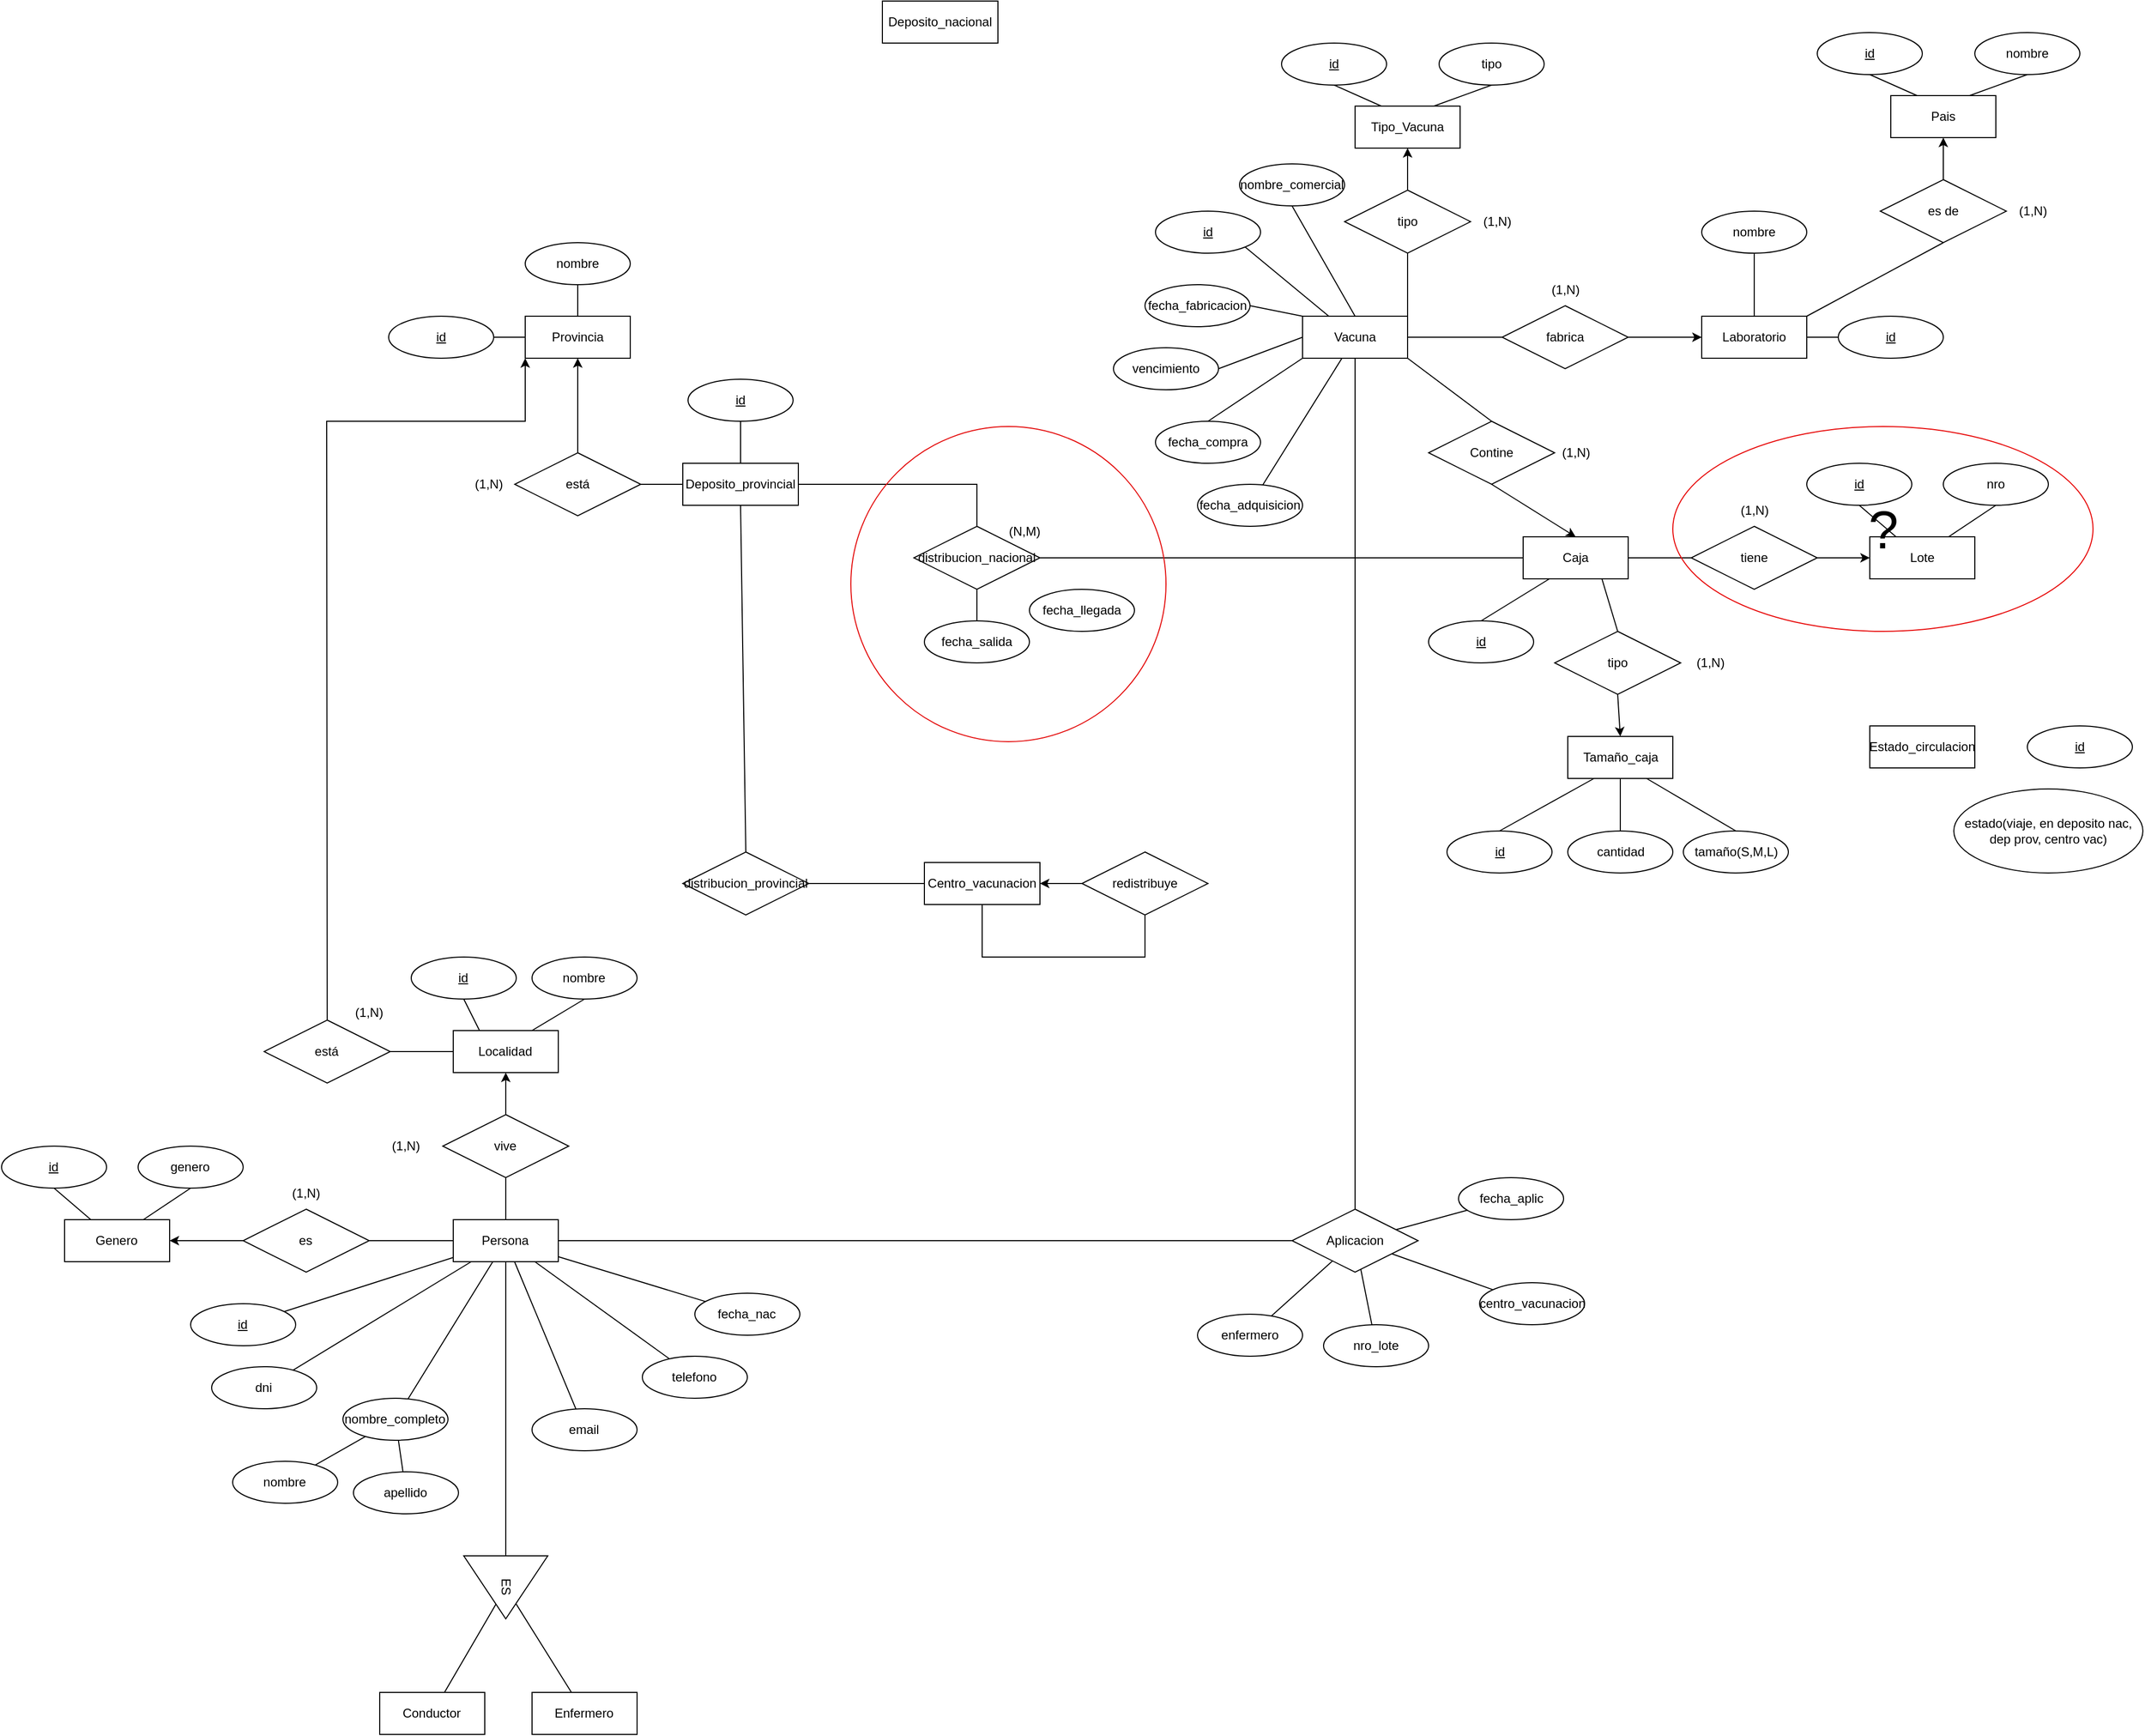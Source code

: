 <mxfile version="24.7.17" pages="7">
  <diagram id="R2lEEEUBdFMjLlhIrx00" name="Page-1">
    <mxGraphModel dx="3134" dy="1846" grid="1" gridSize="10" guides="1" tooltips="1" connect="1" arrows="1" fold="1" page="1" pageScale="1" pageWidth="850" pageHeight="1100" math="0" shadow="0" extFonts="Permanent Marker^https://fonts.googleapis.com/css?family=Permanent+Marker">
      <root>
        <mxCell id="0" />
        <mxCell id="1" parent="0" />
        <mxCell id="bWRUM9A6ua6UJCM1WrvS-1" value="Vacuna" style="whiteSpace=wrap;html=1;align=center;" parent="1" vertex="1">
          <mxGeometry x="200" y="170" width="100" height="40" as="geometry" />
        </mxCell>
        <mxCell id="bWRUM9A6ua6UJCM1WrvS-2" value="Laboratorio" style="whiteSpace=wrap;html=1;align=center;" parent="1" vertex="1">
          <mxGeometry x="580" y="170" width="100" height="40" as="geometry" />
        </mxCell>
        <mxCell id="bWRUM9A6ua6UJCM1WrvS-3" value="Persona" style="whiteSpace=wrap;html=1;align=center;" parent="1" vertex="1">
          <mxGeometry x="-608.52" y="1030" width="100" height="40" as="geometry" />
        </mxCell>
        <mxCell id="bWRUM9A6ua6UJCM1WrvS-5" value="Lote" style="whiteSpace=wrap;html=1;align=center;" parent="1" vertex="1">
          <mxGeometry x="740" y="380" width="100" height="40" as="geometry" />
        </mxCell>
        <mxCell id="bWRUM9A6ua6UJCM1WrvS-6" value="Deposito_provincial" style="whiteSpace=wrap;html=1;align=center;" parent="1" vertex="1">
          <mxGeometry x="-390" y="310" width="110" height="40" as="geometry" />
        </mxCell>
        <mxCell id="0kj5ZgOfi3D_WVKlA9ab-1" value="nombre" style="ellipse;whiteSpace=wrap;html=1;align=center;" parent="1" vertex="1">
          <mxGeometry x="580" y="70" width="100" height="40" as="geometry" />
        </mxCell>
        <mxCell id="0kj5ZgOfi3D_WVKlA9ab-3" value="id" style="ellipse;whiteSpace=wrap;html=1;align=center;fontStyle=4;" parent="1" vertex="1">
          <mxGeometry x="710" y="170" width="100" height="40" as="geometry" />
        </mxCell>
        <mxCell id="0kj5ZgOfi3D_WVKlA9ab-5" value="id" style="ellipse;whiteSpace=wrap;html=1;align=center;fontStyle=4;" parent="1" vertex="1">
          <mxGeometry x="60" y="70" width="100" height="40" as="geometry" />
        </mxCell>
        <mxCell id="0kj5ZgOfi3D_WVKlA9ab-8" value="nombre_comercial" style="ellipse;whiteSpace=wrap;html=1;align=center;" parent="1" vertex="1">
          <mxGeometry x="140" y="25" width="100" height="40" as="geometry" />
        </mxCell>
        <mxCell id="0kj5ZgOfi3D_WVKlA9ab-9" value="fecha_fabricacion" style="ellipse;whiteSpace=wrap;html=1;align=center;" parent="1" vertex="1">
          <mxGeometry x="50" y="140" width="100" height="40" as="geometry" />
        </mxCell>
        <mxCell id="0kj5ZgOfi3D_WVKlA9ab-10" value="vencimiento" style="ellipse;whiteSpace=wrap;html=1;align=center;" parent="1" vertex="1">
          <mxGeometry x="20" y="200" width="100" height="40" as="geometry" />
        </mxCell>
        <mxCell id="0kj5ZgOfi3D_WVKlA9ab-11" value="fecha_compra" style="ellipse;whiteSpace=wrap;html=1;align=center;" parent="1" vertex="1">
          <mxGeometry x="60" y="270" width="100" height="40" as="geometry" />
        </mxCell>
        <mxCell id="0kj5ZgOfi3D_WVKlA9ab-12" value="fecha_adquisicion" style="ellipse;whiteSpace=wrap;html=1;align=center;" parent="1" vertex="1">
          <mxGeometry x="100" y="330" width="100" height="40" as="geometry" />
        </mxCell>
        <mxCell id="0kj5ZgOfi3D_WVKlA9ab-13" value="fabrica" style="shape=rhombus;perimeter=rhombusPerimeter;whiteSpace=wrap;html=1;align=center;" parent="1" vertex="1">
          <mxGeometry x="390" y="160" width="120" height="60" as="geometry" />
        </mxCell>
        <mxCell id="0kj5ZgOfi3D_WVKlA9ab-14" value="" style="endArrow=none;html=1;rounded=0;exitX=1;exitY=0.5;exitDx=0;exitDy=0;entryX=0;entryY=0.5;entryDx=0;entryDy=0;" parent="1" source="bWRUM9A6ua6UJCM1WrvS-1" target="0kj5ZgOfi3D_WVKlA9ab-13" edge="1">
          <mxGeometry relative="1" as="geometry">
            <mxPoint x="340" y="390" as="sourcePoint" />
            <mxPoint x="500" y="390" as="targetPoint" />
          </mxGeometry>
        </mxCell>
        <mxCell id="0kj5ZgOfi3D_WVKlA9ab-15" value="" style="endArrow=classic;html=1;rounded=0;exitX=1;exitY=0.5;exitDx=0;exitDy=0;entryX=0;entryY=0.5;entryDx=0;entryDy=0;startArrow=none;startFill=0;endFill=1;" parent="1" source="0kj5ZgOfi3D_WVKlA9ab-13" target="bWRUM9A6ua6UJCM1WrvS-2" edge="1">
          <mxGeometry relative="1" as="geometry">
            <mxPoint x="340" y="390" as="sourcePoint" />
            <mxPoint x="500" y="390" as="targetPoint" />
          </mxGeometry>
        </mxCell>
        <mxCell id="0kj5ZgOfi3D_WVKlA9ab-16" value="(1,N)" style="text;html=1;align=center;verticalAlign=middle;resizable=0;points=[];autosize=1;strokeColor=none;fillColor=none;" parent="1" vertex="1">
          <mxGeometry x="425" y="130" width="50" height="30" as="geometry" />
        </mxCell>
        <mxCell id="0kj5ZgOfi3D_WVKlA9ab-20" value="" style="endArrow=none;html=1;rounded=0;entryX=0.5;entryY=1;entryDx=0;entryDy=0;exitX=0.5;exitY=0;exitDx=0;exitDy=0;" parent="1" source="bWRUM9A6ua6UJCM1WrvS-1" target="0kj5ZgOfi3D_WVKlA9ab-8" edge="1">
          <mxGeometry width="50" height="50" relative="1" as="geometry">
            <mxPoint x="400" y="420" as="sourcePoint" />
            <mxPoint x="450" y="370" as="targetPoint" />
          </mxGeometry>
        </mxCell>
        <mxCell id="0kj5ZgOfi3D_WVKlA9ab-25" value="" style="endArrow=none;html=1;rounded=0;entryX=1;entryY=1;entryDx=0;entryDy=0;exitX=0.25;exitY=0;exitDx=0;exitDy=0;" parent="1" source="bWRUM9A6ua6UJCM1WrvS-1" target="0kj5ZgOfi3D_WVKlA9ab-5" edge="1">
          <mxGeometry width="50" height="50" relative="1" as="geometry">
            <mxPoint x="400" y="420" as="sourcePoint" />
            <mxPoint x="450" y="370" as="targetPoint" />
          </mxGeometry>
        </mxCell>
        <mxCell id="0kj5ZgOfi3D_WVKlA9ab-26" value="" style="endArrow=none;html=1;rounded=0;entryX=1;entryY=0.5;entryDx=0;entryDy=0;exitX=0;exitY=0;exitDx=0;exitDy=0;" parent="1" source="bWRUM9A6ua6UJCM1WrvS-1" target="0kj5ZgOfi3D_WVKlA9ab-9" edge="1">
          <mxGeometry width="50" height="50" relative="1" as="geometry">
            <mxPoint x="400" y="420" as="sourcePoint" />
            <mxPoint x="450" y="370" as="targetPoint" />
          </mxGeometry>
        </mxCell>
        <mxCell id="0kj5ZgOfi3D_WVKlA9ab-27" value="" style="endArrow=none;html=1;rounded=0;entryX=1;entryY=0.5;entryDx=0;entryDy=0;exitX=0;exitY=0.5;exitDx=0;exitDy=0;" parent="1" source="bWRUM9A6ua6UJCM1WrvS-1" target="0kj5ZgOfi3D_WVKlA9ab-10" edge="1">
          <mxGeometry width="50" height="50" relative="1" as="geometry">
            <mxPoint x="400" y="420" as="sourcePoint" />
            <mxPoint x="450" y="370" as="targetPoint" />
          </mxGeometry>
        </mxCell>
        <mxCell id="0kj5ZgOfi3D_WVKlA9ab-28" value="" style="endArrow=none;html=1;rounded=0;entryX=0.5;entryY=0;entryDx=0;entryDy=0;exitX=0;exitY=1;exitDx=0;exitDy=0;" parent="1" source="bWRUM9A6ua6UJCM1WrvS-1" target="0kj5ZgOfi3D_WVKlA9ab-11" edge="1">
          <mxGeometry width="50" height="50" relative="1" as="geometry">
            <mxPoint x="400" y="420" as="sourcePoint" />
            <mxPoint x="450" y="370" as="targetPoint" />
          </mxGeometry>
        </mxCell>
        <mxCell id="0kj5ZgOfi3D_WVKlA9ab-29" value="" style="endArrow=none;html=1;rounded=0;" parent="1" source="bWRUM9A6ua6UJCM1WrvS-1" target="0kj5ZgOfi3D_WVKlA9ab-12" edge="1">
          <mxGeometry width="50" height="50" relative="1" as="geometry">
            <mxPoint x="400" y="420" as="sourcePoint" />
            <mxPoint x="450" y="370" as="targetPoint" />
          </mxGeometry>
        </mxCell>
        <mxCell id="0kj5ZgOfi3D_WVKlA9ab-30" value="" style="endArrow=none;html=1;rounded=0;entryX=0.5;entryY=1;entryDx=0;entryDy=0;exitX=0.5;exitY=0;exitDx=0;exitDy=0;" parent="1" source="bWRUM9A6ua6UJCM1WrvS-2" target="0kj5ZgOfi3D_WVKlA9ab-1" edge="1">
          <mxGeometry width="50" height="50" relative="1" as="geometry">
            <mxPoint x="400" y="420" as="sourcePoint" />
            <mxPoint x="450" y="370" as="targetPoint" />
          </mxGeometry>
        </mxCell>
        <mxCell id="0kj5ZgOfi3D_WVKlA9ab-31" value="" style="endArrow=none;html=1;rounded=0;exitX=1;exitY=0;exitDx=0;exitDy=0;entryX=0.5;entryY=1;entryDx=0;entryDy=0;" parent="1" source="bWRUM9A6ua6UJCM1WrvS-2" target="Mh02AMFflC5Wjk9qcLCT-6" edge="1">
          <mxGeometry width="50" height="50" relative="1" as="geometry">
            <mxPoint x="400" y="420" as="sourcePoint" />
            <mxPoint x="700" y="130" as="targetPoint" />
          </mxGeometry>
        </mxCell>
        <mxCell id="0kj5ZgOfi3D_WVKlA9ab-32" value="" style="endArrow=none;html=1;rounded=0;entryX=0;entryY=0.5;entryDx=0;entryDy=0;exitX=1;exitY=0.5;exitDx=0;exitDy=0;" parent="1" source="bWRUM9A6ua6UJCM1WrvS-2" target="0kj5ZgOfi3D_WVKlA9ab-3" edge="1">
          <mxGeometry width="50" height="50" relative="1" as="geometry">
            <mxPoint x="400" y="420" as="sourcePoint" />
            <mxPoint x="450" y="370" as="targetPoint" />
          </mxGeometry>
        </mxCell>
        <mxCell id="XdvQ31xOuEYoekqyQsFs-1" value="Caja" style="whiteSpace=wrap;html=1;align=center;" parent="1" vertex="1">
          <mxGeometry x="410" y="380" width="100" height="40" as="geometry" />
        </mxCell>
        <mxCell id="XdvQ31xOuEYoekqyQsFs-2" value="id" style="ellipse;whiteSpace=wrap;html=1;align=center;fontStyle=4;" parent="1" vertex="1">
          <mxGeometry x="320" y="460" width="100" height="40" as="geometry" />
        </mxCell>
        <mxCell id="XdvQ31xOuEYoekqyQsFs-3" value="cantidad" style="ellipse;whiteSpace=wrap;html=1;align=center;" parent="1" vertex="1">
          <mxGeometry x="452.5" y="660" width="100" height="40" as="geometry" />
        </mxCell>
        <mxCell id="XdvQ31xOuEYoekqyQsFs-5" value="Contine" style="shape=rhombus;perimeter=rhombusPerimeter;whiteSpace=wrap;html=1;align=center;" parent="1" vertex="1">
          <mxGeometry x="320" y="270" width="120" height="60" as="geometry" />
        </mxCell>
        <mxCell id="XdvQ31xOuEYoekqyQsFs-7" value="" style="endArrow=none;html=1;rounded=0;entryX=1;entryY=1;entryDx=0;entryDy=0;exitX=0.5;exitY=0;exitDx=0;exitDy=0;" parent="1" source="XdvQ31xOuEYoekqyQsFs-5" target="bWRUM9A6ua6UJCM1WrvS-1" edge="1">
          <mxGeometry width="50" height="50" relative="1" as="geometry">
            <mxPoint x="400" y="420" as="sourcePoint" />
            <mxPoint x="450" y="370" as="targetPoint" />
          </mxGeometry>
        </mxCell>
        <mxCell id="XdvQ31xOuEYoekqyQsFs-8" value="" style="endArrow=classic;html=1;rounded=0;exitX=0.5;exitY=1;exitDx=0;exitDy=0;entryX=0.5;entryY=0;entryDx=0;entryDy=0;endFill=1;" parent="1" source="XdvQ31xOuEYoekqyQsFs-5" target="XdvQ31xOuEYoekqyQsFs-1" edge="1">
          <mxGeometry width="50" height="50" relative="1" as="geometry">
            <mxPoint x="400" y="420" as="sourcePoint" />
            <mxPoint x="450" y="370" as="targetPoint" />
          </mxGeometry>
        </mxCell>
        <mxCell id="XdvQ31xOuEYoekqyQsFs-9" value="(1,N)" style="text;html=1;align=center;verticalAlign=middle;resizable=0;points=[];autosize=1;strokeColor=none;fillColor=none;" parent="1" vertex="1">
          <mxGeometry x="435" y="285" width="50" height="30" as="geometry" />
        </mxCell>
        <mxCell id="XdvQ31xOuEYoekqyQsFs-10" value="" style="endArrow=none;html=1;rounded=0;entryX=0.5;entryY=0;entryDx=0;entryDy=0;exitX=0.25;exitY=1;exitDx=0;exitDy=0;" parent="1" source="XdvQ31xOuEYoekqyQsFs-1" target="XdvQ31xOuEYoekqyQsFs-2" edge="1">
          <mxGeometry width="50" height="50" relative="1" as="geometry">
            <mxPoint x="400" y="420" as="sourcePoint" />
            <mxPoint x="450" y="370" as="targetPoint" />
          </mxGeometry>
        </mxCell>
        <mxCell id="XdvQ31xOuEYoekqyQsFs-11" value="" style="endArrow=none;html=1;rounded=0;exitX=0.5;exitY=0;exitDx=0;exitDy=0;entryX=0.5;entryY=1;entryDx=0;entryDy=0;" parent="1" source="XdvQ31xOuEYoekqyQsFs-3" target="Mh02AMFflC5Wjk9qcLCT-10" edge="1">
          <mxGeometry width="50" height="50" relative="1" as="geometry">
            <mxPoint x="362.5" y="480" as="sourcePoint" />
            <mxPoint x="412.5" y="430" as="targetPoint" />
          </mxGeometry>
        </mxCell>
        <mxCell id="XdvQ31xOuEYoekqyQsFs-13" value="nro" style="ellipse;whiteSpace=wrap;html=1;align=center;" parent="1" vertex="1">
          <mxGeometry x="810" y="310" width="100" height="40" as="geometry" />
        </mxCell>
        <mxCell id="XdvQ31xOuEYoekqyQsFs-14" value="id" style="ellipse;whiteSpace=wrap;html=1;align=center;fontStyle=4;" parent="1" vertex="1">
          <mxGeometry x="680" y="310" width="100" height="40" as="geometry" />
        </mxCell>
        <mxCell id="XdvQ31xOuEYoekqyQsFs-15" value="tiene" style="shape=rhombus;perimeter=rhombusPerimeter;whiteSpace=wrap;html=1;align=center;" parent="1" vertex="1">
          <mxGeometry x="570" y="370" width="120" height="60" as="geometry" />
        </mxCell>
        <mxCell id="XdvQ31xOuEYoekqyQsFs-16" value="" style="endArrow=classic;html=1;rounded=0;entryX=0;entryY=0.5;entryDx=0;entryDy=0;exitX=1;exitY=0.5;exitDx=0;exitDy=0;endFill=1;" parent="1" source="XdvQ31xOuEYoekqyQsFs-15" target="bWRUM9A6ua6UJCM1WrvS-5" edge="1">
          <mxGeometry width="50" height="50" relative="1" as="geometry">
            <mxPoint x="400" y="420" as="sourcePoint" />
            <mxPoint x="450" y="370" as="targetPoint" />
          </mxGeometry>
        </mxCell>
        <mxCell id="XdvQ31xOuEYoekqyQsFs-17" value="" style="endArrow=none;html=1;rounded=0;entryX=0;entryY=0.5;entryDx=0;entryDy=0;exitX=1;exitY=0.5;exitDx=0;exitDy=0;" parent="1" source="XdvQ31xOuEYoekqyQsFs-1" target="XdvQ31xOuEYoekqyQsFs-15" edge="1">
          <mxGeometry width="50" height="50" relative="1" as="geometry">
            <mxPoint x="400" y="420" as="sourcePoint" />
            <mxPoint x="450" y="370" as="targetPoint" />
          </mxGeometry>
        </mxCell>
        <mxCell id="XdvQ31xOuEYoekqyQsFs-18" value="" style="endArrow=none;html=1;rounded=0;entryX=0.5;entryY=1;entryDx=0;entryDy=0;exitX=0.25;exitY=0;exitDx=0;exitDy=0;" parent="1" source="bWRUM9A6ua6UJCM1WrvS-5" target="XdvQ31xOuEYoekqyQsFs-14" edge="1">
          <mxGeometry width="50" height="50" relative="1" as="geometry">
            <mxPoint x="400" y="420" as="sourcePoint" />
            <mxPoint x="450" y="370" as="targetPoint" />
          </mxGeometry>
        </mxCell>
        <mxCell id="XdvQ31xOuEYoekqyQsFs-19" value="" style="endArrow=none;html=1;rounded=0;entryX=0.5;entryY=1;entryDx=0;entryDy=0;exitX=0.75;exitY=0;exitDx=0;exitDy=0;" parent="1" source="bWRUM9A6ua6UJCM1WrvS-5" target="XdvQ31xOuEYoekqyQsFs-13" edge="1">
          <mxGeometry width="50" height="50" relative="1" as="geometry">
            <mxPoint x="400" y="420" as="sourcePoint" />
            <mxPoint x="450" y="370" as="targetPoint" />
          </mxGeometry>
        </mxCell>
        <mxCell id="XdvQ31xOuEYoekqyQsFs-20" value="(1,N)" style="text;html=1;align=center;verticalAlign=middle;resizable=0;points=[];autosize=1;strokeColor=none;fillColor=none;" parent="1" vertex="1">
          <mxGeometry x="605" y="340" width="50" height="30" as="geometry" />
        </mxCell>
        <mxCell id="XdvQ31xOuEYoekqyQsFs-26" value="id" style="ellipse;whiteSpace=wrap;html=1;align=center;fontStyle=4;" parent="1" vertex="1">
          <mxGeometry x="-385" y="230" width="100" height="40" as="geometry" />
        </mxCell>
        <mxCell id="XdvQ31xOuEYoekqyQsFs-33" value="" style="endArrow=none;html=1;rounded=0;entryX=0.5;entryY=1;entryDx=0;entryDy=0;exitX=0.5;exitY=0;exitDx=0;exitDy=0;" parent="1" source="bWRUM9A6ua6UJCM1WrvS-6" target="XdvQ31xOuEYoekqyQsFs-26" edge="1">
          <mxGeometry width="50" height="50" relative="1" as="geometry">
            <mxPoint x="-280" y="360" as="sourcePoint" />
            <mxPoint x="-230" y="310" as="targetPoint" />
          </mxGeometry>
        </mxCell>
        <mxCell id="Fgx5Sx6zPsQ1G6-9ROJd-1" value="Provincia" style="whiteSpace=wrap;html=1;align=center;" parent="1" vertex="1">
          <mxGeometry x="-540" y="170" width="100" height="40" as="geometry" />
        </mxCell>
        <mxCell id="Fgx5Sx6zPsQ1G6-9ROJd-2" value="id" style="ellipse;whiteSpace=wrap;html=1;align=center;fontStyle=4;" parent="1" vertex="1">
          <mxGeometry x="-670" y="170" width="100" height="40" as="geometry" />
        </mxCell>
        <mxCell id="Fgx5Sx6zPsQ1G6-9ROJd-3" value="nombre" style="ellipse;whiteSpace=wrap;html=1;align=center;" parent="1" vertex="1">
          <mxGeometry x="-540" y="100" width="100" height="40" as="geometry" />
        </mxCell>
        <mxCell id="Fgx5Sx6zPsQ1G6-9ROJd-4" value="está" style="shape=rhombus;perimeter=rhombusPerimeter;whiteSpace=wrap;html=1;align=center;" parent="1" vertex="1">
          <mxGeometry x="-550" y="300" width="120" height="60" as="geometry" />
        </mxCell>
        <mxCell id="Fgx5Sx6zPsQ1G6-9ROJd-5" value="" style="endArrow=classic;html=1;rounded=0;entryX=0.5;entryY=1;entryDx=0;entryDy=0;exitX=0.5;exitY=0;exitDx=0;exitDy=0;startArrow=none;startFill=0;endFill=1;" parent="1" source="Fgx5Sx6zPsQ1G6-9ROJd-4" target="Fgx5Sx6zPsQ1G6-9ROJd-1" edge="1">
          <mxGeometry width="50" height="50" relative="1" as="geometry">
            <mxPoint x="-330" y="360" as="sourcePoint" />
            <mxPoint x="-280" y="310" as="targetPoint" />
          </mxGeometry>
        </mxCell>
        <mxCell id="Fgx5Sx6zPsQ1G6-9ROJd-6" value="" style="endArrow=none;html=1;rounded=0;entryX=1;entryY=0.5;entryDx=0;entryDy=0;exitX=0;exitY=0.5;exitDx=0;exitDy=0;" parent="1" source="bWRUM9A6ua6UJCM1WrvS-6" target="Fgx5Sx6zPsQ1G6-9ROJd-4" edge="1">
          <mxGeometry width="50" height="50" relative="1" as="geometry">
            <mxPoint x="-330" y="360" as="sourcePoint" />
            <mxPoint x="-280" y="310" as="targetPoint" />
          </mxGeometry>
        </mxCell>
        <mxCell id="Fgx5Sx6zPsQ1G6-9ROJd-7" value="" style="endArrow=none;html=1;rounded=0;entryX=1;entryY=0.5;entryDx=0;entryDy=0;exitX=0;exitY=0.5;exitDx=0;exitDy=0;" parent="1" source="Fgx5Sx6zPsQ1G6-9ROJd-1" target="Fgx5Sx6zPsQ1G6-9ROJd-2" edge="1">
          <mxGeometry width="50" height="50" relative="1" as="geometry">
            <mxPoint x="-330" y="360" as="sourcePoint" />
            <mxPoint x="-280" y="310" as="targetPoint" />
          </mxGeometry>
        </mxCell>
        <mxCell id="Fgx5Sx6zPsQ1G6-9ROJd-8" value="" style="endArrow=none;html=1;rounded=0;entryX=0.5;entryY=1;entryDx=0;entryDy=0;exitX=0.5;exitY=0;exitDx=0;exitDy=0;" parent="1" source="Fgx5Sx6zPsQ1G6-9ROJd-1" target="Fgx5Sx6zPsQ1G6-9ROJd-3" edge="1">
          <mxGeometry width="50" height="50" relative="1" as="geometry">
            <mxPoint x="-330" y="360" as="sourcePoint" />
            <mxPoint x="-280" y="310" as="targetPoint" />
          </mxGeometry>
        </mxCell>
        <mxCell id="Fgx5Sx6zPsQ1G6-9ROJd-9" value="Tipo_Vacuna" style="whiteSpace=wrap;html=1;align=center;" parent="1" vertex="1">
          <mxGeometry x="250" y="-30" width="100" height="40" as="geometry" />
        </mxCell>
        <mxCell id="Fgx5Sx6zPsQ1G6-9ROJd-10" value="id" style="ellipse;whiteSpace=wrap;html=1;align=center;fontStyle=4;" parent="1" vertex="1">
          <mxGeometry x="180" y="-90" width="100" height="40" as="geometry" />
        </mxCell>
        <mxCell id="Fgx5Sx6zPsQ1G6-9ROJd-11" value="tipo" style="ellipse;whiteSpace=wrap;html=1;align=center;" parent="1" vertex="1">
          <mxGeometry x="330" y="-90" width="100" height="40" as="geometry" />
        </mxCell>
        <mxCell id="Fgx5Sx6zPsQ1G6-9ROJd-12" value="tipo" style="shape=rhombus;perimeter=rhombusPerimeter;whiteSpace=wrap;html=1;align=center;" parent="1" vertex="1">
          <mxGeometry x="240" y="50" width="120" height="60" as="geometry" />
        </mxCell>
        <mxCell id="Fgx5Sx6zPsQ1G6-9ROJd-13" value="" style="endArrow=none;html=1;rounded=0;entryX=0.5;entryY=1;entryDx=0;entryDy=0;exitX=1;exitY=0;exitDx=0;exitDy=0;" parent="1" source="bWRUM9A6ua6UJCM1WrvS-1" target="Fgx5Sx6zPsQ1G6-9ROJd-12" edge="1">
          <mxGeometry width="50" height="50" relative="1" as="geometry">
            <mxPoint x="210" y="120" as="sourcePoint" />
            <mxPoint x="260" y="70" as="targetPoint" />
          </mxGeometry>
        </mxCell>
        <mxCell id="Fgx5Sx6zPsQ1G6-9ROJd-14" value="" style="endArrow=classic;html=1;rounded=0;entryX=0.5;entryY=1;entryDx=0;entryDy=0;exitX=0.5;exitY=0;exitDx=0;exitDy=0;endFill=1;" parent="1" source="Fgx5Sx6zPsQ1G6-9ROJd-12" target="Fgx5Sx6zPsQ1G6-9ROJd-9" edge="1">
          <mxGeometry width="50" height="50" relative="1" as="geometry">
            <mxPoint x="210" y="120" as="sourcePoint" />
            <mxPoint x="260" y="70" as="targetPoint" />
          </mxGeometry>
        </mxCell>
        <mxCell id="Fgx5Sx6zPsQ1G6-9ROJd-15" value="" style="endArrow=none;html=1;rounded=0;entryX=0.5;entryY=1;entryDx=0;entryDy=0;exitX=0.25;exitY=0;exitDx=0;exitDy=0;" parent="1" source="Fgx5Sx6zPsQ1G6-9ROJd-9" target="Fgx5Sx6zPsQ1G6-9ROJd-10" edge="1">
          <mxGeometry width="50" height="50" relative="1" as="geometry">
            <mxPoint x="210" y="120" as="sourcePoint" />
            <mxPoint x="260" y="70" as="targetPoint" />
          </mxGeometry>
        </mxCell>
        <mxCell id="Fgx5Sx6zPsQ1G6-9ROJd-16" value="" style="endArrow=none;html=1;rounded=0;entryX=0.5;entryY=1;entryDx=0;entryDy=0;exitX=0.75;exitY=0;exitDx=0;exitDy=0;" parent="1" source="Fgx5Sx6zPsQ1G6-9ROJd-9" target="Fgx5Sx6zPsQ1G6-9ROJd-11" edge="1">
          <mxGeometry width="50" height="50" relative="1" as="geometry">
            <mxPoint x="210" y="120" as="sourcePoint" />
            <mxPoint x="260" y="70" as="targetPoint" />
          </mxGeometry>
        </mxCell>
        <mxCell id="Fgx5Sx6zPsQ1G6-9ROJd-17" value="(1,N)" style="text;html=1;align=center;verticalAlign=middle;resizable=0;points=[];autosize=1;strokeColor=none;fillColor=none;" parent="1" vertex="1">
          <mxGeometry x="360" y="65" width="50" height="30" as="geometry" />
        </mxCell>
        <mxCell id="Fgx5Sx6zPsQ1G6-9ROJd-18" value="(1,N)" style="text;html=1;align=center;verticalAlign=middle;resizable=0;points=[];autosize=1;strokeColor=none;fillColor=none;" parent="1" vertex="1">
          <mxGeometry x="-600" y="315" width="50" height="30" as="geometry" />
        </mxCell>
        <mxCell id="Mh02AMFflC5Wjk9qcLCT-1" value="Pais" style="whiteSpace=wrap;html=1;align=center;" parent="1" vertex="1">
          <mxGeometry x="760" y="-40" width="100" height="40" as="geometry" />
        </mxCell>
        <mxCell id="Mh02AMFflC5Wjk9qcLCT-2" value="nombre" style="ellipse;whiteSpace=wrap;html=1;align=center;" parent="1" vertex="1">
          <mxGeometry x="840" y="-100" width="100" height="40" as="geometry" />
        </mxCell>
        <mxCell id="Mh02AMFflC5Wjk9qcLCT-3" value="id" style="ellipse;whiteSpace=wrap;html=1;align=center;fontStyle=4;" parent="1" vertex="1">
          <mxGeometry x="690" y="-100" width="100" height="40" as="geometry" />
        </mxCell>
        <mxCell id="Mh02AMFflC5Wjk9qcLCT-4" value="" style="endArrow=none;html=1;rounded=0;entryX=0.5;entryY=1;entryDx=0;entryDy=0;exitX=0.75;exitY=0;exitDx=0;exitDy=0;" parent="1" source="Mh02AMFflC5Wjk9qcLCT-1" target="Mh02AMFflC5Wjk9qcLCT-2" edge="1">
          <mxGeometry width="50" height="50" relative="1" as="geometry">
            <mxPoint x="210" y="180" as="sourcePoint" />
            <mxPoint x="260" y="130" as="targetPoint" />
          </mxGeometry>
        </mxCell>
        <mxCell id="Mh02AMFflC5Wjk9qcLCT-5" value="" style="endArrow=none;html=1;rounded=0;entryX=0.5;entryY=1;entryDx=0;entryDy=0;exitX=0.25;exitY=0;exitDx=0;exitDy=0;" parent="1" source="Mh02AMFflC5Wjk9qcLCT-1" target="Mh02AMFflC5Wjk9qcLCT-3" edge="1">
          <mxGeometry width="50" height="50" relative="1" as="geometry">
            <mxPoint x="210" y="180" as="sourcePoint" />
            <mxPoint x="260" y="130" as="targetPoint" />
          </mxGeometry>
        </mxCell>
        <mxCell id="Mh02AMFflC5Wjk9qcLCT-6" value="es de" style="shape=rhombus;perimeter=rhombusPerimeter;whiteSpace=wrap;html=1;align=center;" parent="1" vertex="1">
          <mxGeometry x="750" y="40" width="120" height="60" as="geometry" />
        </mxCell>
        <mxCell id="Mh02AMFflC5Wjk9qcLCT-7" value="" style="endArrow=classic;html=1;rounded=0;entryX=0.5;entryY=1;entryDx=0;entryDy=0;exitX=0.5;exitY=0;exitDx=0;exitDy=0;endFill=1;" parent="1" source="Mh02AMFflC5Wjk9qcLCT-6" target="Mh02AMFflC5Wjk9qcLCT-1" edge="1">
          <mxGeometry width="50" height="50" relative="1" as="geometry">
            <mxPoint x="210" y="180" as="sourcePoint" />
            <mxPoint x="260" y="130" as="targetPoint" />
          </mxGeometry>
        </mxCell>
        <mxCell id="Mh02AMFflC5Wjk9qcLCT-8" value="(1,N)" style="text;html=1;align=center;verticalAlign=middle;resizable=0;points=[];autosize=1;strokeColor=none;fillColor=none;" parent="1" vertex="1">
          <mxGeometry x="870" y="55" width="50" height="30" as="geometry" />
        </mxCell>
        <mxCell id="Mh02AMFflC5Wjk9qcLCT-10" value="Tamaño_caja" style="whiteSpace=wrap;html=1;align=center;" parent="1" vertex="1">
          <mxGeometry x="452.5" y="570" width="100" height="40" as="geometry" />
        </mxCell>
        <mxCell id="Mh02AMFflC5Wjk9qcLCT-11" value="id" style="ellipse;whiteSpace=wrap;html=1;align=center;fontStyle=4;" parent="1" vertex="1">
          <mxGeometry x="337.5" y="660" width="100" height="40" as="geometry" />
        </mxCell>
        <mxCell id="Mh02AMFflC5Wjk9qcLCT-12" value="tamaño(S,M,L)" style="ellipse;whiteSpace=wrap;html=1;align=center;" parent="1" vertex="1">
          <mxGeometry x="562.5" y="660" width="100" height="40" as="geometry" />
        </mxCell>
        <mxCell id="Mh02AMFflC5Wjk9qcLCT-13" value="" style="endArrow=none;html=1;rounded=0;entryX=0.5;entryY=0;entryDx=0;entryDy=0;exitX=0.75;exitY=1;exitDx=0;exitDy=0;" parent="1" source="Mh02AMFflC5Wjk9qcLCT-10" target="Mh02AMFflC5Wjk9qcLCT-12" edge="1">
          <mxGeometry width="50" height="50" relative="1" as="geometry">
            <mxPoint x="172.5" y="480" as="sourcePoint" />
            <mxPoint x="222.5" y="430" as="targetPoint" />
          </mxGeometry>
        </mxCell>
        <mxCell id="Mh02AMFflC5Wjk9qcLCT-14" value="" style="endArrow=none;html=1;rounded=0;entryX=0.25;entryY=1;entryDx=0;entryDy=0;exitX=0.5;exitY=0;exitDx=0;exitDy=0;" parent="1" source="Mh02AMFflC5Wjk9qcLCT-11" target="Mh02AMFflC5Wjk9qcLCT-10" edge="1">
          <mxGeometry width="50" height="50" relative="1" as="geometry">
            <mxPoint x="172.5" y="480" as="sourcePoint" />
            <mxPoint x="222.5" y="430" as="targetPoint" />
          </mxGeometry>
        </mxCell>
        <mxCell id="Mh02AMFflC5Wjk9qcLCT-15" value="" style="endArrow=none;html=1;rounded=0;entryX=0.75;entryY=1;entryDx=0;entryDy=0;exitX=0.5;exitY=0;exitDx=0;exitDy=0;" parent="1" source="Mh02AMFflC5Wjk9qcLCT-16" target="XdvQ31xOuEYoekqyQsFs-1" edge="1">
          <mxGeometry width="50" height="50" relative="1" as="geometry">
            <mxPoint x="540" y="440" as="sourcePoint" />
            <mxPoint x="260" y="370" as="targetPoint" />
          </mxGeometry>
        </mxCell>
        <mxCell id="Mh02AMFflC5Wjk9qcLCT-16" value="tipo" style="shape=rhombus;perimeter=rhombusPerimeter;whiteSpace=wrap;html=1;align=center;" parent="1" vertex="1">
          <mxGeometry x="440" y="470" width="120" height="60" as="geometry" />
        </mxCell>
        <mxCell id="Mh02AMFflC5Wjk9qcLCT-17" value="" style="endArrow=none;html=1;rounded=0;entryX=0.5;entryY=1;entryDx=0;entryDy=0;exitX=0.5;exitY=0;exitDx=0;exitDy=0;endFill=0;startArrow=classic;startFill=1;" parent="1" source="Mh02AMFflC5Wjk9qcLCT-10" target="Mh02AMFflC5Wjk9qcLCT-16" edge="1">
          <mxGeometry width="50" height="50" relative="1" as="geometry">
            <mxPoint x="210" y="420" as="sourcePoint" />
            <mxPoint x="260" y="370" as="targetPoint" />
          </mxGeometry>
        </mxCell>
        <mxCell id="Mh02AMFflC5Wjk9qcLCT-18" value="(1,N)" style="text;html=1;align=center;verticalAlign=middle;resizable=0;points=[];autosize=1;strokeColor=none;fillColor=none;" parent="1" vertex="1">
          <mxGeometry x="562.5" y="485" width="50" height="30" as="geometry" />
        </mxCell>
        <mxCell id="Mh02AMFflC5Wjk9qcLCT-21" value="distribucion_nacional" style="shape=rhombus;perimeter=rhombusPerimeter;whiteSpace=wrap;html=1;align=center;" parent="1" vertex="1">
          <mxGeometry x="-170" y="370" width="120" height="60" as="geometry" />
        </mxCell>
        <mxCell id="Mh02AMFflC5Wjk9qcLCT-22" value="" style="endArrow=none;html=1;rounded=0;entryX=0;entryY=0.5;entryDx=0;entryDy=0;exitX=1;exitY=0.5;exitDx=0;exitDy=0;" parent="1" source="Mh02AMFflC5Wjk9qcLCT-21" target="XdvQ31xOuEYoekqyQsFs-1" edge="1">
          <mxGeometry width="50" height="50" relative="1" as="geometry">
            <mxPoint x="210" y="300" as="sourcePoint" />
            <mxPoint x="260" y="250" as="targetPoint" />
          </mxGeometry>
        </mxCell>
        <mxCell id="Mh02AMFflC5Wjk9qcLCT-23" value="" style="endArrow=none;html=1;rounded=0;entryX=0.5;entryY=0;entryDx=0;entryDy=0;exitX=1;exitY=0.5;exitDx=0;exitDy=0;" parent="1" source="bWRUM9A6ua6UJCM1WrvS-6" target="Mh02AMFflC5Wjk9qcLCT-21" edge="1">
          <mxGeometry width="50" height="50" relative="1" as="geometry">
            <mxPoint x="210" y="300" as="sourcePoint" />
            <mxPoint x="260" y="250" as="targetPoint" />
            <Array as="points">
              <mxPoint x="-110" y="330" />
            </Array>
          </mxGeometry>
        </mxCell>
        <mxCell id="Mh02AMFflC5Wjk9qcLCT-24" value="(N,M)" style="text;html=1;align=center;verticalAlign=middle;resizable=0;points=[];autosize=1;strokeColor=none;fillColor=none;" parent="1" vertex="1">
          <mxGeometry x="-90" y="360" width="50" height="30" as="geometry" />
        </mxCell>
        <mxCell id="Mh02AMFflC5Wjk9qcLCT-25" value="fecha_salida" style="ellipse;whiteSpace=wrap;html=1;align=center;" parent="1" vertex="1">
          <mxGeometry x="-160" y="460" width="100" height="40" as="geometry" />
        </mxCell>
        <mxCell id="Mh02AMFflC5Wjk9qcLCT-26" value="nombre" style="ellipse;whiteSpace=wrap;html=1;align=center;" parent="1" vertex="1">
          <mxGeometry x="-818.52" y="1260" width="100" height="40" as="geometry" />
        </mxCell>
        <mxCell id="Mh02AMFflC5Wjk9qcLCT-27" value="apellido" style="ellipse;whiteSpace=wrap;html=1;align=center;" parent="1" vertex="1">
          <mxGeometry x="-703.52" y="1270" width="100" height="40" as="geometry" />
        </mxCell>
        <mxCell id="Mh02AMFflC5Wjk9qcLCT-28" value="email" style="ellipse;whiteSpace=wrap;html=1;align=center;" parent="1" vertex="1">
          <mxGeometry x="-533.52" y="1210" width="100" height="40" as="geometry" />
        </mxCell>
        <mxCell id="Mh02AMFflC5Wjk9qcLCT-29" value="telefono" style="ellipse;whiteSpace=wrap;html=1;align=center;" parent="1" vertex="1">
          <mxGeometry x="-428.52" y="1160" width="100" height="40" as="geometry" />
        </mxCell>
        <mxCell id="Mh02AMFflC5Wjk9qcLCT-30" value="dni" style="ellipse;whiteSpace=wrap;html=1;align=center;" parent="1" vertex="1">
          <mxGeometry x="-838.52" y="1170" width="100" height="40" as="geometry" />
        </mxCell>
        <mxCell id="Mh02AMFflC5Wjk9qcLCT-31" value="fecha_nac" style="ellipse;whiteSpace=wrap;html=1;align=center;" parent="1" vertex="1">
          <mxGeometry x="-378.52" y="1100" width="100" height="40" as="geometry" />
        </mxCell>
        <mxCell id="Mh02AMFflC5Wjk9qcLCT-35" value="fecha_aplic" style="ellipse;whiteSpace=wrap;html=1;align=center;" parent="1" vertex="1">
          <mxGeometry x="348.52" y="990" width="100" height="40" as="geometry" />
        </mxCell>
        <mxCell id="Mh02AMFflC5Wjk9qcLCT-37" value="id" style="ellipse;whiteSpace=wrap;html=1;align=center;fontStyle=4;" parent="1" vertex="1">
          <mxGeometry x="-858.52" y="1110" width="100" height="40" as="geometry" />
        </mxCell>
        <mxCell id="Mh02AMFflC5Wjk9qcLCT-38" value="Localidad" style="whiteSpace=wrap;html=1;align=center;" parent="1" vertex="1">
          <mxGeometry x="-608.52" y="850" width="100" height="40" as="geometry" />
        </mxCell>
        <mxCell id="Mh02AMFflC5Wjk9qcLCT-39" value="id" style="ellipse;whiteSpace=wrap;html=1;align=center;fontStyle=4;" parent="1" vertex="1">
          <mxGeometry x="-648.52" y="780" width="100" height="40" as="geometry" />
        </mxCell>
        <mxCell id="Mh02AMFflC5Wjk9qcLCT-40" value="nombre" style="ellipse;whiteSpace=wrap;html=1;align=center;" parent="1" vertex="1">
          <mxGeometry x="-533.52" y="780" width="100" height="40" as="geometry" />
        </mxCell>
        <mxCell id="Mh02AMFflC5Wjk9qcLCT-41" value="" style="endArrow=none;html=1;rounded=0;entryX=0.5;entryY=1;entryDx=0;entryDy=0;exitX=0.25;exitY=0;exitDx=0;exitDy=0;" parent="1" source="Mh02AMFflC5Wjk9qcLCT-38" target="Mh02AMFflC5Wjk9qcLCT-39" edge="1">
          <mxGeometry width="50" height="50" relative="1" as="geometry">
            <mxPoint x="151.48" y="850" as="sourcePoint" />
            <mxPoint x="201.48" y="800" as="targetPoint" />
          </mxGeometry>
        </mxCell>
        <mxCell id="Mh02AMFflC5Wjk9qcLCT-42" value="" style="endArrow=none;html=1;rounded=0;entryX=0.5;entryY=1;entryDx=0;entryDy=0;exitX=0.75;exitY=0;exitDx=0;exitDy=0;" parent="1" source="Mh02AMFflC5Wjk9qcLCT-38" target="Mh02AMFflC5Wjk9qcLCT-40" edge="1">
          <mxGeometry width="50" height="50" relative="1" as="geometry">
            <mxPoint x="151.48" y="850" as="sourcePoint" />
            <mxPoint x="201.48" y="800" as="targetPoint" />
          </mxGeometry>
        </mxCell>
        <mxCell id="Mh02AMFflC5Wjk9qcLCT-43" value="está" style="shape=rhombus;perimeter=rhombusPerimeter;whiteSpace=wrap;html=1;align=center;" parent="1" vertex="1">
          <mxGeometry x="-788.52" y="840" width="120" height="60" as="geometry" />
        </mxCell>
        <mxCell id="Mh02AMFflC5Wjk9qcLCT-44" value="" style="endArrow=none;html=1;rounded=0;exitX=0;exitY=0.5;exitDx=0;exitDy=0;entryX=1;entryY=0.5;entryDx=0;entryDy=0;" parent="1" source="Mh02AMFflC5Wjk9qcLCT-38" target="Mh02AMFflC5Wjk9qcLCT-43" edge="1">
          <mxGeometry relative="1" as="geometry">
            <mxPoint x="-268.52" y="830" as="sourcePoint" />
            <mxPoint x="-108.52" y="830" as="targetPoint" />
          </mxGeometry>
        </mxCell>
        <mxCell id="Mh02AMFflC5Wjk9qcLCT-45" value="" style="endArrow=classic;html=1;rounded=0;exitX=0.5;exitY=0;exitDx=0;exitDy=0;entryX=0;entryY=1;entryDx=0;entryDy=0;endFill=1;" parent="1" source="Mh02AMFflC5Wjk9qcLCT-43" target="Fgx5Sx6zPsQ1G6-9ROJd-1" edge="1">
          <mxGeometry relative="1" as="geometry">
            <mxPoint x="-210" y="630" as="sourcePoint" />
            <mxPoint x="-50" y="630" as="targetPoint" />
            <Array as="points">
              <mxPoint x="-729" y="270" />
              <mxPoint x="-540" y="270" />
            </Array>
          </mxGeometry>
        </mxCell>
        <mxCell id="Mh02AMFflC5Wjk9qcLCT-46" value="(1,N)" style="text;html=1;align=center;verticalAlign=middle;resizable=0;points=[];autosize=1;strokeColor=none;fillColor=none;" parent="1" vertex="1">
          <mxGeometry x="-713.52" y="818" width="50" height="30" as="geometry" />
        </mxCell>
        <mxCell id="Mh02AMFflC5Wjk9qcLCT-47" value="vive" style="shape=rhombus;perimeter=rhombusPerimeter;whiteSpace=wrap;html=1;align=center;" parent="1" vertex="1">
          <mxGeometry x="-618.52" y="930" width="120" height="60" as="geometry" />
        </mxCell>
        <mxCell id="Mh02AMFflC5Wjk9qcLCT-48" value="" style="endArrow=none;html=1;rounded=0;exitX=0.5;exitY=1;exitDx=0;exitDy=0;entryX=0.5;entryY=0;entryDx=0;entryDy=0;endFill=0;startArrow=classic;startFill=1;" parent="1" source="Mh02AMFflC5Wjk9qcLCT-38" target="Mh02AMFflC5Wjk9qcLCT-47" edge="1">
          <mxGeometry relative="1" as="geometry">
            <mxPoint x="-268.52" y="830" as="sourcePoint" />
            <mxPoint x="-108.52" y="830" as="targetPoint" />
          </mxGeometry>
        </mxCell>
        <mxCell id="Mh02AMFflC5Wjk9qcLCT-50" value="" style="endArrow=none;html=1;rounded=0;exitX=0.5;exitY=0;exitDx=0;exitDy=0;entryX=0.5;entryY=1;entryDx=0;entryDy=0;" parent="1" source="bWRUM9A6ua6UJCM1WrvS-3" target="Mh02AMFflC5Wjk9qcLCT-47" edge="1">
          <mxGeometry width="50" height="50" relative="1" as="geometry">
            <mxPoint x="-218.52" y="850" as="sourcePoint" />
            <mxPoint x="-168.52" y="800" as="targetPoint" />
          </mxGeometry>
        </mxCell>
        <mxCell id="Mh02AMFflC5Wjk9qcLCT-51" value="(1,N)" style="text;html=1;align=center;verticalAlign=middle;resizable=0;points=[];autosize=1;strokeColor=none;fillColor=none;" parent="1" vertex="1">
          <mxGeometry x="-678.52" y="945" width="50" height="30" as="geometry" />
        </mxCell>
        <mxCell id="Mh02AMFflC5Wjk9qcLCT-53" value="nombre_completo" style="ellipse;whiteSpace=wrap;html=1;align=center;" parent="1" vertex="1">
          <mxGeometry x="-713.52" y="1200" width="100" height="40" as="geometry" />
        </mxCell>
        <mxCell id="Mh02AMFflC5Wjk9qcLCT-55" value="" style="endArrow=none;html=1;rounded=0;" parent="1" source="Mh02AMFflC5Wjk9qcLCT-53" target="Mh02AMFflC5Wjk9qcLCT-26" edge="1">
          <mxGeometry width="50" height="50" relative="1" as="geometry">
            <mxPoint x="-248.52" y="870" as="sourcePoint" />
            <mxPoint x="-198.52" y="820" as="targetPoint" />
          </mxGeometry>
        </mxCell>
        <mxCell id="Mh02AMFflC5Wjk9qcLCT-56" value="" style="endArrow=none;html=1;rounded=0;" parent="1" source="Mh02AMFflC5Wjk9qcLCT-53" target="Mh02AMFflC5Wjk9qcLCT-27" edge="1">
          <mxGeometry width="50" height="50" relative="1" as="geometry">
            <mxPoint x="-248.52" y="870" as="sourcePoint" />
            <mxPoint x="-198.52" y="820" as="targetPoint" />
          </mxGeometry>
        </mxCell>
        <mxCell id="Mh02AMFflC5Wjk9qcLCT-57" value="Genero" style="whiteSpace=wrap;html=1;align=center;" parent="1" vertex="1">
          <mxGeometry x="-978.52" y="1030" width="100" height="40" as="geometry" />
        </mxCell>
        <mxCell id="Mh02AMFflC5Wjk9qcLCT-58" value="id" style="ellipse;whiteSpace=wrap;html=1;align=center;fontStyle=4;" parent="1" vertex="1">
          <mxGeometry x="-1038.52" y="960" width="100" height="40" as="geometry" />
        </mxCell>
        <mxCell id="Mh02AMFflC5Wjk9qcLCT-59" value="genero" style="ellipse;whiteSpace=wrap;html=1;align=center;" parent="1" vertex="1">
          <mxGeometry x="-908.52" y="960" width="100" height="40" as="geometry" />
        </mxCell>
        <mxCell id="Mh02AMFflC5Wjk9qcLCT-61" value="es" style="shape=rhombus;perimeter=rhombusPerimeter;whiteSpace=wrap;html=1;align=center;" parent="1" vertex="1">
          <mxGeometry x="-808.52" y="1020" width="120" height="60" as="geometry" />
        </mxCell>
        <mxCell id="Mh02AMFflC5Wjk9qcLCT-62" value="" style="endArrow=none;html=1;rounded=0;entryX=0;entryY=0.5;entryDx=0;entryDy=0;exitX=1;exitY=0.5;exitDx=0;exitDy=0;" parent="1" source="Mh02AMFflC5Wjk9qcLCT-61" target="bWRUM9A6ua6UJCM1WrvS-3" edge="1">
          <mxGeometry width="50" height="50" relative="1" as="geometry">
            <mxPoint x="-468.52" y="850" as="sourcePoint" />
            <mxPoint x="-418.52" y="800" as="targetPoint" />
          </mxGeometry>
        </mxCell>
        <mxCell id="Mh02AMFflC5Wjk9qcLCT-63" value="" style="endArrow=none;html=1;rounded=0;entryX=0;entryY=0.5;entryDx=0;entryDy=0;exitX=1;exitY=0.5;exitDx=0;exitDy=0;endFill=0;startArrow=classic;startFill=1;" parent="1" source="Mh02AMFflC5Wjk9qcLCT-57" target="Mh02AMFflC5Wjk9qcLCT-61" edge="1">
          <mxGeometry width="50" height="50" relative="1" as="geometry">
            <mxPoint x="-468.52" y="850" as="sourcePoint" />
            <mxPoint x="-418.52" y="800" as="targetPoint" />
          </mxGeometry>
        </mxCell>
        <mxCell id="Mh02AMFflC5Wjk9qcLCT-64" value="" style="endArrow=none;html=1;rounded=0;entryX=0.25;entryY=0;entryDx=0;entryDy=0;exitX=0.5;exitY=1;exitDx=0;exitDy=0;" parent="1" source="Mh02AMFflC5Wjk9qcLCT-58" target="Mh02AMFflC5Wjk9qcLCT-57" edge="1">
          <mxGeometry width="50" height="50" relative="1" as="geometry">
            <mxPoint x="-468.52" y="850" as="sourcePoint" />
            <mxPoint x="-418.52" y="800" as="targetPoint" />
          </mxGeometry>
        </mxCell>
        <mxCell id="Mh02AMFflC5Wjk9qcLCT-65" value="" style="endArrow=none;html=1;rounded=0;entryX=0.75;entryY=0;entryDx=0;entryDy=0;exitX=0.5;exitY=1;exitDx=0;exitDy=0;" parent="1" source="Mh02AMFflC5Wjk9qcLCT-59" target="Mh02AMFflC5Wjk9qcLCT-57" edge="1">
          <mxGeometry width="50" height="50" relative="1" as="geometry">
            <mxPoint x="-468.52" y="850" as="sourcePoint" />
            <mxPoint x="-418.52" y="800" as="targetPoint" />
          </mxGeometry>
        </mxCell>
        <mxCell id="Mh02AMFflC5Wjk9qcLCT-66" value="(1,N)" style="text;html=1;align=center;verticalAlign=middle;resizable=0;points=[];autosize=1;strokeColor=none;fillColor=none;" parent="1" vertex="1">
          <mxGeometry x="-773.52" y="990" width="50" height="30" as="geometry" />
        </mxCell>
        <mxCell id="Mh02AMFflC5Wjk9qcLCT-67" value="" style="endArrow=none;html=1;rounded=0;entryX=0.5;entryY=1;entryDx=0;entryDy=0;exitX=0.5;exitY=0;exitDx=0;exitDy=0;" parent="1" source="Mh02AMFflC5Wjk9qcLCT-25" target="Mh02AMFflC5Wjk9qcLCT-21" edge="1">
          <mxGeometry width="50" height="50" relative="1" as="geometry">
            <mxPoint x="-200" y="650" as="sourcePoint" />
            <mxPoint x="-150" y="600" as="targetPoint" />
          </mxGeometry>
        </mxCell>
        <mxCell id="Mh02AMFflC5Wjk9qcLCT-70" value="" style="endArrow=none;html=1;rounded=0;" parent="1" source="Mh02AMFflC5Wjk9qcLCT-37" target="bWRUM9A6ua6UJCM1WrvS-3" edge="1">
          <mxGeometry width="50" height="50" relative="1" as="geometry">
            <mxPoint x="-258.52" y="1090" as="sourcePoint" />
            <mxPoint x="-208.52" y="1040" as="targetPoint" />
          </mxGeometry>
        </mxCell>
        <mxCell id="Mh02AMFflC5Wjk9qcLCT-71" value="" style="endArrow=none;html=1;rounded=0;" parent="1" source="Mh02AMFflC5Wjk9qcLCT-30" target="bWRUM9A6ua6UJCM1WrvS-3" edge="1">
          <mxGeometry width="50" height="50" relative="1" as="geometry">
            <mxPoint x="-258.52" y="1090" as="sourcePoint" />
            <mxPoint x="-208.52" y="1040" as="targetPoint" />
          </mxGeometry>
        </mxCell>
        <mxCell id="Mh02AMFflC5Wjk9qcLCT-72" value="" style="endArrow=none;html=1;rounded=0;" parent="1" source="Mh02AMFflC5Wjk9qcLCT-53" target="bWRUM9A6ua6UJCM1WrvS-3" edge="1">
          <mxGeometry width="50" height="50" relative="1" as="geometry">
            <mxPoint x="-258.52" y="1090" as="sourcePoint" />
            <mxPoint x="-208.52" y="1040" as="targetPoint" />
          </mxGeometry>
        </mxCell>
        <mxCell id="Mh02AMFflC5Wjk9qcLCT-73" value="" style="endArrow=none;html=1;rounded=0;" parent="1" source="Mh02AMFflC5Wjk9qcLCT-28" target="bWRUM9A6ua6UJCM1WrvS-3" edge="1">
          <mxGeometry width="50" height="50" relative="1" as="geometry">
            <mxPoint x="-258.52" y="1090" as="sourcePoint" />
            <mxPoint x="-208.52" y="1040" as="targetPoint" />
          </mxGeometry>
        </mxCell>
        <mxCell id="Mh02AMFflC5Wjk9qcLCT-74" value="" style="endArrow=none;html=1;rounded=0;" parent="1" source="Mh02AMFflC5Wjk9qcLCT-29" target="bWRUM9A6ua6UJCM1WrvS-3" edge="1">
          <mxGeometry width="50" height="50" relative="1" as="geometry">
            <mxPoint x="-258.52" y="1090" as="sourcePoint" />
            <mxPoint x="-208.52" y="1040" as="targetPoint" />
          </mxGeometry>
        </mxCell>
        <mxCell id="Mh02AMFflC5Wjk9qcLCT-75" value="" style="endArrow=none;html=1;rounded=0;" parent="1" source="Mh02AMFflC5Wjk9qcLCT-31" target="bWRUM9A6ua6UJCM1WrvS-3" edge="1">
          <mxGeometry width="50" height="50" relative="1" as="geometry">
            <mxPoint x="21.48" y="1090" as="sourcePoint" />
            <mxPoint x="71.48" y="1040" as="targetPoint" />
          </mxGeometry>
        </mxCell>
        <mxCell id="Mh02AMFflC5Wjk9qcLCT-76" value="" style="endArrow=none;html=1;rounded=0;" parent="1" source="Mh02AMFflC5Wjk9qcLCT-35" target="ESF8i1SAuNvkZjJgr3Ic-1" edge="1">
          <mxGeometry width="50" height="50" relative="1" as="geometry">
            <mxPoint x="340.0" y="1050" as="sourcePoint" />
            <mxPoint x="-150" y="1040" as="targetPoint" />
          </mxGeometry>
        </mxCell>
        <mxCell id="ESF8i1SAuNvkZjJgr3Ic-1" value="Aplicacion" style="shape=rhombus;perimeter=rhombusPerimeter;whiteSpace=wrap;html=1;align=center;" parent="1" vertex="1">
          <mxGeometry x="190" y="1020" width="120" height="60" as="geometry" />
        </mxCell>
        <mxCell id="ESF8i1SAuNvkZjJgr3Ic-2" value="" style="endArrow=none;html=1;rounded=0;exitX=1;exitY=0.5;exitDx=0;exitDy=0;entryX=0;entryY=0.5;entryDx=0;entryDy=0;" parent="1" source="bWRUM9A6ua6UJCM1WrvS-3" target="ESF8i1SAuNvkZjJgr3Ic-1" edge="1">
          <mxGeometry width="50" height="50" relative="1" as="geometry">
            <mxPoint x="-208.52" y="690" as="sourcePoint" />
            <mxPoint x="-158.52" y="640" as="targetPoint" />
          </mxGeometry>
        </mxCell>
        <mxCell id="ESF8i1SAuNvkZjJgr3Ic-3" value="" style="endArrow=none;html=1;rounded=0;exitX=0.5;exitY=0;exitDx=0;exitDy=0;entryX=0.5;entryY=1;entryDx=0;entryDy=0;" parent="1" source="ESF8i1SAuNvkZjJgr3Ic-1" target="bWRUM9A6ua6UJCM1WrvS-1" edge="1">
          <mxGeometry width="50" height="50" relative="1" as="geometry">
            <mxPoint x="-150" y="490" as="sourcePoint" />
            <mxPoint x="-100" y="440" as="targetPoint" />
          </mxGeometry>
        </mxCell>
        <mxCell id="ESF8i1SAuNvkZjJgr3Ic-5" value="ES" style="triangle;whiteSpace=wrap;html=1;rotation=90;" parent="1" vertex="1">
          <mxGeometry x="-588.52" y="1340" width="60" height="80" as="geometry" />
        </mxCell>
        <mxCell id="ESF8i1SAuNvkZjJgr3Ic-6" value="" style="endArrow=none;html=1;rounded=0;" parent="1" source="ESF8i1SAuNvkZjJgr3Ic-5" target="bWRUM9A6ua6UJCM1WrvS-3" edge="1">
          <mxGeometry width="50" height="50" relative="1" as="geometry">
            <mxPoint x="-208.52" y="1160" as="sourcePoint" />
            <mxPoint x="-158.52" y="1110" as="targetPoint" />
          </mxGeometry>
        </mxCell>
        <mxCell id="ESF8i1SAuNvkZjJgr3Ic-9" value="Enfermero" style="whiteSpace=wrap;html=1;align=center;" parent="1" vertex="1">
          <mxGeometry x="-533.52" y="1480" width="100" height="40" as="geometry" />
        </mxCell>
        <mxCell id="ESF8i1SAuNvkZjJgr3Ic-10" value="Conductor" style="whiteSpace=wrap;html=1;align=center;" parent="1" vertex="1">
          <mxGeometry x="-678.52" y="1480" width="100" height="40" as="geometry" />
        </mxCell>
        <mxCell id="ESF8i1SAuNvkZjJgr3Ic-11" value="" style="endArrow=none;html=1;rounded=0;" parent="1" source="ESF8i1SAuNvkZjJgr3Ic-9" target="ESF8i1SAuNvkZjJgr3Ic-5" edge="1">
          <mxGeometry width="50" height="50" relative="1" as="geometry">
            <mxPoint x="-208.52" y="1310" as="sourcePoint" />
            <mxPoint x="-158.52" y="1260" as="targetPoint" />
          </mxGeometry>
        </mxCell>
        <mxCell id="ESF8i1SAuNvkZjJgr3Ic-12" value="" style="endArrow=none;html=1;rounded=0;" parent="1" source="ESF8i1SAuNvkZjJgr3Ic-10" target="ESF8i1SAuNvkZjJgr3Ic-5" edge="1">
          <mxGeometry width="50" height="50" relative="1" as="geometry">
            <mxPoint x="-208.52" y="1310" as="sourcePoint" />
            <mxPoint x="-158.52" y="1260" as="targetPoint" />
          </mxGeometry>
        </mxCell>
        <mxCell id="ESF8i1SAuNvkZjJgr3Ic-14" value="" style="ellipse;whiteSpace=wrap;html=1;aspect=fixed;fillColor=none;strokeColor=#e40c0c;" parent="1" vertex="1">
          <mxGeometry x="-230" y="275" width="300" height="300" as="geometry" />
        </mxCell>
        <mxCell id="g6kAvs5Jm8XxmDF-Rxm2-1" value="enfermero" style="ellipse;whiteSpace=wrap;html=1;align=center;" parent="1" vertex="1">
          <mxGeometry x="100" y="1120" width="100" height="40" as="geometry" />
        </mxCell>
        <mxCell id="g6kAvs5Jm8XxmDF-Rxm2-2" value="nro_lote" style="ellipse;whiteSpace=wrap;html=1;align=center;" parent="1" vertex="1">
          <mxGeometry x="220" y="1130" width="100" height="40" as="geometry" />
        </mxCell>
        <mxCell id="g6kAvs5Jm8XxmDF-Rxm2-3" value="centro_vacunacion" style="ellipse;whiteSpace=wrap;html=1;align=center;" parent="1" vertex="1">
          <mxGeometry x="368.52" y="1090" width="100" height="40" as="geometry" />
        </mxCell>
        <mxCell id="g6kAvs5Jm8XxmDF-Rxm2-4" value="" style="endArrow=none;html=1;rounded=0;" parent="1" source="ESF8i1SAuNvkZjJgr3Ic-1" target="g6kAvs5Jm8XxmDF-Rxm2-1" edge="1">
          <mxGeometry width="50" height="50" relative="1" as="geometry">
            <mxPoint x="60" y="1010" as="sourcePoint" />
            <mxPoint x="110" y="960" as="targetPoint" />
          </mxGeometry>
        </mxCell>
        <mxCell id="g6kAvs5Jm8XxmDF-Rxm2-5" value="" style="endArrow=none;html=1;rounded=0;" parent="1" source="ESF8i1SAuNvkZjJgr3Ic-1" target="g6kAvs5Jm8XxmDF-Rxm2-2" edge="1">
          <mxGeometry width="50" height="50" relative="1" as="geometry">
            <mxPoint x="60" y="1010" as="sourcePoint" />
            <mxPoint x="110" y="960" as="targetPoint" />
          </mxGeometry>
        </mxCell>
        <mxCell id="g6kAvs5Jm8XxmDF-Rxm2-6" value="" style="endArrow=none;html=1;rounded=0;" parent="1" source="g6kAvs5Jm8XxmDF-Rxm2-3" target="ESF8i1SAuNvkZjJgr3Ic-1" edge="1">
          <mxGeometry width="50" height="50" relative="1" as="geometry">
            <mxPoint x="358.517" y="1104.463" as="sourcePoint" />
            <mxPoint x="110" y="960" as="targetPoint" />
          </mxGeometry>
        </mxCell>
        <mxCell id="g6kAvs5Jm8XxmDF-Rxm2-8" value="Centro_vacunacion" style="whiteSpace=wrap;html=1;align=center;" parent="1" vertex="1">
          <mxGeometry x="-160" y="690" width="110" height="40" as="geometry" />
        </mxCell>
        <mxCell id="g6kAvs5Jm8XxmDF-Rxm2-9" value="distribucion_provincial" style="shape=rhombus;perimeter=rhombusPerimeter;whiteSpace=wrap;html=1;align=center;" parent="1" vertex="1">
          <mxGeometry x="-390" y="680" width="120" height="60" as="geometry" />
        </mxCell>
        <mxCell id="g6kAvs5Jm8XxmDF-Rxm2-10" value="" style="endArrow=none;html=1;rounded=0;entryX=0.5;entryY=1;entryDx=0;entryDy=0;exitX=0.5;exitY=0;exitDx=0;exitDy=0;" parent="1" source="g6kAvs5Jm8XxmDF-Rxm2-9" target="bWRUM9A6ua6UJCM1WrvS-6" edge="1">
          <mxGeometry width="50" height="50" relative="1" as="geometry">
            <mxPoint x="-330" y="580" as="sourcePoint" />
            <mxPoint x="-280" y="530" as="targetPoint" />
          </mxGeometry>
        </mxCell>
        <mxCell id="g6kAvs5Jm8XxmDF-Rxm2-11" value="" style="endArrow=none;html=1;rounded=0;entryX=0;entryY=0.5;entryDx=0;entryDy=0;exitX=1;exitY=0.5;exitDx=0;exitDy=0;" parent="1" source="g6kAvs5Jm8XxmDF-Rxm2-9" target="g6kAvs5Jm8XxmDF-Rxm2-8" edge="1">
          <mxGeometry width="50" height="50" relative="1" as="geometry">
            <mxPoint x="-383.52" y="600" as="sourcePoint" />
            <mxPoint x="-333.52" y="550" as="targetPoint" />
          </mxGeometry>
        </mxCell>
        <mxCell id="g6kAvs5Jm8XxmDF-Rxm2-12" value="&lt;font style=&quot;font-size: 51px;&quot;&gt;?&lt;/font&gt;" style="ellipse;whiteSpace=wrap;html=1;fillColor=none;strokeColor=#e70808;" parent="1" vertex="1">
          <mxGeometry x="552.5" y="275" width="400" height="195" as="geometry" />
        </mxCell>
        <mxCell id="g6kAvs5Jm8XxmDF-Rxm2-13" value="Deposito_nacional" style="whiteSpace=wrap;html=1;align=center;" parent="1" vertex="1">
          <mxGeometry x="-200" y="-130" width="110" height="40" as="geometry" />
        </mxCell>
        <mxCell id="g6kAvs5Jm8XxmDF-Rxm2-14" value="fecha_llegada" style="ellipse;whiteSpace=wrap;html=1;align=center;" parent="1" vertex="1">
          <mxGeometry x="-60" y="430" width="100" height="40" as="geometry" />
        </mxCell>
        <mxCell id="g6kAvs5Jm8XxmDF-Rxm2-18" value="Estado_circulacion" style="whiteSpace=wrap;html=1;align=center;" parent="1" vertex="1">
          <mxGeometry x="740" y="560" width="100" height="40" as="geometry" />
        </mxCell>
        <mxCell id="g6kAvs5Jm8XxmDF-Rxm2-19" value="id" style="ellipse;whiteSpace=wrap;html=1;align=center;fontStyle=4;" parent="1" vertex="1">
          <mxGeometry x="890" y="560" width="100" height="40" as="geometry" />
        </mxCell>
        <mxCell id="g6kAvs5Jm8XxmDF-Rxm2-20" value="estado(viaje, en deposito nac, dep prov, centro vac)" style="ellipse;whiteSpace=wrap;html=1;align=center;" parent="1" vertex="1">
          <mxGeometry x="820" y="620" width="180" height="80" as="geometry" />
        </mxCell>
        <mxCell id="w6ON9JjaWlJ5CuOPFjUa-1" value="redistribuye" style="shape=rhombus;perimeter=rhombusPerimeter;whiteSpace=wrap;html=1;align=center;" parent="1" vertex="1">
          <mxGeometry x="-10.0" y="680" width="120" height="60" as="geometry" />
        </mxCell>
        <mxCell id="w6ON9JjaWlJ5CuOPFjUa-2" value="" style="endArrow=none;html=1;rounded=0;exitX=1;exitY=0.5;exitDx=0;exitDy=0;entryX=0;entryY=0.5;entryDx=0;entryDy=0;startArrow=classic;startFill=1;" parent="1" source="g6kAvs5Jm8XxmDF-Rxm2-8" target="w6ON9JjaWlJ5CuOPFjUa-1" edge="1">
          <mxGeometry width="50" height="50" relative="1" as="geometry">
            <mxPoint x="120.0" y="620" as="sourcePoint" />
            <mxPoint x="170" y="570" as="targetPoint" />
          </mxGeometry>
        </mxCell>
        <mxCell id="w6ON9JjaWlJ5CuOPFjUa-3" value="" style="endArrow=none;html=1;rounded=0;exitX=0.5;exitY=1;exitDx=0;exitDy=0;entryX=0.5;entryY=1;entryDx=0;entryDy=0;" parent="1" source="w6ON9JjaWlJ5CuOPFjUa-1" target="g6kAvs5Jm8XxmDF-Rxm2-8" edge="1">
          <mxGeometry width="50" height="50" relative="1" as="geometry">
            <mxPoint x="120.0" y="620" as="sourcePoint" />
            <mxPoint x="170" y="570" as="targetPoint" />
            <Array as="points">
              <mxPoint x="50" y="780" />
              <mxPoint x="-105.0" y="780" />
            </Array>
          </mxGeometry>
        </mxCell>
      </root>
    </mxGraphModel>
  </diagram>
  <diagram id="pYkAx5UHrI9ACGSZU7Na" name="Página-2">
    <mxGraphModel dx="2528" dy="1613" grid="1" gridSize="10" guides="1" tooltips="1" connect="1" arrows="1" fold="1" page="1" pageScale="1" pageWidth="827" pageHeight="1169" math="0" shadow="0">
      <root>
        <mxCell id="0" />
        <mxCell id="1" parent="0" />
        <mxCell id="O0L7QywiJxxTJT7ckzDC-1" value="Lote" style="whiteSpace=wrap;html=1;align=center;" parent="1" vertex="1">
          <mxGeometry x="370" y="170" width="100" height="40" as="geometry" />
        </mxCell>
        <mxCell id="O0L7QywiJxxTJT7ckzDC-2" value="Laboratorio" style="whiteSpace=wrap;html=1;align=center;" parent="1" vertex="1">
          <mxGeometry x="857.5" y="170" width="100" height="40" as="geometry" />
        </mxCell>
        <mxCell id="O0L7QywiJxxTJT7ckzDC-3" value="Persona" style="whiteSpace=wrap;html=1;align=center;" parent="1" vertex="1">
          <mxGeometry x="-608.52" y="1030" width="100" height="40" as="geometry" />
        </mxCell>
        <mxCell id="O0L7QywiJxxTJT7ckzDC-5" value="Deposito_provincial" style="whiteSpace=wrap;html=1;align=center;" parent="1" vertex="1">
          <mxGeometry x="-328.52" y="540" width="110" height="40" as="geometry" />
        </mxCell>
        <mxCell id="O0L7QywiJxxTJT7ckzDC-6" value="nombre" style="ellipse;whiteSpace=wrap;html=1;align=center;" parent="1" vertex="1">
          <mxGeometry x="857.5" y="70" width="100" height="40" as="geometry" />
        </mxCell>
        <mxCell id="O0L7QywiJxxTJT7ckzDC-7" value="id" style="ellipse;whiteSpace=wrap;html=1;align=center;fontStyle=4;" parent="1" vertex="1">
          <mxGeometry x="987.5" y="170" width="100" height="40" as="geometry" />
        </mxCell>
        <mxCell id="O0L7QywiJxxTJT7ckzDC-8" value="nroLote" style="ellipse;whiteSpace=wrap;html=1;align=center;fontStyle=4;" parent="1" vertex="1">
          <mxGeometry x="180" y="30" width="100" height="40" as="geometry" />
        </mxCell>
        <mxCell id="O0L7QywiJxxTJT7ckzDC-9" value="nombre_comercial" style="ellipse;whiteSpace=wrap;html=1;align=center;" parent="1" vertex="1">
          <mxGeometry x="535" y="10" width="100" height="40" as="geometry" />
        </mxCell>
        <mxCell id="O0L7QywiJxxTJT7ckzDC-10" value="fecha_fabricacion" style="ellipse;whiteSpace=wrap;html=1;align=center;" parent="1" vertex="1">
          <mxGeometry x="200" y="110" width="100" height="40" as="geometry" />
        </mxCell>
        <mxCell id="O0L7QywiJxxTJT7ckzDC-11" value="vencimiento" style="ellipse;whiteSpace=wrap;html=1;align=center;" parent="1" vertex="1">
          <mxGeometry x="210" y="260" width="100" height="40" as="geometry" />
        </mxCell>
        <mxCell id="O0L7QywiJxxTJT7ckzDC-12" value="fecha_compra" style="ellipse;whiteSpace=wrap;html=1;align=center;" parent="1" vertex="1">
          <mxGeometry x="320" y="320" width="100" height="40" as="geometry" />
        </mxCell>
        <mxCell id="O0L7QywiJxxTJT7ckzDC-13" value="fecha_adquisicion" style="ellipse;whiteSpace=wrap;html=1;align=center;" parent="1" vertex="1">
          <mxGeometry x="450" y="310" width="100" height="40" as="geometry" />
        </mxCell>
        <mxCell id="O0L7QywiJxxTJT7ckzDC-14" value="fabrica" style="shape=rhombus;perimeter=rhombusPerimeter;whiteSpace=wrap;html=1;align=center;" parent="1" vertex="1">
          <mxGeometry x="605" y="250" width="120" height="60" as="geometry" />
        </mxCell>
        <mxCell id="O0L7QywiJxxTJT7ckzDC-15" value="" style="endArrow=none;html=1;rounded=0;exitX=1;exitY=0.5;exitDx=0;exitDy=0;entryX=0;entryY=0.5;entryDx=0;entryDy=0;" parent="1" source="O0L7QywiJxxTJT7ckzDC-1" target="O0L7QywiJxxTJT7ckzDC-14" edge="1">
          <mxGeometry relative="1" as="geometry">
            <mxPoint x="510" y="390" as="sourcePoint" />
            <mxPoint x="670" y="390" as="targetPoint" />
          </mxGeometry>
        </mxCell>
        <mxCell id="O0L7QywiJxxTJT7ckzDC-16" value="" style="endArrow=classic;html=1;rounded=0;exitX=1;exitY=0.5;exitDx=0;exitDy=0;entryX=0;entryY=0.5;entryDx=0;entryDy=0;startArrow=none;startFill=0;endFill=1;" parent="1" source="O0L7QywiJxxTJT7ckzDC-14" target="O0L7QywiJxxTJT7ckzDC-2" edge="1">
          <mxGeometry relative="1" as="geometry">
            <mxPoint x="510" y="390" as="sourcePoint" />
            <mxPoint x="670" y="390" as="targetPoint" />
          </mxGeometry>
        </mxCell>
        <mxCell id="O0L7QywiJxxTJT7ckzDC-17" value="(1,N)" style="text;html=1;align=center;verticalAlign=middle;resizable=0;points=[];autosize=1;strokeColor=none;fillColor=none;" parent="1" vertex="1">
          <mxGeometry x="640" y="210" width="50" height="30" as="geometry" />
        </mxCell>
        <mxCell id="O0L7QywiJxxTJT7ckzDC-18" value="" style="endArrow=none;html=1;rounded=0;entryX=0;entryY=1;entryDx=0;entryDy=0;exitX=0.75;exitY=0;exitDx=0;exitDy=0;" parent="1" source="O0L7QywiJxxTJT7ckzDC-1" target="O0L7QywiJxxTJT7ckzDC-9" edge="1">
          <mxGeometry width="50" height="50" relative="1" as="geometry">
            <mxPoint x="570" y="420" as="sourcePoint" />
            <mxPoint x="620" y="370" as="targetPoint" />
          </mxGeometry>
        </mxCell>
        <mxCell id="O0L7QywiJxxTJT7ckzDC-19" value="" style="endArrow=none;html=1;rounded=0;entryX=1;entryY=1;entryDx=0;entryDy=0;exitX=0.25;exitY=0;exitDx=0;exitDy=0;" parent="1" source="O0L7QywiJxxTJT7ckzDC-1" target="O0L7QywiJxxTJT7ckzDC-8" edge="1">
          <mxGeometry width="50" height="50" relative="1" as="geometry">
            <mxPoint x="570" y="420" as="sourcePoint" />
            <mxPoint x="620" y="370" as="targetPoint" />
          </mxGeometry>
        </mxCell>
        <mxCell id="O0L7QywiJxxTJT7ckzDC-20" value="" style="endArrow=none;html=1;rounded=0;entryX=1;entryY=0.5;entryDx=0;entryDy=0;exitX=0;exitY=0;exitDx=0;exitDy=0;" parent="1" source="O0L7QywiJxxTJT7ckzDC-1" target="O0L7QywiJxxTJT7ckzDC-10" edge="1">
          <mxGeometry width="50" height="50" relative="1" as="geometry">
            <mxPoint x="570" y="420" as="sourcePoint" />
            <mxPoint x="620" y="370" as="targetPoint" />
          </mxGeometry>
        </mxCell>
        <mxCell id="O0L7QywiJxxTJT7ckzDC-21" value="" style="endArrow=none;html=1;rounded=0;entryX=1;entryY=0.5;entryDx=0;entryDy=0;exitX=0;exitY=1;exitDx=0;exitDy=0;" parent="1" source="O0L7QywiJxxTJT7ckzDC-1" target="O0L7QywiJxxTJT7ckzDC-11" edge="1">
          <mxGeometry width="50" height="50" relative="1" as="geometry">
            <mxPoint x="570" y="420" as="sourcePoint" />
            <mxPoint x="620" y="370" as="targetPoint" />
            <Array as="points" />
          </mxGeometry>
        </mxCell>
        <mxCell id="O0L7QywiJxxTJT7ckzDC-22" value="" style="endArrow=none;html=1;rounded=0;entryX=0.5;entryY=0;entryDx=0;entryDy=0;exitX=0.25;exitY=1;exitDx=0;exitDy=0;" parent="1" source="O0L7QywiJxxTJT7ckzDC-1" target="O0L7QywiJxxTJT7ckzDC-12" edge="1">
          <mxGeometry width="50" height="50" relative="1" as="geometry">
            <mxPoint x="570" y="420" as="sourcePoint" />
            <mxPoint x="620" y="370" as="targetPoint" />
          </mxGeometry>
        </mxCell>
        <mxCell id="O0L7QywiJxxTJT7ckzDC-23" value="" style="endArrow=none;html=1;rounded=0;" parent="1" source="O0L7QywiJxxTJT7ckzDC-1" target="O0L7QywiJxxTJT7ckzDC-13" edge="1">
          <mxGeometry width="50" height="50" relative="1" as="geometry">
            <mxPoint x="570" y="420" as="sourcePoint" />
            <mxPoint x="332.127" y="330.597" as="targetPoint" />
          </mxGeometry>
        </mxCell>
        <mxCell id="O0L7QywiJxxTJT7ckzDC-24" value="" style="endArrow=none;html=1;rounded=0;entryX=0.5;entryY=1;entryDx=0;entryDy=0;exitX=0.5;exitY=0;exitDx=0;exitDy=0;" parent="1" source="O0L7QywiJxxTJT7ckzDC-2" target="O0L7QywiJxxTJT7ckzDC-6" edge="1">
          <mxGeometry width="50" height="50" relative="1" as="geometry">
            <mxPoint x="677.5" y="420" as="sourcePoint" />
            <mxPoint x="727.5" y="370" as="targetPoint" />
          </mxGeometry>
        </mxCell>
        <mxCell id="O0L7QywiJxxTJT7ckzDC-25" value="" style="endArrow=none;html=1;rounded=0;exitX=1;exitY=0;exitDx=0;exitDy=0;entryX=0.5;entryY=1;entryDx=0;entryDy=0;" parent="1" source="O0L7QywiJxxTJT7ckzDC-2" target="O0L7QywiJxxTJT7ckzDC-69" edge="1">
          <mxGeometry width="50" height="50" relative="1" as="geometry">
            <mxPoint x="677.5" y="420" as="sourcePoint" />
            <mxPoint x="977.5" y="130" as="targetPoint" />
          </mxGeometry>
        </mxCell>
        <mxCell id="O0L7QywiJxxTJT7ckzDC-26" value="" style="endArrow=none;html=1;rounded=0;entryX=0;entryY=0.5;entryDx=0;entryDy=0;exitX=1;exitY=0.5;exitDx=0;exitDy=0;" parent="1" source="O0L7QywiJxxTJT7ckzDC-2" target="O0L7QywiJxxTJT7ckzDC-7" edge="1">
          <mxGeometry width="50" height="50" relative="1" as="geometry">
            <mxPoint x="677.5" y="420" as="sourcePoint" />
            <mxPoint x="727.5" y="370" as="targetPoint" />
          </mxGeometry>
        </mxCell>
        <mxCell id="O0L7QywiJxxTJT7ckzDC-44" value="id" style="ellipse;whiteSpace=wrap;html=1;align=center;fontStyle=4;" parent="1" vertex="1">
          <mxGeometry x="-323.52" y="455" width="100" height="40" as="geometry" />
        </mxCell>
        <mxCell id="O0L7QywiJxxTJT7ckzDC-45" value="" style="endArrow=none;html=1;rounded=0;entryX=0.5;entryY=1;entryDx=0;entryDy=0;exitX=0.5;exitY=0;exitDx=0;exitDy=0;" parent="1" source="O0L7QywiJxxTJT7ckzDC-5" target="O0L7QywiJxxTJT7ckzDC-44" edge="1">
          <mxGeometry width="50" height="50" relative="1" as="geometry">
            <mxPoint x="-278.52" y="585" as="sourcePoint" />
            <mxPoint x="-228.52" y="535" as="targetPoint" />
          </mxGeometry>
        </mxCell>
        <mxCell id="O0L7QywiJxxTJT7ckzDC-46" value="Provincia" style="whiteSpace=wrap;html=1;align=center;" parent="1" vertex="1">
          <mxGeometry x="-538.52" y="395" width="100" height="40" as="geometry" />
        </mxCell>
        <mxCell id="O0L7QywiJxxTJT7ckzDC-47" value="id" style="ellipse;whiteSpace=wrap;html=1;align=center;fontStyle=4;" parent="1" vertex="1">
          <mxGeometry x="-668.52" y="395" width="100" height="40" as="geometry" />
        </mxCell>
        <mxCell id="O0L7QywiJxxTJT7ckzDC-48" value="nombre" style="ellipse;whiteSpace=wrap;html=1;align=center;" parent="1" vertex="1">
          <mxGeometry x="-538.52" y="325" width="100" height="40" as="geometry" />
        </mxCell>
        <mxCell id="O0L7QywiJxxTJT7ckzDC-49" value="está" style="shape=rhombus;perimeter=rhombusPerimeter;whiteSpace=wrap;html=1;align=center;" parent="1" vertex="1">
          <mxGeometry x="-548.52" y="530" width="120" height="60" as="geometry" />
        </mxCell>
        <mxCell id="O0L7QywiJxxTJT7ckzDC-50" value="" style="endArrow=classic;html=1;rounded=0;entryX=0.5;entryY=1;entryDx=0;entryDy=0;exitX=0.5;exitY=0;exitDx=0;exitDy=0;startArrow=none;startFill=0;endFill=1;" parent="1" source="O0L7QywiJxxTJT7ckzDC-49" target="O0L7QywiJxxTJT7ckzDC-46" edge="1">
          <mxGeometry width="50" height="50" relative="1" as="geometry">
            <mxPoint x="-328.52" y="585" as="sourcePoint" />
            <mxPoint x="-278.52" y="535" as="targetPoint" />
          </mxGeometry>
        </mxCell>
        <mxCell id="O0L7QywiJxxTJT7ckzDC-51" value="" style="endArrow=none;html=1;rounded=0;entryX=1;entryY=0.5;entryDx=0;entryDy=0;exitX=0;exitY=0.5;exitDx=0;exitDy=0;" parent="1" source="O0L7QywiJxxTJT7ckzDC-5" target="O0L7QywiJxxTJT7ckzDC-49" edge="1">
          <mxGeometry width="50" height="50" relative="1" as="geometry">
            <mxPoint x="-328.52" y="585" as="sourcePoint" />
            <mxPoint x="-278.52" y="535" as="targetPoint" />
          </mxGeometry>
        </mxCell>
        <mxCell id="O0L7QywiJxxTJT7ckzDC-52" value="" style="endArrow=none;html=1;rounded=0;entryX=1;entryY=0.5;entryDx=0;entryDy=0;exitX=0;exitY=0.5;exitDx=0;exitDy=0;" parent="1" source="O0L7QywiJxxTJT7ckzDC-46" target="O0L7QywiJxxTJT7ckzDC-47" edge="1">
          <mxGeometry width="50" height="50" relative="1" as="geometry">
            <mxPoint x="-328.52" y="585" as="sourcePoint" />
            <mxPoint x="-278.52" y="535" as="targetPoint" />
          </mxGeometry>
        </mxCell>
        <mxCell id="O0L7QywiJxxTJT7ckzDC-53" value="" style="endArrow=none;html=1;rounded=0;entryX=0.5;entryY=1;entryDx=0;entryDy=0;exitX=0.5;exitY=0;exitDx=0;exitDy=0;" parent="1" source="O0L7QywiJxxTJT7ckzDC-46" target="O0L7QywiJxxTJT7ckzDC-48" edge="1">
          <mxGeometry width="50" height="50" relative="1" as="geometry">
            <mxPoint x="-328.52" y="585" as="sourcePoint" />
            <mxPoint x="-278.52" y="535" as="targetPoint" />
          </mxGeometry>
        </mxCell>
        <mxCell id="O0L7QywiJxxTJT7ckzDC-54" value="Tipo_Vacuna" style="whiteSpace=wrap;html=1;align=center;" parent="1" vertex="1">
          <mxGeometry x="368.52" y="-25" width="100" height="40" as="geometry" />
        </mxCell>
        <mxCell id="O0L7QywiJxxTJT7ckzDC-55" value="id" style="ellipse;whiteSpace=wrap;html=1;align=center;fontStyle=4;" parent="1" vertex="1">
          <mxGeometry x="300" y="-90" width="100" height="40" as="geometry" />
        </mxCell>
        <mxCell id="O0L7QywiJxxTJT7ckzDC-56" value="tipo" style="ellipse;whiteSpace=wrap;html=1;align=center;" parent="1" vertex="1">
          <mxGeometry x="430" y="-90" width="100" height="40" as="geometry" />
        </mxCell>
        <mxCell id="O0L7QywiJxxTJT7ckzDC-57" value="tipo" style="shape=rhombus;perimeter=rhombusPerimeter;whiteSpace=wrap;html=1;align=center;" parent="1" vertex="1">
          <mxGeometry x="358.52" y="50" width="120" height="60" as="geometry" />
        </mxCell>
        <mxCell id="O0L7QywiJxxTJT7ckzDC-58" value="" style="endArrow=none;html=1;rounded=0;entryX=0.5;entryY=1;entryDx=0;entryDy=0;exitX=0.5;exitY=0;exitDx=0;exitDy=0;" parent="1" source="O0L7QywiJxxTJT7ckzDC-1" target="O0L7QywiJxxTJT7ckzDC-57" edge="1">
          <mxGeometry width="50" height="50" relative="1" as="geometry">
            <mxPoint x="380" y="120" as="sourcePoint" />
            <mxPoint x="430" y="70" as="targetPoint" />
          </mxGeometry>
        </mxCell>
        <mxCell id="O0L7QywiJxxTJT7ckzDC-59" value="" style="endArrow=classic;html=1;rounded=0;entryX=0.5;entryY=1;entryDx=0;entryDy=0;exitX=0.5;exitY=0;exitDx=0;exitDy=0;endFill=1;" parent="1" source="O0L7QywiJxxTJT7ckzDC-57" target="O0L7QywiJxxTJT7ckzDC-54" edge="1">
          <mxGeometry width="50" height="50" relative="1" as="geometry">
            <mxPoint x="380" y="120" as="sourcePoint" />
            <mxPoint x="430" y="70" as="targetPoint" />
          </mxGeometry>
        </mxCell>
        <mxCell id="O0L7QywiJxxTJT7ckzDC-60" value="" style="endArrow=none;html=1;rounded=0;entryX=0.5;entryY=1;entryDx=0;entryDy=0;exitX=0.25;exitY=0;exitDx=0;exitDy=0;" parent="1" source="O0L7QywiJxxTJT7ckzDC-54" target="O0L7QywiJxxTJT7ckzDC-55" edge="1">
          <mxGeometry width="50" height="50" relative="1" as="geometry">
            <mxPoint x="380" y="120" as="sourcePoint" />
            <mxPoint x="430" y="70" as="targetPoint" />
          </mxGeometry>
        </mxCell>
        <mxCell id="O0L7QywiJxxTJT7ckzDC-61" value="" style="endArrow=none;html=1;rounded=0;entryX=0.5;entryY=1;entryDx=0;entryDy=0;exitX=0.75;exitY=0;exitDx=0;exitDy=0;" parent="1" source="O0L7QywiJxxTJT7ckzDC-54" target="O0L7QywiJxxTJT7ckzDC-56" edge="1">
          <mxGeometry width="50" height="50" relative="1" as="geometry">
            <mxPoint x="380" y="120" as="sourcePoint" />
            <mxPoint x="430" y="70" as="targetPoint" />
          </mxGeometry>
        </mxCell>
        <mxCell id="O0L7QywiJxxTJT7ckzDC-62" value="(1,N)" style="text;html=1;align=center;verticalAlign=middle;resizable=0;points=[];autosize=1;strokeColor=none;fillColor=none;" parent="1" vertex="1">
          <mxGeometry x="418.52" y="100" width="50" height="30" as="geometry" />
        </mxCell>
        <mxCell id="O0L7QywiJxxTJT7ckzDC-63" value="(1,N)" style="text;html=1;align=center;verticalAlign=middle;resizable=0;points=[];autosize=1;strokeColor=none;fillColor=none;" parent="1" vertex="1">
          <mxGeometry x="-598.52" y="540" width="50" height="30" as="geometry" />
        </mxCell>
        <mxCell id="O0L7QywiJxxTJT7ckzDC-64" value="Pais" style="whiteSpace=wrap;html=1;align=center;" parent="1" vertex="1">
          <mxGeometry x="1037.5" y="-40" width="100" height="40" as="geometry" />
        </mxCell>
        <mxCell id="O0L7QywiJxxTJT7ckzDC-65" value="nombre" style="ellipse;whiteSpace=wrap;html=1;align=center;" parent="1" vertex="1">
          <mxGeometry x="1137.5" y="-100" width="100" height="40" as="geometry" />
        </mxCell>
        <mxCell id="O0L7QywiJxxTJT7ckzDC-66" value="id" style="ellipse;whiteSpace=wrap;html=1;align=center;fontStyle=4;" parent="1" vertex="1">
          <mxGeometry x="967.5" y="-100" width="100" height="40" as="geometry" />
        </mxCell>
        <mxCell id="O0L7QywiJxxTJT7ckzDC-67" value="" style="endArrow=none;html=1;rounded=0;exitX=0.75;exitY=0;exitDx=0;exitDy=0;entryX=0.5;entryY=1;entryDx=0;entryDy=0;" parent="1" source="O0L7QywiJxxTJT7ckzDC-64" target="O0L7QywiJxxTJT7ckzDC-65" edge="1">
          <mxGeometry width="50" height="50" relative="1" as="geometry">
            <mxPoint x="487.5" y="180" as="sourcePoint" />
            <mxPoint x="1180" as="targetPoint" />
          </mxGeometry>
        </mxCell>
        <mxCell id="O0L7QywiJxxTJT7ckzDC-68" value="" style="endArrow=none;html=1;rounded=0;entryX=0.5;entryY=1;entryDx=0;entryDy=0;exitX=0.25;exitY=0;exitDx=0;exitDy=0;" parent="1" source="O0L7QywiJxxTJT7ckzDC-64" target="O0L7QywiJxxTJT7ckzDC-66" edge="1">
          <mxGeometry width="50" height="50" relative="1" as="geometry">
            <mxPoint x="487.5" y="180" as="sourcePoint" />
            <mxPoint x="537.5" y="130" as="targetPoint" />
          </mxGeometry>
        </mxCell>
        <mxCell id="O0L7QywiJxxTJT7ckzDC-69" value="es de" style="shape=rhombus;perimeter=rhombusPerimeter;whiteSpace=wrap;html=1;align=center;" parent="1" vertex="1">
          <mxGeometry x="1027.5" y="40" width="120" height="60" as="geometry" />
        </mxCell>
        <mxCell id="O0L7QywiJxxTJT7ckzDC-70" value="" style="endArrow=classic;html=1;rounded=0;entryX=0.5;entryY=1;entryDx=0;entryDy=0;exitX=0.5;exitY=0;exitDx=0;exitDy=0;endFill=1;" parent="1" source="O0L7QywiJxxTJT7ckzDC-69" target="O0L7QywiJxxTJT7ckzDC-64" edge="1">
          <mxGeometry width="50" height="50" relative="1" as="geometry">
            <mxPoint x="487.5" y="180" as="sourcePoint" />
            <mxPoint x="537.5" y="130" as="targetPoint" />
          </mxGeometry>
        </mxCell>
        <mxCell id="O0L7QywiJxxTJT7ckzDC-71" value="(1,N)" style="text;html=1;align=center;verticalAlign=middle;resizable=0;points=[];autosize=1;strokeColor=none;fillColor=none;" parent="1" vertex="1">
          <mxGeometry x="977.5" y="55" width="50" height="30" as="geometry" />
        </mxCell>
        <mxCell id="O0L7QywiJxxTJT7ckzDC-81" value="distribucion_nacional" style="shape=rhombus;perimeter=rhombusPerimeter;whiteSpace=wrap;html=1;align=center;" parent="1" vertex="1">
          <mxGeometry x="-60.0" y="530" width="120" height="60" as="geometry" />
        </mxCell>
        <mxCell id="O0L7QywiJxxTJT7ckzDC-82" value="" style="endArrow=classic;html=1;rounded=0;entryX=0.5;entryY=0;entryDx=0;entryDy=0;exitX=1;exitY=0.5;exitDx=0;exitDy=0;startArrow=none;startFill=0;endFill=1;" parent="1" source="5vAtwj7JZEgkzaC1B2Y0-13" target="O0L7QywiJxxTJT7ckzDC-1" edge="1">
          <mxGeometry width="50" height="50" relative="1" as="geometry">
            <mxPoint x="410" y="-340" as="sourcePoint" />
            <mxPoint x="-360" y="140" as="targetPoint" />
            <Array as="points">
              <mxPoint x="150" y="-240" />
            </Array>
          </mxGeometry>
        </mxCell>
        <mxCell id="O0L7QywiJxxTJT7ckzDC-83" value="" style="endArrow=none;html=1;rounded=0;entryX=0;entryY=0.5;entryDx=0;entryDy=0;exitX=1;exitY=0.5;exitDx=0;exitDy=0;" parent="1" source="O0L7QywiJxxTJT7ckzDC-5" target="O0L7QywiJxxTJT7ckzDC-81" edge="1">
          <mxGeometry width="50" height="50" relative="1" as="geometry">
            <mxPoint x="210" y="300" as="sourcePoint" />
            <mxPoint x="260" y="250" as="targetPoint" />
            <Array as="points" />
          </mxGeometry>
        </mxCell>
        <mxCell id="O0L7QywiJxxTJT7ckzDC-84" value="(N,M)" style="text;html=1;align=center;verticalAlign=middle;resizable=0;points=[];autosize=1;strokeColor=none;fillColor=none;" parent="1" vertex="1">
          <mxGeometry x="-70" y="510" width="50" height="30" as="geometry" />
        </mxCell>
        <mxCell id="O0L7QywiJxxTJT7ckzDC-85" value="fecha_salida" style="ellipse;whiteSpace=wrap;html=1;align=center;" parent="1" vertex="1">
          <mxGeometry x="-120.0" y="605" width="100" height="40" as="geometry" />
        </mxCell>
        <mxCell id="O0L7QywiJxxTJT7ckzDC-86" value="nombre" style="ellipse;whiteSpace=wrap;html=1;align=center;" parent="1" vertex="1">
          <mxGeometry x="-818.52" y="1260" width="100" height="40" as="geometry" />
        </mxCell>
        <mxCell id="O0L7QywiJxxTJT7ckzDC-87" value="apellido" style="ellipse;whiteSpace=wrap;html=1;align=center;" parent="1" vertex="1">
          <mxGeometry x="-703.52" y="1270" width="100" height="40" as="geometry" />
        </mxCell>
        <mxCell id="O0L7QywiJxxTJT7ckzDC-88" value="email" style="ellipse;whiteSpace=wrap;html=1;align=center;" parent="1" vertex="1">
          <mxGeometry x="-533.52" y="1210" width="100" height="40" as="geometry" />
        </mxCell>
        <mxCell id="O0L7QywiJxxTJT7ckzDC-89" value="telefono" style="ellipse;whiteSpace=wrap;html=1;align=center;" parent="1" vertex="1">
          <mxGeometry x="-428.52" y="1160" width="100" height="40" as="geometry" />
        </mxCell>
        <mxCell id="O0L7QywiJxxTJT7ckzDC-90" value="dni" style="ellipse;whiteSpace=wrap;html=1;align=center;" parent="1" vertex="1">
          <mxGeometry x="-838.52" y="1170" width="100" height="40" as="geometry" />
        </mxCell>
        <mxCell id="O0L7QywiJxxTJT7ckzDC-91" value="fecha_nac" style="ellipse;whiteSpace=wrap;html=1;align=center;" parent="1" vertex="1">
          <mxGeometry x="-378.52" y="1100" width="100" height="40" as="geometry" />
        </mxCell>
        <mxCell id="O0L7QywiJxxTJT7ckzDC-93" value="id" style="ellipse;whiteSpace=wrap;html=1;align=center;fontStyle=4;" parent="1" vertex="1">
          <mxGeometry x="-858.52" y="1110" width="100" height="40" as="geometry" />
        </mxCell>
        <mxCell id="O0L7QywiJxxTJT7ckzDC-94" value="Localidad" style="whiteSpace=wrap;html=1;align=center;" parent="1" vertex="1">
          <mxGeometry x="-608.52" y="850" width="100" height="40" as="geometry" />
        </mxCell>
        <mxCell id="O0L7QywiJxxTJT7ckzDC-95" value="id" style="ellipse;whiteSpace=wrap;html=1;align=center;fontStyle=4;" parent="1" vertex="1">
          <mxGeometry x="-669.77" y="778" width="100" height="40" as="geometry" />
        </mxCell>
        <mxCell id="O0L7QywiJxxTJT7ckzDC-96" value="nombre" style="ellipse;whiteSpace=wrap;html=1;align=center;" parent="1" vertex="1">
          <mxGeometry x="-552.27" y="780" width="100" height="40" as="geometry" />
        </mxCell>
        <mxCell id="O0L7QywiJxxTJT7ckzDC-97" value="" style="endArrow=none;html=1;rounded=0;entryX=0.5;entryY=1;entryDx=0;entryDy=0;exitX=0.25;exitY=0;exitDx=0;exitDy=0;" parent="1" source="O0L7QywiJxxTJT7ckzDC-94" target="O0L7QywiJxxTJT7ckzDC-95" edge="1">
          <mxGeometry width="50" height="50" relative="1" as="geometry">
            <mxPoint x="151.48" y="850" as="sourcePoint" />
            <mxPoint x="201.48" y="800" as="targetPoint" />
          </mxGeometry>
        </mxCell>
        <mxCell id="O0L7QywiJxxTJT7ckzDC-98" value="" style="endArrow=none;html=1;rounded=0;entryX=0.5;entryY=1;entryDx=0;entryDy=0;exitX=0.75;exitY=0;exitDx=0;exitDy=0;" parent="1" source="O0L7QywiJxxTJT7ckzDC-94" target="O0L7QywiJxxTJT7ckzDC-96" edge="1">
          <mxGeometry width="50" height="50" relative="1" as="geometry">
            <mxPoint x="151.48" y="850" as="sourcePoint" />
            <mxPoint x="201.48" y="800" as="targetPoint" />
          </mxGeometry>
        </mxCell>
        <mxCell id="O0L7QywiJxxTJT7ckzDC-99" value="está" style="shape=rhombus;perimeter=rhombusPerimeter;whiteSpace=wrap;html=1;align=center;" parent="1" vertex="1">
          <mxGeometry x="-788.52" y="840" width="120" height="60" as="geometry" />
        </mxCell>
        <mxCell id="O0L7QywiJxxTJT7ckzDC-100" value="" style="endArrow=none;html=1;rounded=0;exitX=0;exitY=0.5;exitDx=0;exitDy=0;entryX=1;entryY=0.5;entryDx=0;entryDy=0;" parent="1" source="O0L7QywiJxxTJT7ckzDC-94" target="O0L7QywiJxxTJT7ckzDC-99" edge="1">
          <mxGeometry relative="1" as="geometry">
            <mxPoint x="-268.52" y="830" as="sourcePoint" />
            <mxPoint x="-108.52" y="830" as="targetPoint" />
          </mxGeometry>
        </mxCell>
        <mxCell id="O0L7QywiJxxTJT7ckzDC-101" value="" style="endArrow=classic;html=1;rounded=0;exitX=0.5;exitY=0;exitDx=0;exitDy=0;entryX=0;entryY=1;entryDx=0;entryDy=0;endFill=1;" parent="1" source="O0L7QywiJxxTJT7ckzDC-99" target="O0L7QywiJxxTJT7ckzDC-46" edge="1">
          <mxGeometry relative="1" as="geometry">
            <mxPoint x="-210" y="630" as="sourcePoint" />
            <mxPoint x="-50" y="630" as="targetPoint" />
            <Array as="points">
              <mxPoint x="-729" y="560" />
            </Array>
          </mxGeometry>
        </mxCell>
        <mxCell id="O0L7QywiJxxTJT7ckzDC-102" value="(1,N)" style="text;html=1;align=center;verticalAlign=middle;resizable=0;points=[];autosize=1;strokeColor=none;fillColor=none;" parent="1" vertex="1">
          <mxGeometry x="-713.52" y="818" width="50" height="30" as="geometry" />
        </mxCell>
        <mxCell id="O0L7QywiJxxTJT7ckzDC-103" value="vive" style="shape=rhombus;perimeter=rhombusPerimeter;whiteSpace=wrap;html=1;align=center;" parent="1" vertex="1">
          <mxGeometry x="-618.52" y="930" width="120" height="60" as="geometry" />
        </mxCell>
        <mxCell id="O0L7QywiJxxTJT7ckzDC-104" value="" style="endArrow=none;html=1;rounded=0;exitX=0.5;exitY=1;exitDx=0;exitDy=0;entryX=0.5;entryY=0;entryDx=0;entryDy=0;endFill=0;startArrow=classic;startFill=1;" parent="1" source="O0L7QywiJxxTJT7ckzDC-94" target="O0L7QywiJxxTJT7ckzDC-103" edge="1">
          <mxGeometry relative="1" as="geometry">
            <mxPoint x="-268.52" y="830" as="sourcePoint" />
            <mxPoint x="-108.52" y="830" as="targetPoint" />
          </mxGeometry>
        </mxCell>
        <mxCell id="O0L7QywiJxxTJT7ckzDC-105" value="" style="endArrow=none;html=1;rounded=0;exitX=0.5;exitY=0;exitDx=0;exitDy=0;entryX=0.5;entryY=1;entryDx=0;entryDy=0;" parent="1" source="O0L7QywiJxxTJT7ckzDC-3" target="O0L7QywiJxxTJT7ckzDC-103" edge="1">
          <mxGeometry width="50" height="50" relative="1" as="geometry">
            <mxPoint x="-218.52" y="850" as="sourcePoint" />
            <mxPoint x="-168.52" y="800" as="targetPoint" />
          </mxGeometry>
        </mxCell>
        <mxCell id="O0L7QywiJxxTJT7ckzDC-106" value="(1,N)" style="text;html=1;align=center;verticalAlign=middle;resizable=0;points=[];autosize=1;strokeColor=none;fillColor=none;" parent="1" vertex="1">
          <mxGeometry x="-678.52" y="945" width="50" height="30" as="geometry" />
        </mxCell>
        <mxCell id="O0L7QywiJxxTJT7ckzDC-107" value="nombre_completo" style="ellipse;whiteSpace=wrap;html=1;align=center;" parent="1" vertex="1">
          <mxGeometry x="-713.52" y="1200" width="100" height="40" as="geometry" />
        </mxCell>
        <mxCell id="O0L7QywiJxxTJT7ckzDC-108" value="" style="endArrow=none;html=1;rounded=0;" parent="1" source="O0L7QywiJxxTJT7ckzDC-107" target="O0L7QywiJxxTJT7ckzDC-86" edge="1">
          <mxGeometry width="50" height="50" relative="1" as="geometry">
            <mxPoint x="-248.52" y="870" as="sourcePoint" />
            <mxPoint x="-198.52" y="820" as="targetPoint" />
          </mxGeometry>
        </mxCell>
        <mxCell id="O0L7QywiJxxTJT7ckzDC-109" value="" style="endArrow=none;html=1;rounded=0;" parent="1" source="O0L7QywiJxxTJT7ckzDC-107" target="O0L7QywiJxxTJT7ckzDC-87" edge="1">
          <mxGeometry width="50" height="50" relative="1" as="geometry">
            <mxPoint x="-248.52" y="870" as="sourcePoint" />
            <mxPoint x="-198.52" y="820" as="targetPoint" />
          </mxGeometry>
        </mxCell>
        <mxCell id="O0L7QywiJxxTJT7ckzDC-112" value="genero" style="ellipse;whiteSpace=wrap;html=1;align=center;" parent="1" vertex="1">
          <mxGeometry x="-818.52" y="1030" width="100" height="40" as="geometry" />
        </mxCell>
        <mxCell id="O0L7QywiJxxTJT7ckzDC-114" value="" style="endArrow=none;html=1;rounded=0;entryX=0;entryY=0.5;entryDx=0;entryDy=0;exitX=1;exitY=0.5;exitDx=0;exitDy=0;" parent="1" source="O0L7QywiJxxTJT7ckzDC-112" target="O0L7QywiJxxTJT7ckzDC-3" edge="1">
          <mxGeometry width="50" height="50" relative="1" as="geometry">
            <mxPoint x="-468.52" y="850" as="sourcePoint" />
            <mxPoint x="-418.52" y="800" as="targetPoint" />
          </mxGeometry>
        </mxCell>
        <mxCell id="O0L7QywiJxxTJT7ckzDC-119" value="" style="endArrow=none;html=1;rounded=0;entryX=0;entryY=1;entryDx=0;entryDy=0;exitX=0.5;exitY=0;exitDx=0;exitDy=0;" parent="1" source="O0L7QywiJxxTJT7ckzDC-85" target="O0L7QywiJxxTJT7ckzDC-81" edge="1">
          <mxGeometry width="50" height="50" relative="1" as="geometry">
            <mxPoint x="-118.52" y="1250" as="sourcePoint" />
            <mxPoint x="-68.52" y="1200" as="targetPoint" />
          </mxGeometry>
        </mxCell>
        <mxCell id="O0L7QywiJxxTJT7ckzDC-120" value="" style="endArrow=none;html=1;rounded=0;" parent="1" source="O0L7QywiJxxTJT7ckzDC-93" target="O0L7QywiJxxTJT7ckzDC-3" edge="1">
          <mxGeometry width="50" height="50" relative="1" as="geometry">
            <mxPoint x="-258.52" y="1090" as="sourcePoint" />
            <mxPoint x="-208.52" y="1040" as="targetPoint" />
          </mxGeometry>
        </mxCell>
        <mxCell id="O0L7QywiJxxTJT7ckzDC-121" value="" style="endArrow=none;html=1;rounded=0;" parent="1" source="O0L7QywiJxxTJT7ckzDC-90" target="O0L7QywiJxxTJT7ckzDC-3" edge="1">
          <mxGeometry width="50" height="50" relative="1" as="geometry">
            <mxPoint x="-258.52" y="1090" as="sourcePoint" />
            <mxPoint x="-208.52" y="1040" as="targetPoint" />
          </mxGeometry>
        </mxCell>
        <mxCell id="O0L7QywiJxxTJT7ckzDC-122" value="" style="endArrow=none;html=1;rounded=0;" parent="1" source="O0L7QywiJxxTJT7ckzDC-107" target="O0L7QywiJxxTJT7ckzDC-3" edge="1">
          <mxGeometry width="50" height="50" relative="1" as="geometry">
            <mxPoint x="-258.52" y="1090" as="sourcePoint" />
            <mxPoint x="-208.52" y="1040" as="targetPoint" />
          </mxGeometry>
        </mxCell>
        <mxCell id="O0L7QywiJxxTJT7ckzDC-123" value="" style="endArrow=none;html=1;rounded=0;" parent="1" source="O0L7QywiJxxTJT7ckzDC-88" target="O0L7QywiJxxTJT7ckzDC-3" edge="1">
          <mxGeometry width="50" height="50" relative="1" as="geometry">
            <mxPoint x="-258.52" y="1090" as="sourcePoint" />
            <mxPoint x="-208.52" y="1040" as="targetPoint" />
          </mxGeometry>
        </mxCell>
        <mxCell id="O0L7QywiJxxTJT7ckzDC-124" value="" style="endArrow=none;html=1;rounded=0;" parent="1" source="O0L7QywiJxxTJT7ckzDC-89" target="O0L7QywiJxxTJT7ckzDC-3" edge="1">
          <mxGeometry width="50" height="50" relative="1" as="geometry">
            <mxPoint x="-258.52" y="1090" as="sourcePoint" />
            <mxPoint x="-208.52" y="1040" as="targetPoint" />
          </mxGeometry>
        </mxCell>
        <mxCell id="O0L7QywiJxxTJT7ckzDC-125" value="" style="endArrow=none;html=1;rounded=0;" parent="1" source="O0L7QywiJxxTJT7ckzDC-91" target="O0L7QywiJxxTJT7ckzDC-3" edge="1">
          <mxGeometry width="50" height="50" relative="1" as="geometry">
            <mxPoint x="21.48" y="1090" as="sourcePoint" />
            <mxPoint x="71.48" y="1040" as="targetPoint" />
          </mxGeometry>
        </mxCell>
        <mxCell id="O0L7QywiJxxTJT7ckzDC-130" value="ES" style="triangle;whiteSpace=wrap;html=1;rotation=90;" parent="1" vertex="1">
          <mxGeometry x="-588.52" y="1340" width="60" height="80" as="geometry" />
        </mxCell>
        <mxCell id="O0L7QywiJxxTJT7ckzDC-132" value="Paciente" style="whiteSpace=wrap;html=1;align=center;" parent="1" vertex="1">
          <mxGeometry x="-488.52" y="1440" width="100" height="40" as="geometry" />
        </mxCell>
        <mxCell id="O0L7QywiJxxTJT7ckzDC-133" value="Agente" style="whiteSpace=wrap;html=1;align=center;" parent="1" vertex="1">
          <mxGeometry x="-738.52" y="1440" width="100" height="40" as="geometry" />
        </mxCell>
        <mxCell id="O0L7QywiJxxTJT7ckzDC-134" value="" style="endArrow=none;html=1;rounded=0;" parent="1" source="O0L7QywiJxxTJT7ckzDC-132" target="O0L7QywiJxxTJT7ckzDC-130" edge="1">
          <mxGeometry width="50" height="50" relative="1" as="geometry">
            <mxPoint x="-208.52" y="1310" as="sourcePoint" />
            <mxPoint x="-158.52" y="1260" as="targetPoint" />
          </mxGeometry>
        </mxCell>
        <mxCell id="O0L7QywiJxxTJT7ckzDC-135" value="" style="endArrow=none;html=1;rounded=0;" parent="1" source="O0L7QywiJxxTJT7ckzDC-133" target="O0L7QywiJxxTJT7ckzDC-130" edge="1">
          <mxGeometry width="50" height="50" relative="1" as="geometry">
            <mxPoint x="-208.52" y="1310" as="sourcePoint" />
            <mxPoint x="-158.52" y="1260" as="targetPoint" />
          </mxGeometry>
        </mxCell>
        <mxCell id="O0L7QywiJxxTJT7ckzDC-143" value="Centro_vacunacion" style="whiteSpace=wrap;html=1;align=center;" parent="1" vertex="1">
          <mxGeometry x="-68.52" y="830" width="118.52" height="40" as="geometry" />
        </mxCell>
        <mxCell id="O0L7QywiJxxTJT7ckzDC-144" value="distribucion_provincial" style="shape=rhombus;perimeter=rhombusPerimeter;whiteSpace=wrap;html=1;align=center;" parent="1" vertex="1">
          <mxGeometry x="-333.52" y="820" width="120" height="60" as="geometry" />
        </mxCell>
        <mxCell id="O0L7QywiJxxTJT7ckzDC-145" value="" style="endArrow=none;html=1;rounded=0;entryX=0.5;entryY=1;entryDx=0;entryDy=0;exitX=0.5;exitY=0;exitDx=0;exitDy=0;endFill=0;" parent="1" source="O0L7QywiJxxTJT7ckzDC-144" target="O0L7QywiJxxTJT7ckzDC-5" edge="1">
          <mxGeometry width="50" height="50" relative="1" as="geometry">
            <mxPoint x="-330" y="580" as="sourcePoint" />
            <mxPoint x="-280" y="530" as="targetPoint" />
          </mxGeometry>
        </mxCell>
        <mxCell id="O0L7QywiJxxTJT7ckzDC-146" value="" style="endArrow=none;html=1;rounded=0;entryX=0;entryY=0.5;entryDx=0;entryDy=0;exitX=1;exitY=0.5;exitDx=0;exitDy=0;" parent="1" source="O0L7QywiJxxTJT7ckzDC-144" target="O0L7QywiJxxTJT7ckzDC-143" edge="1">
          <mxGeometry width="50" height="50" relative="1" as="geometry">
            <mxPoint x="-382.04" y="660" as="sourcePoint" />
            <mxPoint x="-332.04" y="610" as="targetPoint" />
          </mxGeometry>
        </mxCell>
        <mxCell id="O0L7QywiJxxTJT7ckzDC-148" value="Deposito_nacional" style="whiteSpace=wrap;html=1;align=center;" parent="1" vertex="1">
          <mxGeometry x="-55" y="45" width="110" height="40" as="geometry" />
        </mxCell>
        <mxCell id="O0L7QywiJxxTJT7ckzDC-149" value="fecha_llegada" style="ellipse;whiteSpace=wrap;html=1;align=center;" parent="1" vertex="1">
          <mxGeometry x="11.48" y="605" width="100" height="40" as="geometry" />
        </mxCell>
        <mxCell id="O0L7QywiJxxTJT7ckzDC-153" value="redistribuye" style="shape=rhombus;perimeter=rhombusPerimeter;whiteSpace=wrap;html=1;align=center;" parent="1" vertex="1">
          <mxGeometry x="81.48" y="820" width="120" height="60" as="geometry" />
        </mxCell>
        <mxCell id="O0L7QywiJxxTJT7ckzDC-154" value="" style="endArrow=none;html=1;rounded=0;exitX=1;exitY=0.5;exitDx=0;exitDy=0;entryX=0;entryY=0.5;entryDx=0;entryDy=0;startArrow=none;startFill=0;" parent="1" source="O0L7QywiJxxTJT7ckzDC-143" target="O0L7QywiJxxTJT7ckzDC-153" edge="1">
          <mxGeometry width="50" height="50" relative="1" as="geometry">
            <mxPoint x="211.48" y="760" as="sourcePoint" />
            <mxPoint x="261.48" y="710" as="targetPoint" />
          </mxGeometry>
        </mxCell>
        <mxCell id="O0L7QywiJxxTJT7ckzDC-155" value="" style="endArrow=none;html=1;rounded=0;exitX=0.5;exitY=1;exitDx=0;exitDy=0;entryX=0.5;entryY=1;entryDx=0;entryDy=0;" parent="1" source="O0L7QywiJxxTJT7ckzDC-153" target="O0L7QywiJxxTJT7ckzDC-143" edge="1">
          <mxGeometry width="50" height="50" relative="1" as="geometry">
            <mxPoint x="211.48" y="760" as="sourcePoint" />
            <mxPoint x="261.48" y="710" as="targetPoint" />
            <Array as="points">
              <mxPoint x="141.48" y="920" />
              <mxPoint x="-9" y="920" />
            </Array>
          </mxGeometry>
        </mxCell>
        <mxCell id="5vAtwj7JZEgkzaC1B2Y0-1" value="almacena" style="shape=rhombus;perimeter=rhombusPerimeter;whiteSpace=wrap;html=1;align=center;" parent="1" vertex="1">
          <mxGeometry x="-60" y="-145" width="120" height="60" as="geometry" />
        </mxCell>
        <mxCell id="5vAtwj7JZEgkzaC1B2Y0-2" value="" style="endArrow=classic;html=1;rounded=0;exitX=0.5;exitY=1;exitDx=0;exitDy=0;startArrow=none;startFill=0;endFill=1;entryX=0.5;entryY=0;entryDx=0;entryDy=0;" parent="1" source="5vAtwj7JZEgkzaC1B2Y0-1" target="O0L7QywiJxxTJT7ckzDC-148" edge="1">
          <mxGeometry width="50" height="50" relative="1" as="geometry">
            <mxPoint x="563.52" y="755" as="sourcePoint" />
            <mxPoint x="60" y="-5" as="targetPoint" />
          </mxGeometry>
        </mxCell>
        <mxCell id="5vAtwj7JZEgkzaC1B2Y0-3" value="" style="endArrow=none;html=1;rounded=0;entryX=0;entryY=0.5;entryDx=0;entryDy=0;exitX=1;exitY=0.5;exitDx=0;exitDy=0;" parent="1" source="5vAtwj7JZEgkzaC1B2Y0-10" target="5vAtwj7JZEgkzaC1B2Y0-1" edge="1">
          <mxGeometry width="50" height="50" relative="1" as="geometry">
            <mxPoint x="690" y="-470" as="sourcePoint" />
            <mxPoint x="550" y="150" as="targetPoint" />
          </mxGeometry>
        </mxCell>
        <mxCell id="5vAtwj7JZEgkzaC1B2Y0-7" value="cantidad" style="ellipse;whiteSpace=wrap;html=1;align=center;" parent="1" vertex="1">
          <mxGeometry x="547.5" y="85" width="100" height="40" as="geometry" />
        </mxCell>
        <mxCell id="5vAtwj7JZEgkzaC1B2Y0-8" value="" style="endArrow=none;html=1;rounded=0;entryX=0;entryY=1;entryDx=0;entryDy=0;exitX=1;exitY=0;exitDx=0;exitDy=0;" parent="1" source="O0L7QywiJxxTJT7ckzDC-1" target="5vAtwj7JZEgkzaC1B2Y0-7" edge="1">
          <mxGeometry width="50" height="50" relative="1" as="geometry">
            <mxPoint x="330" y="200" as="sourcePoint" />
            <mxPoint x="380" y="150" as="targetPoint" />
          </mxGeometry>
        </mxCell>
        <mxCell id="5vAtwj7JZEgkzaC1B2Y0-10" value="Caja/Sub_Lote" style="whiteSpace=wrap;html=1;align=center;" parent="1" vertex="1">
          <mxGeometry x="-678.29" y="-130" width="100" height="40" as="geometry" />
        </mxCell>
        <mxCell id="5vAtwj7JZEgkzaC1B2Y0-11" value="norSerie" style="ellipse;whiteSpace=wrap;html=1;align=center;fontStyle=4;" parent="1" vertex="1">
          <mxGeometry x="-769.77" y="-50" width="100" height="40" as="geometry" />
        </mxCell>
        <mxCell id="5vAtwj7JZEgkzaC1B2Y0-12" value="cantidad" style="ellipse;whiteSpace=wrap;html=1;align=center;" parent="1" vertex="1">
          <mxGeometry x="-637.27" y="150" width="100" height="40" as="geometry" />
        </mxCell>
        <mxCell id="5vAtwj7JZEgkzaC1B2Y0-13" value="divide" style="shape=rhombus;perimeter=rhombusPerimeter;whiteSpace=wrap;html=1;align=center;" parent="1" vertex="1">
          <mxGeometry x="-688.29" y="-270" width="120" height="60" as="geometry" />
        </mxCell>
        <mxCell id="5vAtwj7JZEgkzaC1B2Y0-15" value="" style="endArrow=none;html=1;rounded=0;exitX=0.5;exitY=1;exitDx=0;exitDy=0;endFill=0;entryX=0.5;entryY=0;entryDx=0;entryDy=0;" parent="1" source="5vAtwj7JZEgkzaC1B2Y0-13" target="5vAtwj7JZEgkzaC1B2Y0-10" edge="1">
          <mxGeometry width="50" height="50" relative="1" as="geometry">
            <mxPoint x="-1148.29" y="-40" as="sourcePoint" />
            <mxPoint x="-628.77" y="-150" as="targetPoint" />
          </mxGeometry>
        </mxCell>
        <mxCell id="5vAtwj7JZEgkzaC1B2Y0-16" value="(1,N)" style="text;html=1;align=center;verticalAlign=middle;resizable=0;points=[];autosize=1;strokeColor=none;fillColor=none;" parent="1" vertex="1">
          <mxGeometry x="-592.77" y="-220" width="50" height="30" as="geometry" />
        </mxCell>
        <mxCell id="5vAtwj7JZEgkzaC1B2Y0-17" value="" style="endArrow=none;html=1;rounded=0;entryX=0.5;entryY=0;entryDx=0;entryDy=0;exitX=0.25;exitY=1;exitDx=0;exitDy=0;" parent="1" source="5vAtwj7JZEgkzaC1B2Y0-10" target="5vAtwj7JZEgkzaC1B2Y0-11" edge="1">
          <mxGeometry width="50" height="50" relative="1" as="geometry">
            <mxPoint x="-780.79" y="-90" as="sourcePoint" />
            <mxPoint x="-730.79" y="-140" as="targetPoint" />
          </mxGeometry>
        </mxCell>
        <mxCell id="5vAtwj7JZEgkzaC1B2Y0-18" value="" style="endArrow=none;html=1;rounded=0;exitX=0.5;exitY=0;exitDx=0;exitDy=0;entryX=0.5;entryY=1;entryDx=0;entryDy=0;" parent="1" source="5vAtwj7JZEgkzaC1B2Y0-12" target="5vAtwj7JZEgkzaC1B2Y0-27" edge="1">
          <mxGeometry width="50" height="50" relative="1" as="geometry">
            <mxPoint x="-727.27" y="-30" as="sourcePoint" />
            <mxPoint x="-677.27" y="-80" as="targetPoint" />
          </mxGeometry>
        </mxCell>
        <mxCell id="5vAtwj7JZEgkzaC1B2Y0-27" value="Tamaño_caja" style="whiteSpace=wrap;html=1;align=center;" parent="1" vertex="1">
          <mxGeometry x="-637.27" y="60" width="100" height="40" as="geometry" />
        </mxCell>
        <mxCell id="5vAtwj7JZEgkzaC1B2Y0-28" value="id" style="ellipse;whiteSpace=wrap;html=1;align=center;fontStyle=4;" parent="1" vertex="1">
          <mxGeometry x="-752.27" y="150" width="100" height="40" as="geometry" />
        </mxCell>
        <mxCell id="5vAtwj7JZEgkzaC1B2Y0-29" value="tamaño(S,M,L)" style="ellipse;whiteSpace=wrap;html=1;align=center;" parent="1" vertex="1">
          <mxGeometry x="-527.27" y="150" width="100" height="40" as="geometry" />
        </mxCell>
        <mxCell id="5vAtwj7JZEgkzaC1B2Y0-30" value="" style="endArrow=none;html=1;rounded=0;entryX=0.5;entryY=0;entryDx=0;entryDy=0;exitX=0.75;exitY=1;exitDx=0;exitDy=0;" parent="1" source="5vAtwj7JZEgkzaC1B2Y0-27" target="5vAtwj7JZEgkzaC1B2Y0-29" edge="1">
          <mxGeometry width="50" height="50" relative="1" as="geometry">
            <mxPoint x="-917.27" y="-30" as="sourcePoint" />
            <mxPoint x="-867.27" y="-80" as="targetPoint" />
          </mxGeometry>
        </mxCell>
        <mxCell id="5vAtwj7JZEgkzaC1B2Y0-31" value="" style="endArrow=none;html=1;rounded=0;entryX=0.25;entryY=1;entryDx=0;entryDy=0;exitX=0.5;exitY=0;exitDx=0;exitDy=0;" parent="1" source="5vAtwj7JZEgkzaC1B2Y0-28" target="5vAtwj7JZEgkzaC1B2Y0-27" edge="1">
          <mxGeometry width="50" height="50" relative="1" as="geometry">
            <mxPoint x="-917.27" y="-30" as="sourcePoint" />
            <mxPoint x="-867.27" y="-80" as="targetPoint" />
          </mxGeometry>
        </mxCell>
        <mxCell id="5vAtwj7JZEgkzaC1B2Y0-32" value="" style="endArrow=none;html=1;rounded=0;entryX=0.75;entryY=1;entryDx=0;entryDy=0;exitX=0.5;exitY=0;exitDx=0;exitDy=0;" parent="1" source="5vAtwj7JZEgkzaC1B2Y0-33" target="5vAtwj7JZEgkzaC1B2Y0-10" edge="1">
          <mxGeometry width="50" height="50" relative="1" as="geometry">
            <mxPoint x="-640.79" y="-70" as="sourcePoint" />
            <mxPoint x="-920.79" y="-140" as="targetPoint" />
          </mxGeometry>
        </mxCell>
        <mxCell id="5vAtwj7JZEgkzaC1B2Y0-33" value="tipo" style="shape=rhombus;perimeter=rhombusPerimeter;whiteSpace=wrap;html=1;align=center;" parent="1" vertex="1">
          <mxGeometry x="-649.77" y="-40" width="120" height="60" as="geometry" />
        </mxCell>
        <mxCell id="5vAtwj7JZEgkzaC1B2Y0-34" value="" style="endArrow=none;html=1;rounded=0;entryX=0.5;entryY=1;entryDx=0;entryDy=0;exitX=0.5;exitY=0;exitDx=0;exitDy=0;endFill=0;startArrow=classic;startFill=1;" parent="1" source="5vAtwj7JZEgkzaC1B2Y0-27" target="5vAtwj7JZEgkzaC1B2Y0-33" edge="1">
          <mxGeometry width="50" height="50" relative="1" as="geometry">
            <mxPoint x="-879.77" y="-90" as="sourcePoint" />
            <mxPoint x="-829.77" y="-140" as="targetPoint" />
          </mxGeometry>
        </mxCell>
        <mxCell id="5vAtwj7JZEgkzaC1B2Y0-35" value="(1,N)" style="text;html=1;align=center;verticalAlign=middle;resizable=0;points=[];autosize=1;strokeColor=none;fillColor=none;" parent="1" vertex="1">
          <mxGeometry x="-527.27" y="-25" width="50" height="30" as="geometry" />
        </mxCell>
        <mxCell id="5vAtwj7JZEgkzaC1B2Y0-37" value="" style="endArrow=none;html=1;rounded=0;exitX=0.5;exitY=0;exitDx=0;exitDy=0;entryX=1;entryY=1;entryDx=0;entryDy=0;" parent="1" source="O0L7QywiJxxTJT7ckzDC-149" target="O0L7QywiJxxTJT7ckzDC-81" edge="1">
          <mxGeometry width="50" height="50" relative="1" as="geometry">
            <mxPoint x="-187.04" y="285" as="sourcePoint" />
            <mxPoint x="-137.04" y="235" as="targetPoint" />
          </mxGeometry>
        </mxCell>
        <mxCell id="VgQaVjClla9g7QguLN2D-1" value="" style="endArrow=none;html=1;rounded=0;exitX=0.5;exitY=1;exitDx=0;exitDy=0;entryX=0.5;entryY=0;entryDx=0;entryDy=0;" parent="1" source="O0L7QywiJxxTJT7ckzDC-148" target="O0L7QywiJxxTJT7ckzDC-81" edge="1">
          <mxGeometry width="50" height="50" relative="1" as="geometry">
            <mxPoint x="160" y="220" as="sourcePoint" />
            <mxPoint x="210" y="170" as="targetPoint" />
          </mxGeometry>
        </mxCell>
        <mxCell id="VgQaVjClla9g7QguLN2D-2" value="id" style="ellipse;whiteSpace=wrap;html=1;align=center;fontStyle=4;" parent="1" vertex="1">
          <mxGeometry x="-120" y="770" width="100" height="40" as="geometry" />
        </mxCell>
        <mxCell id="VgQaVjClla9g7QguLN2D-3" value="nombre" style="ellipse;whiteSpace=wrap;html=1;align=center;" parent="1" vertex="1">
          <mxGeometry x="-10" y="770" width="100" height="40" as="geometry" />
        </mxCell>
        <mxCell id="VgQaVjClla9g7QguLN2D-5" value="" style="endArrow=none;html=1;rounded=0;exitX=0.5;exitY=0;exitDx=0;exitDy=0;entryX=0.5;entryY=1;entryDx=0;entryDy=0;" parent="1" source="O0L7QywiJxxTJT7ckzDC-143" target="VgQaVjClla9g7QguLN2D-2" edge="1">
          <mxGeometry width="50" height="50" relative="1" as="geometry">
            <mxPoint x="-60" y="690" as="sourcePoint" />
            <mxPoint x="-10" y="640" as="targetPoint" />
          </mxGeometry>
        </mxCell>
        <mxCell id="VgQaVjClla9g7QguLN2D-6" value="" style="endArrow=none;html=1;rounded=0;entryX=0.5;entryY=1;entryDx=0;entryDy=0;exitX=0.5;exitY=0;exitDx=0;exitDy=0;" parent="1" source="O0L7QywiJxxTJT7ckzDC-143" target="VgQaVjClla9g7QguLN2D-3" edge="1">
          <mxGeometry width="50" height="50" relative="1" as="geometry">
            <mxPoint x="-60" y="690" as="sourcePoint" />
            <mxPoint x="-10" y="640" as="targetPoint" />
          </mxGeometry>
        </mxCell>
        <mxCell id="VgQaVjClla9g7QguLN2D-10" value="fecha_salida" style="ellipse;whiteSpace=wrap;html=1;align=center;" parent="1" vertex="1">
          <mxGeometry x="-433.52" y="770" width="100" height="40" as="geometry" />
        </mxCell>
        <mxCell id="VgQaVjClla9g7QguLN2D-11" value="fecha_llegada" style="ellipse;whiteSpace=wrap;html=1;align=center;" parent="1" vertex="1">
          <mxGeometry x="-413" y="660" width="100" height="40" as="geometry" />
        </mxCell>
        <mxCell id="VgQaVjClla9g7QguLN2D-12" value="" style="endArrow=none;html=1;rounded=0;exitX=0;exitY=0;exitDx=0;exitDy=0;entryX=0.5;entryY=1;entryDx=0;entryDy=0;" parent="1" source="O0L7QywiJxxTJT7ckzDC-144" target="VgQaVjClla9g7QguLN2D-10" edge="1">
          <mxGeometry width="50" height="50" relative="1" as="geometry">
            <mxPoint x="-150" y="610" as="sourcePoint" />
            <mxPoint x="-100" y="560" as="targetPoint" />
          </mxGeometry>
        </mxCell>
        <mxCell id="VgQaVjClla9g7QguLN2D-13" value="" style="endArrow=none;html=1;rounded=0;exitX=0;exitY=0;exitDx=0;exitDy=0;entryX=0.5;entryY=1;entryDx=0;entryDy=0;" parent="1" source="O0L7QywiJxxTJT7ckzDC-144" target="VgQaVjClla9g7QguLN2D-11" edge="1">
          <mxGeometry width="50" height="50" relative="1" as="geometry">
            <mxPoint x="-150" y="610" as="sourcePoint" />
            <mxPoint x="-100" y="560" as="targetPoint" />
          </mxGeometry>
        </mxCell>
        <mxCell id="VgQaVjClla9g7QguLN2D-21" value="fecha_salida" style="ellipse;whiteSpace=wrap;html=1;align=center;" parent="1" vertex="1">
          <mxGeometry x="210" y="790" width="100" height="40" as="geometry" />
        </mxCell>
        <mxCell id="VgQaVjClla9g7QguLN2D-22" value="fecha_llegada" style="ellipse;whiteSpace=wrap;html=1;align=center;" parent="1" vertex="1">
          <mxGeometry x="210" y="870" width="100" height="40" as="geometry" />
        </mxCell>
        <mxCell id="VgQaVjClla9g7QguLN2D-23" value="" style="endArrow=none;html=1;rounded=0;entryX=0;entryY=0.5;entryDx=0;entryDy=0;exitX=0.818;exitY=0.709;exitDx=0;exitDy=0;exitPerimeter=0;" parent="1" source="O0L7QywiJxxTJT7ckzDC-153" target="VgQaVjClla9g7QguLN2D-22" edge="1">
          <mxGeometry width="50" height="50" relative="1" as="geometry">
            <mxPoint x="-60" y="690" as="sourcePoint" />
            <mxPoint x="-10" y="640" as="targetPoint" />
          </mxGeometry>
        </mxCell>
        <mxCell id="VgQaVjClla9g7QguLN2D-24" value="" style="endArrow=none;html=1;rounded=0;entryX=0;entryY=0.5;entryDx=0;entryDy=0;exitX=1;exitY=0;exitDx=0;exitDy=0;" parent="1" source="O0L7QywiJxxTJT7ckzDC-153" target="VgQaVjClla9g7QguLN2D-21" edge="1">
          <mxGeometry width="50" height="50" relative="1" as="geometry">
            <mxPoint x="-60" y="690" as="sourcePoint" />
            <mxPoint x="-10" y="640" as="targetPoint" />
          </mxGeometry>
        </mxCell>
        <mxCell id="VgQaVjClla9g7QguLN2D-25" value="nroLote" style="ellipse;whiteSpace=wrap;html=1;align=center;" parent="1" vertex="1">
          <mxGeometry x="450" y="863" width="100" height="40" as="geometry" />
        </mxCell>
        <mxCell id="VgQaVjClla9g7QguLN2D-26" value="cantidad" style="ellipse;whiteSpace=wrap;html=1;align=center;" parent="1" vertex="1">
          <mxGeometry x="340" y="848" width="100" height="40" as="geometry" />
        </mxCell>
        <mxCell id="m-7fmm9JD_LcIbEyu0XH-2" value="Aplica" style="shape=rhombus;perimeter=rhombusPerimeter;whiteSpace=wrap;html=1;align=center;" parent="1" vertex="1">
          <mxGeometry x="-618.52" y="1560" width="120" height="60" as="geometry" />
        </mxCell>
        <mxCell id="m-7fmm9JD_LcIbEyu0XH-3" value="" style="endArrow=none;html=1;rounded=0;exitX=0.5;exitY=1;exitDx=0;exitDy=0;entryX=0;entryY=0.5;entryDx=0;entryDy=0;startArrow=none;startFill=0;" parent="1" source="O0L7QywiJxxTJT7ckzDC-133" target="m-7fmm9JD_LcIbEyu0XH-2" edge="1">
          <mxGeometry width="50" height="50" relative="1" as="geometry">
            <mxPoint x="-140" y="1430" as="sourcePoint" />
            <mxPoint x="-90" y="1380" as="targetPoint" />
          </mxGeometry>
        </mxCell>
        <mxCell id="m-7fmm9JD_LcIbEyu0XH-4" value="" style="endArrow=none;html=1;rounded=0;exitX=1;exitY=0.5;exitDx=0;exitDy=0;entryX=0.5;entryY=1;entryDx=0;entryDy=0;" parent="1" source="m-7fmm9JD_LcIbEyu0XH-2" target="O0L7QywiJxxTJT7ckzDC-132" edge="1">
          <mxGeometry width="50" height="50" relative="1" as="geometry">
            <mxPoint x="-140" y="1430" as="sourcePoint" />
            <mxPoint x="-90" y="1380" as="targetPoint" />
          </mxGeometry>
        </mxCell>
        <mxCell id="m-7fmm9JD_LcIbEyu0XH-5" value="licencia" style="ellipse;whiteSpace=wrap;html=1;align=center;" parent="1" vertex="1">
          <mxGeometry x="-908.52" y="1440" width="100" height="40" as="geometry" />
        </mxCell>
        <mxCell id="m-7fmm9JD_LcIbEyu0XH-6" value="" style="endArrow=none;html=1;rounded=0;exitX=1;exitY=0.5;exitDx=0;exitDy=0;entryX=0;entryY=0.5;entryDx=0;entryDy=0;" parent="1" source="m-7fmm9JD_LcIbEyu0XH-5" target="O0L7QywiJxxTJT7ckzDC-133" edge="1">
          <mxGeometry width="50" height="50" relative="1" as="geometry">
            <mxPoint x="-140" y="1430" as="sourcePoint" />
            <mxPoint x="-90" y="1380" as="targetPoint" />
          </mxGeometry>
        </mxCell>
        <mxCell id="m-7fmm9JD_LcIbEyu0XH-7" value="fecha" style="ellipse;whiteSpace=wrap;html=1;align=center;" parent="1" vertex="1">
          <mxGeometry x="-688.29" y="1650" width="100" height="40" as="geometry" />
        </mxCell>
        <mxCell id="m-7fmm9JD_LcIbEyu0XH-8" value="nroLote" style="ellipse;whiteSpace=wrap;html=1;align=center;" parent="1" vertex="1">
          <mxGeometry x="-537.27" y="1650" width="100" height="40" as="geometry" />
        </mxCell>
        <mxCell id="m-7fmm9JD_LcIbEyu0XH-9" value="" style="endArrow=none;html=1;rounded=0;entryX=0.25;entryY=1;entryDx=0;entryDy=0;endFill=0;startArrow=none;startFill=0;exitX=0;exitY=0.5;exitDx=0;exitDy=0;" parent="1" source="93pZAd9T1tBl9vx8CAOT-16" target="O0L7QywiJxxTJT7ckzDC-133" edge="1">
          <mxGeometry width="50" height="50" relative="1" as="geometry">
            <mxPoint x="-30" y="1360" as="sourcePoint" />
            <mxPoint x="-90" y="1230" as="targetPoint" />
            <Array as="points">
              <mxPoint x="20" y="1750" />
              <mxPoint x="-714" y="1750" />
            </Array>
          </mxGeometry>
        </mxCell>
        <mxCell id="m-7fmm9JD_LcIbEyu0XH-11" value="" style="shape=link;html=1;rounded=0;exitX=0.5;exitY=1;exitDx=0;exitDy=0;entryX=0;entryY=0.5;entryDx=0;entryDy=0;" parent="1" source="O0L7QywiJxxTJT7ckzDC-3" target="O0L7QywiJxxTJT7ckzDC-130" edge="1">
          <mxGeometry width="100" relative="1" as="geometry">
            <mxPoint x="-170" y="1260" as="sourcePoint" />
            <mxPoint x="-70" y="1260" as="targetPoint" />
          </mxGeometry>
        </mxCell>
        <mxCell id="m-7fmm9JD_LcIbEyu0XH-12" value="Attribute" style="ellipse;whiteSpace=wrap;html=1;align=center;" parent="1" vertex="1">
          <mxGeometry x="-320.56" y="1440" width="100" height="40" as="geometry" />
        </mxCell>
        <mxCell id="m-7fmm9JD_LcIbEyu0XH-13" value="" style="endArrow=none;html=1;rounded=0;exitX=0.5;exitY=0;exitDx=0;exitDy=0;entryX=0;entryY=1;entryDx=0;entryDy=0;" parent="1" source="m-7fmm9JD_LcIbEyu0XH-7" target="m-7fmm9JD_LcIbEyu0XH-2" edge="1">
          <mxGeometry width="50" height="50" relative="1" as="geometry">
            <mxPoint x="-140" y="1430" as="sourcePoint" />
            <mxPoint x="-90" y="1380" as="targetPoint" />
          </mxGeometry>
        </mxCell>
        <mxCell id="m-7fmm9JD_LcIbEyu0XH-14" value="" style="endArrow=none;html=1;rounded=0;exitX=0.5;exitY=0;exitDx=0;exitDy=0;entryX=1;entryY=1;entryDx=0;entryDy=0;" parent="1" source="m-7fmm9JD_LcIbEyu0XH-8" target="m-7fmm9JD_LcIbEyu0XH-2" edge="1">
          <mxGeometry width="50" height="50" relative="1" as="geometry">
            <mxPoint x="-140" y="1430" as="sourcePoint" />
            <mxPoint x="-90" y="1380" as="targetPoint" />
          </mxGeometry>
        </mxCell>
        <mxCell id="m-7fmm9JD_LcIbEyu0XH-15" value="" style="endArrow=none;html=1;rounded=0;exitX=1;exitY=0.5;exitDx=0;exitDy=0;entryX=0;entryY=0.5;entryDx=0;entryDy=0;" parent="1" source="O0L7QywiJxxTJT7ckzDC-132" target="m-7fmm9JD_LcIbEyu0XH-12" edge="1">
          <mxGeometry width="50" height="50" relative="1" as="geometry">
            <mxPoint x="-140" y="1430" as="sourcePoint" />
            <mxPoint x="-90" y="1380" as="targetPoint" />
          </mxGeometry>
        </mxCell>
        <mxCell id="m-7fmm9JD_LcIbEyu0XH-16" value="fecha" style="ellipse;whiteSpace=wrap;html=1;align=center;" parent="1" vertex="1">
          <mxGeometry x="957.5" y="325" width="100" height="40" as="geometry" />
        </mxCell>
        <mxCell id="m-7fmm9JD_LcIbEyu0XH-17" value="motivo" style="ellipse;whiteSpace=wrap;html=1;align=center;" parent="1" vertex="1">
          <mxGeometry x="947.5" y="535" width="100" height="40" as="geometry" />
        </mxCell>
        <mxCell id="m-7fmm9JD_LcIbEyu0XH-18" value="forma" style="ellipse;whiteSpace=wrap;html=1;align=center;" parent="1" vertex="1">
          <mxGeometry x="1110" y="575" width="100" height="40" as="geometry" />
        </mxCell>
        <mxCell id="m-7fmm9JD_LcIbEyu0XH-19" value="persona" style="ellipse;whiteSpace=wrap;html=1;align=center;" parent="1" vertex="1">
          <mxGeometry x="1037.5" y="435" width="100" height="40" as="geometry" />
        </mxCell>
        <mxCell id="93pZAd9T1tBl9vx8CAOT-3" value="Descarta" style="shape=rhombus;perimeter=rhombusPerimeter;whiteSpace=wrap;html=1;align=center;" parent="1" vertex="1">
          <mxGeometry x="817.5" y="863" width="120" height="60" as="geometry" />
        </mxCell>
        <mxCell id="93pZAd9T1tBl9vx8CAOT-5" value="" style="endArrow=none;html=1;rounded=0;exitX=1;exitY=0.5;exitDx=0;exitDy=0;entryX=0;entryY=0.5;entryDx=0;entryDy=0;startArrow=classic;startFill=1;" parent="1" source="m-7fmm9JD_LcIbEyu0XH-2" target="93pZAd9T1tBl9vx8CAOT-3" edge="1">
          <mxGeometry width="50" height="50" relative="1" as="geometry">
            <mxPoint x="30" y="1160" as="sourcePoint" />
            <mxPoint x="400" y="1420" as="targetPoint" />
            <Array as="points">
              <mxPoint x="70" y="1590" />
            </Array>
          </mxGeometry>
        </mxCell>
        <mxCell id="93pZAd9T1tBl9vx8CAOT-6" value="" style="endArrow=none;html=1;rounded=0;exitX=0.25;exitY=1;exitDx=0;exitDy=0;entryX=0;entryY=0.5;entryDx=0;entryDy=0;startArrow=classic;startFill=1;" parent="1" source="O0L7QywiJxxTJT7ckzDC-143" target="93pZAd9T1tBl9vx8CAOT-3" edge="1">
          <mxGeometry width="50" height="50" relative="1" as="geometry">
            <mxPoint x="30" y="1160" as="sourcePoint" />
            <mxPoint x="300" y="1050" as="targetPoint" />
            <Array as="points">
              <mxPoint x="-41" y="990" />
            </Array>
          </mxGeometry>
        </mxCell>
        <mxCell id="93pZAd9T1tBl9vx8CAOT-7" value="" style="endArrow=none;html=1;rounded=0;exitX=0.25;exitY=1;exitDx=0;exitDy=0;entryX=0;entryY=0.5;entryDx=0;entryDy=0;endFill=0;startArrow=classic;startFill=1;" parent="1" source="O0L7QywiJxxTJT7ckzDC-5" target="93pZAd9T1tBl9vx8CAOT-3" edge="1">
          <mxGeometry width="50" height="50" relative="1" as="geometry">
            <mxPoint x="30" y="1160" as="sourcePoint" />
            <mxPoint x="80" y="1110" as="targetPoint" />
            <Array as="points">
              <mxPoint x="-301" y="660" />
            </Array>
          </mxGeometry>
        </mxCell>
        <mxCell id="93pZAd9T1tBl9vx8CAOT-8" value="" style="endArrow=none;html=1;rounded=0;exitX=1;exitY=1;exitDx=0;exitDy=0;entryX=0;entryY=0.5;entryDx=0;entryDy=0;startArrow=classic;startFill=1;" parent="1" source="O0L7QywiJxxTJT7ckzDC-148" target="93pZAd9T1tBl9vx8CAOT-3" edge="1">
          <mxGeometry width="50" height="50" relative="1" as="geometry">
            <mxPoint x="30" y="870" as="sourcePoint" />
            <mxPoint x="55" y="440" as="targetPoint" />
            <Array as="points">
              <mxPoint x="55" y="380" />
            </Array>
          </mxGeometry>
        </mxCell>
        <mxCell id="93pZAd9T1tBl9vx8CAOT-11" value="" style="endArrow=none;html=1;rounded=0;entryX=0;entryY=0.5;entryDx=0;entryDy=0;exitX=0.5;exitY=0;exitDx=0;exitDy=0;" parent="1" source="93pZAd9T1tBl9vx8CAOT-23" target="m-7fmm9JD_LcIbEyu0XH-16" edge="1">
          <mxGeometry width="50" height="50" relative="1" as="geometry">
            <mxPoint x="420" y="542" as="sourcePoint" />
            <mxPoint x="470" y="492" as="targetPoint" />
          </mxGeometry>
        </mxCell>
        <mxCell id="93pZAd9T1tBl9vx8CAOT-12" value="" style="endArrow=none;html=1;rounded=0;entryX=0;entryY=0.5;entryDx=0;entryDy=0;exitX=0.5;exitY=0;exitDx=0;exitDy=0;" parent="1" source="93pZAd9T1tBl9vx8CAOT-23" target="m-7fmm9JD_LcIbEyu0XH-17" edge="1">
          <mxGeometry width="50" height="50" relative="1" as="geometry">
            <mxPoint x="420" y="542" as="sourcePoint" />
            <mxPoint x="470" y="492" as="targetPoint" />
          </mxGeometry>
        </mxCell>
        <mxCell id="93pZAd9T1tBl9vx8CAOT-13" value="" style="endArrow=none;html=1;rounded=0;entryX=0;entryY=0.5;entryDx=0;entryDy=0;exitX=0.5;exitY=0;exitDx=0;exitDy=0;" parent="1" source="93pZAd9T1tBl9vx8CAOT-23" target="m-7fmm9JD_LcIbEyu0XH-18" edge="1">
          <mxGeometry width="50" height="50" relative="1" as="geometry">
            <mxPoint x="420" y="542" as="sourcePoint" />
            <mxPoint x="470" y="492" as="targetPoint" />
          </mxGeometry>
        </mxCell>
        <mxCell id="93pZAd9T1tBl9vx8CAOT-14" value="ocupacion" style="ellipse;whiteSpace=wrap;html=1;align=center;" parent="1" vertex="1">
          <mxGeometry x="-908.52" y="1520" width="100" height="40" as="geometry" />
        </mxCell>
        <mxCell id="93pZAd9T1tBl9vx8CAOT-15" value="" style="endArrow=none;html=1;rounded=0;exitX=1;exitY=0.5;exitDx=0;exitDy=0;entryX=0;entryY=1;entryDx=0;entryDy=0;" parent="1" source="93pZAd9T1tBl9vx8CAOT-14" target="O0L7QywiJxxTJT7ckzDC-133" edge="1">
          <mxGeometry width="50" height="50" relative="1" as="geometry">
            <mxPoint x="100" y="1300" as="sourcePoint" />
            <mxPoint x="150" y="1250" as="targetPoint" />
          </mxGeometry>
        </mxCell>
        <mxCell id="93pZAd9T1tBl9vx8CAOT-16" value="Trabaja" style="shape=rhombus;perimeter=rhombusPerimeter;whiteSpace=wrap;html=1;align=center;" parent="1" vertex="1">
          <mxGeometry x="827.5" y="1530" width="120" height="60" as="geometry" />
        </mxCell>
        <mxCell id="93pZAd9T1tBl9vx8CAOT-17" value="" style="endArrow=classic;html=1;rounded=0;entryX=0.75;entryY=1;entryDx=0;entryDy=0;exitX=0;exitY=0.5;exitDx=0;exitDy=0;endFill=1;" parent="1" source="93pZAd9T1tBl9vx8CAOT-16" target="O0L7QywiJxxTJT7ckzDC-143" edge="1">
          <mxGeometry width="50" height="50" relative="1" as="geometry">
            <mxPoint x="100" y="1300" as="sourcePoint" />
            <mxPoint x="150" y="1250" as="targetPoint" />
            <Array as="points">
              <mxPoint x="20" y="1070" />
            </Array>
          </mxGeometry>
        </mxCell>
        <mxCell id="93pZAd9T1tBl9vx8CAOT-18" value="" style="endArrow=classic;html=1;rounded=0;entryX=0.75;entryY=1;entryDx=0;entryDy=0;exitX=0;exitY=0.5;exitDx=0;exitDy=0;endFill=1;" parent="1" source="93pZAd9T1tBl9vx8CAOT-16" target="O0L7QywiJxxTJT7ckzDC-5" edge="1">
          <mxGeometry width="50" height="50" relative="1" as="geometry">
            <mxPoint x="-40" y="970" as="sourcePoint" />
            <mxPoint x="10" y="920" as="targetPoint" />
            <Array as="points">
              <mxPoint x="-90" y="1310" />
            </Array>
          </mxGeometry>
        </mxCell>
        <mxCell id="93pZAd9T1tBl9vx8CAOT-19" value="" style="endArrow=classic;html=1;rounded=0;exitX=0;exitY=0.5;exitDx=0;exitDy=0;entryX=0.25;entryY=1;entryDx=0;entryDy=0;endFill=1;" parent="1" source="93pZAd9T1tBl9vx8CAOT-16" target="O0L7QywiJxxTJT7ckzDC-148" edge="1">
          <mxGeometry width="50" height="50" relative="1" as="geometry">
            <mxPoint x="-40" y="970" as="sourcePoint" />
            <mxPoint x="10" y="920" as="targetPoint" />
            <Array as="points">
              <mxPoint x="830" y="1840" />
              <mxPoint x="-1040" y="1840" />
              <mxPoint x="-1040" y="240" />
              <mxPoint x="-27" y="240" />
            </Array>
          </mxGeometry>
        </mxCell>
        <mxCell id="93pZAd9T1tBl9vx8CAOT-23" value="Descarte" style="whiteSpace=wrap;html=1;align=center;" parent="1" vertex="1">
          <mxGeometry x="977.5" y="712" width="100" height="40" as="geometry" />
        </mxCell>
        <mxCell id="93pZAd9T1tBl9vx8CAOT-27" value="" style="endArrow=none;html=1;rounded=0;entryX=0.5;entryY=1;entryDx=0;entryDy=0;exitX=1;exitY=0.5;exitDx=0;exitDy=0;endFill=0;" parent="1" source="93pZAd9T1tBl9vx8CAOT-3" target="93pZAd9T1tBl9vx8CAOT-23" edge="1">
          <mxGeometry width="50" height="50" relative="1" as="geometry">
            <mxPoint y="720" as="sourcePoint" />
            <mxPoint x="50" y="670" as="targetPoint" />
          </mxGeometry>
        </mxCell>
      </root>
    </mxGraphModel>
  </diagram>
  <diagram id="LSTJ24aj127mFvDoNk1r" name="Página-3">
    <mxGraphModel dx="2903" dy="1803" grid="1" gridSize="10" guides="1" tooltips="1" connect="1" arrows="1" fold="1" page="1" pageScale="1" pageWidth="827" pageHeight="1169" math="0" shadow="0">
      <root>
        <mxCell id="0" />
        <mxCell id="1" parent="0" />
        <mxCell id="vAyTPXsYXUBFzBAW_tY5-1" value="Lote" style="whiteSpace=wrap;html=1;align=center;" parent="1" vertex="1">
          <mxGeometry x="370" y="170" width="100" height="40" as="geometry" />
        </mxCell>
        <mxCell id="vAyTPXsYXUBFzBAW_tY5-2" value="Laboratorio" style="whiteSpace=wrap;html=1;align=center;" parent="1" vertex="1">
          <mxGeometry x="857.5" y="170" width="100" height="40" as="geometry" />
        </mxCell>
        <mxCell id="vAyTPXsYXUBFzBAW_tY5-3" value="Persona" style="whiteSpace=wrap;html=1;align=center;" parent="1" vertex="1">
          <mxGeometry x="-608.52" y="1030" width="100" height="40" as="geometry" />
        </mxCell>
        <mxCell id="vAyTPXsYXUBFzBAW_tY5-4" value="Deposito_provincial" style="whiteSpace=wrap;html=1;align=center;" parent="1" vertex="1">
          <mxGeometry x="-328.52" y="540" width="110" height="40" as="geometry" />
        </mxCell>
        <mxCell id="vAyTPXsYXUBFzBAW_tY5-5" value="nombre" style="ellipse;whiteSpace=wrap;html=1;align=center;" parent="1" vertex="1">
          <mxGeometry x="857.5" y="70" width="100" height="40" as="geometry" />
        </mxCell>
        <mxCell id="vAyTPXsYXUBFzBAW_tY5-6" value="id" style="ellipse;whiteSpace=wrap;html=1;align=center;fontStyle=4;" parent="1" vertex="1">
          <mxGeometry x="980" y="90" width="100" height="40" as="geometry" />
        </mxCell>
        <mxCell id="vAyTPXsYXUBFzBAW_tY5-7" value="nroLote" style="ellipse;whiteSpace=wrap;html=1;align=center;fontStyle=4;" parent="1" vertex="1">
          <mxGeometry x="180" y="30" width="100" height="40" as="geometry" />
        </mxCell>
        <mxCell id="vAyTPXsYXUBFzBAW_tY5-8" value="nombre_comercial" style="ellipse;whiteSpace=wrap;html=1;align=center;" parent="1" vertex="1">
          <mxGeometry x="535" y="10" width="100" height="40" as="geometry" />
        </mxCell>
        <mxCell id="vAyTPXsYXUBFzBAW_tY5-9" value="fecha_fabricacion" style="ellipse;whiteSpace=wrap;html=1;align=center;" parent="1" vertex="1">
          <mxGeometry x="200" y="110" width="100" height="40" as="geometry" />
        </mxCell>
        <mxCell id="vAyTPXsYXUBFzBAW_tY5-10" value="vencimiento" style="ellipse;whiteSpace=wrap;html=1;align=center;" parent="1" vertex="1">
          <mxGeometry x="210" y="260" width="100" height="40" as="geometry" />
        </mxCell>
        <mxCell id="vAyTPXsYXUBFzBAW_tY5-11" value="fecha_compra" style="ellipse;whiteSpace=wrap;html=1;align=center;" parent="1" vertex="1">
          <mxGeometry x="320" y="320" width="100" height="40" as="geometry" />
        </mxCell>
        <mxCell id="vAyTPXsYXUBFzBAW_tY5-12" value="fecha_adquisicion" style="ellipse;whiteSpace=wrap;html=1;align=center;" parent="1" vertex="1">
          <mxGeometry x="450" y="310" width="100" height="40" as="geometry" />
        </mxCell>
        <mxCell id="vAyTPXsYXUBFzBAW_tY5-13" value="fabrica" style="shape=rhombus;perimeter=rhombusPerimeter;whiteSpace=wrap;html=1;align=center;" parent="1" vertex="1">
          <mxGeometry x="605" y="160" width="120" height="60" as="geometry" />
        </mxCell>
        <mxCell id="vAyTPXsYXUBFzBAW_tY5-14" value="" style="endArrow=none;html=1;rounded=0;exitX=1;exitY=0.5;exitDx=0;exitDy=0;entryX=0;entryY=0.5;entryDx=0;entryDy=0;" parent="1" source="vAyTPXsYXUBFzBAW_tY5-1" target="vAyTPXsYXUBFzBAW_tY5-13" edge="1">
          <mxGeometry relative="1" as="geometry">
            <mxPoint x="510" y="390" as="sourcePoint" />
            <mxPoint x="670" y="390" as="targetPoint" />
          </mxGeometry>
        </mxCell>
        <mxCell id="vAyTPXsYXUBFzBAW_tY5-15" value="" style="endArrow=classic;html=1;rounded=0;exitX=1;exitY=0.5;exitDx=0;exitDy=0;entryX=0;entryY=0.5;entryDx=0;entryDy=0;startArrow=none;startFill=0;endFill=1;" parent="1" source="vAyTPXsYXUBFzBAW_tY5-13" target="vAyTPXsYXUBFzBAW_tY5-2" edge="1">
          <mxGeometry relative="1" as="geometry">
            <mxPoint x="510" y="390" as="sourcePoint" />
            <mxPoint x="670" y="390" as="targetPoint" />
          </mxGeometry>
        </mxCell>
        <mxCell id="vAyTPXsYXUBFzBAW_tY5-16" value="(1,N)" style="text;html=1;align=center;verticalAlign=middle;resizable=0;points=[];autosize=1;strokeColor=none;fillColor=none;" parent="1" vertex="1">
          <mxGeometry x="640" y="220" width="50" height="30" as="geometry" />
        </mxCell>
        <mxCell id="vAyTPXsYXUBFzBAW_tY5-17" value="" style="endArrow=none;html=1;rounded=0;entryX=0;entryY=1;entryDx=0;entryDy=0;exitX=0.75;exitY=0;exitDx=0;exitDy=0;" parent="1" source="vAyTPXsYXUBFzBAW_tY5-1" target="vAyTPXsYXUBFzBAW_tY5-8" edge="1">
          <mxGeometry width="50" height="50" relative="1" as="geometry">
            <mxPoint x="570" y="420" as="sourcePoint" />
            <mxPoint x="620" y="370" as="targetPoint" />
          </mxGeometry>
        </mxCell>
        <mxCell id="vAyTPXsYXUBFzBAW_tY5-18" value="" style="endArrow=none;html=1;rounded=0;entryX=1;entryY=1;entryDx=0;entryDy=0;exitX=0.25;exitY=0;exitDx=0;exitDy=0;" parent="1" source="vAyTPXsYXUBFzBAW_tY5-1" target="vAyTPXsYXUBFzBAW_tY5-7" edge="1">
          <mxGeometry width="50" height="50" relative="1" as="geometry">
            <mxPoint x="570" y="420" as="sourcePoint" />
            <mxPoint x="620" y="370" as="targetPoint" />
          </mxGeometry>
        </mxCell>
        <mxCell id="vAyTPXsYXUBFzBAW_tY5-19" value="" style="endArrow=none;html=1;rounded=0;entryX=1;entryY=0.5;entryDx=0;entryDy=0;exitX=0;exitY=0;exitDx=0;exitDy=0;" parent="1" source="vAyTPXsYXUBFzBAW_tY5-1" target="vAyTPXsYXUBFzBAW_tY5-9" edge="1">
          <mxGeometry width="50" height="50" relative="1" as="geometry">
            <mxPoint x="570" y="420" as="sourcePoint" />
            <mxPoint x="620" y="370" as="targetPoint" />
          </mxGeometry>
        </mxCell>
        <mxCell id="vAyTPXsYXUBFzBAW_tY5-20" value="" style="endArrow=none;html=1;rounded=0;entryX=1;entryY=0.5;entryDx=0;entryDy=0;exitX=0;exitY=1;exitDx=0;exitDy=0;" parent="1" source="vAyTPXsYXUBFzBAW_tY5-1" target="vAyTPXsYXUBFzBAW_tY5-10" edge="1">
          <mxGeometry width="50" height="50" relative="1" as="geometry">
            <mxPoint x="570" y="420" as="sourcePoint" />
            <mxPoint x="620" y="370" as="targetPoint" />
            <Array as="points" />
          </mxGeometry>
        </mxCell>
        <mxCell id="vAyTPXsYXUBFzBAW_tY5-21" value="" style="endArrow=none;html=1;rounded=0;entryX=0.5;entryY=0;entryDx=0;entryDy=0;exitX=0.25;exitY=1;exitDx=0;exitDy=0;" parent="1" source="vAyTPXsYXUBFzBAW_tY5-1" target="vAyTPXsYXUBFzBAW_tY5-11" edge="1">
          <mxGeometry width="50" height="50" relative="1" as="geometry">
            <mxPoint x="570" y="420" as="sourcePoint" />
            <mxPoint x="620" y="370" as="targetPoint" />
          </mxGeometry>
        </mxCell>
        <mxCell id="vAyTPXsYXUBFzBAW_tY5-22" value="" style="endArrow=none;html=1;rounded=0;" parent="1" source="vAyTPXsYXUBFzBAW_tY5-1" target="vAyTPXsYXUBFzBAW_tY5-12" edge="1">
          <mxGeometry width="50" height="50" relative="1" as="geometry">
            <mxPoint x="570" y="420" as="sourcePoint" />
            <mxPoint x="332.127" y="330.597" as="targetPoint" />
          </mxGeometry>
        </mxCell>
        <mxCell id="vAyTPXsYXUBFzBAW_tY5-23" value="" style="endArrow=none;html=1;rounded=0;entryX=0.5;entryY=1;entryDx=0;entryDy=0;exitX=0.5;exitY=0;exitDx=0;exitDy=0;" parent="1" source="vAyTPXsYXUBFzBAW_tY5-2" target="vAyTPXsYXUBFzBAW_tY5-5" edge="1">
          <mxGeometry width="50" height="50" relative="1" as="geometry">
            <mxPoint x="677.5" y="420" as="sourcePoint" />
            <mxPoint x="727.5" y="370" as="targetPoint" />
          </mxGeometry>
        </mxCell>
        <mxCell id="vAyTPXsYXUBFzBAW_tY5-24" value="" style="endArrow=none;html=1;rounded=0;exitX=0.5;exitY=1;exitDx=0;exitDy=0;entryX=0.5;entryY=0;entryDx=0;entryDy=0;" parent="1" source="vAyTPXsYXUBFzBAW_tY5-2" target="vAyTPXsYXUBFzBAW_tY5-51" edge="1">
          <mxGeometry width="50" height="50" relative="1" as="geometry">
            <mxPoint x="677.5" y="420" as="sourcePoint" />
            <mxPoint x="977.5" y="130" as="targetPoint" />
            <Array as="points" />
          </mxGeometry>
        </mxCell>
        <mxCell id="vAyTPXsYXUBFzBAW_tY5-25" value="" style="endArrow=none;html=1;rounded=0;entryX=0.5;entryY=1;entryDx=0;entryDy=0;exitX=0.75;exitY=0;exitDx=0;exitDy=0;" parent="1" source="vAyTPXsYXUBFzBAW_tY5-2" target="vAyTPXsYXUBFzBAW_tY5-6" edge="1">
          <mxGeometry width="50" height="50" relative="1" as="geometry">
            <mxPoint x="677.5" y="420" as="sourcePoint" />
            <mxPoint x="727.5" y="370" as="targetPoint" />
          </mxGeometry>
        </mxCell>
        <mxCell id="vAyTPXsYXUBFzBAW_tY5-26" value="id" style="ellipse;whiteSpace=wrap;html=1;align=center;fontStyle=4;" parent="1" vertex="1">
          <mxGeometry x="-323.52" y="455" width="100" height="40" as="geometry" />
        </mxCell>
        <mxCell id="vAyTPXsYXUBFzBAW_tY5-27" value="" style="endArrow=none;html=1;rounded=0;entryX=0.5;entryY=1;entryDx=0;entryDy=0;exitX=0.5;exitY=0;exitDx=0;exitDy=0;" parent="1" source="vAyTPXsYXUBFzBAW_tY5-4" target="vAyTPXsYXUBFzBAW_tY5-26" edge="1">
          <mxGeometry width="50" height="50" relative="1" as="geometry">
            <mxPoint x="-278.52" y="585" as="sourcePoint" />
            <mxPoint x="-228.52" y="535" as="targetPoint" />
          </mxGeometry>
        </mxCell>
        <mxCell id="vAyTPXsYXUBFzBAW_tY5-28" value="Provincia" style="whiteSpace=wrap;html=1;align=center;" parent="1" vertex="1">
          <mxGeometry x="-538.52" y="395" width="100" height="40" as="geometry" />
        </mxCell>
        <mxCell id="vAyTPXsYXUBFzBAW_tY5-29" value="id" style="ellipse;whiteSpace=wrap;html=1;align=center;fontStyle=4;" parent="1" vertex="1">
          <mxGeometry x="-668.52" y="395" width="100" height="40" as="geometry" />
        </mxCell>
        <mxCell id="vAyTPXsYXUBFzBAW_tY5-30" value="nombre" style="ellipse;whiteSpace=wrap;html=1;align=center;" parent="1" vertex="1">
          <mxGeometry x="-538.52" y="325" width="100" height="40" as="geometry" />
        </mxCell>
        <mxCell id="vAyTPXsYXUBFzBAW_tY5-31" value="está" style="shape=rhombus;perimeter=rhombusPerimeter;whiteSpace=wrap;html=1;align=center;" parent="1" vertex="1">
          <mxGeometry x="-548.52" y="530" width="120" height="60" as="geometry" />
        </mxCell>
        <mxCell id="vAyTPXsYXUBFzBAW_tY5-32" value="" style="endArrow=classic;html=1;rounded=0;entryX=0.5;entryY=1;entryDx=0;entryDy=0;exitX=0.5;exitY=0;exitDx=0;exitDy=0;startArrow=none;startFill=0;endFill=1;" parent="1" source="vAyTPXsYXUBFzBAW_tY5-31" target="vAyTPXsYXUBFzBAW_tY5-28" edge="1">
          <mxGeometry width="50" height="50" relative="1" as="geometry">
            <mxPoint x="-328.52" y="585" as="sourcePoint" />
            <mxPoint x="-278.52" y="535" as="targetPoint" />
          </mxGeometry>
        </mxCell>
        <mxCell id="vAyTPXsYXUBFzBAW_tY5-33" value="" style="endArrow=none;html=1;rounded=0;entryX=1;entryY=0.5;entryDx=0;entryDy=0;exitX=0;exitY=0.5;exitDx=0;exitDy=0;" parent="1" source="vAyTPXsYXUBFzBAW_tY5-4" target="vAyTPXsYXUBFzBAW_tY5-31" edge="1">
          <mxGeometry width="50" height="50" relative="1" as="geometry">
            <mxPoint x="-328.52" y="585" as="sourcePoint" />
            <mxPoint x="-278.52" y="535" as="targetPoint" />
          </mxGeometry>
        </mxCell>
        <mxCell id="vAyTPXsYXUBFzBAW_tY5-34" value="" style="endArrow=none;html=1;rounded=0;entryX=1;entryY=0.5;entryDx=0;entryDy=0;exitX=0;exitY=0.5;exitDx=0;exitDy=0;" parent="1" source="vAyTPXsYXUBFzBAW_tY5-28" target="vAyTPXsYXUBFzBAW_tY5-29" edge="1">
          <mxGeometry width="50" height="50" relative="1" as="geometry">
            <mxPoint x="-328.52" y="585" as="sourcePoint" />
            <mxPoint x="-278.52" y="535" as="targetPoint" />
          </mxGeometry>
        </mxCell>
        <mxCell id="vAyTPXsYXUBFzBAW_tY5-35" value="" style="endArrow=none;html=1;rounded=0;entryX=0.5;entryY=1;entryDx=0;entryDy=0;exitX=0.5;exitY=0;exitDx=0;exitDy=0;" parent="1" source="vAyTPXsYXUBFzBAW_tY5-28" target="vAyTPXsYXUBFzBAW_tY5-30" edge="1">
          <mxGeometry width="50" height="50" relative="1" as="geometry">
            <mxPoint x="-328.52" y="585" as="sourcePoint" />
            <mxPoint x="-278.52" y="535" as="targetPoint" />
          </mxGeometry>
        </mxCell>
        <mxCell id="vAyTPXsYXUBFzBAW_tY5-36" value="Tipo_Vacuna" style="whiteSpace=wrap;html=1;align=center;" parent="1" vertex="1">
          <mxGeometry x="368.52" y="-25" width="100" height="40" as="geometry" />
        </mxCell>
        <mxCell id="vAyTPXsYXUBFzBAW_tY5-37" value="id" style="ellipse;whiteSpace=wrap;html=1;align=center;fontStyle=4;" parent="1" vertex="1">
          <mxGeometry x="300" y="-90" width="100" height="40" as="geometry" />
        </mxCell>
        <mxCell id="vAyTPXsYXUBFzBAW_tY5-38" value="tipo" style="ellipse;whiteSpace=wrap;html=1;align=center;" parent="1" vertex="1">
          <mxGeometry x="430" y="-90" width="100" height="40" as="geometry" />
        </mxCell>
        <mxCell id="vAyTPXsYXUBFzBAW_tY5-39" value="tipo" style="shape=rhombus;perimeter=rhombusPerimeter;whiteSpace=wrap;html=1;align=center;" parent="1" vertex="1">
          <mxGeometry x="358.52" y="50" width="120" height="60" as="geometry" />
        </mxCell>
        <mxCell id="vAyTPXsYXUBFzBAW_tY5-40" value="" style="endArrow=none;html=1;rounded=0;entryX=0.5;entryY=1;entryDx=0;entryDy=0;exitX=0.5;exitY=0;exitDx=0;exitDy=0;" parent="1" source="vAyTPXsYXUBFzBAW_tY5-1" target="vAyTPXsYXUBFzBAW_tY5-39" edge="1">
          <mxGeometry width="50" height="50" relative="1" as="geometry">
            <mxPoint x="380" y="120" as="sourcePoint" />
            <mxPoint x="430" y="70" as="targetPoint" />
          </mxGeometry>
        </mxCell>
        <mxCell id="vAyTPXsYXUBFzBAW_tY5-41" value="" style="endArrow=classic;html=1;rounded=0;entryX=0.5;entryY=1;entryDx=0;entryDy=0;exitX=0.5;exitY=0;exitDx=0;exitDy=0;endFill=1;" parent="1" source="vAyTPXsYXUBFzBAW_tY5-39" target="vAyTPXsYXUBFzBAW_tY5-36" edge="1">
          <mxGeometry width="50" height="50" relative="1" as="geometry">
            <mxPoint x="380" y="120" as="sourcePoint" />
            <mxPoint x="430" y="70" as="targetPoint" />
          </mxGeometry>
        </mxCell>
        <mxCell id="vAyTPXsYXUBFzBAW_tY5-42" value="" style="endArrow=none;html=1;rounded=0;entryX=0.5;entryY=1;entryDx=0;entryDy=0;exitX=0.25;exitY=0;exitDx=0;exitDy=0;" parent="1" source="vAyTPXsYXUBFzBAW_tY5-36" target="vAyTPXsYXUBFzBAW_tY5-37" edge="1">
          <mxGeometry width="50" height="50" relative="1" as="geometry">
            <mxPoint x="380" y="120" as="sourcePoint" />
            <mxPoint x="430" y="70" as="targetPoint" />
          </mxGeometry>
        </mxCell>
        <mxCell id="vAyTPXsYXUBFzBAW_tY5-43" value="" style="endArrow=none;html=1;rounded=0;entryX=0.5;entryY=1;entryDx=0;entryDy=0;exitX=0.75;exitY=0;exitDx=0;exitDy=0;" parent="1" source="vAyTPXsYXUBFzBAW_tY5-36" target="vAyTPXsYXUBFzBAW_tY5-38" edge="1">
          <mxGeometry width="50" height="50" relative="1" as="geometry">
            <mxPoint x="380" y="120" as="sourcePoint" />
            <mxPoint x="430" y="70" as="targetPoint" />
          </mxGeometry>
        </mxCell>
        <mxCell id="vAyTPXsYXUBFzBAW_tY5-44" value="(1,N)" style="text;html=1;align=center;verticalAlign=middle;resizable=0;points=[];autosize=1;strokeColor=none;fillColor=none;" parent="1" vertex="1">
          <mxGeometry x="418.52" y="100" width="50" height="30" as="geometry" />
        </mxCell>
        <mxCell id="vAyTPXsYXUBFzBAW_tY5-45" value="(1,N)" style="text;html=1;align=center;verticalAlign=middle;resizable=0;points=[];autosize=1;strokeColor=none;fillColor=none;" parent="1" vertex="1">
          <mxGeometry x="-313" y="95" width="50" height="30" as="geometry" />
        </mxCell>
        <mxCell id="vAyTPXsYXUBFzBAW_tY5-46" value="Pais" style="whiteSpace=wrap;html=1;align=center;" parent="1" vertex="1">
          <mxGeometry x="860" y="390" width="100" height="40" as="geometry" />
        </mxCell>
        <mxCell id="vAyTPXsYXUBFzBAW_tY5-47" value="nombre" style="ellipse;whiteSpace=wrap;html=1;align=center;" parent="1" vertex="1">
          <mxGeometry x="940" y="460" width="100" height="40" as="geometry" />
        </mxCell>
        <mxCell id="vAyTPXsYXUBFzBAW_tY5-48" value="id" style="ellipse;whiteSpace=wrap;html=1;align=center;fontStyle=4;" parent="1" vertex="1">
          <mxGeometry x="780" y="460" width="100" height="40" as="geometry" />
        </mxCell>
        <mxCell id="vAyTPXsYXUBFzBAW_tY5-49" value="" style="endArrow=none;html=1;rounded=0;exitX=0.75;exitY=1;exitDx=0;exitDy=0;entryX=0.5;entryY=0;entryDx=0;entryDy=0;" parent="1" source="vAyTPXsYXUBFzBAW_tY5-46" target="vAyTPXsYXUBFzBAW_tY5-47" edge="1">
          <mxGeometry width="50" height="50" relative="1" as="geometry">
            <mxPoint x="310" y="405" as="sourcePoint" />
            <mxPoint x="1002.5" y="225" as="targetPoint" />
          </mxGeometry>
        </mxCell>
        <mxCell id="vAyTPXsYXUBFzBAW_tY5-50" value="" style="endArrow=none;html=1;rounded=0;entryX=0.5;entryY=0;entryDx=0;entryDy=0;exitX=0.25;exitY=1;exitDx=0;exitDy=0;" parent="1" source="vAyTPXsYXUBFzBAW_tY5-46" target="vAyTPXsYXUBFzBAW_tY5-48" edge="1">
          <mxGeometry width="50" height="50" relative="1" as="geometry">
            <mxPoint x="310" y="405" as="sourcePoint" />
            <mxPoint x="360" y="355" as="targetPoint" />
          </mxGeometry>
        </mxCell>
        <mxCell id="vAyTPXsYXUBFzBAW_tY5-51" value="es de" style="shape=rhombus;perimeter=rhombusPerimeter;whiteSpace=wrap;html=1;align=center;" parent="1" vertex="1">
          <mxGeometry x="850" y="280" width="120" height="60" as="geometry" />
        </mxCell>
        <mxCell id="vAyTPXsYXUBFzBAW_tY5-52" value="" style="endArrow=classic;html=1;rounded=0;endFill=1;exitX=0.5;exitY=1;exitDx=0;exitDy=0;entryX=0.5;entryY=0;entryDx=0;entryDy=0;" parent="1" source="vAyTPXsYXUBFzBAW_tY5-51" target="vAyTPXsYXUBFzBAW_tY5-46" edge="1">
          <mxGeometry width="50" height="50" relative="1" as="geometry">
            <mxPoint x="910" y="340" as="sourcePoint" />
            <mxPoint x="910" y="390" as="targetPoint" />
          </mxGeometry>
        </mxCell>
        <mxCell id="vAyTPXsYXUBFzBAW_tY5-53" value="(1,N)" style="text;html=1;align=center;verticalAlign=middle;resizable=0;points=[];autosize=1;strokeColor=none;fillColor=none;" parent="1" vertex="1">
          <mxGeometry x="980" y="295" width="50" height="30" as="geometry" />
        </mxCell>
        <mxCell id="vAyTPXsYXUBFzBAW_tY5-54" value="distribucion_nacional" style="shape=rhombus;perimeter=rhombusPerimeter;whiteSpace=wrap;html=1;align=center;" parent="1" vertex="1">
          <mxGeometry x="-60.0" y="530" width="120" height="60" as="geometry" />
        </mxCell>
        <mxCell id="vAyTPXsYXUBFzBAW_tY5-55" value="" style="endArrow=classic;html=1;rounded=0;entryX=0.5;entryY=0;entryDx=0;entryDy=0;exitX=1;exitY=0.5;exitDx=0;exitDy=0;startArrow=none;startFill=0;endFill=1;" parent="1" source="vAyTPXsYXUBFzBAW_tY5-113" target="vAyTPXsYXUBFzBAW_tY5-1" edge="1">
          <mxGeometry width="50" height="50" relative="1" as="geometry">
            <mxPoint x="410" y="-340" as="sourcePoint" />
            <mxPoint x="-360" y="140" as="targetPoint" />
            <Array as="points">
              <mxPoint x="200" y="-90" />
            </Array>
          </mxGeometry>
        </mxCell>
        <mxCell id="vAyTPXsYXUBFzBAW_tY5-56" value="" style="endArrow=none;html=1;rounded=0;entryX=0;entryY=0.5;entryDx=0;entryDy=0;exitX=1;exitY=0.5;exitDx=0;exitDy=0;" parent="1" source="vAyTPXsYXUBFzBAW_tY5-4" target="vAyTPXsYXUBFzBAW_tY5-54" edge="1">
          <mxGeometry width="50" height="50" relative="1" as="geometry">
            <mxPoint x="210" y="300" as="sourcePoint" />
            <mxPoint x="260" y="250" as="targetPoint" />
            <Array as="points" />
          </mxGeometry>
        </mxCell>
        <mxCell id="vAyTPXsYXUBFzBAW_tY5-57" value="(N,M)" style="text;html=1;align=center;verticalAlign=middle;resizable=0;points=[];autosize=1;strokeColor=none;fillColor=none;" parent="1" vertex="1">
          <mxGeometry x="-70" y="510" width="50" height="30" as="geometry" />
        </mxCell>
        <mxCell id="vAyTPXsYXUBFzBAW_tY5-58" value="fecha_salida" style="ellipse;whiteSpace=wrap;html=1;align=center;" parent="1" vertex="1">
          <mxGeometry x="-120.0" y="605" width="100" height="40" as="geometry" />
        </mxCell>
        <mxCell id="vAyTPXsYXUBFzBAW_tY5-59" value="nombre" style="ellipse;whiteSpace=wrap;html=1;align=center;" parent="1" vertex="1">
          <mxGeometry x="-818.52" y="1260" width="100" height="40" as="geometry" />
        </mxCell>
        <mxCell id="vAyTPXsYXUBFzBAW_tY5-60" value="apellido" style="ellipse;whiteSpace=wrap;html=1;align=center;" parent="1" vertex="1">
          <mxGeometry x="-703.52" y="1270" width="100" height="40" as="geometry" />
        </mxCell>
        <mxCell id="vAyTPXsYXUBFzBAW_tY5-61" value="email" style="ellipse;whiteSpace=wrap;html=1;align=center;" parent="1" vertex="1">
          <mxGeometry x="-533.52" y="1210" width="100" height="40" as="geometry" />
        </mxCell>
        <mxCell id="vAyTPXsYXUBFzBAW_tY5-62" value="telefono" style="ellipse;whiteSpace=wrap;html=1;align=center;" parent="1" vertex="1">
          <mxGeometry x="-428.52" y="1160" width="100" height="40" as="geometry" />
        </mxCell>
        <mxCell id="vAyTPXsYXUBFzBAW_tY5-63" value="dni" style="ellipse;whiteSpace=wrap;html=1;align=center;" parent="1" vertex="1">
          <mxGeometry x="-838.52" y="1170" width="100" height="40" as="geometry" />
        </mxCell>
        <mxCell id="vAyTPXsYXUBFzBAW_tY5-64" value="fecha_nac" style="ellipse;whiteSpace=wrap;html=1;align=center;" parent="1" vertex="1">
          <mxGeometry x="-378.52" y="1100" width="100" height="40" as="geometry" />
        </mxCell>
        <mxCell id="vAyTPXsYXUBFzBAW_tY5-65" value="id" style="ellipse;whiteSpace=wrap;html=1;align=center;fontStyle=4;" parent="1" vertex="1">
          <mxGeometry x="-858.52" y="1110" width="100" height="40" as="geometry" />
        </mxCell>
        <mxCell id="vAyTPXsYXUBFzBAW_tY5-66" value="Localidad" style="whiteSpace=wrap;html=1;align=center;" parent="1" vertex="1">
          <mxGeometry x="-608.52" y="850" width="100" height="40" as="geometry" />
        </mxCell>
        <mxCell id="vAyTPXsYXUBFzBAW_tY5-67" value="id" style="ellipse;whiteSpace=wrap;html=1;align=center;fontStyle=4;" parent="1" vertex="1">
          <mxGeometry x="-669.77" y="778" width="100" height="40" as="geometry" />
        </mxCell>
        <mxCell id="vAyTPXsYXUBFzBAW_tY5-68" value="nombre" style="ellipse;whiteSpace=wrap;html=1;align=center;" parent="1" vertex="1">
          <mxGeometry x="-552.27" y="780" width="100" height="40" as="geometry" />
        </mxCell>
        <mxCell id="vAyTPXsYXUBFzBAW_tY5-69" value="" style="endArrow=none;html=1;rounded=0;entryX=0.5;entryY=1;entryDx=0;entryDy=0;exitX=0.25;exitY=0;exitDx=0;exitDy=0;" parent="1" source="vAyTPXsYXUBFzBAW_tY5-66" target="vAyTPXsYXUBFzBAW_tY5-67" edge="1">
          <mxGeometry width="50" height="50" relative="1" as="geometry">
            <mxPoint x="151.48" y="850" as="sourcePoint" />
            <mxPoint x="201.48" y="800" as="targetPoint" />
          </mxGeometry>
        </mxCell>
        <mxCell id="vAyTPXsYXUBFzBAW_tY5-70" value="" style="endArrow=none;html=1;rounded=0;entryX=0.5;entryY=1;entryDx=0;entryDy=0;exitX=0.75;exitY=0;exitDx=0;exitDy=0;" parent="1" source="vAyTPXsYXUBFzBAW_tY5-66" target="vAyTPXsYXUBFzBAW_tY5-68" edge="1">
          <mxGeometry width="50" height="50" relative="1" as="geometry">
            <mxPoint x="151.48" y="850" as="sourcePoint" />
            <mxPoint x="201.48" y="800" as="targetPoint" />
          </mxGeometry>
        </mxCell>
        <mxCell id="vAyTPXsYXUBFzBAW_tY5-71" value="está" style="shape=rhombus;perimeter=rhombusPerimeter;whiteSpace=wrap;html=1;align=center;" parent="1" vertex="1">
          <mxGeometry x="-788.52" y="840" width="120" height="60" as="geometry" />
        </mxCell>
        <mxCell id="vAyTPXsYXUBFzBAW_tY5-72" value="" style="endArrow=none;html=1;rounded=0;exitX=0;exitY=0.5;exitDx=0;exitDy=0;entryX=1;entryY=0.5;entryDx=0;entryDy=0;" parent="1" source="vAyTPXsYXUBFzBAW_tY5-66" target="vAyTPXsYXUBFzBAW_tY5-71" edge="1">
          <mxGeometry relative="1" as="geometry">
            <mxPoint x="-268.52" y="830" as="sourcePoint" />
            <mxPoint x="-108.52" y="830" as="targetPoint" />
          </mxGeometry>
        </mxCell>
        <mxCell id="vAyTPXsYXUBFzBAW_tY5-73" value="" style="endArrow=classic;html=1;rounded=0;exitX=0.5;exitY=0;exitDx=0;exitDy=0;entryX=0;entryY=1;entryDx=0;entryDy=0;endFill=1;" parent="1" source="vAyTPXsYXUBFzBAW_tY5-71" target="vAyTPXsYXUBFzBAW_tY5-28" edge="1">
          <mxGeometry relative="1" as="geometry">
            <mxPoint x="-210" y="630" as="sourcePoint" />
            <mxPoint x="-50" y="630" as="targetPoint" />
            <Array as="points">
              <mxPoint x="-729" y="560" />
            </Array>
          </mxGeometry>
        </mxCell>
        <mxCell id="vAyTPXsYXUBFzBAW_tY5-74" value="(1,N)" style="text;html=1;align=center;verticalAlign=middle;resizable=0;points=[];autosize=1;strokeColor=none;fillColor=none;" parent="1" vertex="1">
          <mxGeometry x="-713.52" y="818" width="50" height="30" as="geometry" />
        </mxCell>
        <mxCell id="vAyTPXsYXUBFzBAW_tY5-75" value="vive" style="shape=rhombus;perimeter=rhombusPerimeter;whiteSpace=wrap;html=1;align=center;" parent="1" vertex="1">
          <mxGeometry x="-618.52" y="930" width="120" height="60" as="geometry" />
        </mxCell>
        <mxCell id="vAyTPXsYXUBFzBAW_tY5-76" value="" style="endArrow=none;html=1;rounded=0;exitX=0.5;exitY=1;exitDx=0;exitDy=0;entryX=0.5;entryY=0;entryDx=0;entryDy=0;endFill=0;startArrow=classic;startFill=1;" parent="1" source="vAyTPXsYXUBFzBAW_tY5-66" target="vAyTPXsYXUBFzBAW_tY5-75" edge="1">
          <mxGeometry relative="1" as="geometry">
            <mxPoint x="-268.52" y="830" as="sourcePoint" />
            <mxPoint x="-108.52" y="830" as="targetPoint" />
          </mxGeometry>
        </mxCell>
        <mxCell id="vAyTPXsYXUBFzBAW_tY5-77" value="" style="endArrow=none;html=1;rounded=0;exitX=0.5;exitY=0;exitDx=0;exitDy=0;entryX=0.5;entryY=1;entryDx=0;entryDy=0;" parent="1" source="vAyTPXsYXUBFzBAW_tY5-3" target="vAyTPXsYXUBFzBAW_tY5-75" edge="1">
          <mxGeometry width="50" height="50" relative="1" as="geometry">
            <mxPoint x="-218.52" y="850" as="sourcePoint" />
            <mxPoint x="-168.52" y="800" as="targetPoint" />
          </mxGeometry>
        </mxCell>
        <mxCell id="vAyTPXsYXUBFzBAW_tY5-78" value="(1,N)" style="text;html=1;align=center;verticalAlign=middle;resizable=0;points=[];autosize=1;strokeColor=none;fillColor=none;" parent="1" vertex="1">
          <mxGeometry x="-678.52" y="945" width="50" height="30" as="geometry" />
        </mxCell>
        <mxCell id="vAyTPXsYXUBFzBAW_tY5-79" value="nombre_completo" style="ellipse;whiteSpace=wrap;html=1;align=center;" parent="1" vertex="1">
          <mxGeometry x="-713.52" y="1200" width="100" height="40" as="geometry" />
        </mxCell>
        <mxCell id="vAyTPXsYXUBFzBAW_tY5-80" value="" style="endArrow=none;html=1;rounded=0;" parent="1" source="vAyTPXsYXUBFzBAW_tY5-79" target="vAyTPXsYXUBFzBAW_tY5-59" edge="1">
          <mxGeometry width="50" height="50" relative="1" as="geometry">
            <mxPoint x="-248.52" y="870" as="sourcePoint" />
            <mxPoint x="-198.52" y="820" as="targetPoint" />
          </mxGeometry>
        </mxCell>
        <mxCell id="vAyTPXsYXUBFzBAW_tY5-81" value="" style="endArrow=none;html=1;rounded=0;" parent="1" source="vAyTPXsYXUBFzBAW_tY5-79" target="vAyTPXsYXUBFzBAW_tY5-60" edge="1">
          <mxGeometry width="50" height="50" relative="1" as="geometry">
            <mxPoint x="-248.52" y="870" as="sourcePoint" />
            <mxPoint x="-198.52" y="820" as="targetPoint" />
          </mxGeometry>
        </mxCell>
        <mxCell id="vAyTPXsYXUBFzBAW_tY5-84" value="" style="endArrow=none;html=1;rounded=0;entryX=0;entryY=1;entryDx=0;entryDy=0;exitX=0.5;exitY=0;exitDx=0;exitDy=0;" parent="1" source="vAyTPXsYXUBFzBAW_tY5-58" target="vAyTPXsYXUBFzBAW_tY5-54" edge="1">
          <mxGeometry width="50" height="50" relative="1" as="geometry">
            <mxPoint x="-118.52" y="1250" as="sourcePoint" />
            <mxPoint x="-68.52" y="1200" as="targetPoint" />
          </mxGeometry>
        </mxCell>
        <mxCell id="vAyTPXsYXUBFzBAW_tY5-85" value="" style="endArrow=none;html=1;rounded=0;" parent="1" source="vAyTPXsYXUBFzBAW_tY5-65" target="vAyTPXsYXUBFzBAW_tY5-3" edge="1">
          <mxGeometry width="50" height="50" relative="1" as="geometry">
            <mxPoint x="-258.52" y="1090" as="sourcePoint" />
            <mxPoint x="-208.52" y="1040" as="targetPoint" />
          </mxGeometry>
        </mxCell>
        <mxCell id="vAyTPXsYXUBFzBAW_tY5-86" value="" style="endArrow=none;html=1;rounded=0;" parent="1" source="vAyTPXsYXUBFzBAW_tY5-63" target="vAyTPXsYXUBFzBAW_tY5-3" edge="1">
          <mxGeometry width="50" height="50" relative="1" as="geometry">
            <mxPoint x="-258.52" y="1090" as="sourcePoint" />
            <mxPoint x="-208.52" y="1040" as="targetPoint" />
          </mxGeometry>
        </mxCell>
        <mxCell id="vAyTPXsYXUBFzBAW_tY5-87" value="" style="endArrow=none;html=1;rounded=0;" parent="1" source="vAyTPXsYXUBFzBAW_tY5-79" target="vAyTPXsYXUBFzBAW_tY5-3" edge="1">
          <mxGeometry width="50" height="50" relative="1" as="geometry">
            <mxPoint x="-258.52" y="1090" as="sourcePoint" />
            <mxPoint x="-208.52" y="1040" as="targetPoint" />
          </mxGeometry>
        </mxCell>
        <mxCell id="vAyTPXsYXUBFzBAW_tY5-88" value="" style="endArrow=none;html=1;rounded=0;" parent="1" source="vAyTPXsYXUBFzBAW_tY5-61" target="vAyTPXsYXUBFzBAW_tY5-3" edge="1">
          <mxGeometry width="50" height="50" relative="1" as="geometry">
            <mxPoint x="-258.52" y="1090" as="sourcePoint" />
            <mxPoint x="-208.52" y="1040" as="targetPoint" />
          </mxGeometry>
        </mxCell>
        <mxCell id="vAyTPXsYXUBFzBAW_tY5-89" value="" style="endArrow=none;html=1;rounded=0;" parent="1" source="vAyTPXsYXUBFzBAW_tY5-62" target="vAyTPXsYXUBFzBAW_tY5-3" edge="1">
          <mxGeometry width="50" height="50" relative="1" as="geometry">
            <mxPoint x="-258.52" y="1090" as="sourcePoint" />
            <mxPoint x="-208.52" y="1040" as="targetPoint" />
          </mxGeometry>
        </mxCell>
        <mxCell id="vAyTPXsYXUBFzBAW_tY5-90" value="" style="endArrow=none;html=1;rounded=0;" parent="1" source="vAyTPXsYXUBFzBAW_tY5-64" target="vAyTPXsYXUBFzBAW_tY5-3" edge="1">
          <mxGeometry width="50" height="50" relative="1" as="geometry">
            <mxPoint x="21.48" y="1090" as="sourcePoint" />
            <mxPoint x="71.48" y="1040" as="targetPoint" />
          </mxGeometry>
        </mxCell>
        <mxCell id="vAyTPXsYXUBFzBAW_tY5-91" value="ES" style="triangle;whiteSpace=wrap;html=1;rotation=90;" parent="1" vertex="1">
          <mxGeometry x="-588.52" y="1340" width="60" height="80" as="geometry" />
        </mxCell>
        <mxCell id="vAyTPXsYXUBFzBAW_tY5-92" value="Paciente" style="whiteSpace=wrap;html=1;align=center;" parent="1" vertex="1">
          <mxGeometry x="-737.27" y="1450" width="100" height="40" as="geometry" />
        </mxCell>
        <mxCell id="vAyTPXsYXUBFzBAW_tY5-93" value="Personal" style="whiteSpace=wrap;html=1;align=center;" parent="1" vertex="1">
          <mxGeometry x="-473.52" y="1450" width="100" height="40" as="geometry" />
        </mxCell>
        <mxCell id="vAyTPXsYXUBFzBAW_tY5-94" value="" style="endArrow=none;html=1;rounded=0;" parent="1" source="vAyTPXsYXUBFzBAW_tY5-92" target="vAyTPXsYXUBFzBAW_tY5-91" edge="1">
          <mxGeometry width="50" height="50" relative="1" as="geometry">
            <mxPoint x="-1050" y="1300" as="sourcePoint" />
            <mxPoint x="-1386.154" y="1379.231" as="targetPoint" />
          </mxGeometry>
        </mxCell>
        <mxCell id="vAyTPXsYXUBFzBAW_tY5-95" value="" style="endArrow=none;html=1;rounded=0;" parent="1" source="vAyTPXsYXUBFzBAW_tY5-93" target="vAyTPXsYXUBFzBAW_tY5-91" edge="1">
          <mxGeometry width="50" height="50" relative="1" as="geometry">
            <mxPoint x="-208.52" y="1310" as="sourcePoint" />
            <mxPoint x="-158.52" y="1260" as="targetPoint" />
          </mxGeometry>
        </mxCell>
        <mxCell id="vAyTPXsYXUBFzBAW_tY5-96" value="Centro_vacunacion" style="whiteSpace=wrap;html=1;align=center;" parent="1" vertex="1">
          <mxGeometry x="-68.52" y="830" width="118.52" height="40" as="geometry" />
        </mxCell>
        <mxCell id="vAyTPXsYXUBFzBAW_tY5-97" value="distribucion_provincial" style="shape=rhombus;perimeter=rhombusPerimeter;whiteSpace=wrap;html=1;align=center;" parent="1" vertex="1">
          <mxGeometry x="-333.52" y="820" width="120" height="60" as="geometry" />
        </mxCell>
        <mxCell id="vAyTPXsYXUBFzBAW_tY5-98" value="" style="endArrow=none;html=1;rounded=0;entryX=0.5;entryY=1;entryDx=0;entryDy=0;exitX=0.5;exitY=0;exitDx=0;exitDy=0;endFill=0;" parent="1" source="vAyTPXsYXUBFzBAW_tY5-97" target="vAyTPXsYXUBFzBAW_tY5-4" edge="1">
          <mxGeometry width="50" height="50" relative="1" as="geometry">
            <mxPoint x="-330" y="580" as="sourcePoint" />
            <mxPoint x="-280" y="530" as="targetPoint" />
          </mxGeometry>
        </mxCell>
        <mxCell id="vAyTPXsYXUBFzBAW_tY5-99" value="" style="endArrow=none;html=1;rounded=0;entryX=0;entryY=0.5;entryDx=0;entryDy=0;exitX=1;exitY=0.5;exitDx=0;exitDy=0;" parent="1" source="vAyTPXsYXUBFzBAW_tY5-97" target="vAyTPXsYXUBFzBAW_tY5-96" edge="1">
          <mxGeometry width="50" height="50" relative="1" as="geometry">
            <mxPoint x="-382.04" y="660" as="sourcePoint" />
            <mxPoint x="-332.04" y="610" as="targetPoint" />
          </mxGeometry>
        </mxCell>
        <mxCell id="vAyTPXsYXUBFzBAW_tY5-100" value="Deposito_nacional" style="whiteSpace=wrap;html=1;align=center;" parent="1" vertex="1">
          <mxGeometry x="-55" y="45" width="110" height="40" as="geometry" />
        </mxCell>
        <mxCell id="vAyTPXsYXUBFzBAW_tY5-101" value="fecha_llegada" style="ellipse;whiteSpace=wrap;html=1;align=center;" parent="1" vertex="1">
          <mxGeometry x="11.48" y="605" width="100" height="40" as="geometry" />
        </mxCell>
        <mxCell id="vAyTPXsYXUBFzBAW_tY5-102" value="redistribuye" style="shape=rhombus;perimeter=rhombusPerimeter;whiteSpace=wrap;html=1;align=center;" parent="1" vertex="1">
          <mxGeometry x="81.48" y="820" width="120" height="60" as="geometry" />
        </mxCell>
        <mxCell id="vAyTPXsYXUBFzBAW_tY5-103" value="" style="endArrow=none;html=1;rounded=0;exitX=1;exitY=0.5;exitDx=0;exitDy=0;entryX=0;entryY=0.5;entryDx=0;entryDy=0;startArrow=none;startFill=0;" parent="1" source="vAyTPXsYXUBFzBAW_tY5-96" target="vAyTPXsYXUBFzBAW_tY5-102" edge="1">
          <mxGeometry width="50" height="50" relative="1" as="geometry">
            <mxPoint x="211.48" y="760" as="sourcePoint" />
            <mxPoint x="261.48" y="710" as="targetPoint" />
          </mxGeometry>
        </mxCell>
        <mxCell id="vAyTPXsYXUBFzBAW_tY5-104" value="" style="endArrow=none;html=1;rounded=0;exitX=0.5;exitY=1;exitDx=0;exitDy=0;entryX=0.5;entryY=1;entryDx=0;entryDy=0;" parent="1" source="vAyTPXsYXUBFzBAW_tY5-102" target="vAyTPXsYXUBFzBAW_tY5-96" edge="1">
          <mxGeometry width="50" height="50" relative="1" as="geometry">
            <mxPoint x="211.48" y="760" as="sourcePoint" />
            <mxPoint x="261.48" y="710" as="targetPoint" />
            <Array as="points">
              <mxPoint x="141.48" y="920" />
              <mxPoint x="-9" y="920" />
            </Array>
          </mxGeometry>
        </mxCell>
        <mxCell id="vAyTPXsYXUBFzBAW_tY5-105" value="almacena" style="shape=rhombus;perimeter=rhombusPerimeter;whiteSpace=wrap;html=1;align=center;" parent="1" vertex="1">
          <mxGeometry x="-338.52" y="35" width="120" height="60" as="geometry" />
        </mxCell>
        <mxCell id="vAyTPXsYXUBFzBAW_tY5-106" value="" style="endArrow=classic;html=1;rounded=0;exitX=1;exitY=0.5;exitDx=0;exitDy=0;startArrow=none;startFill=0;endFill=1;entryX=0;entryY=0.5;entryDx=0;entryDy=0;" parent="1" source="vAyTPXsYXUBFzBAW_tY5-105" target="vAyTPXsYXUBFzBAW_tY5-100" edge="1">
          <mxGeometry width="50" height="50" relative="1" as="geometry">
            <mxPoint x="563.52" y="755" as="sourcePoint" />
            <mxPoint x="60" y="-5" as="targetPoint" />
          </mxGeometry>
        </mxCell>
        <mxCell id="vAyTPXsYXUBFzBAW_tY5-107" value="" style="endArrow=none;html=1;rounded=0;entryX=0;entryY=0.5;entryDx=0;entryDy=0;exitX=1;exitY=0.5;exitDx=0;exitDy=0;" parent="1" source="vAyTPXsYXUBFzBAW_tY5-110" target="vAyTPXsYXUBFzBAW_tY5-105" edge="1">
          <mxGeometry width="50" height="50" relative="1" as="geometry">
            <mxPoint x="690" y="-470" as="sourcePoint" />
            <mxPoint x="550" y="150" as="targetPoint" />
          </mxGeometry>
        </mxCell>
        <mxCell id="vAyTPXsYXUBFzBAW_tY5-108" value="cantidad" style="ellipse;whiteSpace=wrap;html=1;align=center;" parent="1" vertex="1">
          <mxGeometry x="547.5" y="85" width="100" height="40" as="geometry" />
        </mxCell>
        <mxCell id="vAyTPXsYXUBFzBAW_tY5-109" value="" style="endArrow=none;html=1;rounded=0;entryX=0;entryY=1;entryDx=0;entryDy=0;exitX=1;exitY=0;exitDx=0;exitDy=0;" parent="1" source="vAyTPXsYXUBFzBAW_tY5-1" target="vAyTPXsYXUBFzBAW_tY5-108" edge="1">
          <mxGeometry width="50" height="50" relative="1" as="geometry">
            <mxPoint x="330" y="200" as="sourcePoint" />
            <mxPoint x="380" y="150" as="targetPoint" />
          </mxGeometry>
        </mxCell>
        <mxCell id="vAyTPXsYXUBFzBAW_tY5-110" value="Caja/Sub_Lote" style="whiteSpace=wrap;html=1;align=center;" parent="1" vertex="1">
          <mxGeometry x="-608.52" y="45" width="100" height="40" as="geometry" />
        </mxCell>
        <mxCell id="vAyTPXsYXUBFzBAW_tY5-111" value="norSerie" style="ellipse;whiteSpace=wrap;html=1;align=center;fontStyle=4;" parent="1" vertex="1">
          <mxGeometry x="-699.77" y="130" width="100" height="40" as="geometry" />
        </mxCell>
        <mxCell id="vAyTPXsYXUBFzBAW_tY5-112" value="cantidad" style="ellipse;whiteSpace=wrap;html=1;align=center;" parent="1" vertex="1">
          <mxGeometry x="-533.52" y="130" width="100" height="40" as="geometry" />
        </mxCell>
        <mxCell id="vAyTPXsYXUBFzBAW_tY5-113" value="divide" style="shape=rhombus;perimeter=rhombusPerimeter;whiteSpace=wrap;html=1;align=center;" parent="1" vertex="1">
          <mxGeometry x="-618.52" y="-120" width="120" height="60" as="geometry" />
        </mxCell>
        <mxCell id="vAyTPXsYXUBFzBAW_tY5-114" value="" style="endArrow=none;html=1;rounded=0;exitX=0.5;exitY=1;exitDx=0;exitDy=0;endFill=0;entryX=0.5;entryY=0;entryDx=0;entryDy=0;" parent="1" source="vAyTPXsYXUBFzBAW_tY5-113" target="vAyTPXsYXUBFzBAW_tY5-110" edge="1">
          <mxGeometry width="50" height="50" relative="1" as="geometry">
            <mxPoint x="-1148.29" y="-40" as="sourcePoint" />
            <mxPoint x="-628.77" y="-150" as="targetPoint" />
          </mxGeometry>
        </mxCell>
        <mxCell id="vAyTPXsYXUBFzBAW_tY5-115" value="(1,N)" style="text;html=1;align=center;verticalAlign=middle;resizable=0;points=[];autosize=1;strokeColor=none;fillColor=none;" parent="1" vertex="1">
          <mxGeometry x="-513.52" y="-70" width="50" height="30" as="geometry" />
        </mxCell>
        <mxCell id="vAyTPXsYXUBFzBAW_tY5-116" value="" style="endArrow=none;html=1;rounded=0;entryX=0.5;entryY=0;entryDx=0;entryDy=0;exitX=0.25;exitY=1;exitDx=0;exitDy=0;" parent="1" source="vAyTPXsYXUBFzBAW_tY5-110" target="vAyTPXsYXUBFzBAW_tY5-111" edge="1">
          <mxGeometry width="50" height="50" relative="1" as="geometry">
            <mxPoint x="-710.79" y="90" as="sourcePoint" />
            <mxPoint x="-660.79" y="40" as="targetPoint" />
          </mxGeometry>
        </mxCell>
        <mxCell id="vAyTPXsYXUBFzBAW_tY5-117" value="" style="endArrow=none;html=1;rounded=0;exitX=0.5;exitY=0;exitDx=0;exitDy=0;entryX=0.75;entryY=1;entryDx=0;entryDy=0;" parent="1" source="vAyTPXsYXUBFzBAW_tY5-112" target="vAyTPXsYXUBFzBAW_tY5-110" edge="1">
          <mxGeometry width="50" height="50" relative="1" as="geometry">
            <mxPoint x="-657.27" y="150" as="sourcePoint" />
            <mxPoint x="-607.27" y="100" as="targetPoint" />
          </mxGeometry>
        </mxCell>
        <mxCell id="vAyTPXsYXUBFzBAW_tY5-127" value="" style="endArrow=none;html=1;rounded=0;exitX=0.5;exitY=0;exitDx=0;exitDy=0;entryX=1;entryY=1;entryDx=0;entryDy=0;" parent="1" source="vAyTPXsYXUBFzBAW_tY5-101" target="vAyTPXsYXUBFzBAW_tY5-54" edge="1">
          <mxGeometry width="50" height="50" relative="1" as="geometry">
            <mxPoint x="-187.04" y="285" as="sourcePoint" />
            <mxPoint x="-137.04" y="235" as="targetPoint" />
          </mxGeometry>
        </mxCell>
        <mxCell id="vAyTPXsYXUBFzBAW_tY5-128" value="" style="endArrow=none;html=1;rounded=0;exitX=0.5;exitY=1;exitDx=0;exitDy=0;entryX=0.5;entryY=0;entryDx=0;entryDy=0;" parent="1" source="vAyTPXsYXUBFzBAW_tY5-100" target="vAyTPXsYXUBFzBAW_tY5-54" edge="1">
          <mxGeometry width="50" height="50" relative="1" as="geometry">
            <mxPoint x="160" y="220" as="sourcePoint" />
            <mxPoint x="210" y="170" as="targetPoint" />
          </mxGeometry>
        </mxCell>
        <mxCell id="vAyTPXsYXUBFzBAW_tY5-129" value="id" style="ellipse;whiteSpace=wrap;html=1;align=center;fontStyle=4;" parent="1" vertex="1">
          <mxGeometry x="-120" y="770" width="100" height="40" as="geometry" />
        </mxCell>
        <mxCell id="vAyTPXsYXUBFzBAW_tY5-130" value="nombre" style="ellipse;whiteSpace=wrap;html=1;align=center;" parent="1" vertex="1">
          <mxGeometry x="-10" y="770" width="100" height="40" as="geometry" />
        </mxCell>
        <mxCell id="vAyTPXsYXUBFzBAW_tY5-131" value="" style="endArrow=none;html=1;rounded=0;exitX=0.5;exitY=0;exitDx=0;exitDy=0;entryX=0.5;entryY=1;entryDx=0;entryDy=0;" parent="1" source="vAyTPXsYXUBFzBAW_tY5-96" target="vAyTPXsYXUBFzBAW_tY5-129" edge="1">
          <mxGeometry width="50" height="50" relative="1" as="geometry">
            <mxPoint x="-60" y="690" as="sourcePoint" />
            <mxPoint x="-10" y="640" as="targetPoint" />
          </mxGeometry>
        </mxCell>
        <mxCell id="vAyTPXsYXUBFzBAW_tY5-132" value="" style="endArrow=none;html=1;rounded=0;entryX=0.5;entryY=1;entryDx=0;entryDy=0;exitX=0.5;exitY=0;exitDx=0;exitDy=0;" parent="1" source="vAyTPXsYXUBFzBAW_tY5-96" target="vAyTPXsYXUBFzBAW_tY5-130" edge="1">
          <mxGeometry width="50" height="50" relative="1" as="geometry">
            <mxPoint x="-60" y="690" as="sourcePoint" />
            <mxPoint x="-10" y="640" as="targetPoint" />
          </mxGeometry>
        </mxCell>
        <mxCell id="vAyTPXsYXUBFzBAW_tY5-133" value="fecha_salida" style="ellipse;whiteSpace=wrap;html=1;align=center;" parent="1" vertex="1">
          <mxGeometry x="-433.52" y="770" width="100" height="40" as="geometry" />
        </mxCell>
        <mxCell id="vAyTPXsYXUBFzBAW_tY5-134" value="fecha_llegada" style="ellipse;whiteSpace=wrap;html=1;align=center;" parent="1" vertex="1">
          <mxGeometry x="-413" y="660" width="100" height="40" as="geometry" />
        </mxCell>
        <mxCell id="vAyTPXsYXUBFzBAW_tY5-135" value="" style="endArrow=none;html=1;rounded=0;exitX=0;exitY=0;exitDx=0;exitDy=0;entryX=0.5;entryY=1;entryDx=0;entryDy=0;" parent="1" source="vAyTPXsYXUBFzBAW_tY5-97" target="vAyTPXsYXUBFzBAW_tY5-133" edge="1">
          <mxGeometry width="50" height="50" relative="1" as="geometry">
            <mxPoint x="-150" y="610" as="sourcePoint" />
            <mxPoint x="-100" y="560" as="targetPoint" />
          </mxGeometry>
        </mxCell>
        <mxCell id="vAyTPXsYXUBFzBAW_tY5-136" value="" style="endArrow=none;html=1;rounded=0;exitX=0;exitY=0;exitDx=0;exitDy=0;entryX=0.5;entryY=1;entryDx=0;entryDy=0;" parent="1" source="vAyTPXsYXUBFzBAW_tY5-97" target="vAyTPXsYXUBFzBAW_tY5-134" edge="1">
          <mxGeometry width="50" height="50" relative="1" as="geometry">
            <mxPoint x="-150" y="610" as="sourcePoint" />
            <mxPoint x="-100" y="560" as="targetPoint" />
          </mxGeometry>
        </mxCell>
        <mxCell id="vAyTPXsYXUBFzBAW_tY5-137" value="fecha_salida" style="ellipse;whiteSpace=wrap;html=1;align=center;" parent="1" vertex="1">
          <mxGeometry x="223.98" y="770" width="100" height="40" as="geometry" />
        </mxCell>
        <mxCell id="vAyTPXsYXUBFzBAW_tY5-138" value="fecha_llegada" style="ellipse;whiteSpace=wrap;html=1;align=center;" parent="1" vertex="1">
          <mxGeometry x="268.52" y="830" width="100" height="40" as="geometry" />
        </mxCell>
        <mxCell id="vAyTPXsYXUBFzBAW_tY5-139" value="" style="endArrow=none;html=1;rounded=0;entryX=0;entryY=0.5;entryDx=0;entryDy=0;exitX=1;exitY=0.5;exitDx=0;exitDy=0;" parent="1" source="vAyTPXsYXUBFzBAW_tY5-102" target="vAyTPXsYXUBFzBAW_tY5-138" edge="1">
          <mxGeometry width="50" height="50" relative="1" as="geometry">
            <mxPoint x="-60" y="690" as="sourcePoint" />
            <mxPoint x="-10" y="640" as="targetPoint" />
          </mxGeometry>
        </mxCell>
        <mxCell id="vAyTPXsYXUBFzBAW_tY5-140" value="" style="endArrow=none;html=1;rounded=0;entryX=0;entryY=0.5;entryDx=0;entryDy=0;exitX=1;exitY=0;exitDx=0;exitDy=0;" parent="1" source="vAyTPXsYXUBFzBAW_tY5-102" target="vAyTPXsYXUBFzBAW_tY5-137" edge="1">
          <mxGeometry width="50" height="50" relative="1" as="geometry">
            <mxPoint x="-60" y="690" as="sourcePoint" />
            <mxPoint x="-10" y="640" as="targetPoint" />
          </mxGeometry>
        </mxCell>
        <mxCell id="vAyTPXsYXUBFzBAW_tY5-141" value="nroSerie" style="ellipse;whiteSpace=wrap;html=1;align=center;" parent="1" vertex="1">
          <mxGeometry x="223.98" y="890" width="100" height="40" as="geometry" />
        </mxCell>
        <mxCell id="vAyTPXsYXUBFzBAW_tY5-143" value="Aplica" style="shape=rhombus;perimeter=rhombusPerimeter;whiteSpace=wrap;html=1;align=center;" parent="1" vertex="1">
          <mxGeometry x="-748.52" y="1630" width="120" height="60" as="geometry" />
        </mxCell>
        <mxCell id="vAyTPXsYXUBFzBAW_tY5-144" value="" style="endArrow=none;html=1;rounded=0;entryX=1;entryY=0.5;entryDx=0;entryDy=0;startArrow=none;startFill=0;exitX=1;exitY=0.5;exitDx=0;exitDy=0;" parent="1" source="vAyTPXsYXUBFzBAW_tY5-178" target="vAyTPXsYXUBFzBAW_tY5-143" edge="1">
          <mxGeometry width="50" height="50" relative="1" as="geometry">
            <mxPoint x="-410" y="1370" as="sourcePoint" />
            <mxPoint x="-90" y="1380" as="targetPoint" />
          </mxGeometry>
        </mxCell>
        <mxCell id="vAyTPXsYXUBFzBAW_tY5-145" value="" style="endArrow=none;html=1;rounded=0;exitX=0.5;exitY=0;exitDx=0;exitDy=0;entryX=0.5;entryY=1;entryDx=0;entryDy=0;" parent="1" source="vAyTPXsYXUBFzBAW_tY5-143" target="vAyTPXsYXUBFzBAW_tY5-92" edge="1">
          <mxGeometry width="50" height="50" relative="1" as="geometry">
            <mxPoint x="-981.48" y="1420" as="sourcePoint" />
            <mxPoint x="-931.48" y="1370" as="targetPoint" />
          </mxGeometry>
        </mxCell>
        <mxCell id="vAyTPXsYXUBFzBAW_tY5-148" value="fecha" style="ellipse;whiteSpace=wrap;html=1;align=center;" parent="1" vertex="1">
          <mxGeometry x="-827" y="1734" width="100" height="40" as="geometry" />
        </mxCell>
        <mxCell id="vAyTPXsYXUBFzBAW_tY5-149" value="nroLote" style="ellipse;whiteSpace=wrap;html=1;align=center;" parent="1" vertex="1">
          <mxGeometry x="-698.52" y="1730" width="100" height="40" as="geometry" />
        </mxCell>
        <mxCell id="vAyTPXsYXUBFzBAW_tY5-151" value="" style="shape=link;html=1;rounded=0;exitX=0.5;exitY=1;exitDx=0;exitDy=0;entryX=0;entryY=0.5;entryDx=0;entryDy=0;" parent="1" source="vAyTPXsYXUBFzBAW_tY5-3" target="vAyTPXsYXUBFzBAW_tY5-91" edge="1">
          <mxGeometry width="100" relative="1" as="geometry">
            <mxPoint x="-170" y="1260" as="sourcePoint" />
            <mxPoint x="-70" y="1260" as="targetPoint" />
          </mxGeometry>
        </mxCell>
        <mxCell id="vAyTPXsYXUBFzBAW_tY5-152" value="genero" style="ellipse;whiteSpace=wrap;html=1;align=center;" parent="1" vertex="1">
          <mxGeometry x="-827" y="1390" width="100" height="40" as="geometry" />
        </mxCell>
        <mxCell id="vAyTPXsYXUBFzBAW_tY5-153" value="" style="endArrow=none;html=1;rounded=0;exitX=0.5;exitY=0;exitDx=0;exitDy=0;entryX=0;entryY=1;entryDx=0;entryDy=0;" parent="1" source="vAyTPXsYXUBFzBAW_tY5-148" target="vAyTPXsYXUBFzBAW_tY5-143" edge="1">
          <mxGeometry width="50" height="50" relative="1" as="geometry">
            <mxPoint x="-981.48" y="1420" as="sourcePoint" />
            <mxPoint x="-931.48" y="1370" as="targetPoint" />
          </mxGeometry>
        </mxCell>
        <mxCell id="vAyTPXsYXUBFzBAW_tY5-154" value="" style="endArrow=none;html=1;rounded=0;exitX=0.5;exitY=0;exitDx=0;exitDy=0;entryX=1;entryY=1;entryDx=0;entryDy=0;" parent="1" source="vAyTPXsYXUBFzBAW_tY5-149" target="vAyTPXsYXUBFzBAW_tY5-143" edge="1">
          <mxGeometry width="50" height="50" relative="1" as="geometry">
            <mxPoint x="-981.48" y="1420" as="sourcePoint" />
            <mxPoint x="-931.48" y="1370" as="targetPoint" />
          </mxGeometry>
        </mxCell>
        <mxCell id="vAyTPXsYXUBFzBAW_tY5-155" value="" style="endArrow=none;html=1;rounded=0;exitX=0.5;exitY=0;exitDx=0;exitDy=0;entryX=0.5;entryY=1;entryDx=0;entryDy=0;" parent="1" source="vAyTPXsYXUBFzBAW_tY5-92" target="vAyTPXsYXUBFzBAW_tY5-152" edge="1">
          <mxGeometry width="50" height="50" relative="1" as="geometry">
            <mxPoint x="-981.48" y="1420" as="sourcePoint" />
            <mxPoint x="-931.48" y="1370" as="targetPoint" />
          </mxGeometry>
        </mxCell>
        <mxCell id="vAyTPXsYXUBFzBAW_tY5-156" value="fecha" style="ellipse;whiteSpace=wrap;html=1;align=center;" parent="1" vertex="1">
          <mxGeometry x="323.98" y="1440" width="100" height="40" as="geometry" />
        </mxCell>
        <mxCell id="vAyTPXsYXUBFzBAW_tY5-157" value="motivo" style="ellipse;whiteSpace=wrap;html=1;align=center;" parent="1" vertex="1">
          <mxGeometry x="201.48" y="1500" width="100" height="40" as="geometry" />
        </mxCell>
        <mxCell id="vAyTPXsYXUBFzBAW_tY5-158" value="forma" style="ellipse;whiteSpace=wrap;html=1;align=center;" parent="1" vertex="1">
          <mxGeometry x="461.48" y="1500" width="100" height="40" as="geometry" />
        </mxCell>
        <mxCell id="vAyTPXsYXUBFzBAW_tY5-160" value="Hace" style="shape=rhombus;perimeter=rhombusPerimeter;whiteSpace=wrap;html=1;align=center;" parent="1" vertex="1">
          <mxGeometry x="313.98" y="1730" width="120" height="60" as="geometry" />
        </mxCell>
        <mxCell id="vAyTPXsYXUBFzBAW_tY5-161" value="" style="endArrow=none;html=1;rounded=0;exitX=1;exitY=0.5;exitDx=0;exitDy=0;entryX=0;entryY=0.5;entryDx=0;entryDy=0;startArrow=classic;startFill=1;" parent="1" source="vAyTPXsYXUBFzBAW_tY5-179" target="vAyTPXsYXUBFzBAW_tY5-160" edge="1">
          <mxGeometry width="50" height="50" relative="1" as="geometry">
            <mxPoint x="30" y="1160" as="sourcePoint" />
            <mxPoint x="400" y="1420" as="targetPoint" />
            <Array as="points">
              <mxPoint x="-80" y="1760" />
            </Array>
          </mxGeometry>
        </mxCell>
        <mxCell id="vAyTPXsYXUBFzBAW_tY5-165" value="" style="endArrow=none;html=1;rounded=0;entryX=0.5;entryY=1;entryDx=0;entryDy=0;exitX=0.5;exitY=0;exitDx=0;exitDy=0;" parent="1" source="vAyTPXsYXUBFzBAW_tY5-174" target="vAyTPXsYXUBFzBAW_tY5-156" edge="1">
          <mxGeometry width="50" height="50" relative="1" as="geometry">
            <mxPoint x="-183.52" y="1407" as="sourcePoint" />
            <mxPoint x="-133.52" y="1357" as="targetPoint" />
          </mxGeometry>
        </mxCell>
        <mxCell id="vAyTPXsYXUBFzBAW_tY5-166" value="" style="endArrow=none;html=1;rounded=0;entryX=0.5;entryY=1;entryDx=0;entryDy=0;exitX=0.5;exitY=0;exitDx=0;exitDy=0;" parent="1" source="vAyTPXsYXUBFzBAW_tY5-174" target="vAyTPXsYXUBFzBAW_tY5-157" edge="1">
          <mxGeometry width="50" height="50" relative="1" as="geometry">
            <mxPoint x="-183.52" y="1407" as="sourcePoint" />
            <mxPoint x="-133.52" y="1357" as="targetPoint" />
          </mxGeometry>
        </mxCell>
        <mxCell id="vAyTPXsYXUBFzBAW_tY5-167" value="" style="endArrow=none;html=1;rounded=0;entryX=0.5;entryY=1;entryDx=0;entryDy=0;exitX=0.5;exitY=0;exitDx=0;exitDy=0;" parent="1" source="vAyTPXsYXUBFzBAW_tY5-174" target="vAyTPXsYXUBFzBAW_tY5-158" edge="1">
          <mxGeometry width="50" height="50" relative="1" as="geometry">
            <mxPoint x="-183.52" y="1407" as="sourcePoint" />
            <mxPoint x="-133.52" y="1357" as="targetPoint" />
          </mxGeometry>
        </mxCell>
        <mxCell id="vAyTPXsYXUBFzBAW_tY5-170" value="Trabaja" style="shape=rhombus;perimeter=rhombusPerimeter;whiteSpace=wrap;html=1;align=center;" parent="1" vertex="1">
          <mxGeometry x="737.5" y="1100" width="120" height="60" as="geometry" />
        </mxCell>
        <mxCell id="vAyTPXsYXUBFzBAW_tY5-171" value="" style="endArrow=classic;html=1;rounded=0;entryX=0.25;entryY=1;entryDx=0;entryDy=0;exitX=0;exitY=0.5;exitDx=0;exitDy=0;endFill=1;" parent="1" source="vAyTPXsYXUBFzBAW_tY5-170" target="vAyTPXsYXUBFzBAW_tY5-96" edge="1">
          <mxGeometry width="50" height="50" relative="1" as="geometry">
            <mxPoint x="100" y="1300" as="sourcePoint" />
            <mxPoint x="150" y="1250" as="targetPoint" />
            <Array as="points">
              <mxPoint x="-39" y="1130" />
            </Array>
          </mxGeometry>
        </mxCell>
        <mxCell id="vAyTPXsYXUBFzBAW_tY5-172" value="" style="endArrow=classic;html=1;rounded=0;entryX=0.75;entryY=1;entryDx=0;entryDy=0;exitX=0;exitY=0.5;exitDx=0;exitDy=0;endFill=1;" parent="1" source="vAyTPXsYXUBFzBAW_tY5-170" target="vAyTPXsYXUBFzBAW_tY5-4" edge="1">
          <mxGeometry width="50" height="50" relative="1" as="geometry">
            <mxPoint x="-40" y="970" as="sourcePoint" />
            <mxPoint x="10" y="920" as="targetPoint" />
            <Array as="points">
              <mxPoint x="630" y="690" />
              <mxPoint x="-246" y="690" />
            </Array>
          </mxGeometry>
        </mxCell>
        <mxCell id="vAyTPXsYXUBFzBAW_tY5-174" value="Descartes" style="whiteSpace=wrap;html=1;align=center;" parent="1" vertex="1">
          <mxGeometry x="323.98" y="1610" width="100" height="40" as="geometry" />
        </mxCell>
        <mxCell id="vAyTPXsYXUBFzBAW_tY5-175" value="" style="endArrow=none;html=1;rounded=0;entryX=0.5;entryY=1;entryDx=0;entryDy=0;exitX=0.5;exitY=0;exitDx=0;exitDy=0;endFill=0;" parent="1" source="vAyTPXsYXUBFzBAW_tY5-160" target="vAyTPXsYXUBFzBAW_tY5-174" edge="1">
          <mxGeometry width="50" height="50" relative="1" as="geometry">
            <mxPoint x="-676.02" y="710" as="sourcePoint" />
            <mxPoint x="-626.02" y="660" as="targetPoint" />
          </mxGeometry>
        </mxCell>
        <mxCell id="vAyTPXsYXUBFzBAW_tY5-176" value="ES" style="triangle;whiteSpace=wrap;html=1;rotation=90;" parent="1" vertex="1">
          <mxGeometry x="-453.52" y="1530" width="60" height="80" as="geometry" />
        </mxCell>
        <mxCell id="vAyTPXsYXUBFzBAW_tY5-178" value="Enfermero" style="whiteSpace=wrap;html=1;align=center;" parent="1" vertex="1">
          <mxGeometry x="-558.52" y="1640" width="100" height="40" as="geometry" />
        </mxCell>
        <mxCell id="vAyTPXsYXUBFzBAW_tY5-179" value="Agente" style="whiteSpace=wrap;html=1;align=center;" parent="1" vertex="1">
          <mxGeometry x="-378.52" y="1640" width="100" height="40" as="geometry" />
        </mxCell>
        <mxCell id="vAyTPXsYXUBFzBAW_tY5-180" value="" style="endArrow=none;html=1;rounded=0;entryX=0.5;entryY=1;entryDx=0;entryDy=0;exitX=0.5;exitY=0;exitDx=0;exitDy=0;" parent="1" source="vAyTPXsYXUBFzBAW_tY5-178" target="vAyTPXsYXUBFzBAW_tY5-176" edge="1">
          <mxGeometry width="50" height="50" relative="1" as="geometry">
            <mxPoint x="-230.48" y="1410" as="sourcePoint" />
            <mxPoint x="-180.48" y="1360" as="targetPoint" />
          </mxGeometry>
        </mxCell>
        <mxCell id="vAyTPXsYXUBFzBAW_tY5-181" value="" style="endArrow=none;html=1;rounded=0;exitX=0.5;exitY=0;exitDx=0;exitDy=0;entryX=0.5;entryY=0;entryDx=0;entryDy=0;" parent="1" source="vAyTPXsYXUBFzBAW_tY5-179" target="vAyTPXsYXUBFzBAW_tY5-176" edge="1">
          <mxGeometry width="50" height="50" relative="1" as="geometry">
            <mxPoint x="-230.48" y="1410" as="sourcePoint" />
            <mxPoint x="-180.48" y="1360" as="targetPoint" />
          </mxGeometry>
        </mxCell>
        <mxCell id="vAyTPXsYXUBFzBAW_tY5-182" value="licencia" style="ellipse;whiteSpace=wrap;html=1;align=center;" parent="1" vertex="1">
          <mxGeometry x="-558.52" y="1730" width="100" height="40" as="geometry" />
        </mxCell>
        <mxCell id="vAyTPXsYXUBFzBAW_tY5-183" value="cargo" style="ellipse;whiteSpace=wrap;html=1;align=center;" parent="1" vertex="1">
          <mxGeometry x="-378.52" y="1734" width="100" height="40" as="geometry" />
        </mxCell>
        <mxCell id="vAyTPXsYXUBFzBAW_tY5-184" value="" style="endArrow=none;html=1;rounded=0;entryX=0.5;entryY=1;entryDx=0;entryDy=0;exitX=0.5;exitY=0;exitDx=0;exitDy=0;" parent="1" source="vAyTPXsYXUBFzBAW_tY5-182" target="vAyTPXsYXUBFzBAW_tY5-178" edge="1">
          <mxGeometry width="50" height="50" relative="1" as="geometry">
            <mxPoint x="-230.48" y="1410" as="sourcePoint" />
            <mxPoint x="-180.48" y="1360" as="targetPoint" />
          </mxGeometry>
        </mxCell>
        <mxCell id="vAyTPXsYXUBFzBAW_tY5-186" value="" style="endArrow=none;html=1;rounded=0;entryX=0.5;entryY=1;entryDx=0;entryDy=0;exitX=0.5;exitY=0;exitDx=0;exitDy=0;" parent="1" source="vAyTPXsYXUBFzBAW_tY5-183" target="vAyTPXsYXUBFzBAW_tY5-179" edge="1">
          <mxGeometry width="50" height="50" relative="1" as="geometry">
            <mxPoint x="-230.48" y="1410" as="sourcePoint" />
            <mxPoint x="-180.48" y="1360" as="targetPoint" />
          </mxGeometry>
        </mxCell>
        <mxCell id="vAyTPXsYXUBFzBAW_tY5-191" value="" style="endArrow=classic;html=1;rounded=0;entryX=0.75;entryY=1;entryDx=0;entryDy=0;exitX=0;exitY=0.5;exitDx=0;exitDy=0;endFill=1;" parent="1" source="vAyTPXsYXUBFzBAW_tY5-170" target="vAyTPXsYXUBFzBAW_tY5-100" edge="1">
          <mxGeometry width="50" height="50" relative="1" as="geometry">
            <mxPoint x="320" y="610" as="sourcePoint" />
            <mxPoint x="370" y="560" as="targetPoint" />
            <Array as="points">
              <mxPoint x="738" y="420" />
              <mxPoint x="30" y="420" />
            </Array>
          </mxGeometry>
        </mxCell>
        <mxCell id="vAyTPXsYXUBFzBAW_tY5-192" value="" style="endArrow=none;html=1;rounded=0;entryX=0;entryY=0.5;entryDx=0;entryDy=0;exitX=1;exitY=0.5;exitDx=0;exitDy=0;" parent="1" source="vAyTPXsYXUBFzBAW_tY5-93" target="vAyTPXsYXUBFzBAW_tY5-170" edge="1">
          <mxGeometry width="50" height="50" relative="1" as="geometry">
            <mxPoint x="320" y="1440" as="sourcePoint" />
            <mxPoint x="370" y="1390" as="targetPoint" />
          </mxGeometry>
        </mxCell>
        <mxCell id="TB0oRAGAC7cpjfgTT_OG-1" value="" style="shape=link;html=1;rounded=0;exitX=0.5;exitY=1;exitDx=0;exitDy=0;entryX=0;entryY=0.5;entryDx=0;entryDy=0;" parent="1" source="vAyTPXsYXUBFzBAW_tY5-93" target="vAyTPXsYXUBFzBAW_tY5-176" edge="1">
          <mxGeometry width="100" relative="1" as="geometry">
            <mxPoint x="-40" y="1370" as="sourcePoint" />
            <mxPoint x="60" y="1370" as="targetPoint" />
          </mxGeometry>
        </mxCell>
        <mxCell id="TB0oRAGAC7cpjfgTT_OG-4" value="" style="endArrow=none;html=1;rounded=0;entryX=0;entryY=0.5;entryDx=0;entryDy=0;exitX=1;exitY=1;exitDx=0;exitDy=0;" parent="1" source="vAyTPXsYXUBFzBAW_tY5-102" target="vAyTPXsYXUBFzBAW_tY5-141" edge="1">
          <mxGeometry width="50" height="50" relative="1" as="geometry">
            <mxPoint x="110" y="810" as="sourcePoint" />
            <mxPoint x="160" y="760" as="targetPoint" />
          </mxGeometry>
        </mxCell>
        <mxCell id="TB0oRAGAC7cpjfgTT_OG-5" value="(N,M)" style="text;html=1;align=center;verticalAlign=middle;resizable=0;points=[];autosize=1;strokeColor=none;fillColor=none;" parent="1" vertex="1">
          <mxGeometry x="81.48" y="870" width="50" height="30" as="geometry" />
        </mxCell>
        <mxCell id="TB0oRAGAC7cpjfgTT_OG-6" value="(N,M)" style="text;html=1;align=center;verticalAlign=middle;resizable=0;points=[];autosize=1;strokeColor=none;fillColor=none;" parent="1" vertex="1">
          <mxGeometry x="-250" y="810" width="50" height="30" as="geometry" />
        </mxCell>
        <mxCell id="TB0oRAGAC7cpjfgTT_OG-7" value="(N,M)" style="text;html=1;align=center;verticalAlign=middle;resizable=0;points=[];autosize=1;strokeColor=none;fillColor=none;" parent="1" vertex="1">
          <mxGeometry x="-669.77" y="1610" width="50" height="30" as="geometry" />
        </mxCell>
        <mxCell id="TB0oRAGAC7cpjfgTT_OG-8" value="(1,N)" style="text;html=1;align=center;verticalAlign=middle;resizable=0;points=[];autosize=1;strokeColor=none;fillColor=none;" parent="1" vertex="1">
          <mxGeometry x="720" y="1139" width="50" height="30" as="geometry" />
        </mxCell>
        <mxCell id="TB0oRAGAC7cpjfgTT_OG-9" value="(1,N)" style="text;html=1;align=center;verticalAlign=middle;resizable=0;points=[];autosize=1;strokeColor=none;fillColor=none;" parent="1" vertex="1">
          <mxGeometry x="310" y="1710" width="50" height="30" as="geometry" />
        </mxCell>
        <mxCell id="TB0oRAGAC7cpjfgTT_OG-10" value="(1,N)" style="text;html=1;align=center;verticalAlign=middle;resizable=0;points=[];autosize=1;strokeColor=none;fillColor=none;" parent="1" vertex="1">
          <mxGeometry x="-463.52" y="510" width="50" height="30" as="geometry" />
        </mxCell>
        <mxCell id="TB0oRAGAC7cpjfgTT_OG-11" value="nroSerie" style="ellipse;whiteSpace=wrap;html=1;align=center;" parent="1" vertex="1">
          <mxGeometry x="-413.52" y="890" width="100" height="40" as="geometry" />
        </mxCell>
        <mxCell id="TB0oRAGAC7cpjfgTT_OG-12" value="nroSerie" style="ellipse;whiteSpace=wrap;html=1;align=center;" parent="1" vertex="1">
          <mxGeometry x="60" y="490" width="100" height="40" as="geometry" />
        </mxCell>
        <mxCell id="TB0oRAGAC7cpjfgTT_OG-13" value="" style="endArrow=none;html=1;rounded=0;entryX=0.5;entryY=1;entryDx=0;entryDy=0;exitX=1;exitY=0;exitDx=0;exitDy=0;" parent="1" source="vAyTPXsYXUBFzBAW_tY5-54" target="TB0oRAGAC7cpjfgTT_OG-12" edge="1">
          <mxGeometry width="50" height="50" relative="1" as="geometry">
            <mxPoint x="-170" y="610" as="sourcePoint" />
            <mxPoint x="-120" y="560" as="targetPoint" />
          </mxGeometry>
        </mxCell>
        <mxCell id="TB0oRAGAC7cpjfgTT_OG-14" value="" style="endArrow=none;html=1;rounded=0;exitX=0.5;exitY=0;exitDx=0;exitDy=0;entryX=0;entryY=1;entryDx=0;entryDy=0;" parent="1" source="TB0oRAGAC7cpjfgTT_OG-11" target="vAyTPXsYXUBFzBAW_tY5-97" edge="1">
          <mxGeometry width="50" height="50" relative="1" as="geometry">
            <mxPoint x="-170" y="610" as="sourcePoint" />
            <mxPoint x="-120" y="560" as="targetPoint" />
          </mxGeometry>
        </mxCell>
      </root>
    </mxGraphModel>
  </diagram>
  <diagram id="ptVLP2bIegm9ehOKI-hy" name="super ManyToMany">
    <mxGraphModel dx="2903" dy="1803" grid="1" gridSize="10" guides="1" tooltips="1" connect="1" arrows="1" fold="1" page="1" pageScale="1" pageWidth="827" pageHeight="1169" background="none" math="0" shadow="0">
      <root>
        <mxCell id="0" />
        <mxCell id="1" parent="0" />
        <mxCell id="P4uBwSfVEWmJEEZcq9dS-1" value="Lote" style="whiteSpace=wrap;html=1;align=center;" parent="1" vertex="1">
          <mxGeometry x="370" y="170" width="100" height="40" as="geometry" />
        </mxCell>
        <mxCell id="P4uBwSfVEWmJEEZcq9dS-2" value="Laboratorio" style="whiteSpace=wrap;html=1;align=center;" parent="1" vertex="1">
          <mxGeometry x="857.5" y="170" width="100" height="40" as="geometry" />
        </mxCell>
        <mxCell id="P4uBwSfVEWmJEEZcq9dS-3" value="Persona" style="whiteSpace=wrap;html=1;align=center;" parent="1" vertex="1">
          <mxGeometry x="-608.52" y="1030" width="100" height="40" as="geometry" />
        </mxCell>
        <mxCell id="P4uBwSfVEWmJEEZcq9dS-4" value="Deposito_provincial" style="whiteSpace=wrap;html=1;align=center;" parent="1" vertex="1">
          <mxGeometry x="-328.52" y="540" width="110" height="40" as="geometry" />
        </mxCell>
        <mxCell id="P4uBwSfVEWmJEEZcq9dS-5" value="nombre" style="ellipse;whiteSpace=wrap;html=1;align=center;" parent="1" vertex="1">
          <mxGeometry x="857.5" y="70" width="100" height="40" as="geometry" />
        </mxCell>
        <mxCell id="P4uBwSfVEWmJEEZcq9dS-6" value="id" style="ellipse;whiteSpace=wrap;html=1;align=center;fontStyle=4;" parent="1" vertex="1">
          <mxGeometry x="980" y="90" width="100" height="40" as="geometry" />
        </mxCell>
        <mxCell id="P4uBwSfVEWmJEEZcq9dS-7" value="nroLote" style="ellipse;whiteSpace=wrap;html=1;align=center;fontStyle=4;" parent="1" vertex="1">
          <mxGeometry x="520" y="80" width="100" height="40" as="geometry" />
        </mxCell>
        <mxCell id="P4uBwSfVEWmJEEZcq9dS-8" value="nombre_comercial" style="ellipse;whiteSpace=wrap;html=1;align=center;" parent="1" vertex="1">
          <mxGeometry x="478.52" y="220" width="100" height="40" as="geometry" />
        </mxCell>
        <mxCell id="P4uBwSfVEWmJEEZcq9dS-9" value="fecha_fabricacion" style="ellipse;whiteSpace=wrap;html=1;align=center;" parent="1" vertex="1">
          <mxGeometry x="190" y="130" width="100" height="40" as="geometry" />
        </mxCell>
        <mxCell id="P4uBwSfVEWmJEEZcq9dS-10" value="vencimiento" style="ellipse;whiteSpace=wrap;html=1;align=center;" parent="1" vertex="1">
          <mxGeometry x="160" y="200" width="100" height="40" as="geometry" />
        </mxCell>
        <mxCell id="P4uBwSfVEWmJEEZcq9dS-11" value="fecha_compra" style="ellipse;whiteSpace=wrap;html=1;align=center;" parent="1" vertex="1">
          <mxGeometry x="-180.0" y="-100" width="100" height="40" as="geometry" />
        </mxCell>
        <mxCell id="P4uBwSfVEWmJEEZcq9dS-12" value="fecha_adquisicion" style="ellipse;whiteSpace=wrap;html=1;align=center;" parent="1" vertex="1">
          <mxGeometry x="-95" y="-160" width="100" height="40" as="geometry" />
        </mxCell>
        <mxCell id="P4uBwSfVEWmJEEZcq9dS-13" value="fabrica" style="shape=rhombus;perimeter=rhombusPerimeter;whiteSpace=wrap;html=1;align=center;" parent="1" vertex="1">
          <mxGeometry x="605" y="160" width="120" height="60" as="geometry" />
        </mxCell>
        <mxCell id="P4uBwSfVEWmJEEZcq9dS-14" value="" style="endArrow=none;html=1;rounded=0;exitX=1;exitY=0.5;exitDx=0;exitDy=0;entryX=0;entryY=0.5;entryDx=0;entryDy=0;" parent="1" source="P4uBwSfVEWmJEEZcq9dS-1" target="P4uBwSfVEWmJEEZcq9dS-13" edge="1">
          <mxGeometry relative="1" as="geometry">
            <mxPoint x="510" y="390" as="sourcePoint" />
            <mxPoint x="670" y="390" as="targetPoint" />
          </mxGeometry>
        </mxCell>
        <mxCell id="P4uBwSfVEWmJEEZcq9dS-15" value="" style="endArrow=classic;html=1;rounded=0;exitX=1;exitY=0.5;exitDx=0;exitDy=0;entryX=0;entryY=0.5;entryDx=0;entryDy=0;startArrow=none;startFill=0;endFill=1;" parent="1" source="P4uBwSfVEWmJEEZcq9dS-13" target="P4uBwSfVEWmJEEZcq9dS-2" edge="1">
          <mxGeometry relative="1" as="geometry">
            <mxPoint x="510" y="390" as="sourcePoint" />
            <mxPoint x="670" y="390" as="targetPoint" />
          </mxGeometry>
        </mxCell>
        <mxCell id="P4uBwSfVEWmJEEZcq9dS-16" value="(1,N)" style="text;html=1;align=center;verticalAlign=middle;resizable=0;points=[];autosize=1;strokeColor=none;fillColor=none;" parent="1" vertex="1">
          <mxGeometry x="640" y="220" width="50" height="30" as="geometry" />
        </mxCell>
        <mxCell id="P4uBwSfVEWmJEEZcq9dS-17" value="" style="endArrow=none;html=1;rounded=0;entryX=0.5;entryY=0;entryDx=0;entryDy=0;exitX=0.75;exitY=1;exitDx=0;exitDy=0;" parent="1" source="P4uBwSfVEWmJEEZcq9dS-1" target="P4uBwSfVEWmJEEZcq9dS-8" edge="1">
          <mxGeometry width="50" height="50" relative="1" as="geometry">
            <mxPoint x="570" y="420" as="sourcePoint" />
            <mxPoint x="620" y="370" as="targetPoint" />
          </mxGeometry>
        </mxCell>
        <mxCell id="P4uBwSfVEWmJEEZcq9dS-18" value="" style="endArrow=none;html=1;rounded=0;entryX=0.5;entryY=1;entryDx=0;entryDy=0;exitX=0.75;exitY=0;exitDx=0;exitDy=0;" parent="1" source="P4uBwSfVEWmJEEZcq9dS-1" target="P4uBwSfVEWmJEEZcq9dS-7" edge="1">
          <mxGeometry width="50" height="50" relative="1" as="geometry">
            <mxPoint x="570" y="420" as="sourcePoint" />
            <mxPoint x="620" y="370" as="targetPoint" />
          </mxGeometry>
        </mxCell>
        <mxCell id="P4uBwSfVEWmJEEZcq9dS-19" value="" style="endArrow=none;html=1;rounded=0;entryX=1;entryY=0.5;entryDx=0;entryDy=0;exitX=0;exitY=0.5;exitDx=0;exitDy=0;" parent="1" source="P4uBwSfVEWmJEEZcq9dS-1" target="P4uBwSfVEWmJEEZcq9dS-9" edge="1">
          <mxGeometry width="50" height="50" relative="1" as="geometry">
            <mxPoint x="570" y="420" as="sourcePoint" />
            <mxPoint x="620" y="370" as="targetPoint" />
          </mxGeometry>
        </mxCell>
        <mxCell id="P4uBwSfVEWmJEEZcq9dS-20" value="" style="endArrow=none;html=1;rounded=0;entryX=1;entryY=0.5;entryDx=0;entryDy=0;exitX=0;exitY=0.75;exitDx=0;exitDy=0;" parent="1" source="P4uBwSfVEWmJEEZcq9dS-1" target="P4uBwSfVEWmJEEZcq9dS-10" edge="1">
          <mxGeometry width="50" height="50" relative="1" as="geometry">
            <mxPoint x="300" y="200" as="sourcePoint" />
            <mxPoint x="620" y="370" as="targetPoint" />
            <Array as="points" />
          </mxGeometry>
        </mxCell>
        <mxCell id="P4uBwSfVEWmJEEZcq9dS-21" value="" style="endArrow=none;html=1;rounded=0;" parent="1" source="P4uBwSfVEWmJEEZcq9dS-103" target="P4uBwSfVEWmJEEZcq9dS-11" edge="1">
          <mxGeometry width="50" height="50" relative="1" as="geometry">
            <mxPoint x="570" y="420" as="sourcePoint" />
            <mxPoint x="-120" y="80" as="targetPoint" />
          </mxGeometry>
        </mxCell>
        <mxCell id="P4uBwSfVEWmJEEZcq9dS-22" value="" style="endArrow=none;html=1;rounded=0;" parent="1" source="P4uBwSfVEWmJEEZcq9dS-103" target="P4uBwSfVEWmJEEZcq9dS-12" edge="1">
          <mxGeometry width="50" height="50" relative="1" as="geometry">
            <mxPoint x="570" y="420" as="sourcePoint" />
            <mxPoint x="332.127" y="330.597" as="targetPoint" />
          </mxGeometry>
        </mxCell>
        <mxCell id="P4uBwSfVEWmJEEZcq9dS-23" value="" style="endArrow=none;html=1;rounded=0;entryX=0.5;entryY=1;entryDx=0;entryDy=0;exitX=0.5;exitY=0;exitDx=0;exitDy=0;" parent="1" source="P4uBwSfVEWmJEEZcq9dS-2" target="P4uBwSfVEWmJEEZcq9dS-5" edge="1">
          <mxGeometry width="50" height="50" relative="1" as="geometry">
            <mxPoint x="677.5" y="420" as="sourcePoint" />
            <mxPoint x="727.5" y="370" as="targetPoint" />
          </mxGeometry>
        </mxCell>
        <mxCell id="P4uBwSfVEWmJEEZcq9dS-24" value="" style="endArrow=none;html=1;rounded=0;exitX=0.5;exitY=1;exitDx=0;exitDy=0;entryX=0.5;entryY=0;entryDx=0;entryDy=0;" parent="1" source="P4uBwSfVEWmJEEZcq9dS-2" target="P4uBwSfVEWmJEEZcq9dS-51" edge="1">
          <mxGeometry width="50" height="50" relative="1" as="geometry">
            <mxPoint x="677.5" y="420" as="sourcePoint" />
            <mxPoint x="977.5" y="130" as="targetPoint" />
            <Array as="points" />
          </mxGeometry>
        </mxCell>
        <mxCell id="P4uBwSfVEWmJEEZcq9dS-25" value="" style="endArrow=none;html=1;rounded=0;entryX=0.5;entryY=1;entryDx=0;entryDy=0;exitX=0.75;exitY=0;exitDx=0;exitDy=0;" parent="1" source="P4uBwSfVEWmJEEZcq9dS-2" target="P4uBwSfVEWmJEEZcq9dS-6" edge="1">
          <mxGeometry width="50" height="50" relative="1" as="geometry">
            <mxPoint x="677.5" y="420" as="sourcePoint" />
            <mxPoint x="727.5" y="370" as="targetPoint" />
          </mxGeometry>
        </mxCell>
        <mxCell id="P4uBwSfVEWmJEEZcq9dS-26" value="id" style="ellipse;whiteSpace=wrap;html=1;align=center;fontStyle=4;" parent="1" vertex="1">
          <mxGeometry x="-323.52" y="455" width="100" height="40" as="geometry" />
        </mxCell>
        <mxCell id="P4uBwSfVEWmJEEZcq9dS-27" value="" style="endArrow=none;html=1;rounded=0;entryX=0.5;entryY=1;entryDx=0;entryDy=0;exitX=0.5;exitY=0;exitDx=0;exitDy=0;" parent="1" source="P4uBwSfVEWmJEEZcq9dS-4" target="P4uBwSfVEWmJEEZcq9dS-26" edge="1">
          <mxGeometry width="50" height="50" relative="1" as="geometry">
            <mxPoint x="-278.52" y="585" as="sourcePoint" />
            <mxPoint x="-228.52" y="535" as="targetPoint" />
          </mxGeometry>
        </mxCell>
        <mxCell id="P4uBwSfVEWmJEEZcq9dS-28" value="Provincia" style="whiteSpace=wrap;html=1;align=center;" parent="1" vertex="1">
          <mxGeometry x="-538.52" y="395" width="100" height="40" as="geometry" />
        </mxCell>
        <mxCell id="P4uBwSfVEWmJEEZcq9dS-29" value="id" style="ellipse;whiteSpace=wrap;html=1;align=center;fontStyle=4;" parent="1" vertex="1">
          <mxGeometry x="-668.52" y="395" width="100" height="40" as="geometry" />
        </mxCell>
        <mxCell id="P4uBwSfVEWmJEEZcq9dS-30" value="nombre" style="ellipse;whiteSpace=wrap;html=1;align=center;" parent="1" vertex="1">
          <mxGeometry x="-538.52" y="325" width="100" height="40" as="geometry" />
        </mxCell>
        <mxCell id="P4uBwSfVEWmJEEZcq9dS-31" value="está" style="shape=rhombus;perimeter=rhombusPerimeter;whiteSpace=wrap;html=1;align=center;" parent="1" vertex="1">
          <mxGeometry x="-548.52" y="530" width="120" height="60" as="geometry" />
        </mxCell>
        <mxCell id="P4uBwSfVEWmJEEZcq9dS-32" value="" style="endArrow=classic;html=1;rounded=0;entryX=0.5;entryY=1;entryDx=0;entryDy=0;exitX=0.5;exitY=0;exitDx=0;exitDy=0;startArrow=none;startFill=0;endFill=1;" parent="1" source="P4uBwSfVEWmJEEZcq9dS-31" target="P4uBwSfVEWmJEEZcq9dS-28" edge="1">
          <mxGeometry width="50" height="50" relative="1" as="geometry">
            <mxPoint x="-328.52" y="585" as="sourcePoint" />
            <mxPoint x="-278.52" y="535" as="targetPoint" />
          </mxGeometry>
        </mxCell>
        <mxCell id="P4uBwSfVEWmJEEZcq9dS-33" value="" style="endArrow=none;html=1;rounded=0;entryX=1;entryY=0.5;entryDx=0;entryDy=0;exitX=0;exitY=0.5;exitDx=0;exitDy=0;" parent="1" source="P4uBwSfVEWmJEEZcq9dS-4" target="P4uBwSfVEWmJEEZcq9dS-31" edge="1">
          <mxGeometry width="50" height="50" relative="1" as="geometry">
            <mxPoint x="-328.52" y="585" as="sourcePoint" />
            <mxPoint x="-278.52" y="535" as="targetPoint" />
          </mxGeometry>
        </mxCell>
        <mxCell id="P4uBwSfVEWmJEEZcq9dS-34" value="" style="endArrow=none;html=1;rounded=0;entryX=1;entryY=0.5;entryDx=0;entryDy=0;exitX=0;exitY=0.5;exitDx=0;exitDy=0;" parent="1" source="P4uBwSfVEWmJEEZcq9dS-28" target="P4uBwSfVEWmJEEZcq9dS-29" edge="1">
          <mxGeometry width="50" height="50" relative="1" as="geometry">
            <mxPoint x="-328.52" y="585" as="sourcePoint" />
            <mxPoint x="-278.52" y="535" as="targetPoint" />
          </mxGeometry>
        </mxCell>
        <mxCell id="P4uBwSfVEWmJEEZcq9dS-35" value="" style="endArrow=none;html=1;rounded=0;entryX=0.5;entryY=1;entryDx=0;entryDy=0;exitX=0.5;exitY=0;exitDx=0;exitDy=0;" parent="1" source="P4uBwSfVEWmJEEZcq9dS-28" target="P4uBwSfVEWmJEEZcq9dS-30" edge="1">
          <mxGeometry width="50" height="50" relative="1" as="geometry">
            <mxPoint x="-328.52" y="585" as="sourcePoint" />
            <mxPoint x="-278.52" y="535" as="targetPoint" />
          </mxGeometry>
        </mxCell>
        <mxCell id="P4uBwSfVEWmJEEZcq9dS-36" value="Tipo_Vacuna" style="whiteSpace=wrap;html=1;align=center;" parent="1" vertex="1">
          <mxGeometry x="368.52" y="-25" width="100" height="40" as="geometry" />
        </mxCell>
        <mxCell id="P4uBwSfVEWmJEEZcq9dS-37" value="id" style="ellipse;whiteSpace=wrap;html=1;align=center;fontStyle=4;" parent="1" vertex="1">
          <mxGeometry x="300" y="-90" width="100" height="40" as="geometry" />
        </mxCell>
        <mxCell id="P4uBwSfVEWmJEEZcq9dS-38" value="tipo" style="ellipse;whiteSpace=wrap;html=1;align=center;" parent="1" vertex="1">
          <mxGeometry x="430" y="-90" width="100" height="40" as="geometry" />
        </mxCell>
        <mxCell id="P4uBwSfVEWmJEEZcq9dS-39" value="tipo" style="shape=rhombus;perimeter=rhombusPerimeter;whiteSpace=wrap;html=1;align=center;" parent="1" vertex="1">
          <mxGeometry x="358.52" y="50" width="120" height="60" as="geometry" />
        </mxCell>
        <mxCell id="P4uBwSfVEWmJEEZcq9dS-40" value="" style="endArrow=none;html=1;rounded=0;entryX=0.5;entryY=1;entryDx=0;entryDy=0;exitX=0.5;exitY=0;exitDx=0;exitDy=0;" parent="1" source="P4uBwSfVEWmJEEZcq9dS-1" target="P4uBwSfVEWmJEEZcq9dS-39" edge="1">
          <mxGeometry width="50" height="50" relative="1" as="geometry">
            <mxPoint x="380" y="120" as="sourcePoint" />
            <mxPoint x="430" y="70" as="targetPoint" />
          </mxGeometry>
        </mxCell>
        <mxCell id="P4uBwSfVEWmJEEZcq9dS-41" value="" style="endArrow=classic;html=1;rounded=0;entryX=0.5;entryY=1;entryDx=0;entryDy=0;exitX=0.5;exitY=0;exitDx=0;exitDy=0;endFill=1;" parent="1" source="P4uBwSfVEWmJEEZcq9dS-39" target="P4uBwSfVEWmJEEZcq9dS-36" edge="1">
          <mxGeometry width="50" height="50" relative="1" as="geometry">
            <mxPoint x="380" y="120" as="sourcePoint" />
            <mxPoint x="430" y="70" as="targetPoint" />
          </mxGeometry>
        </mxCell>
        <mxCell id="P4uBwSfVEWmJEEZcq9dS-42" value="" style="endArrow=none;html=1;rounded=0;entryX=0.5;entryY=1;entryDx=0;entryDy=0;exitX=0.25;exitY=0;exitDx=0;exitDy=0;" parent="1" source="P4uBwSfVEWmJEEZcq9dS-36" target="P4uBwSfVEWmJEEZcq9dS-37" edge="1">
          <mxGeometry width="50" height="50" relative="1" as="geometry">
            <mxPoint x="380" y="120" as="sourcePoint" />
            <mxPoint x="430" y="70" as="targetPoint" />
          </mxGeometry>
        </mxCell>
        <mxCell id="P4uBwSfVEWmJEEZcq9dS-43" value="" style="endArrow=none;html=1;rounded=0;entryX=0.5;entryY=1;entryDx=0;entryDy=0;exitX=0.75;exitY=0;exitDx=0;exitDy=0;" parent="1" source="P4uBwSfVEWmJEEZcq9dS-36" target="P4uBwSfVEWmJEEZcq9dS-38" edge="1">
          <mxGeometry width="50" height="50" relative="1" as="geometry">
            <mxPoint x="380" y="120" as="sourcePoint" />
            <mxPoint x="430" y="70" as="targetPoint" />
          </mxGeometry>
        </mxCell>
        <mxCell id="P4uBwSfVEWmJEEZcq9dS-44" value="(1,N)" style="text;html=1;align=center;verticalAlign=middle;resizable=0;points=[];autosize=1;strokeColor=none;fillColor=none;" parent="1" vertex="1">
          <mxGeometry x="418.52" y="100" width="50" height="30" as="geometry" />
        </mxCell>
        <mxCell id="P4uBwSfVEWmJEEZcq9dS-46" value="Pais" style="whiteSpace=wrap;html=1;align=center;" parent="1" vertex="1">
          <mxGeometry x="860" y="390" width="100" height="40" as="geometry" />
        </mxCell>
        <mxCell id="P4uBwSfVEWmJEEZcq9dS-47" value="nombre" style="ellipse;whiteSpace=wrap;html=1;align=center;" parent="1" vertex="1">
          <mxGeometry x="940" y="460" width="100" height="40" as="geometry" />
        </mxCell>
        <mxCell id="P4uBwSfVEWmJEEZcq9dS-48" value="id" style="ellipse;whiteSpace=wrap;html=1;align=center;fontStyle=4;" parent="1" vertex="1">
          <mxGeometry x="780" y="460" width="100" height="40" as="geometry" />
        </mxCell>
        <mxCell id="P4uBwSfVEWmJEEZcq9dS-49" value="" style="endArrow=none;html=1;rounded=0;exitX=0.75;exitY=1;exitDx=0;exitDy=0;entryX=0.5;entryY=0;entryDx=0;entryDy=0;" parent="1" source="P4uBwSfVEWmJEEZcq9dS-46" target="P4uBwSfVEWmJEEZcq9dS-47" edge="1">
          <mxGeometry width="50" height="50" relative="1" as="geometry">
            <mxPoint x="310" y="405" as="sourcePoint" />
            <mxPoint x="1002.5" y="225" as="targetPoint" />
          </mxGeometry>
        </mxCell>
        <mxCell id="P4uBwSfVEWmJEEZcq9dS-50" value="" style="endArrow=none;html=1;rounded=0;entryX=0.5;entryY=0;entryDx=0;entryDy=0;exitX=0.25;exitY=1;exitDx=0;exitDy=0;" parent="1" source="P4uBwSfVEWmJEEZcq9dS-46" target="P4uBwSfVEWmJEEZcq9dS-48" edge="1">
          <mxGeometry width="50" height="50" relative="1" as="geometry">
            <mxPoint x="310" y="405" as="sourcePoint" />
            <mxPoint x="360" y="355" as="targetPoint" />
          </mxGeometry>
        </mxCell>
        <mxCell id="P4uBwSfVEWmJEEZcq9dS-51" value="es de" style="shape=rhombus;perimeter=rhombusPerimeter;whiteSpace=wrap;html=1;align=center;" parent="1" vertex="1">
          <mxGeometry x="850" y="280" width="120" height="60" as="geometry" />
        </mxCell>
        <mxCell id="P4uBwSfVEWmJEEZcq9dS-52" value="" style="endArrow=classic;html=1;rounded=0;endFill=1;exitX=0.5;exitY=1;exitDx=0;exitDy=0;entryX=0.5;entryY=0;entryDx=0;entryDy=0;" parent="1" source="P4uBwSfVEWmJEEZcq9dS-51" target="P4uBwSfVEWmJEEZcq9dS-46" edge="1">
          <mxGeometry width="50" height="50" relative="1" as="geometry">
            <mxPoint x="910" y="340" as="sourcePoint" />
            <mxPoint x="910" y="390" as="targetPoint" />
          </mxGeometry>
        </mxCell>
        <mxCell id="P4uBwSfVEWmJEEZcq9dS-53" value="(1,N)" style="text;html=1;align=center;verticalAlign=middle;resizable=0;points=[];autosize=1;strokeColor=none;fillColor=none;" parent="1" vertex="1">
          <mxGeometry x="980" y="295" width="50" height="30" as="geometry" />
        </mxCell>
        <mxCell id="P4uBwSfVEWmJEEZcq9dS-54" value="DepProv_Lote" style="shape=rhombus;perimeter=rhombusPerimeter;whiteSpace=wrap;html=1;align=center;" parent="1" vertex="1">
          <mxGeometry x="-60.0" y="530" width="120" height="60" as="geometry" />
        </mxCell>
        <mxCell id="P4uBwSfVEWmJEEZcq9dS-55" value="" style="endArrow=none;html=1;rounded=0;entryX=0;entryY=0;entryDx=0;entryDy=0;exitX=1;exitY=0.5;exitDx=0;exitDy=0;startArrow=none;startFill=0;endFill=0;" parent="1" source="P4uBwSfVEWmJEEZcq9dS-103" target="P4uBwSfVEWmJEEZcq9dS-1" edge="1">
          <mxGeometry width="50" height="50" relative="1" as="geometry">
            <mxPoint x="410" y="-340" as="sourcePoint" />
            <mxPoint x="-360" y="140" as="targetPoint" />
            <Array as="points">
              <mxPoint x="200" y="-60" />
            </Array>
          </mxGeometry>
        </mxCell>
        <mxCell id="P4uBwSfVEWmJEEZcq9dS-56" value="" style="endArrow=none;html=1;rounded=0;entryX=0;entryY=0.5;entryDx=0;entryDy=0;exitX=1;exitY=0.5;exitDx=0;exitDy=0;" parent="1" source="P4uBwSfVEWmJEEZcq9dS-4" target="P4uBwSfVEWmJEEZcq9dS-54" edge="1">
          <mxGeometry width="50" height="50" relative="1" as="geometry">
            <mxPoint x="210" y="300" as="sourcePoint" />
            <mxPoint x="260" y="250" as="targetPoint" />
            <Array as="points" />
          </mxGeometry>
        </mxCell>
        <mxCell id="P4uBwSfVEWmJEEZcq9dS-57" value="(N,M)" style="text;html=1;align=center;verticalAlign=middle;resizable=0;points=[];autosize=1;strokeColor=none;fillColor=none;" parent="1" vertex="1">
          <mxGeometry x="-70" y="510" width="50" height="30" as="geometry" />
        </mxCell>
        <mxCell id="P4uBwSfVEWmJEEZcq9dS-58" value="fecha_salida" style="ellipse;whiteSpace=wrap;html=1;align=center;" parent="1" vertex="1">
          <mxGeometry x="-120.0" y="605" width="100" height="40" as="geometry" />
        </mxCell>
        <mxCell id="P4uBwSfVEWmJEEZcq9dS-59" value="nombre" style="ellipse;whiteSpace=wrap;html=1;align=center;" parent="1" vertex="1">
          <mxGeometry x="-818.52" y="1260" width="100" height="40" as="geometry" />
        </mxCell>
        <mxCell id="P4uBwSfVEWmJEEZcq9dS-60" value="apellido" style="ellipse;whiteSpace=wrap;html=1;align=center;" parent="1" vertex="1">
          <mxGeometry x="-703.52" y="1270" width="100" height="40" as="geometry" />
        </mxCell>
        <mxCell id="P4uBwSfVEWmJEEZcq9dS-61" value="email" style="ellipse;whiteSpace=wrap;html=1;align=center;" parent="1" vertex="1">
          <mxGeometry x="-533.52" y="1210" width="100" height="40" as="geometry" />
        </mxCell>
        <mxCell id="P4uBwSfVEWmJEEZcq9dS-62" value="telefono" style="ellipse;whiteSpace=wrap;html=1;align=center;" parent="1" vertex="1">
          <mxGeometry x="-428.52" y="1160" width="100" height="40" as="geometry" />
        </mxCell>
        <mxCell id="P4uBwSfVEWmJEEZcq9dS-63" value="dni" style="ellipse;whiteSpace=wrap;html=1;align=center;" parent="1" vertex="1">
          <mxGeometry x="-838.52" y="1170" width="100" height="40" as="geometry" />
        </mxCell>
        <mxCell id="P4uBwSfVEWmJEEZcq9dS-64" value="fecha_nac" style="ellipse;whiteSpace=wrap;html=1;align=center;" parent="1" vertex="1">
          <mxGeometry x="-378.52" y="1100" width="100" height="40" as="geometry" />
        </mxCell>
        <mxCell id="P4uBwSfVEWmJEEZcq9dS-65" value="id" style="ellipse;whiteSpace=wrap;html=1;align=center;fontStyle=4;" parent="1" vertex="1">
          <mxGeometry x="-858.52" y="1110" width="100" height="40" as="geometry" />
        </mxCell>
        <mxCell id="P4uBwSfVEWmJEEZcq9dS-66" value="Localidad" style="whiteSpace=wrap;html=1;align=center;" parent="1" vertex="1">
          <mxGeometry x="-608.52" y="850" width="100" height="40" as="geometry" />
        </mxCell>
        <mxCell id="P4uBwSfVEWmJEEZcq9dS-67" value="id" style="ellipse;whiteSpace=wrap;html=1;align=center;fontStyle=4;" parent="1" vertex="1">
          <mxGeometry x="-669.77" y="778" width="100" height="40" as="geometry" />
        </mxCell>
        <mxCell id="P4uBwSfVEWmJEEZcq9dS-68" value="nombre" style="ellipse;whiteSpace=wrap;html=1;align=center;" parent="1" vertex="1">
          <mxGeometry x="-552.27" y="780" width="100" height="40" as="geometry" />
        </mxCell>
        <mxCell id="P4uBwSfVEWmJEEZcq9dS-69" value="" style="endArrow=none;html=1;rounded=0;entryX=0.5;entryY=1;entryDx=0;entryDy=0;exitX=0.25;exitY=0;exitDx=0;exitDy=0;" parent="1" source="P4uBwSfVEWmJEEZcq9dS-66" target="P4uBwSfVEWmJEEZcq9dS-67" edge="1">
          <mxGeometry width="50" height="50" relative="1" as="geometry">
            <mxPoint x="151.48" y="850" as="sourcePoint" />
            <mxPoint x="201.48" y="800" as="targetPoint" />
          </mxGeometry>
        </mxCell>
        <mxCell id="P4uBwSfVEWmJEEZcq9dS-70" value="" style="endArrow=none;html=1;rounded=0;entryX=0.5;entryY=1;entryDx=0;entryDy=0;exitX=0.75;exitY=0;exitDx=0;exitDy=0;" parent="1" source="P4uBwSfVEWmJEEZcq9dS-66" target="P4uBwSfVEWmJEEZcq9dS-68" edge="1">
          <mxGeometry width="50" height="50" relative="1" as="geometry">
            <mxPoint x="151.48" y="850" as="sourcePoint" />
            <mxPoint x="201.48" y="800" as="targetPoint" />
          </mxGeometry>
        </mxCell>
        <mxCell id="P4uBwSfVEWmJEEZcq9dS-71" value="está" style="shape=rhombus;perimeter=rhombusPerimeter;whiteSpace=wrap;html=1;align=center;" parent="1" vertex="1">
          <mxGeometry x="-788.52" y="840" width="120" height="60" as="geometry" />
        </mxCell>
        <mxCell id="P4uBwSfVEWmJEEZcq9dS-72" value="" style="endArrow=none;html=1;rounded=0;exitX=0;exitY=0.5;exitDx=0;exitDy=0;entryX=1;entryY=0.5;entryDx=0;entryDy=0;" parent="1" source="P4uBwSfVEWmJEEZcq9dS-66" target="P4uBwSfVEWmJEEZcq9dS-71" edge="1">
          <mxGeometry relative="1" as="geometry">
            <mxPoint x="-268.52" y="830" as="sourcePoint" />
            <mxPoint x="-108.52" y="830" as="targetPoint" />
          </mxGeometry>
        </mxCell>
        <mxCell id="P4uBwSfVEWmJEEZcq9dS-73" value="" style="endArrow=classic;html=1;rounded=0;exitX=0.5;exitY=0;exitDx=0;exitDy=0;entryX=0;entryY=1;entryDx=0;entryDy=0;endFill=1;" parent="1" source="P4uBwSfVEWmJEEZcq9dS-71" target="P4uBwSfVEWmJEEZcq9dS-28" edge="1">
          <mxGeometry relative="1" as="geometry">
            <mxPoint x="-210" y="630" as="sourcePoint" />
            <mxPoint x="-50" y="630" as="targetPoint" />
            <Array as="points">
              <mxPoint x="-729" y="560" />
            </Array>
          </mxGeometry>
        </mxCell>
        <mxCell id="P4uBwSfVEWmJEEZcq9dS-74" value="(1,N)" style="text;html=1;align=center;verticalAlign=middle;resizable=0;points=[];autosize=1;strokeColor=none;fillColor=none;" parent="1" vertex="1">
          <mxGeometry x="-713.52" y="818" width="50" height="30" as="geometry" />
        </mxCell>
        <mxCell id="P4uBwSfVEWmJEEZcq9dS-75" value="vive" style="shape=rhombus;perimeter=rhombusPerimeter;whiteSpace=wrap;html=1;align=center;" parent="1" vertex="1">
          <mxGeometry x="-618.52" y="930" width="120" height="60" as="geometry" />
        </mxCell>
        <mxCell id="P4uBwSfVEWmJEEZcq9dS-76" value="" style="endArrow=none;html=1;rounded=0;exitX=0.5;exitY=1;exitDx=0;exitDy=0;entryX=0.5;entryY=0;entryDx=0;entryDy=0;endFill=0;startArrow=classic;startFill=1;" parent="1" source="P4uBwSfVEWmJEEZcq9dS-66" target="P4uBwSfVEWmJEEZcq9dS-75" edge="1">
          <mxGeometry relative="1" as="geometry">
            <mxPoint x="-268.52" y="830" as="sourcePoint" />
            <mxPoint x="-108.52" y="830" as="targetPoint" />
          </mxGeometry>
        </mxCell>
        <mxCell id="P4uBwSfVEWmJEEZcq9dS-77" value="" style="endArrow=none;html=1;rounded=0;exitX=0.5;exitY=0;exitDx=0;exitDy=0;entryX=0.5;entryY=1;entryDx=0;entryDy=0;" parent="1" source="P4uBwSfVEWmJEEZcq9dS-3" target="P4uBwSfVEWmJEEZcq9dS-75" edge="1">
          <mxGeometry width="50" height="50" relative="1" as="geometry">
            <mxPoint x="-218.52" y="850" as="sourcePoint" />
            <mxPoint x="-168.52" y="800" as="targetPoint" />
          </mxGeometry>
        </mxCell>
        <mxCell id="P4uBwSfVEWmJEEZcq9dS-78" value="(1,N)" style="text;html=1;align=center;verticalAlign=middle;resizable=0;points=[];autosize=1;strokeColor=none;fillColor=none;" parent="1" vertex="1">
          <mxGeometry x="-678.52" y="945" width="50" height="30" as="geometry" />
        </mxCell>
        <mxCell id="P4uBwSfVEWmJEEZcq9dS-79" value="nombre_completo" style="ellipse;whiteSpace=wrap;html=1;align=center;" parent="1" vertex="1">
          <mxGeometry x="-713.52" y="1200" width="100" height="40" as="geometry" />
        </mxCell>
        <mxCell id="P4uBwSfVEWmJEEZcq9dS-80" value="" style="endArrow=none;html=1;rounded=0;" parent="1" source="P4uBwSfVEWmJEEZcq9dS-79" target="P4uBwSfVEWmJEEZcq9dS-59" edge="1">
          <mxGeometry width="50" height="50" relative="1" as="geometry">
            <mxPoint x="-248.52" y="870" as="sourcePoint" />
            <mxPoint x="-198.52" y="820" as="targetPoint" />
          </mxGeometry>
        </mxCell>
        <mxCell id="P4uBwSfVEWmJEEZcq9dS-81" value="" style="endArrow=none;html=1;rounded=0;" parent="1" source="P4uBwSfVEWmJEEZcq9dS-79" target="P4uBwSfVEWmJEEZcq9dS-60" edge="1">
          <mxGeometry width="50" height="50" relative="1" as="geometry">
            <mxPoint x="-248.52" y="870" as="sourcePoint" />
            <mxPoint x="-198.52" y="820" as="targetPoint" />
          </mxGeometry>
        </mxCell>
        <mxCell id="P4uBwSfVEWmJEEZcq9dS-82" value="" style="endArrow=none;html=1;rounded=0;entryX=0;entryY=1;entryDx=0;entryDy=0;exitX=0.5;exitY=0;exitDx=0;exitDy=0;" parent="1" source="P4uBwSfVEWmJEEZcq9dS-58" target="P4uBwSfVEWmJEEZcq9dS-54" edge="1">
          <mxGeometry width="50" height="50" relative="1" as="geometry">
            <mxPoint x="-118.52" y="1250" as="sourcePoint" />
            <mxPoint x="-68.52" y="1200" as="targetPoint" />
          </mxGeometry>
        </mxCell>
        <mxCell id="P4uBwSfVEWmJEEZcq9dS-83" value="" style="endArrow=none;html=1;rounded=0;" parent="1" source="P4uBwSfVEWmJEEZcq9dS-65" target="P4uBwSfVEWmJEEZcq9dS-3" edge="1">
          <mxGeometry width="50" height="50" relative="1" as="geometry">
            <mxPoint x="-258.52" y="1090" as="sourcePoint" />
            <mxPoint x="-208.52" y="1040" as="targetPoint" />
          </mxGeometry>
        </mxCell>
        <mxCell id="P4uBwSfVEWmJEEZcq9dS-84" value="" style="endArrow=none;html=1;rounded=0;" parent="1" source="P4uBwSfVEWmJEEZcq9dS-63" target="P4uBwSfVEWmJEEZcq9dS-3" edge="1">
          <mxGeometry width="50" height="50" relative="1" as="geometry">
            <mxPoint x="-258.52" y="1090" as="sourcePoint" />
            <mxPoint x="-208.52" y="1040" as="targetPoint" />
          </mxGeometry>
        </mxCell>
        <mxCell id="P4uBwSfVEWmJEEZcq9dS-85" value="" style="endArrow=none;html=1;rounded=0;" parent="1" source="P4uBwSfVEWmJEEZcq9dS-79" target="P4uBwSfVEWmJEEZcq9dS-3" edge="1">
          <mxGeometry width="50" height="50" relative="1" as="geometry">
            <mxPoint x="-258.52" y="1090" as="sourcePoint" />
            <mxPoint x="-208.52" y="1040" as="targetPoint" />
          </mxGeometry>
        </mxCell>
        <mxCell id="P4uBwSfVEWmJEEZcq9dS-86" value="" style="endArrow=none;html=1;rounded=0;" parent="1" source="P4uBwSfVEWmJEEZcq9dS-61" target="P4uBwSfVEWmJEEZcq9dS-3" edge="1">
          <mxGeometry width="50" height="50" relative="1" as="geometry">
            <mxPoint x="-258.52" y="1090" as="sourcePoint" />
            <mxPoint x="-208.52" y="1040" as="targetPoint" />
          </mxGeometry>
        </mxCell>
        <mxCell id="P4uBwSfVEWmJEEZcq9dS-87" value="" style="endArrow=none;html=1;rounded=0;" parent="1" source="P4uBwSfVEWmJEEZcq9dS-62" target="P4uBwSfVEWmJEEZcq9dS-3" edge="1">
          <mxGeometry width="50" height="50" relative="1" as="geometry">
            <mxPoint x="-258.52" y="1090" as="sourcePoint" />
            <mxPoint x="-208.52" y="1040" as="targetPoint" />
          </mxGeometry>
        </mxCell>
        <mxCell id="P4uBwSfVEWmJEEZcq9dS-88" value="" style="endArrow=none;html=1;rounded=0;" parent="1" source="P4uBwSfVEWmJEEZcq9dS-64" target="P4uBwSfVEWmJEEZcq9dS-3" edge="1">
          <mxGeometry width="50" height="50" relative="1" as="geometry">
            <mxPoint x="21.48" y="1090" as="sourcePoint" />
            <mxPoint x="71.48" y="1040" as="targetPoint" />
          </mxGeometry>
        </mxCell>
        <mxCell id="P4uBwSfVEWmJEEZcq9dS-89" value="ES" style="triangle;whiteSpace=wrap;html=1;rotation=90;" parent="1" vertex="1">
          <mxGeometry x="-588.52" y="1340" width="60" height="80" as="geometry" />
        </mxCell>
        <mxCell id="P4uBwSfVEWmJEEZcq9dS-90" value="Paciente" style="whiteSpace=wrap;html=1;align=center;" parent="1" vertex="1">
          <mxGeometry x="-737.27" y="1450" width="100" height="40" as="geometry" />
        </mxCell>
        <mxCell id="P4uBwSfVEWmJEEZcq9dS-91" value="PersonalSalud" style="whiteSpace=wrap;html=1;align=center;" parent="1" vertex="1">
          <mxGeometry x="-473.52" y="1450" width="100" height="40" as="geometry" />
        </mxCell>
        <mxCell id="P4uBwSfVEWmJEEZcq9dS-92" value="" style="endArrow=none;html=1;rounded=0;" parent="1" source="P4uBwSfVEWmJEEZcq9dS-90" target="P4uBwSfVEWmJEEZcq9dS-89" edge="1">
          <mxGeometry width="50" height="50" relative="1" as="geometry">
            <mxPoint x="-1050" y="1300" as="sourcePoint" />
            <mxPoint x="-1386.154" y="1379.231" as="targetPoint" />
          </mxGeometry>
        </mxCell>
        <mxCell id="P4uBwSfVEWmJEEZcq9dS-93" value="" style="endArrow=none;html=1;rounded=0;" parent="1" source="P4uBwSfVEWmJEEZcq9dS-91" target="P4uBwSfVEWmJEEZcq9dS-89" edge="1">
          <mxGeometry width="50" height="50" relative="1" as="geometry">
            <mxPoint x="-208.52" y="1310" as="sourcePoint" />
            <mxPoint x="-158.52" y="1260" as="targetPoint" />
          </mxGeometry>
        </mxCell>
        <mxCell id="P4uBwSfVEWmJEEZcq9dS-94" value="Centro_vacunacion" style="whiteSpace=wrap;html=1;align=center;" parent="1" vertex="1">
          <mxGeometry x="-68.52" y="830" width="118.52" height="40" as="geometry" />
        </mxCell>
        <mxCell id="P4uBwSfVEWmJEEZcq9dS-95" value="CenVac_Lote" style="shape=rhombus;perimeter=rhombusPerimeter;whiteSpace=wrap;html=1;align=center;" parent="1" vertex="1">
          <mxGeometry x="-333.52" y="820" width="120" height="60" as="geometry" />
        </mxCell>
        <mxCell id="P4uBwSfVEWmJEEZcq9dS-96" value="" style="endArrow=none;html=1;rounded=0;exitX=0.5;exitY=0;exitDx=0;exitDy=0;endFill=0;entryX=0.25;entryY=1;entryDx=0;entryDy=0;" parent="1" source="P4uBwSfVEWmJEEZcq9dS-95" target="P4uBwSfVEWmJEEZcq9dS-1" edge="1">
          <mxGeometry width="50" height="50" relative="1" as="geometry">
            <mxPoint x="-330" y="580" as="sourcePoint" />
            <mxPoint x="320" y="590" as="targetPoint" />
            <Array as="points">
              <mxPoint x="-274" y="710" />
              <mxPoint x="395" y="710" />
            </Array>
          </mxGeometry>
        </mxCell>
        <mxCell id="P4uBwSfVEWmJEEZcq9dS-97" value="" style="endArrow=none;html=1;rounded=0;entryX=0;entryY=0.5;entryDx=0;entryDy=0;exitX=1;exitY=0.5;exitDx=0;exitDy=0;" parent="1" source="P4uBwSfVEWmJEEZcq9dS-95" target="P4uBwSfVEWmJEEZcq9dS-94" edge="1">
          <mxGeometry width="50" height="50" relative="1" as="geometry">
            <mxPoint x="-382.04" y="660" as="sourcePoint" />
            <mxPoint x="-332.04" y="610" as="targetPoint" />
          </mxGeometry>
        </mxCell>
        <mxCell id="P4uBwSfVEWmJEEZcq9dS-98" value="Deposito_nacional" style="whiteSpace=wrap;html=1;align=center;" parent="1" vertex="1">
          <mxGeometry x="-55" y="45" width="110" height="40" as="geometry" />
        </mxCell>
        <mxCell id="P4uBwSfVEWmJEEZcq9dS-99" value="fecha_llegada" style="ellipse;whiteSpace=wrap;html=1;align=center;" parent="1" vertex="1">
          <mxGeometry x="11.48" y="605" width="100" height="40" as="geometry" />
        </mxCell>
        <mxCell id="P4uBwSfVEWmJEEZcq9dS-100" value="redistribuye" style="shape=rhombus;perimeter=rhombusPerimeter;whiteSpace=wrap;html=1;align=center;" parent="1" vertex="1">
          <mxGeometry x="81.48" y="820" width="120" height="60" as="geometry" />
        </mxCell>
        <mxCell id="P4uBwSfVEWmJEEZcq9dS-101" value="" style="endArrow=none;html=1;rounded=0;exitX=1;exitY=0.5;exitDx=0;exitDy=0;entryX=0;entryY=0.5;entryDx=0;entryDy=0;startArrow=none;startFill=0;" parent="1" source="P4uBwSfVEWmJEEZcq9dS-94" target="P4uBwSfVEWmJEEZcq9dS-100" edge="1">
          <mxGeometry width="50" height="50" relative="1" as="geometry">
            <mxPoint x="211.48" y="760" as="sourcePoint" />
            <mxPoint x="261.48" y="710" as="targetPoint" />
          </mxGeometry>
        </mxCell>
        <mxCell id="P4uBwSfVEWmJEEZcq9dS-102" value="" style="endArrow=none;html=1;rounded=0;exitX=0.5;exitY=1;exitDx=0;exitDy=0;entryX=0.5;entryY=1;entryDx=0;entryDy=0;" parent="1" source="P4uBwSfVEWmJEEZcq9dS-100" target="P4uBwSfVEWmJEEZcq9dS-94" edge="1">
          <mxGeometry width="50" height="50" relative="1" as="geometry">
            <mxPoint x="211.48" y="760" as="sourcePoint" />
            <mxPoint x="261.48" y="710" as="targetPoint" />
            <Array as="points">
              <mxPoint x="141.48" y="920" />
              <mxPoint x="-9" y="920" />
            </Array>
          </mxGeometry>
        </mxCell>
        <mxCell id="P4uBwSfVEWmJEEZcq9dS-103" value="almacena" style="shape=rhombus;perimeter=rhombusPerimeter;whiteSpace=wrap;html=1;align=center;" parent="1" vertex="1">
          <mxGeometry x="-60" y="-90" width="120" height="60" as="geometry" />
        </mxCell>
        <mxCell id="P4uBwSfVEWmJEEZcq9dS-104" value="" style="endArrow=none;html=1;rounded=0;exitX=0.5;exitY=1;exitDx=0;exitDy=0;startArrow=none;startFill=0;endFill=0;entryX=0.5;entryY=0;entryDx=0;entryDy=0;" parent="1" source="P4uBwSfVEWmJEEZcq9dS-103" target="P4uBwSfVEWmJEEZcq9dS-98" edge="1">
          <mxGeometry width="50" height="50" relative="1" as="geometry">
            <mxPoint x="563.52" y="755" as="sourcePoint" />
            <mxPoint x="60" y="-5" as="targetPoint" />
          </mxGeometry>
        </mxCell>
        <mxCell id="P4uBwSfVEWmJEEZcq9dS-106" value="cantidad" style="ellipse;whiteSpace=wrap;html=1;align=center;" parent="1" vertex="1">
          <mxGeometry x="31.48" y="-150" width="100" height="40" as="geometry" />
        </mxCell>
        <mxCell id="P4uBwSfVEWmJEEZcq9dS-107" value="" style="endArrow=none;html=1;rounded=0;" parent="1" source="P4uBwSfVEWmJEEZcq9dS-103" target="P4uBwSfVEWmJEEZcq9dS-106" edge="1">
          <mxGeometry width="50" height="50" relative="1" as="geometry">
            <mxPoint x="330" y="200" as="sourcePoint" />
            <mxPoint x="70" y="-140" as="targetPoint" />
          </mxGeometry>
        </mxCell>
        <mxCell id="P4uBwSfVEWmJEEZcq9dS-116" value="" style="endArrow=none;html=1;rounded=0;exitX=0.5;exitY=0;exitDx=0;exitDy=0;entryX=1;entryY=1;entryDx=0;entryDy=0;" parent="1" source="P4uBwSfVEWmJEEZcq9dS-99" target="P4uBwSfVEWmJEEZcq9dS-54" edge="1">
          <mxGeometry width="50" height="50" relative="1" as="geometry">
            <mxPoint x="-187.04" y="285" as="sourcePoint" />
            <mxPoint x="-137.04" y="235" as="targetPoint" />
          </mxGeometry>
        </mxCell>
        <mxCell id="P4uBwSfVEWmJEEZcq9dS-118" value="id" style="ellipse;whiteSpace=wrap;html=1;align=center;fontStyle=4;" parent="1" vertex="1">
          <mxGeometry x="-120" y="770" width="100" height="40" as="geometry" />
        </mxCell>
        <mxCell id="P4uBwSfVEWmJEEZcq9dS-119" value="nombre" style="ellipse;whiteSpace=wrap;html=1;align=center;" parent="1" vertex="1">
          <mxGeometry x="-10" y="770" width="100" height="40" as="geometry" />
        </mxCell>
        <mxCell id="P4uBwSfVEWmJEEZcq9dS-120" value="" style="endArrow=none;html=1;rounded=0;exitX=0.5;exitY=0;exitDx=0;exitDy=0;entryX=0.5;entryY=1;entryDx=0;entryDy=0;" parent="1" source="P4uBwSfVEWmJEEZcq9dS-94" target="P4uBwSfVEWmJEEZcq9dS-118" edge="1">
          <mxGeometry width="50" height="50" relative="1" as="geometry">
            <mxPoint x="-60" y="690" as="sourcePoint" />
            <mxPoint x="-10" y="640" as="targetPoint" />
          </mxGeometry>
        </mxCell>
        <mxCell id="P4uBwSfVEWmJEEZcq9dS-121" value="" style="endArrow=none;html=1;rounded=0;entryX=0.5;entryY=1;entryDx=0;entryDy=0;exitX=0.5;exitY=0;exitDx=0;exitDy=0;" parent="1" source="P4uBwSfVEWmJEEZcq9dS-94" target="P4uBwSfVEWmJEEZcq9dS-119" edge="1">
          <mxGeometry width="50" height="50" relative="1" as="geometry">
            <mxPoint x="-60" y="690" as="sourcePoint" />
            <mxPoint x="-10" y="640" as="targetPoint" />
          </mxGeometry>
        </mxCell>
        <mxCell id="P4uBwSfVEWmJEEZcq9dS-122" value="fecha_salida" style="ellipse;whiteSpace=wrap;html=1;align=center;" parent="1" vertex="1">
          <mxGeometry x="-452.27" y="830" width="100" height="40" as="geometry" />
        </mxCell>
        <mxCell id="P4uBwSfVEWmJEEZcq9dS-123" value="fecha_llegada" style="ellipse;whiteSpace=wrap;html=1;align=center;" parent="1" vertex="1">
          <mxGeometry x="-228.52" y="870" width="100" height="40" as="geometry" />
        </mxCell>
        <mxCell id="P4uBwSfVEWmJEEZcq9dS-124" value="" style="endArrow=none;html=1;rounded=0;exitX=0;exitY=0.5;exitDx=0;exitDy=0;entryX=1;entryY=0.5;entryDx=0;entryDy=0;" parent="1" source="P4uBwSfVEWmJEEZcq9dS-95" target="P4uBwSfVEWmJEEZcq9dS-122" edge="1">
          <mxGeometry width="50" height="50" relative="1" as="geometry">
            <mxPoint x="-150" y="610" as="sourcePoint" />
            <mxPoint x="-100" y="560" as="targetPoint" />
          </mxGeometry>
        </mxCell>
        <mxCell id="P4uBwSfVEWmJEEZcq9dS-125" value="" style="endArrow=none;html=1;rounded=0;exitX=1;exitY=1;exitDx=0;exitDy=0;entryX=0.5;entryY=0;entryDx=0;entryDy=0;" parent="1" source="P4uBwSfVEWmJEEZcq9dS-95" target="P4uBwSfVEWmJEEZcq9dS-123" edge="1">
          <mxGeometry width="50" height="50" relative="1" as="geometry">
            <mxPoint x="-150" y="610" as="sourcePoint" />
            <mxPoint x="-100" y="560" as="targetPoint" />
          </mxGeometry>
        </mxCell>
        <mxCell id="P4uBwSfVEWmJEEZcq9dS-126" value="fecha_salida" style="ellipse;whiteSpace=wrap;html=1;align=center;" parent="1" vertex="1">
          <mxGeometry x="223.98" y="770" width="100" height="40" as="geometry" />
        </mxCell>
        <mxCell id="P4uBwSfVEWmJEEZcq9dS-127" value="fecha_llegada" style="ellipse;whiteSpace=wrap;html=1;align=center;" parent="1" vertex="1">
          <mxGeometry x="268.52" y="830" width="100" height="40" as="geometry" />
        </mxCell>
        <mxCell id="P4uBwSfVEWmJEEZcq9dS-128" value="" style="endArrow=none;html=1;rounded=0;entryX=0;entryY=0.5;entryDx=0;entryDy=0;exitX=1;exitY=0.5;exitDx=0;exitDy=0;" parent="1" source="P4uBwSfVEWmJEEZcq9dS-100" target="P4uBwSfVEWmJEEZcq9dS-127" edge="1">
          <mxGeometry width="50" height="50" relative="1" as="geometry">
            <mxPoint x="-60" y="690" as="sourcePoint" />
            <mxPoint x="-10" y="640" as="targetPoint" />
          </mxGeometry>
        </mxCell>
        <mxCell id="P4uBwSfVEWmJEEZcq9dS-129" value="" style="endArrow=none;html=1;rounded=0;entryX=0;entryY=0.5;entryDx=0;entryDy=0;exitX=1;exitY=0;exitDx=0;exitDy=0;" parent="1" source="P4uBwSfVEWmJEEZcq9dS-100" target="P4uBwSfVEWmJEEZcq9dS-126" edge="1">
          <mxGeometry width="50" height="50" relative="1" as="geometry">
            <mxPoint x="-60" y="690" as="sourcePoint" />
            <mxPoint x="-10" y="640" as="targetPoint" />
          </mxGeometry>
        </mxCell>
        <mxCell id="P4uBwSfVEWmJEEZcq9dS-130" value="nroSerie" style="ellipse;whiteSpace=wrap;html=1;align=center;" parent="1" vertex="1">
          <mxGeometry x="223.98" y="890" width="100" height="40" as="geometry" />
        </mxCell>
        <mxCell id="P4uBwSfVEWmJEEZcq9dS-131" value="Aplica" style="shape=rhombus;perimeter=rhombusPerimeter;whiteSpace=wrap;html=1;align=center;" parent="1" vertex="1">
          <mxGeometry x="-747.27" y="1560" width="120" height="60" as="geometry" />
        </mxCell>
        <mxCell id="P4uBwSfVEWmJEEZcq9dS-132" value="" style="endArrow=none;html=1;rounded=0;entryX=1;entryY=0.5;entryDx=0;entryDy=0;startArrow=none;startFill=0;exitX=0;exitY=0.5;exitDx=0;exitDy=0;" parent="1" source="P4uBwSfVEWmJEEZcq9dS-91" target="P4uBwSfVEWmJEEZcq9dS-131" edge="1">
          <mxGeometry width="50" height="50" relative="1" as="geometry">
            <mxPoint x="-560" y="1590" as="sourcePoint" />
            <mxPoint x="-90" y="1380" as="targetPoint" />
          </mxGeometry>
        </mxCell>
        <mxCell id="P4uBwSfVEWmJEEZcq9dS-133" value="" style="endArrow=none;html=1;rounded=0;exitX=0.5;exitY=0;exitDx=0;exitDy=0;entryX=0.5;entryY=1;entryDx=0;entryDy=0;" parent="1" source="P4uBwSfVEWmJEEZcq9dS-131" target="P4uBwSfVEWmJEEZcq9dS-90" edge="1">
          <mxGeometry width="50" height="50" relative="1" as="geometry">
            <mxPoint x="-981.48" y="1420" as="sourcePoint" />
            <mxPoint x="-931.48" y="1370" as="targetPoint" />
          </mxGeometry>
        </mxCell>
        <mxCell id="P4uBwSfVEWmJEEZcq9dS-134" value="fecha" style="ellipse;whiteSpace=wrap;html=1;align=center;" parent="1" vertex="1">
          <mxGeometry x="-813.52" y="1650" width="100" height="40" as="geometry" />
        </mxCell>
        <mxCell id="P4uBwSfVEWmJEEZcq9dS-136" value="" style="shape=link;html=1;rounded=0;exitX=0.5;exitY=1;exitDx=0;exitDy=0;entryX=0;entryY=0.5;entryDx=0;entryDy=0;" parent="1" source="P4uBwSfVEWmJEEZcq9dS-3" target="P4uBwSfVEWmJEEZcq9dS-89" edge="1">
          <mxGeometry width="100" relative="1" as="geometry">
            <mxPoint x="-170" y="1260" as="sourcePoint" />
            <mxPoint x="-70" y="1260" as="targetPoint" />
          </mxGeometry>
        </mxCell>
        <mxCell id="P4uBwSfVEWmJEEZcq9dS-137" value="genero" style="ellipse;whiteSpace=wrap;html=1;align=center;" parent="1" vertex="1">
          <mxGeometry x="-827" y="1390" width="100" height="40" as="geometry" />
        </mxCell>
        <mxCell id="P4uBwSfVEWmJEEZcq9dS-138" value="" style="endArrow=none;html=1;rounded=0;exitX=0.5;exitY=0;exitDx=0;exitDy=0;entryX=0;entryY=1;entryDx=0;entryDy=0;" parent="1" source="P4uBwSfVEWmJEEZcq9dS-134" target="P4uBwSfVEWmJEEZcq9dS-131" edge="1">
          <mxGeometry width="50" height="50" relative="1" as="geometry">
            <mxPoint x="-981.48" y="1420" as="sourcePoint" />
            <mxPoint x="-931.48" y="1370" as="targetPoint" />
          </mxGeometry>
        </mxCell>
        <mxCell id="P4uBwSfVEWmJEEZcq9dS-139" value="" style="endArrow=none;html=1;rounded=0;entryX=0.5;entryY=1;entryDx=0;entryDy=0;" parent="1" target="P4uBwSfVEWmJEEZcq9dS-131" edge="1">
          <mxGeometry width="50" height="50" relative="1" as="geometry">
            <mxPoint x="420" y="1710" as="sourcePoint" />
            <mxPoint x="230" y="1140" as="targetPoint" />
            <Array as="points">
              <mxPoint x="-687" y="1710" />
            </Array>
          </mxGeometry>
        </mxCell>
        <mxCell id="P4uBwSfVEWmJEEZcq9dS-140" value="" style="endArrow=none;html=1;rounded=0;exitX=0.5;exitY=0;exitDx=0;exitDy=0;entryX=0.5;entryY=1;entryDx=0;entryDy=0;" parent="1" source="P4uBwSfVEWmJEEZcq9dS-90" target="P4uBwSfVEWmJEEZcq9dS-137" edge="1">
          <mxGeometry width="50" height="50" relative="1" as="geometry">
            <mxPoint x="-981.48" y="1420" as="sourcePoint" />
            <mxPoint x="-931.48" y="1370" as="targetPoint" />
          </mxGeometry>
        </mxCell>
        <mxCell id="P4uBwSfVEWmJEEZcq9dS-141" value="fecha" style="ellipse;whiteSpace=wrap;html=1;align=center;" parent="1" vertex="1">
          <mxGeometry x="650" y="1500" width="100" height="40" as="geometry" />
        </mxCell>
        <mxCell id="P4uBwSfVEWmJEEZcq9dS-142" value="motivo" style="ellipse;whiteSpace=wrap;html=1;align=center;" parent="1" vertex="1">
          <mxGeometry x="650" y="1580" width="100" height="40" as="geometry" />
        </mxCell>
        <mxCell id="P4uBwSfVEWmJEEZcq9dS-143" value="forma" style="ellipse;whiteSpace=wrap;html=1;align=center;" parent="1" vertex="1">
          <mxGeometry x="650" y="1420" width="100" height="40" as="geometry" />
        </mxCell>
        <mxCell id="P4uBwSfVEWmJEEZcq9dS-144" value="Descarta" style="shape=rhombus;perimeter=rhombusPerimeter;whiteSpace=wrap;html=1;align=center;" parent="1" vertex="1">
          <mxGeometry x="485" y="1440" width="120" height="60" as="geometry" />
        </mxCell>
        <mxCell id="P4uBwSfVEWmJEEZcq9dS-145" value="" style="endArrow=none;html=1;rounded=0;entryX=0;entryY=0.5;entryDx=0;entryDy=0;startArrow=none;startFill=0;exitX=1;exitY=0.5;exitDx=0;exitDy=0;" parent="1" source="P4uBwSfVEWmJEEZcq9dS-91" target="P4uBwSfVEWmJEEZcq9dS-144" edge="1">
          <mxGeometry width="50" height="50" relative="1" as="geometry">
            <mxPoint x="-130" y="1590" as="sourcePoint" />
            <mxPoint x="400" y="1420" as="targetPoint" />
            <Array as="points" />
          </mxGeometry>
        </mxCell>
        <mxCell id="P4uBwSfVEWmJEEZcq9dS-146" value="" style="endArrow=none;html=1;rounded=0;" parent="1" source="P4uBwSfVEWmJEEZcq9dS-144" target="P4uBwSfVEWmJEEZcq9dS-141" edge="1">
          <mxGeometry width="50" height="50" relative="1" as="geometry">
            <mxPoint x="9.26" y="1600" as="sourcePoint" />
            <mxPoint x="54.26" y="1720" as="targetPoint" />
          </mxGeometry>
        </mxCell>
        <mxCell id="P4uBwSfVEWmJEEZcq9dS-147" value="" style="endArrow=none;html=1;rounded=0;" parent="1" source="P4uBwSfVEWmJEEZcq9dS-144" target="P4uBwSfVEWmJEEZcq9dS-142" edge="1">
          <mxGeometry width="50" height="50" relative="1" as="geometry">
            <mxPoint x="-15.74" y="1600" as="sourcePoint" />
            <mxPoint x="-60.74" y="1337" as="targetPoint" />
          </mxGeometry>
        </mxCell>
        <mxCell id="P4uBwSfVEWmJEEZcq9dS-148" value="" style="endArrow=none;html=1;rounded=0;" parent="1" source="P4uBwSfVEWmJEEZcq9dS-144" target="P4uBwSfVEWmJEEZcq9dS-143" edge="1">
          <mxGeometry width="50" height="50" relative="1" as="geometry">
            <mxPoint x="34.26" y="1600" as="sourcePoint" />
            <mxPoint x="-60.74" y="1337" as="targetPoint" />
            <Array as="points" />
          </mxGeometry>
        </mxCell>
        <mxCell id="P4uBwSfVEWmJEEZcq9dS-153" value="" style="endArrow=none;html=1;rounded=0;exitX=0.5;exitY=0;exitDx=0;exitDy=0;endFill=0;entryX=0.75;entryY=1;entryDx=0;entryDy=0;" parent="1" source="P4uBwSfVEWmJEEZcq9dS-144" target="P4uBwSfVEWmJEEZcq9dS-1" edge="1">
          <mxGeometry width="50" height="50" relative="1" as="geometry">
            <mxPoint x="-951.02" y="710" as="sourcePoint" />
            <mxPoint x="510" y="540" as="targetPoint" />
          </mxGeometry>
        </mxCell>
        <mxCell id="P4uBwSfVEWmJEEZcq9dS-159" value="licencia" style="ellipse;whiteSpace=wrap;html=1;align=center;" parent="1" vertex="1">
          <mxGeometry x="-528.52" y="1550" width="100" height="40" as="geometry" />
        </mxCell>
        <mxCell id="P4uBwSfVEWmJEEZcq9dS-160" value="cargo" style="ellipse;whiteSpace=wrap;html=1;align=center;" parent="1" vertex="1">
          <mxGeometry x="-423.52" y="1550" width="100" height="40" as="geometry" />
        </mxCell>
        <mxCell id="P4uBwSfVEWmJEEZcq9dS-161" value="" style="endArrow=none;html=1;rounded=0;exitX=0.5;exitY=0;exitDx=0;exitDy=0;entryX=0.25;entryY=1;entryDx=0;entryDy=0;" parent="1" source="P4uBwSfVEWmJEEZcq9dS-159" target="P4uBwSfVEWmJEEZcq9dS-91" edge="1">
          <mxGeometry width="50" height="50" relative="1" as="geometry">
            <mxPoint x="-230.48" y="1410" as="sourcePoint" />
            <mxPoint x="-450" y="1800" as="targetPoint" />
          </mxGeometry>
        </mxCell>
        <mxCell id="P4uBwSfVEWmJEEZcq9dS-162" value="" style="endArrow=none;html=1;rounded=0;exitX=0.5;exitY=0;exitDx=0;exitDy=0;entryX=0.75;entryY=1;entryDx=0;entryDy=0;" parent="1" source="P4uBwSfVEWmJEEZcq9dS-160" target="P4uBwSfVEWmJEEZcq9dS-91" edge="1">
          <mxGeometry width="50" height="50" relative="1" as="geometry">
            <mxPoint x="-230.48" y="1410" as="sourcePoint" />
            <mxPoint x="-390" y="1730" as="targetPoint" />
          </mxGeometry>
        </mxCell>
        <mxCell id="P4uBwSfVEWmJEEZcq9dS-166" value="" style="endArrow=none;html=1;rounded=0;entryX=0;entryY=0.5;entryDx=0;entryDy=0;exitX=1;exitY=1;exitDx=0;exitDy=0;" parent="1" source="P4uBwSfVEWmJEEZcq9dS-100" target="P4uBwSfVEWmJEEZcq9dS-130" edge="1">
          <mxGeometry width="50" height="50" relative="1" as="geometry">
            <mxPoint x="110" y="810" as="sourcePoint" />
            <mxPoint x="160" y="760" as="targetPoint" />
          </mxGeometry>
        </mxCell>
        <mxCell id="P4uBwSfVEWmJEEZcq9dS-167" value="(N,M)" style="text;html=1;align=center;verticalAlign=middle;resizable=0;points=[];autosize=1;strokeColor=none;fillColor=none;" parent="1" vertex="1">
          <mxGeometry x="81.48" y="870" width="50" height="30" as="geometry" />
        </mxCell>
        <mxCell id="P4uBwSfVEWmJEEZcq9dS-168" value="(N,M)" style="text;html=1;align=center;verticalAlign=middle;resizable=0;points=[];autosize=1;strokeColor=none;fillColor=none;" parent="1" vertex="1">
          <mxGeometry x="-250" y="810" width="50" height="30" as="geometry" />
        </mxCell>
        <mxCell id="P4uBwSfVEWmJEEZcq9dS-169" value="(N,M)" style="text;html=1;align=center;verticalAlign=middle;resizable=0;points=[];autosize=1;strokeColor=none;fillColor=none;" parent="1" vertex="1">
          <mxGeometry x="-673.52" y="1550" width="50" height="30" as="geometry" />
        </mxCell>
        <mxCell id="P4uBwSfVEWmJEEZcq9dS-172" value="(1,N)" style="text;html=1;align=center;verticalAlign=middle;resizable=0;points=[];autosize=1;strokeColor=none;fillColor=none;" parent="1" vertex="1">
          <mxGeometry x="-463.52" y="510" width="50" height="30" as="geometry" />
        </mxCell>
        <mxCell id="P4uBwSfVEWmJEEZcq9dS-173" value="cantidad" style="ellipse;whiteSpace=wrap;html=1;align=center;" parent="1" vertex="1">
          <mxGeometry x="-378.52" y="890" width="100" height="40" as="geometry" />
        </mxCell>
        <mxCell id="P4uBwSfVEWmJEEZcq9dS-174" value="cantidad" style="ellipse;whiteSpace=wrap;html=1;align=center;" parent="1" vertex="1">
          <mxGeometry x="60" y="490" width="100" height="40" as="geometry" />
        </mxCell>
        <mxCell id="P4uBwSfVEWmJEEZcq9dS-175" value="" style="endArrow=none;html=1;rounded=0;entryX=0.5;entryY=1;entryDx=0;entryDy=0;exitX=1;exitY=0;exitDx=0;exitDy=0;" parent="1" source="P4uBwSfVEWmJEEZcq9dS-54" target="P4uBwSfVEWmJEEZcq9dS-174" edge="1">
          <mxGeometry width="50" height="50" relative="1" as="geometry">
            <mxPoint x="-170" y="610" as="sourcePoint" />
            <mxPoint x="-120" y="560" as="targetPoint" />
          </mxGeometry>
        </mxCell>
        <mxCell id="P4uBwSfVEWmJEEZcq9dS-176" value="" style="endArrow=none;html=1;rounded=0;exitX=0.5;exitY=0;exitDx=0;exitDy=0;entryX=0;entryY=1;entryDx=0;entryDy=0;" parent="1" source="P4uBwSfVEWmJEEZcq9dS-173" target="P4uBwSfVEWmJEEZcq9dS-95" edge="1">
          <mxGeometry width="50" height="50" relative="1" as="geometry">
            <mxPoint x="-170" y="610" as="sourcePoint" />
            <mxPoint x="-120" y="560" as="targetPoint" />
          </mxGeometry>
        </mxCell>
        <mxCell id="Vddma3qu2F-ByS5vjGRH-1" value="" style="endArrow=none;html=1;rounded=0;entryX=0.25;entryY=1;entryDx=0;entryDy=0;exitX=0.5;exitY=0;exitDx=0;exitDy=0;" parent="1" source="P4uBwSfVEWmJEEZcq9dS-54" target="P4uBwSfVEWmJEEZcq9dS-1" edge="1">
          <mxGeometry relative="1" as="geometry">
            <mxPoint x="-60" y="250" as="sourcePoint" />
            <mxPoint x="100" y="250" as="targetPoint" />
          </mxGeometry>
        </mxCell>
        <mxCell id="4-CmRMd0UzWWi6zeWq3c-2" value="está" style="shape=rhombus;perimeter=rhombusPerimeter;whiteSpace=wrap;html=1;align=center;" parent="1" vertex="1">
          <mxGeometry x="-343.52" y="975" width="120" height="60" as="geometry" />
        </mxCell>
        <mxCell id="4-CmRMd0UzWWi6zeWq3c-3" value="" style="endArrow=none;html=1;rounded=0;entryX=0;entryY=1;entryDx=0;entryDy=0;exitX=1;exitY=0.5;exitDx=0;exitDy=0;" parent="1" source="4-CmRMd0UzWWi6zeWq3c-2" target="P4uBwSfVEWmJEEZcq9dS-94" edge="1">
          <mxGeometry relative="1" as="geometry">
            <mxPoint x="-250" y="760" as="sourcePoint" />
            <mxPoint x="-90" y="760" as="targetPoint" />
          </mxGeometry>
        </mxCell>
        <mxCell id="4-CmRMd0UzWWi6zeWq3c-4" value="" style="endArrow=none;html=1;rounded=0;entryX=0;entryY=0.5;entryDx=0;entryDy=0;exitX=1;exitY=1;exitDx=0;exitDy=0;endFill=0;startArrow=classic;startFill=1;" parent="1" source="P4uBwSfVEWmJEEZcq9dS-66" target="4-CmRMd0UzWWi6zeWq3c-2" edge="1">
          <mxGeometry relative="1" as="geometry">
            <mxPoint x="-250" y="760" as="sourcePoint" />
            <mxPoint x="-90" y="760" as="targetPoint" />
          </mxGeometry>
        </mxCell>
        <mxCell id="4-CmRMd0UzWWi6zeWq3c-5" value="(1,N)" style="text;html=1;align=center;verticalAlign=middle;resizable=0;points=[];autosize=1;strokeColor=none;fillColor=none;" parent="1" vertex="1">
          <mxGeometry x="-308.52" y="1035" width="50" height="30" as="geometry" />
        </mxCell>
        <mxCell id="qTW6jsG9fZngx3TrKtBi-3" value="cantidad" style="ellipse;whiteSpace=wrap;html=1;align=center;" parent="1" vertex="1">
          <mxGeometry x="650" y="1340" width="100" height="40" as="geometry" />
        </mxCell>
        <mxCell id="qTW6jsG9fZngx3TrKtBi-4" value="" style="endArrow=none;html=1;rounded=0;" parent="1" source="qTW6jsG9fZngx3TrKtBi-3" target="P4uBwSfVEWmJEEZcq9dS-144" edge="1">
          <mxGeometry relative="1" as="geometry">
            <mxPoint x="-215.74" y="1470" as="sourcePoint" />
            <mxPoint x="-40.74" y="1580" as="targetPoint" />
          </mxGeometry>
        </mxCell>
        <mxCell id="6MkwigVacqMTO5Gc9mhh-1" value="DepNac_DepProv_Lote" style="shape=rhombus;perimeter=rhombusPerimeter;whiteSpace=wrap;html=1;align=center;" parent="1" vertex="1">
          <mxGeometry x="-195" y="260" width="155" height="80" as="geometry" />
        </mxCell>
        <mxCell id="6MkwigVacqMTO5Gc9mhh-2" value="" style="endArrow=none;html=1;rounded=0;entryX=0.25;entryY=1;entryDx=0;entryDy=0;exitX=0.5;exitY=0;exitDx=0;exitDy=0;" parent="1" source="6MkwigVacqMTO5Gc9mhh-1" target="P4uBwSfVEWmJEEZcq9dS-98" edge="1">
          <mxGeometry relative="1" as="geometry">
            <mxPoint x="-40" y="310" as="sourcePoint" />
            <mxPoint x="120" y="310" as="targetPoint" />
          </mxGeometry>
        </mxCell>
        <mxCell id="6MkwigVacqMTO5Gc9mhh-3" value="" style="endArrow=none;html=1;rounded=0;exitX=0.5;exitY=1;exitDx=0;exitDy=0;entryX=0.5;entryY=0;entryDx=0;entryDy=0;" parent="1" source="6MkwigVacqMTO5Gc9mhh-1" target="P4uBwSfVEWmJEEZcq9dS-54" edge="1">
          <mxGeometry relative="1" as="geometry">
            <mxPoint x="-40" y="310" as="sourcePoint" />
            <mxPoint x="120" y="310" as="targetPoint" />
          </mxGeometry>
        </mxCell>
        <mxCell id="n6hQ8NBSi2F34wOgQSgC-1" value="DepProv_CenVac_Lote" style="shape=rhombus;perimeter=rhombusPerimeter;whiteSpace=wrap;html=1;align=center;" parent="1" vertex="1">
          <mxGeometry x="-463.52" y="660" width="153.52" height="80" as="geometry" />
        </mxCell>
        <mxCell id="n6hQ8NBSi2F34wOgQSgC-2" value="" style="endArrow=none;html=1;rounded=0;entryX=0.25;entryY=1;entryDx=0;entryDy=0;exitX=0.5;exitY=0;exitDx=0;exitDy=0;" parent="1" source="n6hQ8NBSi2F34wOgQSgC-1" target="P4uBwSfVEWmJEEZcq9dS-4" edge="1">
          <mxGeometry relative="1" as="geometry">
            <mxPoint x="-210" y="650" as="sourcePoint" />
            <mxPoint x="-50" y="650" as="targetPoint" />
          </mxGeometry>
        </mxCell>
        <mxCell id="n6hQ8NBSi2F34wOgQSgC-3" value="" style="endArrow=none;html=1;rounded=0;exitX=0.5;exitY=1;exitDx=0;exitDy=0;entryX=0;entryY=0;entryDx=0;entryDy=0;" parent="1" source="n6hQ8NBSi2F34wOgQSgC-1" target="P4uBwSfVEWmJEEZcq9dS-95" edge="1">
          <mxGeometry relative="1" as="geometry">
            <mxPoint x="-210" y="650" as="sourcePoint" />
            <mxPoint x="-50" y="650" as="targetPoint" />
          </mxGeometry>
        </mxCell>
        <mxCell id="Sn_wz1s9bTQR5eVzpMP6-3" value="" style="endArrow=none;html=1;rounded=0;entryX=0.25;entryY=1;entryDx=0;entryDy=0;" parent="1" target="P4uBwSfVEWmJEEZcq9dS-94" edge="1">
          <mxGeometry relative="1" as="geometry">
            <mxPoint x="420" y="1710" as="sourcePoint" />
            <mxPoint x="-140" y="1040" as="targetPoint" />
          </mxGeometry>
        </mxCell>
        <mxCell id="Sn_wz1s9bTQR5eVzpMP6-4" value="" style="endArrow=none;html=1;rounded=0;" parent="1" source="P4uBwSfVEWmJEEZcq9dS-1" edge="1">
          <mxGeometry relative="1" as="geometry">
            <mxPoint x="200" y="630" as="sourcePoint" />
            <mxPoint x="420" y="1710" as="targetPoint" />
          </mxGeometry>
        </mxCell>
      </root>
    </mxGraphModel>
  </diagram>
  <diagram id="0vfCAV2EVkn-lH2R9hb8" name="ManyToMany">
    <mxGraphModel dx="3341" dy="2047" grid="1" gridSize="10" guides="1" tooltips="1" connect="1" arrows="1" fold="1" page="1" pageScale="1" pageWidth="827" pageHeight="1169" math="0" shadow="0">
      <root>
        <mxCell id="0" />
        <mxCell id="1" parent="0" />
        <mxCell id="2-bZ9dLi89xkSJTK65Rc-1" value="Lote" style="whiteSpace=wrap;html=1;align=center;" parent="1" vertex="1">
          <mxGeometry x="370" y="170" width="100" height="40" as="geometry" />
        </mxCell>
        <mxCell id="2-bZ9dLi89xkSJTK65Rc-2" value="Laboratorio" style="whiteSpace=wrap;html=1;align=center;" parent="1" vertex="1">
          <mxGeometry x="857.5" y="170" width="100" height="40" as="geometry" />
        </mxCell>
        <mxCell id="2-bZ9dLi89xkSJTK65Rc-3" value="Persona" style="whiteSpace=wrap;html=1;align=center;" parent="1" vertex="1">
          <mxGeometry x="-608.52" y="1030" width="100" height="40" as="geometry" />
        </mxCell>
        <mxCell id="2-bZ9dLi89xkSJTK65Rc-4" value="Deposito_provincial" style="whiteSpace=wrap;html=1;align=center;" parent="1" vertex="1">
          <mxGeometry x="-328.52" y="540" width="110" height="40" as="geometry" />
        </mxCell>
        <mxCell id="2-bZ9dLi89xkSJTK65Rc-5" value="nombre" style="ellipse;whiteSpace=wrap;html=1;align=center;" parent="1" vertex="1">
          <mxGeometry x="857.5" y="70" width="100" height="40" as="geometry" />
        </mxCell>
        <mxCell id="2-bZ9dLi89xkSJTK65Rc-6" value="id" style="ellipse;whiteSpace=wrap;html=1;align=center;fontStyle=4;" parent="1" vertex="1">
          <mxGeometry x="980" y="90" width="100" height="40" as="geometry" />
        </mxCell>
        <mxCell id="2-bZ9dLi89xkSJTK65Rc-7" value="nroLote" style="ellipse;whiteSpace=wrap;html=1;align=center;fontStyle=4;" parent="1" vertex="1">
          <mxGeometry x="520" y="80" width="100" height="40" as="geometry" />
        </mxCell>
        <mxCell id="2-bZ9dLi89xkSJTK65Rc-8" value="nombre_comercial" style="ellipse;whiteSpace=wrap;html=1;align=center;" parent="1" vertex="1">
          <mxGeometry x="478.52" y="220" width="100" height="40" as="geometry" />
        </mxCell>
        <mxCell id="2-bZ9dLi89xkSJTK65Rc-9" value="fecha_fabricacion" style="ellipse;whiteSpace=wrap;html=1;align=center;" parent="1" vertex="1">
          <mxGeometry x="190" y="130" width="100" height="40" as="geometry" />
        </mxCell>
        <mxCell id="2-bZ9dLi89xkSJTK65Rc-10" value="vencimiento" style="ellipse;whiteSpace=wrap;html=1;align=center;" parent="1" vertex="1">
          <mxGeometry x="160" y="200" width="100" height="40" as="geometry" />
        </mxCell>
        <mxCell id="2-bZ9dLi89xkSJTK65Rc-11" value="fecha_compra" style="ellipse;whiteSpace=wrap;html=1;align=center;" parent="1" vertex="1">
          <mxGeometry x="-180.0" y="-100" width="100" height="40" as="geometry" />
        </mxCell>
        <mxCell id="2-bZ9dLi89xkSJTK65Rc-12" value="fecha_adquisicion" style="ellipse;whiteSpace=wrap;html=1;align=center;" parent="1" vertex="1">
          <mxGeometry x="-95" y="-160" width="100" height="40" as="geometry" />
        </mxCell>
        <mxCell id="2-bZ9dLi89xkSJTK65Rc-13" value="fabrica" style="shape=rhombus;perimeter=rhombusPerimeter;whiteSpace=wrap;html=1;align=center;" parent="1" vertex="1">
          <mxGeometry x="605" y="160" width="120" height="60" as="geometry" />
        </mxCell>
        <mxCell id="2-bZ9dLi89xkSJTK65Rc-14" value="" style="endArrow=none;html=1;rounded=0;exitX=1;exitY=0.5;exitDx=0;exitDy=0;entryX=0;entryY=0.5;entryDx=0;entryDy=0;" parent="1" source="2-bZ9dLi89xkSJTK65Rc-1" target="2-bZ9dLi89xkSJTK65Rc-13" edge="1">
          <mxGeometry relative="1" as="geometry">
            <mxPoint x="510" y="390" as="sourcePoint" />
            <mxPoint x="670" y="390" as="targetPoint" />
          </mxGeometry>
        </mxCell>
        <mxCell id="2-bZ9dLi89xkSJTK65Rc-15" value="" style="endArrow=classic;html=1;rounded=0;exitX=1;exitY=0.5;exitDx=0;exitDy=0;entryX=0;entryY=0.5;entryDx=0;entryDy=0;startArrow=none;startFill=0;endFill=1;" parent="1" source="2-bZ9dLi89xkSJTK65Rc-13" target="2-bZ9dLi89xkSJTK65Rc-2" edge="1">
          <mxGeometry relative="1" as="geometry">
            <mxPoint x="510" y="390" as="sourcePoint" />
            <mxPoint x="670" y="390" as="targetPoint" />
          </mxGeometry>
        </mxCell>
        <mxCell id="2-bZ9dLi89xkSJTK65Rc-16" value="(1,N)" style="text;html=1;align=center;verticalAlign=middle;resizable=0;points=[];autosize=1;strokeColor=none;fillColor=none;" parent="1" vertex="1">
          <mxGeometry x="640" y="220" width="50" height="30" as="geometry" />
        </mxCell>
        <mxCell id="2-bZ9dLi89xkSJTK65Rc-17" value="" style="endArrow=none;html=1;rounded=0;entryX=0.5;entryY=0;entryDx=0;entryDy=0;exitX=0.75;exitY=1;exitDx=0;exitDy=0;" parent="1" source="2-bZ9dLi89xkSJTK65Rc-1" target="2-bZ9dLi89xkSJTK65Rc-8" edge="1">
          <mxGeometry width="50" height="50" relative="1" as="geometry">
            <mxPoint x="570" y="420" as="sourcePoint" />
            <mxPoint x="620" y="370" as="targetPoint" />
          </mxGeometry>
        </mxCell>
        <mxCell id="2-bZ9dLi89xkSJTK65Rc-18" value="" style="endArrow=none;html=1;rounded=0;entryX=0.5;entryY=1;entryDx=0;entryDy=0;exitX=0.75;exitY=0;exitDx=0;exitDy=0;" parent="1" source="2-bZ9dLi89xkSJTK65Rc-1" target="2-bZ9dLi89xkSJTK65Rc-7" edge="1">
          <mxGeometry width="50" height="50" relative="1" as="geometry">
            <mxPoint x="570" y="420" as="sourcePoint" />
            <mxPoint x="620" y="370" as="targetPoint" />
          </mxGeometry>
        </mxCell>
        <mxCell id="2-bZ9dLi89xkSJTK65Rc-19" value="" style="endArrow=none;html=1;rounded=0;entryX=1;entryY=0.5;entryDx=0;entryDy=0;exitX=0;exitY=0.5;exitDx=0;exitDy=0;" parent="1" source="2-bZ9dLi89xkSJTK65Rc-1" target="2-bZ9dLi89xkSJTK65Rc-9" edge="1">
          <mxGeometry width="50" height="50" relative="1" as="geometry">
            <mxPoint x="570" y="420" as="sourcePoint" />
            <mxPoint x="620" y="370" as="targetPoint" />
          </mxGeometry>
        </mxCell>
        <mxCell id="2-bZ9dLi89xkSJTK65Rc-20" value="" style="endArrow=none;html=1;rounded=0;entryX=1;entryY=0.5;entryDx=0;entryDy=0;exitX=0;exitY=0.75;exitDx=0;exitDy=0;" parent="1" source="2-bZ9dLi89xkSJTK65Rc-1" target="2-bZ9dLi89xkSJTK65Rc-10" edge="1">
          <mxGeometry width="50" height="50" relative="1" as="geometry">
            <mxPoint x="300" y="200" as="sourcePoint" />
            <mxPoint x="620" y="370" as="targetPoint" />
            <Array as="points" />
          </mxGeometry>
        </mxCell>
        <mxCell id="2-bZ9dLi89xkSJTK65Rc-21" value="" style="endArrow=none;html=1;rounded=0;" parent="1" source="2-bZ9dLi89xkSJTK65Rc-102" target="2-bZ9dLi89xkSJTK65Rc-11" edge="1">
          <mxGeometry width="50" height="50" relative="1" as="geometry">
            <mxPoint x="570" y="420" as="sourcePoint" />
            <mxPoint x="-120" y="80" as="targetPoint" />
          </mxGeometry>
        </mxCell>
        <mxCell id="2-bZ9dLi89xkSJTK65Rc-22" value="" style="endArrow=none;html=1;rounded=0;" parent="1" source="2-bZ9dLi89xkSJTK65Rc-102" target="2-bZ9dLi89xkSJTK65Rc-12" edge="1">
          <mxGeometry width="50" height="50" relative="1" as="geometry">
            <mxPoint x="570" y="420" as="sourcePoint" />
            <mxPoint x="332.127" y="330.597" as="targetPoint" />
          </mxGeometry>
        </mxCell>
        <mxCell id="2-bZ9dLi89xkSJTK65Rc-23" value="" style="endArrow=none;html=1;rounded=0;entryX=0.5;entryY=1;entryDx=0;entryDy=0;exitX=0.5;exitY=0;exitDx=0;exitDy=0;" parent="1" source="2-bZ9dLi89xkSJTK65Rc-2" target="2-bZ9dLi89xkSJTK65Rc-5" edge="1">
          <mxGeometry width="50" height="50" relative="1" as="geometry">
            <mxPoint x="677.5" y="420" as="sourcePoint" />
            <mxPoint x="727.5" y="370" as="targetPoint" />
          </mxGeometry>
        </mxCell>
        <mxCell id="2-bZ9dLi89xkSJTK65Rc-24" value="" style="endArrow=none;html=1;rounded=0;exitX=0.5;exitY=1;exitDx=0;exitDy=0;entryX=0.5;entryY=0;entryDx=0;entryDy=0;" parent="1" source="2-bZ9dLi89xkSJTK65Rc-2" target="2-bZ9dLi89xkSJTK65Rc-50" edge="1">
          <mxGeometry width="50" height="50" relative="1" as="geometry">
            <mxPoint x="677.5" y="420" as="sourcePoint" />
            <mxPoint x="977.5" y="130" as="targetPoint" />
            <Array as="points" />
          </mxGeometry>
        </mxCell>
        <mxCell id="2-bZ9dLi89xkSJTK65Rc-25" value="" style="endArrow=none;html=1;rounded=0;entryX=0.5;entryY=1;entryDx=0;entryDy=0;exitX=0.75;exitY=0;exitDx=0;exitDy=0;" parent="1" source="2-bZ9dLi89xkSJTK65Rc-2" target="2-bZ9dLi89xkSJTK65Rc-6" edge="1">
          <mxGeometry width="50" height="50" relative="1" as="geometry">
            <mxPoint x="677.5" y="420" as="sourcePoint" />
            <mxPoint x="727.5" y="370" as="targetPoint" />
          </mxGeometry>
        </mxCell>
        <mxCell id="2-bZ9dLi89xkSJTK65Rc-26" value="id" style="ellipse;whiteSpace=wrap;html=1;align=center;fontStyle=4;" parent="1" vertex="1">
          <mxGeometry x="-323.52" y="455" width="100" height="40" as="geometry" />
        </mxCell>
        <mxCell id="2-bZ9dLi89xkSJTK65Rc-27" value="" style="endArrow=none;html=1;rounded=0;entryX=0.5;entryY=1;entryDx=0;entryDy=0;exitX=0.5;exitY=0;exitDx=0;exitDy=0;" parent="1" source="2-bZ9dLi89xkSJTK65Rc-4" target="2-bZ9dLi89xkSJTK65Rc-26" edge="1">
          <mxGeometry width="50" height="50" relative="1" as="geometry">
            <mxPoint x="-278.52" y="585" as="sourcePoint" />
            <mxPoint x="-228.52" y="535" as="targetPoint" />
          </mxGeometry>
        </mxCell>
        <mxCell id="2-bZ9dLi89xkSJTK65Rc-28" value="Provincia" style="whiteSpace=wrap;html=1;align=center;" parent="1" vertex="1">
          <mxGeometry x="-538.52" y="395" width="100" height="40" as="geometry" />
        </mxCell>
        <mxCell id="2-bZ9dLi89xkSJTK65Rc-29" value="id" style="ellipse;whiteSpace=wrap;html=1;align=center;fontStyle=4;" parent="1" vertex="1">
          <mxGeometry x="-668.52" y="395" width="100" height="40" as="geometry" />
        </mxCell>
        <mxCell id="2-bZ9dLi89xkSJTK65Rc-30" value="nombre" style="ellipse;whiteSpace=wrap;html=1;align=center;" parent="1" vertex="1">
          <mxGeometry x="-538.52" y="325" width="100" height="40" as="geometry" />
        </mxCell>
        <mxCell id="2-bZ9dLi89xkSJTK65Rc-31" value="está" style="shape=rhombus;perimeter=rhombusPerimeter;whiteSpace=wrap;html=1;align=center;" parent="1" vertex="1">
          <mxGeometry x="-548.52" y="530" width="120" height="60" as="geometry" />
        </mxCell>
        <mxCell id="2-bZ9dLi89xkSJTK65Rc-32" value="" style="endArrow=classic;html=1;rounded=0;entryX=0.5;entryY=1;entryDx=0;entryDy=0;exitX=0.5;exitY=0;exitDx=0;exitDy=0;startArrow=none;startFill=0;endFill=1;" parent="1" source="2-bZ9dLi89xkSJTK65Rc-31" target="2-bZ9dLi89xkSJTK65Rc-28" edge="1">
          <mxGeometry width="50" height="50" relative="1" as="geometry">
            <mxPoint x="-328.52" y="585" as="sourcePoint" />
            <mxPoint x="-278.52" y="535" as="targetPoint" />
          </mxGeometry>
        </mxCell>
        <mxCell id="2-bZ9dLi89xkSJTK65Rc-33" value="" style="endArrow=none;html=1;rounded=0;entryX=1;entryY=0.5;entryDx=0;entryDy=0;exitX=0;exitY=0.5;exitDx=0;exitDy=0;" parent="1" source="2-bZ9dLi89xkSJTK65Rc-4" target="2-bZ9dLi89xkSJTK65Rc-31" edge="1">
          <mxGeometry width="50" height="50" relative="1" as="geometry">
            <mxPoint x="-328.52" y="585" as="sourcePoint" />
            <mxPoint x="-278.52" y="535" as="targetPoint" />
          </mxGeometry>
        </mxCell>
        <mxCell id="2-bZ9dLi89xkSJTK65Rc-34" value="" style="endArrow=none;html=1;rounded=0;entryX=1;entryY=0.5;entryDx=0;entryDy=0;exitX=0;exitY=0.5;exitDx=0;exitDy=0;" parent="1" source="2-bZ9dLi89xkSJTK65Rc-28" target="2-bZ9dLi89xkSJTK65Rc-29" edge="1">
          <mxGeometry width="50" height="50" relative="1" as="geometry">
            <mxPoint x="-328.52" y="585" as="sourcePoint" />
            <mxPoint x="-278.52" y="535" as="targetPoint" />
          </mxGeometry>
        </mxCell>
        <mxCell id="2-bZ9dLi89xkSJTK65Rc-35" value="" style="endArrow=none;html=1;rounded=0;entryX=0.5;entryY=1;entryDx=0;entryDy=0;exitX=0.5;exitY=0;exitDx=0;exitDy=0;" parent="1" source="2-bZ9dLi89xkSJTK65Rc-28" target="2-bZ9dLi89xkSJTK65Rc-30" edge="1">
          <mxGeometry width="50" height="50" relative="1" as="geometry">
            <mxPoint x="-328.52" y="585" as="sourcePoint" />
            <mxPoint x="-278.52" y="535" as="targetPoint" />
          </mxGeometry>
        </mxCell>
        <mxCell id="2-bZ9dLi89xkSJTK65Rc-36" value="Tipo_Vacuna" style="whiteSpace=wrap;html=1;align=center;" parent="1" vertex="1">
          <mxGeometry x="368.52" y="-25" width="100" height="40" as="geometry" />
        </mxCell>
        <mxCell id="2-bZ9dLi89xkSJTK65Rc-37" value="id" style="ellipse;whiteSpace=wrap;html=1;align=center;fontStyle=4;" parent="1" vertex="1">
          <mxGeometry x="300" y="-90" width="100" height="40" as="geometry" />
        </mxCell>
        <mxCell id="2-bZ9dLi89xkSJTK65Rc-38" value="tipo" style="ellipse;whiteSpace=wrap;html=1;align=center;" parent="1" vertex="1">
          <mxGeometry x="430" y="-90" width="100" height="40" as="geometry" />
        </mxCell>
        <mxCell id="2-bZ9dLi89xkSJTK65Rc-39" value="tipo" style="shape=rhombus;perimeter=rhombusPerimeter;whiteSpace=wrap;html=1;align=center;" parent="1" vertex="1">
          <mxGeometry x="358.52" y="50" width="120" height="60" as="geometry" />
        </mxCell>
        <mxCell id="2-bZ9dLi89xkSJTK65Rc-40" value="" style="endArrow=none;html=1;rounded=0;entryX=0.5;entryY=1;entryDx=0;entryDy=0;exitX=0.5;exitY=0;exitDx=0;exitDy=0;" parent="1" source="2-bZ9dLi89xkSJTK65Rc-1" target="2-bZ9dLi89xkSJTK65Rc-39" edge="1">
          <mxGeometry width="50" height="50" relative="1" as="geometry">
            <mxPoint x="380" y="120" as="sourcePoint" />
            <mxPoint x="430" y="70" as="targetPoint" />
          </mxGeometry>
        </mxCell>
        <mxCell id="2-bZ9dLi89xkSJTK65Rc-41" value="" style="endArrow=classic;html=1;rounded=0;entryX=0.5;entryY=1;entryDx=0;entryDy=0;exitX=0.5;exitY=0;exitDx=0;exitDy=0;endFill=1;" parent="1" source="2-bZ9dLi89xkSJTK65Rc-39" target="2-bZ9dLi89xkSJTK65Rc-36" edge="1">
          <mxGeometry width="50" height="50" relative="1" as="geometry">
            <mxPoint x="380" y="120" as="sourcePoint" />
            <mxPoint x="430" y="70" as="targetPoint" />
          </mxGeometry>
        </mxCell>
        <mxCell id="2-bZ9dLi89xkSJTK65Rc-42" value="" style="endArrow=none;html=1;rounded=0;entryX=0.5;entryY=1;entryDx=0;entryDy=0;exitX=0.25;exitY=0;exitDx=0;exitDy=0;" parent="1" source="2-bZ9dLi89xkSJTK65Rc-36" target="2-bZ9dLi89xkSJTK65Rc-37" edge="1">
          <mxGeometry width="50" height="50" relative="1" as="geometry">
            <mxPoint x="380" y="120" as="sourcePoint" />
            <mxPoint x="430" y="70" as="targetPoint" />
          </mxGeometry>
        </mxCell>
        <mxCell id="2-bZ9dLi89xkSJTK65Rc-43" value="" style="endArrow=none;html=1;rounded=0;entryX=0.5;entryY=1;entryDx=0;entryDy=0;exitX=0.75;exitY=0;exitDx=0;exitDy=0;" parent="1" source="2-bZ9dLi89xkSJTK65Rc-36" target="2-bZ9dLi89xkSJTK65Rc-38" edge="1">
          <mxGeometry width="50" height="50" relative="1" as="geometry">
            <mxPoint x="380" y="120" as="sourcePoint" />
            <mxPoint x="430" y="70" as="targetPoint" />
          </mxGeometry>
        </mxCell>
        <mxCell id="2-bZ9dLi89xkSJTK65Rc-44" value="(1,N)" style="text;html=1;align=center;verticalAlign=middle;resizable=0;points=[];autosize=1;strokeColor=none;fillColor=none;" parent="1" vertex="1">
          <mxGeometry x="418.52" y="100" width="50" height="30" as="geometry" />
        </mxCell>
        <mxCell id="2-bZ9dLi89xkSJTK65Rc-45" value="Pais" style="whiteSpace=wrap;html=1;align=center;" parent="1" vertex="1">
          <mxGeometry x="860" y="390" width="100" height="40" as="geometry" />
        </mxCell>
        <mxCell id="2-bZ9dLi89xkSJTK65Rc-46" value="nombre" style="ellipse;whiteSpace=wrap;html=1;align=center;" parent="1" vertex="1">
          <mxGeometry x="940" y="460" width="100" height="40" as="geometry" />
        </mxCell>
        <mxCell id="2-bZ9dLi89xkSJTK65Rc-47" value="id" style="ellipse;whiteSpace=wrap;html=1;align=center;fontStyle=4;" parent="1" vertex="1">
          <mxGeometry x="780" y="460" width="100" height="40" as="geometry" />
        </mxCell>
        <mxCell id="2-bZ9dLi89xkSJTK65Rc-48" value="" style="endArrow=none;html=1;rounded=0;exitX=0.75;exitY=1;exitDx=0;exitDy=0;entryX=0.5;entryY=0;entryDx=0;entryDy=0;" parent="1" source="2-bZ9dLi89xkSJTK65Rc-45" target="2-bZ9dLi89xkSJTK65Rc-46" edge="1">
          <mxGeometry width="50" height="50" relative="1" as="geometry">
            <mxPoint x="310" y="405" as="sourcePoint" />
            <mxPoint x="1002.5" y="225" as="targetPoint" />
          </mxGeometry>
        </mxCell>
        <mxCell id="2-bZ9dLi89xkSJTK65Rc-49" value="" style="endArrow=none;html=1;rounded=0;entryX=0.5;entryY=0;entryDx=0;entryDy=0;exitX=0.25;exitY=1;exitDx=0;exitDy=0;" parent="1" source="2-bZ9dLi89xkSJTK65Rc-45" target="2-bZ9dLi89xkSJTK65Rc-47" edge="1">
          <mxGeometry width="50" height="50" relative="1" as="geometry">
            <mxPoint x="310" y="405" as="sourcePoint" />
            <mxPoint x="360" y="355" as="targetPoint" />
          </mxGeometry>
        </mxCell>
        <mxCell id="2-bZ9dLi89xkSJTK65Rc-50" value="es de" style="shape=rhombus;perimeter=rhombusPerimeter;whiteSpace=wrap;html=1;align=center;" parent="1" vertex="1">
          <mxGeometry x="850" y="280" width="120" height="60" as="geometry" />
        </mxCell>
        <mxCell id="2-bZ9dLi89xkSJTK65Rc-51" value="" style="endArrow=classic;html=1;rounded=0;endFill=1;exitX=0.5;exitY=1;exitDx=0;exitDy=0;entryX=0.5;entryY=0;entryDx=0;entryDy=0;" parent="1" source="2-bZ9dLi89xkSJTK65Rc-50" target="2-bZ9dLi89xkSJTK65Rc-45" edge="1">
          <mxGeometry width="50" height="50" relative="1" as="geometry">
            <mxPoint x="910" y="340" as="sourcePoint" />
            <mxPoint x="910" y="390" as="targetPoint" />
          </mxGeometry>
        </mxCell>
        <mxCell id="2-bZ9dLi89xkSJTK65Rc-52" value="(1,N)" style="text;html=1;align=center;verticalAlign=middle;resizable=0;points=[];autosize=1;strokeColor=none;fillColor=none;" parent="1" vertex="1">
          <mxGeometry x="980" y="295" width="50" height="30" as="geometry" />
        </mxCell>
        <mxCell id="2-bZ9dLi89xkSJTK65Rc-53" value="DistribucionNacional" style="shape=rhombus;perimeter=rhombusPerimeter;whiteSpace=wrap;html=1;align=center;" parent="1" vertex="1">
          <mxGeometry x="-75.0" y="520" width="150" height="80" as="geometry" />
        </mxCell>
        <mxCell id="2-bZ9dLi89xkSJTK65Rc-54" value="" style="endArrow=none;html=1;rounded=0;entryX=0;entryY=0;entryDx=0;entryDy=0;exitX=1;exitY=0.5;exitDx=0;exitDy=0;startArrow=none;startFill=0;endFill=0;" parent="1" source="2-bZ9dLi89xkSJTK65Rc-102" target="2-bZ9dLi89xkSJTK65Rc-1" edge="1">
          <mxGeometry width="50" height="50" relative="1" as="geometry">
            <mxPoint x="410" y="-340" as="sourcePoint" />
            <mxPoint x="-360" y="140" as="targetPoint" />
            <Array as="points">
              <mxPoint x="200" y="-60" />
            </Array>
          </mxGeometry>
        </mxCell>
        <mxCell id="2-bZ9dLi89xkSJTK65Rc-55" value="" style="endArrow=none;html=1;rounded=0;entryX=0;entryY=0.5;entryDx=0;entryDy=0;exitX=1;exitY=0.5;exitDx=0;exitDy=0;" parent="1" source="2-bZ9dLi89xkSJTK65Rc-4" target="2-bZ9dLi89xkSJTK65Rc-53" edge="1">
          <mxGeometry width="50" height="50" relative="1" as="geometry">
            <mxPoint x="210" y="300" as="sourcePoint" />
            <mxPoint x="260" y="250" as="targetPoint" />
            <Array as="points" />
          </mxGeometry>
        </mxCell>
        <mxCell id="2-bZ9dLi89xkSJTK65Rc-56" value="(N,M)" style="text;html=1;align=center;verticalAlign=middle;resizable=0;points=[];autosize=1;strokeColor=none;fillColor=none;" parent="1" vertex="1">
          <mxGeometry x="-70" y="495" width="50" height="30" as="geometry" />
        </mxCell>
        <mxCell id="2-bZ9dLi89xkSJTK65Rc-57" value="fecha_salida" style="ellipse;whiteSpace=wrap;html=1;align=center;" parent="1" vertex="1">
          <mxGeometry x="-120.0" y="620" width="100" height="40" as="geometry" />
        </mxCell>
        <mxCell id="2-bZ9dLi89xkSJTK65Rc-58" value="nombre" style="ellipse;whiteSpace=wrap;html=1;align=center;" parent="1" vertex="1">
          <mxGeometry x="-818.52" y="1260" width="100" height="40" as="geometry" />
        </mxCell>
        <mxCell id="2-bZ9dLi89xkSJTK65Rc-59" value="apellido" style="ellipse;whiteSpace=wrap;html=1;align=center;" parent="1" vertex="1">
          <mxGeometry x="-703.52" y="1270" width="100" height="40" as="geometry" />
        </mxCell>
        <mxCell id="2-bZ9dLi89xkSJTK65Rc-60" value="email" style="ellipse;whiteSpace=wrap;html=1;align=center;" parent="1" vertex="1">
          <mxGeometry x="-533.52" y="1210" width="100" height="40" as="geometry" />
        </mxCell>
        <mxCell id="2-bZ9dLi89xkSJTK65Rc-61" value="telefono" style="ellipse;whiteSpace=wrap;html=1;align=center;" parent="1" vertex="1">
          <mxGeometry x="-428.52" y="1160" width="100" height="40" as="geometry" />
        </mxCell>
        <mxCell id="2-bZ9dLi89xkSJTK65Rc-62" value="dni" style="ellipse;whiteSpace=wrap;html=1;align=center;" parent="1" vertex="1">
          <mxGeometry x="-838.52" y="1170" width="100" height="40" as="geometry" />
        </mxCell>
        <mxCell id="2-bZ9dLi89xkSJTK65Rc-63" value="fecha_nac" style="ellipse;whiteSpace=wrap;html=1;align=center;" parent="1" vertex="1">
          <mxGeometry x="-378.52" y="1100" width="100" height="40" as="geometry" />
        </mxCell>
        <mxCell id="2-bZ9dLi89xkSJTK65Rc-64" value="id" style="ellipse;whiteSpace=wrap;html=1;align=center;fontStyle=4;" parent="1" vertex="1">
          <mxGeometry x="-858.52" y="1110" width="100" height="40" as="geometry" />
        </mxCell>
        <mxCell id="2-bZ9dLi89xkSJTK65Rc-65" value="Localidad" style="whiteSpace=wrap;html=1;align=center;" parent="1" vertex="1">
          <mxGeometry x="-608.52" y="850" width="100" height="40" as="geometry" />
        </mxCell>
        <mxCell id="2-bZ9dLi89xkSJTK65Rc-66" value="id" style="ellipse;whiteSpace=wrap;html=1;align=center;fontStyle=4;" parent="1" vertex="1">
          <mxGeometry x="-669.77" y="778" width="100" height="40" as="geometry" />
        </mxCell>
        <mxCell id="2-bZ9dLi89xkSJTK65Rc-67" value="nombre" style="ellipse;whiteSpace=wrap;html=1;align=center;" parent="1" vertex="1">
          <mxGeometry x="-552.27" y="780" width="100" height="40" as="geometry" />
        </mxCell>
        <mxCell id="2-bZ9dLi89xkSJTK65Rc-68" value="" style="endArrow=none;html=1;rounded=0;entryX=0.5;entryY=1;entryDx=0;entryDy=0;exitX=0.25;exitY=0;exitDx=0;exitDy=0;" parent="1" source="2-bZ9dLi89xkSJTK65Rc-65" target="2-bZ9dLi89xkSJTK65Rc-66" edge="1">
          <mxGeometry width="50" height="50" relative="1" as="geometry">
            <mxPoint x="151.48" y="850" as="sourcePoint" />
            <mxPoint x="201.48" y="800" as="targetPoint" />
          </mxGeometry>
        </mxCell>
        <mxCell id="2-bZ9dLi89xkSJTK65Rc-69" value="" style="endArrow=none;html=1;rounded=0;entryX=0.5;entryY=1;entryDx=0;entryDy=0;exitX=0.75;exitY=0;exitDx=0;exitDy=0;" parent="1" source="2-bZ9dLi89xkSJTK65Rc-65" target="2-bZ9dLi89xkSJTK65Rc-67" edge="1">
          <mxGeometry width="50" height="50" relative="1" as="geometry">
            <mxPoint x="151.48" y="850" as="sourcePoint" />
            <mxPoint x="201.48" y="800" as="targetPoint" />
          </mxGeometry>
        </mxCell>
        <mxCell id="2-bZ9dLi89xkSJTK65Rc-70" value="está" style="shape=rhombus;perimeter=rhombusPerimeter;whiteSpace=wrap;html=1;align=center;" parent="1" vertex="1">
          <mxGeometry x="-788.52" y="840" width="120" height="60" as="geometry" />
        </mxCell>
        <mxCell id="2-bZ9dLi89xkSJTK65Rc-71" value="" style="endArrow=none;html=1;rounded=0;exitX=0;exitY=0.5;exitDx=0;exitDy=0;entryX=1;entryY=0.5;entryDx=0;entryDy=0;" parent="1" source="2-bZ9dLi89xkSJTK65Rc-65" target="2-bZ9dLi89xkSJTK65Rc-70" edge="1">
          <mxGeometry relative="1" as="geometry">
            <mxPoint x="-268.52" y="830" as="sourcePoint" />
            <mxPoint x="-108.52" y="830" as="targetPoint" />
          </mxGeometry>
        </mxCell>
        <mxCell id="2-bZ9dLi89xkSJTK65Rc-72" value="" style="endArrow=classic;html=1;rounded=0;exitX=0.5;exitY=0;exitDx=0;exitDy=0;entryX=0;entryY=1;entryDx=0;entryDy=0;endFill=1;" parent="1" source="2-bZ9dLi89xkSJTK65Rc-70" target="2-bZ9dLi89xkSJTK65Rc-28" edge="1">
          <mxGeometry relative="1" as="geometry">
            <mxPoint x="-210" y="630" as="sourcePoint" />
            <mxPoint x="-50" y="630" as="targetPoint" />
            <Array as="points">
              <mxPoint x="-729" y="560" />
            </Array>
          </mxGeometry>
        </mxCell>
        <mxCell id="2-bZ9dLi89xkSJTK65Rc-73" value="(1,N)" style="text;html=1;align=center;verticalAlign=middle;resizable=0;points=[];autosize=1;strokeColor=none;fillColor=none;" parent="1" vertex="1">
          <mxGeometry x="-713.52" y="818" width="50" height="30" as="geometry" />
        </mxCell>
        <mxCell id="2-bZ9dLi89xkSJTK65Rc-74" value="vive" style="shape=rhombus;perimeter=rhombusPerimeter;whiteSpace=wrap;html=1;align=center;" parent="1" vertex="1">
          <mxGeometry x="-618.52" y="930" width="120" height="60" as="geometry" />
        </mxCell>
        <mxCell id="2-bZ9dLi89xkSJTK65Rc-75" value="" style="endArrow=none;html=1;rounded=0;exitX=0.5;exitY=1;exitDx=0;exitDy=0;entryX=0.5;entryY=0;entryDx=0;entryDy=0;endFill=0;startArrow=classic;startFill=1;" parent="1" source="2-bZ9dLi89xkSJTK65Rc-65" target="2-bZ9dLi89xkSJTK65Rc-74" edge="1">
          <mxGeometry relative="1" as="geometry">
            <mxPoint x="-268.52" y="830" as="sourcePoint" />
            <mxPoint x="-108.52" y="830" as="targetPoint" />
          </mxGeometry>
        </mxCell>
        <mxCell id="2-bZ9dLi89xkSJTK65Rc-76" value="" style="endArrow=none;html=1;rounded=0;exitX=0.5;exitY=0;exitDx=0;exitDy=0;entryX=0.5;entryY=1;entryDx=0;entryDy=0;" parent="1" source="2-bZ9dLi89xkSJTK65Rc-3" target="2-bZ9dLi89xkSJTK65Rc-74" edge="1">
          <mxGeometry width="50" height="50" relative="1" as="geometry">
            <mxPoint x="-218.52" y="850" as="sourcePoint" />
            <mxPoint x="-168.52" y="800" as="targetPoint" />
          </mxGeometry>
        </mxCell>
        <mxCell id="2-bZ9dLi89xkSJTK65Rc-77" value="(1,N)" style="text;html=1;align=center;verticalAlign=middle;resizable=0;points=[];autosize=1;strokeColor=none;fillColor=none;" parent="1" vertex="1">
          <mxGeometry x="-678.52" y="945" width="50" height="30" as="geometry" />
        </mxCell>
        <mxCell id="2-bZ9dLi89xkSJTK65Rc-78" value="nombre_completo" style="ellipse;whiteSpace=wrap;html=1;align=center;" parent="1" vertex="1">
          <mxGeometry x="-713.52" y="1200" width="100" height="40" as="geometry" />
        </mxCell>
        <mxCell id="2-bZ9dLi89xkSJTK65Rc-79" value="" style="endArrow=none;html=1;rounded=0;" parent="1" source="2-bZ9dLi89xkSJTK65Rc-78" target="2-bZ9dLi89xkSJTK65Rc-58" edge="1">
          <mxGeometry width="50" height="50" relative="1" as="geometry">
            <mxPoint x="-248.52" y="870" as="sourcePoint" />
            <mxPoint x="-198.52" y="820" as="targetPoint" />
          </mxGeometry>
        </mxCell>
        <mxCell id="2-bZ9dLi89xkSJTK65Rc-80" value="" style="endArrow=none;html=1;rounded=0;" parent="1" source="2-bZ9dLi89xkSJTK65Rc-78" target="2-bZ9dLi89xkSJTK65Rc-59" edge="1">
          <mxGeometry width="50" height="50" relative="1" as="geometry">
            <mxPoint x="-248.52" y="870" as="sourcePoint" />
            <mxPoint x="-198.52" y="820" as="targetPoint" />
          </mxGeometry>
        </mxCell>
        <mxCell id="2-bZ9dLi89xkSJTK65Rc-81" value="" style="endArrow=none;html=1;rounded=0;entryX=0;entryY=1;entryDx=0;entryDy=0;exitX=0.5;exitY=0;exitDx=0;exitDy=0;" parent="1" source="2-bZ9dLi89xkSJTK65Rc-57" target="2-bZ9dLi89xkSJTK65Rc-53" edge="1">
          <mxGeometry width="50" height="50" relative="1" as="geometry">
            <mxPoint x="-118.52" y="1250" as="sourcePoint" />
            <mxPoint x="-68.52" y="1200" as="targetPoint" />
          </mxGeometry>
        </mxCell>
        <mxCell id="2-bZ9dLi89xkSJTK65Rc-82" value="" style="endArrow=none;html=1;rounded=0;" parent="1" source="2-bZ9dLi89xkSJTK65Rc-64" target="2-bZ9dLi89xkSJTK65Rc-3" edge="1">
          <mxGeometry width="50" height="50" relative="1" as="geometry">
            <mxPoint x="-258.52" y="1090" as="sourcePoint" />
            <mxPoint x="-208.52" y="1040" as="targetPoint" />
          </mxGeometry>
        </mxCell>
        <mxCell id="2-bZ9dLi89xkSJTK65Rc-83" value="" style="endArrow=none;html=1;rounded=0;" parent="1" source="2-bZ9dLi89xkSJTK65Rc-62" target="2-bZ9dLi89xkSJTK65Rc-3" edge="1">
          <mxGeometry width="50" height="50" relative="1" as="geometry">
            <mxPoint x="-258.52" y="1090" as="sourcePoint" />
            <mxPoint x="-208.52" y="1040" as="targetPoint" />
          </mxGeometry>
        </mxCell>
        <mxCell id="2-bZ9dLi89xkSJTK65Rc-84" value="" style="endArrow=none;html=1;rounded=0;" parent="1" source="2-bZ9dLi89xkSJTK65Rc-78" target="2-bZ9dLi89xkSJTK65Rc-3" edge="1">
          <mxGeometry width="50" height="50" relative="1" as="geometry">
            <mxPoint x="-258.52" y="1090" as="sourcePoint" />
            <mxPoint x="-208.52" y="1040" as="targetPoint" />
          </mxGeometry>
        </mxCell>
        <mxCell id="2-bZ9dLi89xkSJTK65Rc-85" value="" style="endArrow=none;html=1;rounded=0;" parent="1" source="2-bZ9dLi89xkSJTK65Rc-60" target="2-bZ9dLi89xkSJTK65Rc-3" edge="1">
          <mxGeometry width="50" height="50" relative="1" as="geometry">
            <mxPoint x="-258.52" y="1090" as="sourcePoint" />
            <mxPoint x="-208.52" y="1040" as="targetPoint" />
          </mxGeometry>
        </mxCell>
        <mxCell id="2-bZ9dLi89xkSJTK65Rc-86" value="" style="endArrow=none;html=1;rounded=0;" parent="1" source="2-bZ9dLi89xkSJTK65Rc-61" target="2-bZ9dLi89xkSJTK65Rc-3" edge="1">
          <mxGeometry width="50" height="50" relative="1" as="geometry">
            <mxPoint x="-258.52" y="1090" as="sourcePoint" />
            <mxPoint x="-208.52" y="1040" as="targetPoint" />
          </mxGeometry>
        </mxCell>
        <mxCell id="2-bZ9dLi89xkSJTK65Rc-87" value="" style="endArrow=none;html=1;rounded=0;" parent="1" source="2-bZ9dLi89xkSJTK65Rc-63" target="2-bZ9dLi89xkSJTK65Rc-3" edge="1">
          <mxGeometry width="50" height="50" relative="1" as="geometry">
            <mxPoint x="21.48" y="1090" as="sourcePoint" />
            <mxPoint x="71.48" y="1040" as="targetPoint" />
          </mxGeometry>
        </mxCell>
        <mxCell id="2-bZ9dLi89xkSJTK65Rc-88" value="ES" style="triangle;whiteSpace=wrap;html=1;rotation=90;" parent="1" vertex="1">
          <mxGeometry x="-588.52" y="1340" width="60" height="80" as="geometry" />
        </mxCell>
        <mxCell id="2-bZ9dLi89xkSJTK65Rc-89" value="Paciente" style="whiteSpace=wrap;html=1;align=center;" parent="1" vertex="1">
          <mxGeometry x="-737.27" y="1450" width="100" height="40" as="geometry" />
        </mxCell>
        <mxCell id="2-bZ9dLi89xkSJTK65Rc-90" value="PersonalSalud" style="whiteSpace=wrap;html=1;align=center;" parent="1" vertex="1">
          <mxGeometry x="-473.52" y="1450" width="100" height="40" as="geometry" />
        </mxCell>
        <mxCell id="2-bZ9dLi89xkSJTK65Rc-91" value="" style="endArrow=none;html=1;rounded=0;" parent="1" source="2-bZ9dLi89xkSJTK65Rc-89" target="2-bZ9dLi89xkSJTK65Rc-88" edge="1">
          <mxGeometry width="50" height="50" relative="1" as="geometry">
            <mxPoint x="-1050" y="1300" as="sourcePoint" />
            <mxPoint x="-1386.154" y="1379.231" as="targetPoint" />
          </mxGeometry>
        </mxCell>
        <mxCell id="2-bZ9dLi89xkSJTK65Rc-92" value="" style="endArrow=none;html=1;rounded=0;" parent="1" source="2-bZ9dLi89xkSJTK65Rc-90" target="2-bZ9dLi89xkSJTK65Rc-88" edge="1">
          <mxGeometry width="50" height="50" relative="1" as="geometry">
            <mxPoint x="-208.52" y="1310" as="sourcePoint" />
            <mxPoint x="-158.52" y="1260" as="targetPoint" />
          </mxGeometry>
        </mxCell>
        <mxCell id="2-bZ9dLi89xkSJTK65Rc-93" value="Centro_vacunacion" style="whiteSpace=wrap;html=1;align=center;" parent="1" vertex="1">
          <mxGeometry x="-68.52" y="830" width="128.52" height="40" as="geometry" />
        </mxCell>
        <mxCell id="2-bZ9dLi89xkSJTK65Rc-94" value="DistribucionProvincial" style="shape=rhombus;perimeter=rhombusPerimeter;whiteSpace=wrap;html=1;align=center;" parent="1" vertex="1">
          <mxGeometry x="-350.28" y="810" width="153.52" height="80" as="geometry" />
        </mxCell>
        <mxCell id="2-bZ9dLi89xkSJTK65Rc-95" value="" style="endArrow=none;html=1;rounded=0;exitX=0.5;exitY=0;exitDx=0;exitDy=0;endFill=0;entryX=0.25;entryY=1;entryDx=0;entryDy=0;" parent="1" source="2-bZ9dLi89xkSJTK65Rc-94" target="2-bZ9dLi89xkSJTK65Rc-1" edge="1">
          <mxGeometry width="50" height="50" relative="1" as="geometry">
            <mxPoint x="-330" y="580" as="sourcePoint" />
            <mxPoint x="320" y="590" as="targetPoint" />
            <Array as="points">
              <mxPoint x="-274" y="710" />
              <mxPoint x="395" y="710" />
            </Array>
          </mxGeometry>
        </mxCell>
        <mxCell id="2-bZ9dLi89xkSJTK65Rc-96" value="" style="endArrow=none;html=1;rounded=0;entryX=0;entryY=0.5;entryDx=0;entryDy=0;exitX=1;exitY=0.5;exitDx=0;exitDy=0;" parent="1" source="2-bZ9dLi89xkSJTK65Rc-94" target="2-bZ9dLi89xkSJTK65Rc-93" edge="1">
          <mxGeometry width="50" height="50" relative="1" as="geometry">
            <mxPoint x="-382.04" y="660" as="sourcePoint" />
            <mxPoint x="-332.04" y="610" as="targetPoint" />
          </mxGeometry>
        </mxCell>
        <mxCell id="2-bZ9dLi89xkSJTK65Rc-97" value="Deposito_nacional" style="whiteSpace=wrap;html=1;align=center;" parent="1" vertex="1">
          <mxGeometry x="-55" y="45" width="110" height="40" as="geometry" />
        </mxCell>
        <mxCell id="2-bZ9dLi89xkSJTK65Rc-98" value="fecha_llegada" style="ellipse;whiteSpace=wrap;html=1;align=center;" parent="1" vertex="1">
          <mxGeometry x="55.0" y="610" width="100" height="40" as="geometry" />
        </mxCell>
        <mxCell id="2-bZ9dLi89xkSJTK65Rc-99" value="redistribuye" style="shape=rhombus;perimeter=rhombusPerimeter;whiteSpace=wrap;html=1;align=center;" parent="1" vertex="1">
          <mxGeometry x="81.48" y="820" width="120" height="60" as="geometry" />
        </mxCell>
        <mxCell id="2-bZ9dLi89xkSJTK65Rc-100" value="" style="endArrow=none;html=1;rounded=0;exitX=1;exitY=0.5;exitDx=0;exitDy=0;entryX=0;entryY=0.5;entryDx=0;entryDy=0;startArrow=none;startFill=0;" parent="1" source="2-bZ9dLi89xkSJTK65Rc-93" target="2-bZ9dLi89xkSJTK65Rc-99" edge="1">
          <mxGeometry width="50" height="50" relative="1" as="geometry">
            <mxPoint x="211.48" y="760" as="sourcePoint" />
            <mxPoint x="261.48" y="710" as="targetPoint" />
          </mxGeometry>
        </mxCell>
        <mxCell id="2-bZ9dLi89xkSJTK65Rc-101" value="" style="endArrow=none;html=1;rounded=0;exitX=0.5;exitY=1;exitDx=0;exitDy=0;entryX=0.5;entryY=1;entryDx=0;entryDy=0;" parent="1" source="2-bZ9dLi89xkSJTK65Rc-99" target="2-bZ9dLi89xkSJTK65Rc-93" edge="1">
          <mxGeometry width="50" height="50" relative="1" as="geometry">
            <mxPoint x="211.48" y="760" as="sourcePoint" />
            <mxPoint x="261.48" y="710" as="targetPoint" />
            <Array as="points">
              <mxPoint x="141.48" y="920" />
              <mxPoint x="-4" y="920" />
            </Array>
          </mxGeometry>
        </mxCell>
        <mxCell id="2-bZ9dLi89xkSJTK65Rc-102" value="almacena" style="shape=rhombus;perimeter=rhombusPerimeter;whiteSpace=wrap;html=1;align=center;" parent="1" vertex="1">
          <mxGeometry x="-60" y="-90" width="120" height="60" as="geometry" />
        </mxCell>
        <mxCell id="2-bZ9dLi89xkSJTK65Rc-103" value="" style="endArrow=none;html=1;rounded=0;exitX=0.5;exitY=1;exitDx=0;exitDy=0;startArrow=none;startFill=0;endFill=0;entryX=0.5;entryY=0;entryDx=0;entryDy=0;" parent="1" source="2-bZ9dLi89xkSJTK65Rc-102" target="2-bZ9dLi89xkSJTK65Rc-97" edge="1">
          <mxGeometry width="50" height="50" relative="1" as="geometry">
            <mxPoint x="563.52" y="755" as="sourcePoint" />
            <mxPoint x="60" y="-5" as="targetPoint" />
          </mxGeometry>
        </mxCell>
        <mxCell id="2-bZ9dLi89xkSJTK65Rc-104" value="cantidad" style="ellipse;whiteSpace=wrap;html=1;align=center;" parent="1" vertex="1">
          <mxGeometry x="31.48" y="-150" width="100" height="40" as="geometry" />
        </mxCell>
        <mxCell id="2-bZ9dLi89xkSJTK65Rc-105" value="" style="endArrow=none;html=1;rounded=0;" parent="1" source="2-bZ9dLi89xkSJTK65Rc-102" target="2-bZ9dLi89xkSJTK65Rc-104" edge="1">
          <mxGeometry width="50" height="50" relative="1" as="geometry">
            <mxPoint x="330" y="200" as="sourcePoint" />
            <mxPoint x="70" y="-140" as="targetPoint" />
          </mxGeometry>
        </mxCell>
        <mxCell id="2-bZ9dLi89xkSJTK65Rc-106" value="" style="endArrow=none;html=1;rounded=0;exitX=0.5;exitY=0;exitDx=0;exitDy=0;entryX=1;entryY=1;entryDx=0;entryDy=0;" parent="1" source="2-bZ9dLi89xkSJTK65Rc-98" target="2-bZ9dLi89xkSJTK65Rc-53" edge="1">
          <mxGeometry width="50" height="50" relative="1" as="geometry">
            <mxPoint x="-187.04" y="285" as="sourcePoint" />
            <mxPoint x="-137.04" y="235" as="targetPoint" />
          </mxGeometry>
        </mxCell>
        <mxCell id="2-bZ9dLi89xkSJTK65Rc-107" value="id" style="ellipse;whiteSpace=wrap;html=1;align=center;fontStyle=4;" parent="1" vertex="1">
          <mxGeometry x="-120" y="770" width="100" height="40" as="geometry" />
        </mxCell>
        <mxCell id="2-bZ9dLi89xkSJTK65Rc-108" value="nombre" style="ellipse;whiteSpace=wrap;html=1;align=center;" parent="1" vertex="1">
          <mxGeometry x="-10" y="770" width="100" height="40" as="geometry" />
        </mxCell>
        <mxCell id="2-bZ9dLi89xkSJTK65Rc-109" value="" style="endArrow=none;html=1;rounded=0;exitX=0.5;exitY=0;exitDx=0;exitDy=0;entryX=0.5;entryY=1;entryDx=0;entryDy=0;" parent="1" source="2-bZ9dLi89xkSJTK65Rc-93" target="2-bZ9dLi89xkSJTK65Rc-107" edge="1">
          <mxGeometry width="50" height="50" relative="1" as="geometry">
            <mxPoint x="-60" y="690" as="sourcePoint" />
            <mxPoint x="-10" y="640" as="targetPoint" />
          </mxGeometry>
        </mxCell>
        <mxCell id="2-bZ9dLi89xkSJTK65Rc-110" value="" style="endArrow=none;html=1;rounded=0;entryX=0.5;entryY=1;entryDx=0;entryDy=0;exitX=0.5;exitY=0;exitDx=0;exitDy=0;" parent="1" source="2-bZ9dLi89xkSJTK65Rc-93" target="2-bZ9dLi89xkSJTK65Rc-108" edge="1">
          <mxGeometry width="50" height="50" relative="1" as="geometry">
            <mxPoint x="-60" y="690" as="sourcePoint" />
            <mxPoint x="-10" y="640" as="targetPoint" />
          </mxGeometry>
        </mxCell>
        <mxCell id="2-bZ9dLi89xkSJTK65Rc-111" value="fecha_salida" style="ellipse;whiteSpace=wrap;html=1;align=center;" parent="1" vertex="1">
          <mxGeometry x="-463.52" y="840" width="100" height="40" as="geometry" />
        </mxCell>
        <mxCell id="2-bZ9dLi89xkSJTK65Rc-112" value="fecha_llegada" style="ellipse;whiteSpace=wrap;html=1;align=center;" parent="1" vertex="1">
          <mxGeometry x="-240.0" y="890" width="100" height="40" as="geometry" />
        </mxCell>
        <mxCell id="2-bZ9dLi89xkSJTK65Rc-113" value="" style="endArrow=none;html=1;rounded=0;exitX=0;exitY=0.5;exitDx=0;exitDy=0;entryX=1;entryY=0.5;entryDx=0;entryDy=0;" parent="1" source="2-bZ9dLi89xkSJTK65Rc-94" target="2-bZ9dLi89xkSJTK65Rc-111" edge="1">
          <mxGeometry width="50" height="50" relative="1" as="geometry">
            <mxPoint x="-150" y="610" as="sourcePoint" />
            <mxPoint x="-100" y="560" as="targetPoint" />
          </mxGeometry>
        </mxCell>
        <mxCell id="2-bZ9dLi89xkSJTK65Rc-114" value="" style="endArrow=none;html=1;rounded=0;exitX=1;exitY=1;exitDx=0;exitDy=0;entryX=0.5;entryY=0;entryDx=0;entryDy=0;" parent="1" source="2-bZ9dLi89xkSJTK65Rc-94" target="2-bZ9dLi89xkSJTK65Rc-112" edge="1">
          <mxGeometry width="50" height="50" relative="1" as="geometry">
            <mxPoint x="-150" y="610" as="sourcePoint" />
            <mxPoint x="-100" y="560" as="targetPoint" />
          </mxGeometry>
        </mxCell>
        <mxCell id="2-bZ9dLi89xkSJTK65Rc-115" value="fecha_salida" style="ellipse;whiteSpace=wrap;html=1;align=center;" parent="1" vertex="1">
          <mxGeometry x="223.98" y="770" width="100" height="40" as="geometry" />
        </mxCell>
        <mxCell id="2-bZ9dLi89xkSJTK65Rc-116" value="fecha_llegada" style="ellipse;whiteSpace=wrap;html=1;align=center;" parent="1" vertex="1">
          <mxGeometry x="268.52" y="830" width="100" height="40" as="geometry" />
        </mxCell>
        <mxCell id="2-bZ9dLi89xkSJTK65Rc-117" value="" style="endArrow=none;html=1;rounded=0;entryX=0;entryY=0.5;entryDx=0;entryDy=0;exitX=1;exitY=0.5;exitDx=0;exitDy=0;" parent="1" source="2-bZ9dLi89xkSJTK65Rc-99" target="2-bZ9dLi89xkSJTK65Rc-116" edge="1">
          <mxGeometry width="50" height="50" relative="1" as="geometry">
            <mxPoint x="-60" y="690" as="sourcePoint" />
            <mxPoint x="-10" y="640" as="targetPoint" />
          </mxGeometry>
        </mxCell>
        <mxCell id="2-bZ9dLi89xkSJTK65Rc-118" value="" style="endArrow=none;html=1;rounded=0;entryX=0;entryY=0.5;entryDx=0;entryDy=0;exitX=1;exitY=0;exitDx=0;exitDy=0;" parent="1" source="2-bZ9dLi89xkSJTK65Rc-99" target="2-bZ9dLi89xkSJTK65Rc-115" edge="1">
          <mxGeometry width="50" height="50" relative="1" as="geometry">
            <mxPoint x="-60" y="690" as="sourcePoint" />
            <mxPoint x="-10" y="640" as="targetPoint" />
          </mxGeometry>
        </mxCell>
        <mxCell id="2-bZ9dLi89xkSJTK65Rc-119" value="nroSerie" style="ellipse;whiteSpace=wrap;html=1;align=center;" parent="1" vertex="1">
          <mxGeometry x="223.98" y="890" width="100" height="40" as="geometry" />
        </mxCell>
        <mxCell id="2-bZ9dLi89xkSJTK65Rc-120" value="Aplica" style="shape=rhombus;perimeter=rhombusPerimeter;whiteSpace=wrap;html=1;align=center;" parent="1" vertex="1">
          <mxGeometry x="-747.27" y="1560" width="120" height="60" as="geometry" />
        </mxCell>
        <mxCell id="2-bZ9dLi89xkSJTK65Rc-121" value="" style="endArrow=none;html=1;rounded=0;entryX=1;entryY=0.5;entryDx=0;entryDy=0;startArrow=none;startFill=0;exitX=0;exitY=0.5;exitDx=0;exitDy=0;" parent="1" source="2-bZ9dLi89xkSJTK65Rc-90" target="2-bZ9dLi89xkSJTK65Rc-120" edge="1">
          <mxGeometry width="50" height="50" relative="1" as="geometry">
            <mxPoint x="-560" y="1590" as="sourcePoint" />
            <mxPoint x="-90" y="1380" as="targetPoint" />
          </mxGeometry>
        </mxCell>
        <mxCell id="2-bZ9dLi89xkSJTK65Rc-122" value="" style="endArrow=none;html=1;rounded=0;exitX=0.5;exitY=0;exitDx=0;exitDy=0;entryX=0.5;entryY=1;entryDx=0;entryDy=0;" parent="1" source="2-bZ9dLi89xkSJTK65Rc-120" target="2-bZ9dLi89xkSJTK65Rc-89" edge="1">
          <mxGeometry width="50" height="50" relative="1" as="geometry">
            <mxPoint x="-981.48" y="1420" as="sourcePoint" />
            <mxPoint x="-931.48" y="1370" as="targetPoint" />
          </mxGeometry>
        </mxCell>
        <mxCell id="2-bZ9dLi89xkSJTK65Rc-123" value="fecha" style="ellipse;whiteSpace=wrap;html=1;align=center;" parent="1" vertex="1">
          <mxGeometry x="-813.52" y="1650" width="100" height="40" as="geometry" />
        </mxCell>
        <mxCell id="2-bZ9dLi89xkSJTK65Rc-124" value="" style="shape=link;html=1;rounded=0;exitX=0.5;exitY=1;exitDx=0;exitDy=0;entryX=0;entryY=0.5;entryDx=0;entryDy=0;" parent="1" source="2-bZ9dLi89xkSJTK65Rc-3" target="2-bZ9dLi89xkSJTK65Rc-88" edge="1">
          <mxGeometry width="100" relative="1" as="geometry">
            <mxPoint x="-170" y="1260" as="sourcePoint" />
            <mxPoint x="-70" y="1260" as="targetPoint" />
          </mxGeometry>
        </mxCell>
        <mxCell id="2-bZ9dLi89xkSJTK65Rc-125" value="genero" style="ellipse;whiteSpace=wrap;html=1;align=center;" parent="1" vertex="1">
          <mxGeometry x="-827" y="1390" width="100" height="40" as="geometry" />
        </mxCell>
        <mxCell id="2-bZ9dLi89xkSJTK65Rc-126" value="" style="endArrow=none;html=1;rounded=0;exitX=0.5;exitY=0;exitDx=0;exitDy=0;entryX=0;entryY=1;entryDx=0;entryDy=0;" parent="1" source="2-bZ9dLi89xkSJTK65Rc-123" target="2-bZ9dLi89xkSJTK65Rc-120" edge="1">
          <mxGeometry width="50" height="50" relative="1" as="geometry">
            <mxPoint x="-981.48" y="1420" as="sourcePoint" />
            <mxPoint x="-931.48" y="1370" as="targetPoint" />
          </mxGeometry>
        </mxCell>
        <mxCell id="2-bZ9dLi89xkSJTK65Rc-127" value="" style="endArrow=none;html=1;rounded=0;entryX=0.5;entryY=1;entryDx=0;entryDy=0;" parent="1" target="2-bZ9dLi89xkSJTK65Rc-120" edge="1">
          <mxGeometry width="50" height="50" relative="1" as="geometry">
            <mxPoint x="420" y="1710" as="sourcePoint" />
            <mxPoint x="230" y="1140" as="targetPoint" />
            <Array as="points">
              <mxPoint x="-687" y="1710" />
            </Array>
          </mxGeometry>
        </mxCell>
        <mxCell id="2-bZ9dLi89xkSJTK65Rc-128" value="" style="endArrow=none;html=1;rounded=0;exitX=0.5;exitY=0;exitDx=0;exitDy=0;entryX=0.5;entryY=1;entryDx=0;entryDy=0;" parent="1" source="2-bZ9dLi89xkSJTK65Rc-89" target="2-bZ9dLi89xkSJTK65Rc-125" edge="1">
          <mxGeometry width="50" height="50" relative="1" as="geometry">
            <mxPoint x="-981.48" y="1420" as="sourcePoint" />
            <mxPoint x="-931.48" y="1370" as="targetPoint" />
          </mxGeometry>
        </mxCell>
        <mxCell id="2-bZ9dLi89xkSJTK65Rc-129" value="fecha" style="ellipse;whiteSpace=wrap;html=1;align=center;" parent="1" vertex="1">
          <mxGeometry x="650" y="1500" width="100" height="40" as="geometry" />
        </mxCell>
        <mxCell id="2-bZ9dLi89xkSJTK65Rc-130" value="motivo" style="ellipse;whiteSpace=wrap;html=1;align=center;" parent="1" vertex="1">
          <mxGeometry x="650" y="1580" width="100" height="40" as="geometry" />
        </mxCell>
        <mxCell id="2-bZ9dLi89xkSJTK65Rc-131" value="forma" style="ellipse;whiteSpace=wrap;html=1;align=center;" parent="1" vertex="1">
          <mxGeometry x="650" y="1420" width="100" height="40" as="geometry" />
        </mxCell>
        <mxCell id="2-bZ9dLi89xkSJTK65Rc-132" value="Descarta" style="shape=rhombus;perimeter=rhombusPerimeter;whiteSpace=wrap;html=1;align=center;" parent="1" vertex="1">
          <mxGeometry x="485" y="1440" width="120" height="60" as="geometry" />
        </mxCell>
        <mxCell id="2-bZ9dLi89xkSJTK65Rc-133" value="" style="endArrow=none;html=1;rounded=0;entryX=0;entryY=0.5;entryDx=0;entryDy=0;startArrow=none;startFill=0;exitX=1;exitY=0.5;exitDx=0;exitDy=0;" parent="1" source="2-bZ9dLi89xkSJTK65Rc-90" target="2-bZ9dLi89xkSJTK65Rc-132" edge="1">
          <mxGeometry width="50" height="50" relative="1" as="geometry">
            <mxPoint x="-130" y="1590" as="sourcePoint" />
            <mxPoint x="400" y="1420" as="targetPoint" />
            <Array as="points" />
          </mxGeometry>
        </mxCell>
        <mxCell id="2-bZ9dLi89xkSJTK65Rc-134" value="" style="endArrow=none;html=1;rounded=0;" parent="1" source="2-bZ9dLi89xkSJTK65Rc-132" target="2-bZ9dLi89xkSJTK65Rc-129" edge="1">
          <mxGeometry width="50" height="50" relative="1" as="geometry">
            <mxPoint x="9.26" y="1600" as="sourcePoint" />
            <mxPoint x="54.26" y="1720" as="targetPoint" />
          </mxGeometry>
        </mxCell>
        <mxCell id="2-bZ9dLi89xkSJTK65Rc-135" value="" style="endArrow=none;html=1;rounded=0;" parent="1" source="2-bZ9dLi89xkSJTK65Rc-132" target="2-bZ9dLi89xkSJTK65Rc-130" edge="1">
          <mxGeometry width="50" height="50" relative="1" as="geometry">
            <mxPoint x="-15.74" y="1600" as="sourcePoint" />
            <mxPoint x="-60.74" y="1337" as="targetPoint" />
          </mxGeometry>
        </mxCell>
        <mxCell id="2-bZ9dLi89xkSJTK65Rc-136" value="" style="endArrow=none;html=1;rounded=0;" parent="1" source="2-bZ9dLi89xkSJTK65Rc-132" target="2-bZ9dLi89xkSJTK65Rc-131" edge="1">
          <mxGeometry width="50" height="50" relative="1" as="geometry">
            <mxPoint x="34.26" y="1600" as="sourcePoint" />
            <mxPoint x="-60.74" y="1337" as="targetPoint" />
            <Array as="points" />
          </mxGeometry>
        </mxCell>
        <mxCell id="2-bZ9dLi89xkSJTK65Rc-137" value="" style="endArrow=none;html=1;rounded=0;exitX=0.5;exitY=0;exitDx=0;exitDy=0;endFill=0;entryX=0.75;entryY=1;entryDx=0;entryDy=0;" parent="1" source="2-bZ9dLi89xkSJTK65Rc-132" target="2-bZ9dLi89xkSJTK65Rc-1" edge="1">
          <mxGeometry width="50" height="50" relative="1" as="geometry">
            <mxPoint x="-951.02" y="710" as="sourcePoint" />
            <mxPoint x="510" y="540" as="targetPoint" />
          </mxGeometry>
        </mxCell>
        <mxCell id="2-bZ9dLi89xkSJTK65Rc-138" value="licencia" style="ellipse;whiteSpace=wrap;html=1;align=center;" parent="1" vertex="1">
          <mxGeometry x="-528.52" y="1550" width="100" height="40" as="geometry" />
        </mxCell>
        <mxCell id="2-bZ9dLi89xkSJTK65Rc-139" value="cargo" style="ellipse;whiteSpace=wrap;html=1;align=center;" parent="1" vertex="1">
          <mxGeometry x="-423.52" y="1550" width="100" height="40" as="geometry" />
        </mxCell>
        <mxCell id="2-bZ9dLi89xkSJTK65Rc-140" value="" style="endArrow=none;html=1;rounded=0;exitX=0.5;exitY=0;exitDx=0;exitDy=0;entryX=0.25;entryY=1;entryDx=0;entryDy=0;" parent="1" source="2-bZ9dLi89xkSJTK65Rc-138" target="2-bZ9dLi89xkSJTK65Rc-90" edge="1">
          <mxGeometry width="50" height="50" relative="1" as="geometry">
            <mxPoint x="-230.48" y="1410" as="sourcePoint" />
            <mxPoint x="-450" y="1800" as="targetPoint" />
          </mxGeometry>
        </mxCell>
        <mxCell id="2-bZ9dLi89xkSJTK65Rc-141" value="" style="endArrow=none;html=1;rounded=0;exitX=0.5;exitY=0;exitDx=0;exitDy=0;entryX=0.75;entryY=1;entryDx=0;entryDy=0;" parent="1" source="2-bZ9dLi89xkSJTK65Rc-139" target="2-bZ9dLi89xkSJTK65Rc-90" edge="1">
          <mxGeometry width="50" height="50" relative="1" as="geometry">
            <mxPoint x="-230.48" y="1410" as="sourcePoint" />
            <mxPoint x="-390" y="1730" as="targetPoint" />
          </mxGeometry>
        </mxCell>
        <mxCell id="2-bZ9dLi89xkSJTK65Rc-142" value="" style="endArrow=none;html=1;rounded=0;entryX=0;entryY=0.5;entryDx=0;entryDy=0;exitX=1;exitY=1;exitDx=0;exitDy=0;" parent="1" source="2-bZ9dLi89xkSJTK65Rc-99" target="2-bZ9dLi89xkSJTK65Rc-119" edge="1">
          <mxGeometry width="50" height="50" relative="1" as="geometry">
            <mxPoint x="110" y="810" as="sourcePoint" />
            <mxPoint x="160" y="760" as="targetPoint" />
          </mxGeometry>
        </mxCell>
        <mxCell id="2-bZ9dLi89xkSJTK65Rc-143" value="(N,M)" style="text;html=1;align=center;verticalAlign=middle;resizable=0;points=[];autosize=1;strokeColor=none;fillColor=none;" parent="1" vertex="1">
          <mxGeometry x="81.48" y="870" width="50" height="30" as="geometry" />
        </mxCell>
        <mxCell id="2-bZ9dLi89xkSJTK65Rc-144" value="(N,M)" style="text;html=1;align=center;verticalAlign=middle;resizable=0;points=[];autosize=1;strokeColor=none;fillColor=none;" parent="1" vertex="1">
          <mxGeometry x="-250" y="800" width="50" height="30" as="geometry" />
        </mxCell>
        <mxCell id="2-bZ9dLi89xkSJTK65Rc-145" value="(N,M)" style="text;html=1;align=center;verticalAlign=middle;resizable=0;points=[];autosize=1;strokeColor=none;fillColor=none;" parent="1" vertex="1">
          <mxGeometry x="-673.52" y="1550" width="50" height="30" as="geometry" />
        </mxCell>
        <mxCell id="2-bZ9dLi89xkSJTK65Rc-146" value="(1,N)" style="text;html=1;align=center;verticalAlign=middle;resizable=0;points=[];autosize=1;strokeColor=none;fillColor=none;" parent="1" vertex="1">
          <mxGeometry x="-463.52" y="510" width="50" height="30" as="geometry" />
        </mxCell>
        <mxCell id="2-bZ9dLi89xkSJTK65Rc-147" value="cantidad" style="ellipse;whiteSpace=wrap;html=1;align=center;" parent="1" vertex="1">
          <mxGeometry x="-390" y="900" width="100" height="40" as="geometry" />
        </mxCell>
        <mxCell id="2-bZ9dLi89xkSJTK65Rc-148" value="cantidad" style="ellipse;whiteSpace=wrap;html=1;align=center;" parent="1" vertex="1">
          <mxGeometry x="60" y="490" width="100" height="40" as="geometry" />
        </mxCell>
        <mxCell id="2-bZ9dLi89xkSJTK65Rc-149" value="" style="endArrow=none;html=1;rounded=0;entryX=0.5;entryY=1;entryDx=0;entryDy=0;exitX=1;exitY=0;exitDx=0;exitDy=0;" parent="1" source="2-bZ9dLi89xkSJTK65Rc-53" target="2-bZ9dLi89xkSJTK65Rc-148" edge="1">
          <mxGeometry width="50" height="50" relative="1" as="geometry">
            <mxPoint x="-170" y="610" as="sourcePoint" />
            <mxPoint x="-120" y="560" as="targetPoint" />
          </mxGeometry>
        </mxCell>
        <mxCell id="2-bZ9dLi89xkSJTK65Rc-150" value="" style="endArrow=none;html=1;rounded=0;exitX=0.5;exitY=0;exitDx=0;exitDy=0;entryX=0;entryY=1;entryDx=0;entryDy=0;" parent="1" source="2-bZ9dLi89xkSJTK65Rc-147" target="2-bZ9dLi89xkSJTK65Rc-94" edge="1">
          <mxGeometry width="50" height="50" relative="1" as="geometry">
            <mxPoint x="-170" y="610" as="sourcePoint" />
            <mxPoint x="-120" y="560" as="targetPoint" />
          </mxGeometry>
        </mxCell>
        <mxCell id="2-bZ9dLi89xkSJTK65Rc-151" value="" style="endArrow=none;html=1;rounded=0;entryX=0.25;entryY=1;entryDx=0;entryDy=0;exitX=0.5;exitY=0;exitDx=0;exitDy=0;" parent="1" source="2-bZ9dLi89xkSJTK65Rc-53" target="2-bZ9dLi89xkSJTK65Rc-1" edge="1">
          <mxGeometry relative="1" as="geometry">
            <mxPoint x="-60" y="250" as="sourcePoint" />
            <mxPoint x="100" y="250" as="targetPoint" />
          </mxGeometry>
        </mxCell>
        <mxCell id="2-bZ9dLi89xkSJTK65Rc-152" value="está" style="shape=rhombus;perimeter=rhombusPerimeter;whiteSpace=wrap;html=1;align=center;" parent="1" vertex="1">
          <mxGeometry x="-343.52" y="975" width="120" height="60" as="geometry" />
        </mxCell>
        <mxCell id="2-bZ9dLi89xkSJTK65Rc-153" value="" style="endArrow=none;html=1;rounded=0;entryX=0;entryY=1;entryDx=0;entryDy=0;exitX=1;exitY=0.5;exitDx=0;exitDy=0;" parent="1" source="2-bZ9dLi89xkSJTK65Rc-152" target="2-bZ9dLi89xkSJTK65Rc-93" edge="1">
          <mxGeometry relative="1" as="geometry">
            <mxPoint x="-250" y="760" as="sourcePoint" />
            <mxPoint x="-90" y="760" as="targetPoint" />
          </mxGeometry>
        </mxCell>
        <mxCell id="2-bZ9dLi89xkSJTK65Rc-154" value="" style="endArrow=none;html=1;rounded=0;entryX=0;entryY=0.5;entryDx=0;entryDy=0;exitX=1;exitY=1;exitDx=0;exitDy=0;endFill=0;startArrow=classic;startFill=1;" parent="1" source="2-bZ9dLi89xkSJTK65Rc-65" target="2-bZ9dLi89xkSJTK65Rc-152" edge="1">
          <mxGeometry relative="1" as="geometry">
            <mxPoint x="-250" y="760" as="sourcePoint" />
            <mxPoint x="-90" y="760" as="targetPoint" />
          </mxGeometry>
        </mxCell>
        <mxCell id="2-bZ9dLi89xkSJTK65Rc-155" value="(1,N)" style="text;html=1;align=center;verticalAlign=middle;resizable=0;points=[];autosize=1;strokeColor=none;fillColor=none;" parent="1" vertex="1">
          <mxGeometry x="-308.52" y="1035" width="50" height="30" as="geometry" />
        </mxCell>
        <mxCell id="2-bZ9dLi89xkSJTK65Rc-156" value="cantidad" style="ellipse;whiteSpace=wrap;html=1;align=center;" parent="1" vertex="1">
          <mxGeometry x="650" y="1340" width="100" height="40" as="geometry" />
        </mxCell>
        <mxCell id="2-bZ9dLi89xkSJTK65Rc-157" value="" style="endArrow=none;html=1;rounded=0;" parent="1" source="2-bZ9dLi89xkSJTK65Rc-156" target="2-bZ9dLi89xkSJTK65Rc-132" edge="1">
          <mxGeometry relative="1" as="geometry">
            <mxPoint x="-215.74" y="1470" as="sourcePoint" />
            <mxPoint x="-40.74" y="1580" as="targetPoint" />
          </mxGeometry>
        </mxCell>
        <mxCell id="2-bZ9dLi89xkSJTK65Rc-159" value="" style="endArrow=none;html=1;rounded=0;entryX=0.5;entryY=1;entryDx=0;entryDy=0;exitX=0.5;exitY=0;exitDx=0;exitDy=0;" parent="1" source="2-bZ9dLi89xkSJTK65Rc-53" target="2-bZ9dLi89xkSJTK65Rc-97" edge="1">
          <mxGeometry relative="1" as="geometry">
            <mxPoint x="-117.5" y="260" as="sourcePoint" />
            <mxPoint x="120" y="310" as="targetPoint" />
          </mxGeometry>
        </mxCell>
        <mxCell id="2-bZ9dLi89xkSJTK65Rc-162" value="" style="endArrow=none;html=1;rounded=0;entryX=0.5;entryY=1;entryDx=0;entryDy=0;exitX=0.5;exitY=0;exitDx=0;exitDy=0;" parent="1" source="2-bZ9dLi89xkSJTK65Rc-94" target="2-bZ9dLi89xkSJTK65Rc-4" edge="1">
          <mxGeometry relative="1" as="geometry">
            <mxPoint x="-386.76" y="660" as="sourcePoint" />
            <mxPoint x="-50" y="650" as="targetPoint" />
          </mxGeometry>
        </mxCell>
        <mxCell id="2-bZ9dLi89xkSJTK65Rc-164" value="" style="endArrow=none;html=1;rounded=0;entryX=0.25;entryY=1;entryDx=0;entryDy=0;" parent="1" target="2-bZ9dLi89xkSJTK65Rc-93" edge="1">
          <mxGeometry relative="1" as="geometry">
            <mxPoint x="420" y="1710" as="sourcePoint" />
            <mxPoint x="-140" y="1040" as="targetPoint" />
          </mxGeometry>
        </mxCell>
        <mxCell id="2-bZ9dLi89xkSJTK65Rc-165" value="" style="endArrow=none;html=1;rounded=0;" parent="1" source="2-bZ9dLi89xkSJTK65Rc-1" edge="1">
          <mxGeometry relative="1" as="geometry">
            <mxPoint x="200" y="630" as="sourcePoint" />
            <mxPoint x="420" y="1710" as="targetPoint" />
          </mxGeometry>
        </mxCell>
      </root>
    </mxGraphModel>
  </diagram>
  <diagram id="hRYUeM1-4-tqbs8LixZH" name="Página-6">
    <mxGraphModel dx="2876" dy="2235" grid="1" gridSize="10" guides="1" tooltips="1" connect="1" arrows="1" fold="1" page="1" pageScale="1" pageWidth="827" pageHeight="1169" math="0" shadow="0">
      <root>
        <mxCell id="0" />
        <mxCell id="1" parent="0" />
        <mxCell id="h6yVAybHEcGayZXX6ioT-1" value="Lote" style="whiteSpace=wrap;html=1;align=center;" parent="1" vertex="1">
          <mxGeometry x="370" y="170" width="100" height="40" as="geometry" />
        </mxCell>
        <mxCell id="h6yVAybHEcGayZXX6ioT-2" value="Laboratorio" style="whiteSpace=wrap;html=1;align=center;" parent="1" vertex="1">
          <mxGeometry x="857.5" y="170" width="100" height="40" as="geometry" />
        </mxCell>
        <mxCell id="h6yVAybHEcGayZXX6ioT-3" value="nombre" style="ellipse;whiteSpace=wrap;html=1;align=center;" parent="1" vertex="1">
          <mxGeometry x="780" y="100" width="100" height="40" as="geometry" />
        </mxCell>
        <mxCell id="h6yVAybHEcGayZXX6ioT-4" value="id" style="ellipse;whiteSpace=wrap;html=1;align=center;fontStyle=4;" parent="1" vertex="1">
          <mxGeometry x="930" y="100" width="100" height="40" as="geometry" />
        </mxCell>
        <mxCell id="h6yVAybHEcGayZXX6ioT-5" value="nroLote" style="ellipse;whiteSpace=wrap;html=1;align=center;fontStyle=4;" parent="1" vertex="1">
          <mxGeometry x="450" y="90" width="110" height="40" as="geometry" />
        </mxCell>
        <mxCell id="h6yVAybHEcGayZXX6ioT-6" value="nombre_comercial" style="ellipse;whiteSpace=wrap;html=1;align=center;" parent="1" vertex="1">
          <mxGeometry x="714" y="-190" width="113" height="40" as="geometry" />
        </mxCell>
        <mxCell id="h6yVAybHEcGayZXX6ioT-7" value="fecha_fabricacion" style="ellipse;whiteSpace=wrap;html=1;align=center;" parent="1" vertex="1">
          <mxGeometry x="290" y="250" width="100" height="40" as="geometry" />
        </mxCell>
        <mxCell id="h6yVAybHEcGayZXX6ioT-8" value="vencimiento" style="ellipse;whiteSpace=wrap;html=1;align=center;" parent="1" vertex="1">
          <mxGeometry x="467.52" y="250" width="100" height="40" as="geometry" />
        </mxCell>
        <mxCell id="h6yVAybHEcGayZXX6ioT-9" value="fabrica" style="shape=rhombus;perimeter=rhombusPerimeter;whiteSpace=wrap;html=1;align=center;" parent="1" vertex="1">
          <mxGeometry x="640" y="160" width="120" height="60" as="geometry" />
        </mxCell>
        <mxCell id="h6yVAybHEcGayZXX6ioT-10" value="" style="endArrow=none;html=1;rounded=0;exitX=0.5;exitY=1;exitDx=0;exitDy=0;entryX=0.5;entryY=0;entryDx=0;entryDy=0;" parent="1" source="dR_asx4hVyT-0of_sGiu-1" target="h6yVAybHEcGayZXX6ioT-9" edge="1">
          <mxGeometry relative="1" as="geometry">
            <mxPoint x="510" y="390" as="sourcePoint" />
            <mxPoint x="670" y="390" as="targetPoint" />
          </mxGeometry>
        </mxCell>
        <mxCell id="h6yVAybHEcGayZXX6ioT-11" value="" style="endArrow=classic;html=1;rounded=0;exitX=1;exitY=0.5;exitDx=0;exitDy=0;entryX=0;entryY=0.5;entryDx=0;entryDy=0;startArrow=none;startFill=0;endFill=1;" parent="1" source="h6yVAybHEcGayZXX6ioT-9" target="h6yVAybHEcGayZXX6ioT-2" edge="1">
          <mxGeometry relative="1" as="geometry">
            <mxPoint x="510" y="390" as="sourcePoint" />
            <mxPoint x="670" y="390" as="targetPoint" />
          </mxGeometry>
        </mxCell>
        <mxCell id="h6yVAybHEcGayZXX6ioT-12" value="(1,N)" style="text;html=1;align=center;verticalAlign=middle;resizable=0;points=[];autosize=1;strokeColor=none;fillColor=none;" parent="1" vertex="1">
          <mxGeometry x="720" y="140" width="50" height="30" as="geometry" />
        </mxCell>
        <mxCell id="h6yVAybHEcGayZXX6ioT-13" value="" style="endArrow=none;html=1;rounded=0;entryX=0.5;entryY=1;entryDx=0;entryDy=0;exitX=0.75;exitY=0;exitDx=0;exitDy=0;" parent="1" source="dR_asx4hVyT-0of_sGiu-1" target="h6yVAybHEcGayZXX6ioT-6" edge="1">
          <mxGeometry width="50" height="50" relative="1" as="geometry">
            <mxPoint x="570" y="420" as="sourcePoint" />
            <mxPoint x="620" y="370" as="targetPoint" />
          </mxGeometry>
        </mxCell>
        <mxCell id="h6yVAybHEcGayZXX6ioT-14" value="" style="endArrow=none;html=1;rounded=0;entryX=0.5;entryY=1;entryDx=0;entryDy=0;exitX=0.75;exitY=0;exitDx=0;exitDy=0;" parent="1" source="h6yVAybHEcGayZXX6ioT-1" target="h6yVAybHEcGayZXX6ioT-5" edge="1">
          <mxGeometry width="50" height="50" relative="1" as="geometry">
            <mxPoint x="570" y="420" as="sourcePoint" />
            <mxPoint x="620" y="370" as="targetPoint" />
          </mxGeometry>
        </mxCell>
        <mxCell id="h6yVAybHEcGayZXX6ioT-15" value="" style="endArrow=none;html=1;rounded=0;entryX=0.5;entryY=0;entryDx=0;entryDy=0;exitX=0.25;exitY=1;exitDx=0;exitDy=0;" parent="1" source="h6yVAybHEcGayZXX6ioT-1" target="h6yVAybHEcGayZXX6ioT-7" edge="1">
          <mxGeometry width="50" height="50" relative="1" as="geometry">
            <mxPoint x="570" y="420" as="sourcePoint" />
            <mxPoint x="620" y="370" as="targetPoint" />
          </mxGeometry>
        </mxCell>
        <mxCell id="h6yVAybHEcGayZXX6ioT-16" value="" style="endArrow=none;html=1;rounded=0;entryX=0.5;entryY=0;entryDx=0;entryDy=0;exitX=0.75;exitY=1;exitDx=0;exitDy=0;" parent="1" source="h6yVAybHEcGayZXX6ioT-1" target="h6yVAybHEcGayZXX6ioT-8" edge="1">
          <mxGeometry width="50" height="50" relative="1" as="geometry">
            <mxPoint x="300" y="200" as="sourcePoint" />
            <mxPoint x="620" y="370" as="targetPoint" />
            <Array as="points" />
          </mxGeometry>
        </mxCell>
        <mxCell id="h6yVAybHEcGayZXX6ioT-17" value="" style="endArrow=none;html=1;rounded=0;entryX=0.5;entryY=1;entryDx=0;entryDy=0;exitX=0.25;exitY=0;exitDx=0;exitDy=0;" parent="1" source="h6yVAybHEcGayZXX6ioT-2" target="h6yVAybHEcGayZXX6ioT-3" edge="1">
          <mxGeometry width="50" height="50" relative="1" as="geometry">
            <mxPoint x="677.5" y="420" as="sourcePoint" />
            <mxPoint x="727.5" y="370" as="targetPoint" />
          </mxGeometry>
        </mxCell>
        <mxCell id="h6yVAybHEcGayZXX6ioT-18" value="" style="endArrow=none;html=1;rounded=0;exitX=0.5;exitY=1;exitDx=0;exitDy=0;entryX=0.5;entryY=0;entryDx=0;entryDy=0;" parent="1" source="h6yVAybHEcGayZXX6ioT-2" target="h6yVAybHEcGayZXX6ioT-34" edge="1">
          <mxGeometry width="50" height="50" relative="1" as="geometry">
            <mxPoint x="677.5" y="420" as="sourcePoint" />
            <mxPoint x="977.5" y="130" as="targetPoint" />
            <Array as="points" />
          </mxGeometry>
        </mxCell>
        <mxCell id="h6yVAybHEcGayZXX6ioT-19" value="" style="endArrow=none;html=1;rounded=0;entryX=0.5;entryY=1;entryDx=0;entryDy=0;exitX=0.75;exitY=0;exitDx=0;exitDy=0;" parent="1" source="h6yVAybHEcGayZXX6ioT-2" target="h6yVAybHEcGayZXX6ioT-4" edge="1">
          <mxGeometry width="50" height="50" relative="1" as="geometry">
            <mxPoint x="677.5" y="420" as="sourcePoint" />
            <mxPoint x="727.5" y="370" as="targetPoint" />
          </mxGeometry>
        </mxCell>
        <mxCell id="h6yVAybHEcGayZXX6ioT-20" value="Tipo_Vacuna" style="whiteSpace=wrap;html=1;align=center;" parent="1" vertex="1">
          <mxGeometry x="367.52" y="-225" width="100" height="40" as="geometry" />
        </mxCell>
        <mxCell id="h6yVAybHEcGayZXX6ioT-21" value="id" style="ellipse;whiteSpace=wrap;html=1;align=center;fontStyle=4;" parent="1" vertex="1">
          <mxGeometry x="299" y="-290" width="100" height="40" as="geometry" />
        </mxCell>
        <mxCell id="h6yVAybHEcGayZXX6ioT-22" value="tipo" style="ellipse;whiteSpace=wrap;html=1;align=center;" parent="1" vertex="1">
          <mxGeometry x="429" y="-290" width="100" height="40" as="geometry" />
        </mxCell>
        <mxCell id="h6yVAybHEcGayZXX6ioT-23" value="es de" style="shape=rhombus;perimeter=rhombusPerimeter;whiteSpace=wrap;html=1;align=center;" parent="1" vertex="1">
          <mxGeometry x="357.52" y="-130" width="120" height="60" as="geometry" />
        </mxCell>
        <mxCell id="h6yVAybHEcGayZXX6ioT-24" value="" style="endArrow=none;html=1;rounded=0;entryX=1;entryY=0.5;entryDx=0;entryDy=0;exitX=0;exitY=0.5;exitDx=0;exitDy=0;" parent="1" source="dR_asx4hVyT-0of_sGiu-1" target="h6yVAybHEcGayZXX6ioT-23" edge="1">
          <mxGeometry width="50" height="50" relative="1" as="geometry">
            <mxPoint x="380" y="120" as="sourcePoint" />
            <mxPoint x="430" y="70" as="targetPoint" />
          </mxGeometry>
        </mxCell>
        <mxCell id="h6yVAybHEcGayZXX6ioT-25" value="" style="endArrow=classic;html=1;rounded=0;entryX=0.5;entryY=1;entryDx=0;entryDy=0;exitX=0.5;exitY=0;exitDx=0;exitDy=0;endFill=1;" parent="1" source="h6yVAybHEcGayZXX6ioT-23" target="h6yVAybHEcGayZXX6ioT-20" edge="1">
          <mxGeometry width="50" height="50" relative="1" as="geometry">
            <mxPoint x="389" y="120" as="sourcePoint" />
            <mxPoint x="439" y="70" as="targetPoint" />
          </mxGeometry>
        </mxCell>
        <mxCell id="h6yVAybHEcGayZXX6ioT-26" value="" style="endArrow=none;html=1;rounded=0;entryX=0.5;entryY=1;entryDx=0;entryDy=0;exitX=0.25;exitY=0;exitDx=0;exitDy=0;" parent="1" source="h6yVAybHEcGayZXX6ioT-20" target="h6yVAybHEcGayZXX6ioT-21" edge="1">
          <mxGeometry width="50" height="50" relative="1" as="geometry">
            <mxPoint x="379" y="-80" as="sourcePoint" />
            <mxPoint x="429" y="-130" as="targetPoint" />
          </mxGeometry>
        </mxCell>
        <mxCell id="h6yVAybHEcGayZXX6ioT-27" value="" style="endArrow=none;html=1;rounded=0;entryX=0.5;entryY=1;entryDx=0;entryDy=0;exitX=0.75;exitY=0;exitDx=0;exitDy=0;" parent="1" source="h6yVAybHEcGayZXX6ioT-20" target="h6yVAybHEcGayZXX6ioT-22" edge="1">
          <mxGeometry width="50" height="50" relative="1" as="geometry">
            <mxPoint x="379" y="-80" as="sourcePoint" />
            <mxPoint x="429" y="-130" as="targetPoint" />
          </mxGeometry>
        </mxCell>
        <mxCell id="h6yVAybHEcGayZXX6ioT-28" value="(1,N)" style="text;html=1;align=center;verticalAlign=middle;resizable=0;points=[];autosize=1;strokeColor=none;fillColor=none;" parent="1" vertex="1">
          <mxGeometry x="439" y="-150" width="50" height="30" as="geometry" />
        </mxCell>
        <mxCell id="h6yVAybHEcGayZXX6ioT-29" value="Pais" style="whiteSpace=wrap;html=1;align=center;" parent="1" vertex="1">
          <mxGeometry x="857.5" y="390" width="100" height="40" as="geometry" />
        </mxCell>
        <mxCell id="h6yVAybHEcGayZXX6ioT-30" value="nombre" style="ellipse;whiteSpace=wrap;html=1;align=center;" parent="1" vertex="1">
          <mxGeometry x="940" y="460" width="100" height="40" as="geometry" />
        </mxCell>
        <mxCell id="h6yVAybHEcGayZXX6ioT-31" value="id" style="ellipse;whiteSpace=wrap;html=1;align=center;fontStyle=4;" parent="1" vertex="1">
          <mxGeometry x="780" y="460" width="100" height="40" as="geometry" />
        </mxCell>
        <mxCell id="h6yVAybHEcGayZXX6ioT-32" value="" style="endArrow=none;html=1;rounded=0;exitX=0.75;exitY=1;exitDx=0;exitDy=0;entryX=0.5;entryY=0;entryDx=0;entryDy=0;" parent="1" source="h6yVAybHEcGayZXX6ioT-29" target="h6yVAybHEcGayZXX6ioT-30" edge="1">
          <mxGeometry width="50" height="50" relative="1" as="geometry">
            <mxPoint x="310" y="405" as="sourcePoint" />
            <mxPoint x="1002.5" y="225" as="targetPoint" />
          </mxGeometry>
        </mxCell>
        <mxCell id="h6yVAybHEcGayZXX6ioT-33" value="" style="endArrow=none;html=1;rounded=0;entryX=0.5;entryY=0;entryDx=0;entryDy=0;exitX=0.25;exitY=1;exitDx=0;exitDy=0;" parent="1" source="h6yVAybHEcGayZXX6ioT-29" target="h6yVAybHEcGayZXX6ioT-31" edge="1">
          <mxGeometry width="50" height="50" relative="1" as="geometry">
            <mxPoint x="310" y="405" as="sourcePoint" />
            <mxPoint x="360" y="355" as="targetPoint" />
          </mxGeometry>
        </mxCell>
        <mxCell id="h6yVAybHEcGayZXX6ioT-34" value="es de" style="shape=rhombus;perimeter=rhombusPerimeter;whiteSpace=wrap;html=1;align=center;" parent="1" vertex="1">
          <mxGeometry x="847.5" y="280" width="120" height="60" as="geometry" />
        </mxCell>
        <mxCell id="h6yVAybHEcGayZXX6ioT-35" value="" style="endArrow=classic;html=1;rounded=0;endFill=1;exitX=0.5;exitY=1;exitDx=0;exitDy=0;entryX=0.5;entryY=0;entryDx=0;entryDy=0;" parent="1" source="h6yVAybHEcGayZXX6ioT-34" target="h6yVAybHEcGayZXX6ioT-29" edge="1">
          <mxGeometry width="50" height="50" relative="1" as="geometry">
            <mxPoint x="910" y="340" as="sourcePoint" />
            <mxPoint x="910" y="390" as="targetPoint" />
          </mxGeometry>
        </mxCell>
        <mxCell id="h6yVAybHEcGayZXX6ioT-36" value="(1,N)" style="text;html=1;align=center;verticalAlign=middle;resizable=0;points=[];autosize=1;strokeColor=none;fillColor=none;" parent="1" vertex="1">
          <mxGeometry x="967.5" y="295" width="50" height="30" as="geometry" />
        </mxCell>
        <mxCell id="PbnySyjEh1QLA6MXTYK6-1" value="fecha_compra" style="ellipse;whiteSpace=wrap;html=1;align=center;" parent="1" vertex="1">
          <mxGeometry x="299" y="70" width="100" height="40" as="geometry" />
        </mxCell>
        <mxCell id="PbnySyjEh1QLA6MXTYK6-2" value="fecha_adquisicion" style="ellipse;whiteSpace=wrap;html=1;align=center;" parent="1" vertex="1">
          <mxGeometry x="-40" y="90" width="100" height="40" as="geometry" />
        </mxCell>
        <mxCell id="PbnySyjEh1QLA6MXTYK6-3" value="" style="endArrow=none;html=1;rounded=0;exitX=0.25;exitY=0;exitDx=0;exitDy=0;" parent="1" source="h6yVAybHEcGayZXX6ioT-1" target="PbnySyjEh1QLA6MXTYK6-1" edge="1">
          <mxGeometry width="50" height="50" relative="1" as="geometry">
            <mxPoint x="670" y="670" as="sourcePoint" />
            <mxPoint x="-20" y="330" as="targetPoint" />
          </mxGeometry>
        </mxCell>
        <mxCell id="PbnySyjEh1QLA6MXTYK6-4" value="" style="endArrow=none;html=1;rounded=0;" parent="1" source="PbnySyjEh1QLA6MXTYK6-6" target="PbnySyjEh1QLA6MXTYK6-2" edge="1">
          <mxGeometry width="50" height="50" relative="1" as="geometry">
            <mxPoint x="670" y="670" as="sourcePoint" />
            <mxPoint x="432.127" y="580.597" as="targetPoint" />
          </mxGeometry>
        </mxCell>
        <mxCell id="PbnySyjEh1QLA6MXTYK6-5" value="Deposito_nacional" style="whiteSpace=wrap;html=1;align=center;" parent="1" vertex="1">
          <mxGeometry x="45" y="-35" width="110" height="40" as="geometry" />
        </mxCell>
        <mxCell id="PbnySyjEh1QLA6MXTYK6-6" value="almacena" style="shape=rhombus;perimeter=rhombusPerimeter;whiteSpace=wrap;html=1;align=center;" parent="1" vertex="1">
          <mxGeometry x="40" y="160" width="120" height="60" as="geometry" />
        </mxCell>
        <mxCell id="PbnySyjEh1QLA6MXTYK6-7" value="" style="endArrow=none;html=1;rounded=0;startArrow=none;startFill=0;endFill=0;entryX=0.5;entryY=1;entryDx=0;entryDy=0;exitX=0.5;exitY=0;exitDx=0;exitDy=0;" parent="1" source="PbnySyjEh1QLA6MXTYK6-6" target="PbnySyjEh1QLA6MXTYK6-5" edge="1">
          <mxGeometry width="50" height="50" relative="1" as="geometry">
            <mxPoint x="100" y="160" as="sourcePoint" />
            <mxPoint x="160" y="245" as="targetPoint" />
          </mxGeometry>
        </mxCell>
        <mxCell id="PbnySyjEh1QLA6MXTYK6-8" value="cantidad" style="ellipse;whiteSpace=wrap;html=1;align=center;" parent="1" vertex="1">
          <mxGeometry x="230" y="130" width="100" height="40" as="geometry" />
        </mxCell>
        <mxCell id="PbnySyjEh1QLA6MXTYK6-9" value="" style="endArrow=none;html=1;rounded=0;exitX=0;exitY=0;exitDx=0;exitDy=0;" parent="1" source="h6yVAybHEcGayZXX6ioT-1" target="PbnySyjEh1QLA6MXTYK6-8" edge="1">
          <mxGeometry width="50" height="50" relative="1" as="geometry">
            <mxPoint x="430" y="450" as="sourcePoint" />
            <mxPoint x="170" y="110" as="targetPoint" />
          </mxGeometry>
        </mxCell>
        <mxCell id="PbnySyjEh1QLA6MXTYK6-10" value="" style="endArrow=none;html=1;rounded=0;exitX=1;exitY=0.5;exitDx=0;exitDy=0;entryX=0;entryY=0.5;entryDx=0;entryDy=0;" parent="1" source="PbnySyjEh1QLA6MXTYK6-6" target="h6yVAybHEcGayZXX6ioT-1" edge="1">
          <mxGeometry width="50" height="50" relative="1" as="geometry">
            <mxPoint x="330" y="210" as="sourcePoint" />
            <mxPoint x="380" y="160" as="targetPoint" />
          </mxGeometry>
        </mxCell>
        <mxCell id="jbmiTYki1afAcQi8R0Xv-1" value="(N,M)" style="text;html=1;align=center;verticalAlign=middle;resizable=0;points=[];autosize=1;strokeColor=none;fillColor=none;" parent="1" vertex="1">
          <mxGeometry x="120.0" y="210" width="50" height="30" as="geometry" />
        </mxCell>
        <mxCell id="dR_asx4hVyT-0of_sGiu-1" value="Vacuna" style="whiteSpace=wrap;html=1;align=center;" parent="1" vertex="1">
          <mxGeometry x="650" y="-120" width="100" height="40" as="geometry" />
        </mxCell>
        <mxCell id="dR_asx4hVyT-0of_sGiu-2" value="id" style="ellipse;whiteSpace=wrap;html=1;align=center;fontStyle=4;" parent="1" vertex="1">
          <mxGeometry x="580" y="-190" width="100" height="40" as="geometry" />
        </mxCell>
        <mxCell id="dR_asx4hVyT-0of_sGiu-3" value="" style="endArrow=none;html=1;rounded=0;entryX=0.5;entryY=1;entryDx=0;entryDy=0;exitX=0.25;exitY=0;exitDx=0;exitDy=0;" parent="1" source="dR_asx4hVyT-0of_sGiu-1" target="dR_asx4hVyT-0of_sGiu-2" edge="1">
          <mxGeometry width="50" height="50" relative="1" as="geometry">
            <mxPoint x="560" y="-130" as="sourcePoint" />
            <mxPoint x="540" y="-10" as="targetPoint" />
          </mxGeometry>
        </mxCell>
        <mxCell id="dR_asx4hVyT-0of_sGiu-6" value="de" style="shape=rhombus;perimeter=rhombusPerimeter;whiteSpace=wrap;html=1;align=center;" parent="1" vertex="1">
          <mxGeometry x="358.52" y="-35" width="120" height="60" as="geometry" />
        </mxCell>
        <mxCell id="dR_asx4hVyT-0of_sGiu-7" value="" style="endArrow=classic;html=1;rounded=0;entryX=0.25;entryY=1;entryDx=0;entryDy=0;exitX=1;exitY=0.5;exitDx=0;exitDy=0;" parent="1" source="dR_asx4hVyT-0of_sGiu-6" target="dR_asx4hVyT-0of_sGiu-1" edge="1">
          <mxGeometry width="50" height="50" relative="1" as="geometry">
            <mxPoint x="490" y="140" as="sourcePoint" />
            <mxPoint x="540" y="90" as="targetPoint" />
            <Array as="points">
              <mxPoint x="675" y="-5" />
            </Array>
          </mxGeometry>
        </mxCell>
        <mxCell id="dR_asx4hVyT-0of_sGiu-8" value="" style="endArrow=none;html=1;rounded=0;entryX=0.5;entryY=1;entryDx=0;entryDy=0;exitX=0.5;exitY=0;exitDx=0;exitDy=0;" parent="1" source="h6yVAybHEcGayZXX6ioT-1" target="dR_asx4hVyT-0of_sGiu-6" edge="1">
          <mxGeometry width="50" height="50" relative="1" as="geometry">
            <mxPoint x="490" y="140" as="sourcePoint" />
            <mxPoint x="540" y="90" as="targetPoint" />
          </mxGeometry>
        </mxCell>
        <mxCell id="dR_asx4hVyT-0of_sGiu-9" value="(1,N)" style="text;html=1;align=center;verticalAlign=middle;resizable=0;points=[];autosize=1;strokeColor=none;fillColor=none;" parent="1" vertex="1">
          <mxGeometry x="439" y="10" width="50" height="30" as="geometry" />
        </mxCell>
        <mxCell id="8D5NV8lX4HK6HMWPv0ph-1" value="distribucion nacional" style="shape=rhombus;perimeter=rhombusPerimeter;whiteSpace=wrap;html=1;align=center;" parent="1" vertex="1">
          <mxGeometry x="25.0" y="430" width="150" height="80" as="geometry" />
        </mxCell>
        <mxCell id="8D5NV8lX4HK6HMWPv0ph-2" value="(N,M)" style="text;html=1;align=center;verticalAlign=middle;resizable=0;points=[];autosize=1;strokeColor=none;fillColor=none;" parent="1" vertex="1">
          <mxGeometry x="131.48" y="490" width="50" height="30" as="geometry" />
        </mxCell>
        <mxCell id="8D5NV8lX4HK6HMWPv0ph-3" value="fecha_salida" style="ellipse;whiteSpace=wrap;html=1;align=center;" parent="1" vertex="1">
          <mxGeometry x="154.26" y="367.5" width="100" height="40" as="geometry" />
        </mxCell>
        <mxCell id="8D5NV8lX4HK6HMWPv0ph-4" value="" style="endArrow=none;html=1;rounded=0;entryX=1;entryY=0;entryDx=0;entryDy=0;exitX=0.5;exitY=1;exitDx=0;exitDy=0;" parent="1" source="8D5NV8lX4HK6HMWPv0ph-3" target="8D5NV8lX4HK6HMWPv0ph-1" edge="1">
          <mxGeometry width="50" height="50" relative="1" as="geometry">
            <mxPoint x="-39.52" y="1167.5" as="sourcePoint" />
            <mxPoint x="10.48" y="1117.5" as="targetPoint" />
          </mxGeometry>
        </mxCell>
        <mxCell id="8D5NV8lX4HK6HMWPv0ph-5" value="fecha_llegada" style="ellipse;whiteSpace=wrap;html=1;align=center;" parent="1" vertex="1">
          <mxGeometry x="-40" y="367.5" width="100" height="40" as="geometry" />
        </mxCell>
        <mxCell id="8D5NV8lX4HK6HMWPv0ph-6" value="" style="endArrow=none;html=1;rounded=0;exitX=0.5;exitY=1;exitDx=0;exitDy=0;entryX=0;entryY=0;entryDx=0;entryDy=0;" parent="1" source="8D5NV8lX4HK6HMWPv0ph-5" target="8D5NV8lX4HK6HMWPv0ph-1" edge="1">
          <mxGeometry width="50" height="50" relative="1" as="geometry">
            <mxPoint x="-108.04" y="202.5" as="sourcePoint" />
            <mxPoint x="-58.04" y="152.5" as="targetPoint" />
          </mxGeometry>
        </mxCell>
        <mxCell id="XFkk541UtYQiLiyUgrQZ-1" value="Deposito_provincial" style="whiteSpace=wrap;html=1;align=center;" parent="1" vertex="1">
          <mxGeometry x="44.26" y="595" width="110" height="40" as="geometry" />
        </mxCell>
        <mxCell id="XFkk541UtYQiLiyUgrQZ-2" value="id" style="ellipse;whiteSpace=wrap;html=1;align=center;fontStyle=4;" parent="1" vertex="1">
          <mxGeometry x="-9.26" y="680" width="100" height="40" as="geometry" />
        </mxCell>
        <mxCell id="XFkk541UtYQiLiyUgrQZ-3" value="" style="endArrow=none;html=1;rounded=0;entryX=0.5;entryY=0;entryDx=0;entryDy=0;exitX=0.25;exitY=1;exitDx=0;exitDy=0;" parent="1" source="XFkk541UtYQiLiyUgrQZ-1" target="XFkk541UtYQiLiyUgrQZ-2" edge="1">
          <mxGeometry width="50" height="50" relative="1" as="geometry">
            <mxPoint x="69.26" y="642.5" as="sourcePoint" />
            <mxPoint x="119.26" y="592.5" as="targetPoint" />
          </mxGeometry>
        </mxCell>
        <mxCell id="XFkk541UtYQiLiyUgrQZ-4" value="" style="endArrow=none;html=1;rounded=0;exitX=0.5;exitY=0;exitDx=0;exitDy=0;entryX=0.5;entryY=1;entryDx=0;entryDy=0;" parent="1" source="XFkk541UtYQiLiyUgrQZ-1" target="8D5NV8lX4HK6HMWPv0ph-1" edge="1">
          <mxGeometry width="50" height="50" relative="1" as="geometry">
            <mxPoint x="300" y="540" as="sourcePoint" />
            <mxPoint x="280" y="510" as="targetPoint" />
          </mxGeometry>
        </mxCell>
        <mxCell id="XFkk541UtYQiLiyUgrQZ-6" value="nombre" style="ellipse;whiteSpace=wrap;html=1;align=center;" parent="1" vertex="1">
          <mxGeometry x="109.26" y="680" width="100" height="40" as="geometry" />
        </mxCell>
        <mxCell id="XLURQK_omNAXIZPF7jUP-1" value="id" style="ellipse;whiteSpace=wrap;html=1;align=center;fontStyle=4;" parent="1" vertex="1">
          <mxGeometry x="-20" y="-120" width="100" height="40" as="geometry" />
        </mxCell>
        <mxCell id="XLURQK_omNAXIZPF7jUP-2" value="nombre" style="ellipse;whiteSpace=wrap;html=1;align=center;" parent="1" vertex="1">
          <mxGeometry x="120.0" y="-120" width="100" height="40" as="geometry" />
        </mxCell>
        <mxCell id="XLURQK_omNAXIZPF7jUP-3" value="" style="endArrow=none;html=1;rounded=0;entryX=0.75;entryY=0;entryDx=0;entryDy=0;exitX=0.5;exitY=1;exitDx=0;exitDy=0;" parent="1" source="XLURQK_omNAXIZPF7jUP-2" target="PbnySyjEh1QLA6MXTYK6-5" edge="1">
          <mxGeometry width="50" height="50" relative="1" as="geometry">
            <mxPoint x="311.48" y="65" as="sourcePoint" />
            <mxPoint x="361.48" y="15" as="targetPoint" />
          </mxGeometry>
        </mxCell>
        <mxCell id="XLURQK_omNAXIZPF7jUP-4" value="" style="endArrow=none;html=1;rounded=0;entryX=0.25;entryY=0;entryDx=0;entryDy=0;exitX=0.5;exitY=1;exitDx=0;exitDy=0;" parent="1" source="XLURQK_omNAXIZPF7jUP-1" target="PbnySyjEh1QLA6MXTYK6-5" edge="1">
          <mxGeometry width="50" height="50" relative="1" as="geometry">
            <mxPoint x="311.48" y="65" as="sourcePoint" />
            <mxPoint x="361.48" y="15" as="targetPoint" />
          </mxGeometry>
        </mxCell>
        <mxCell id="XLURQK_omNAXIZPF7jUP-5" value="" style="endArrow=none;html=1;rounded=0;entryX=0.75;entryY=1;entryDx=0;entryDy=0;exitX=0.5;exitY=0;exitDx=0;exitDy=0;" parent="1" source="XFkk541UtYQiLiyUgrQZ-6" target="XFkk541UtYQiLiyUgrQZ-1" edge="1">
          <mxGeometry width="50" height="50" relative="1" as="geometry">
            <mxPoint x="279.26" y="535" as="sourcePoint" />
            <mxPoint x="329.26" y="485" as="targetPoint" />
          </mxGeometry>
        </mxCell>
        <mxCell id="OKZKXOi1YK7nLKgDl5eu-1" value="Provincia" style="whiteSpace=wrap;html=1;align=center;" parent="1" vertex="1">
          <mxGeometry x="-235" y="452.5" width="100" height="40" as="geometry" />
        </mxCell>
        <mxCell id="OKZKXOi1YK7nLKgDl5eu-2" value="id" style="ellipse;whiteSpace=wrap;html=1;align=center;fontStyle=4;" parent="1" vertex="1">
          <mxGeometry x="-295" y="372.5" width="100" height="40" as="geometry" />
        </mxCell>
        <mxCell id="OKZKXOi1YK7nLKgDl5eu-3" value="nombre" style="ellipse;whiteSpace=wrap;html=1;align=center;" parent="1" vertex="1">
          <mxGeometry x="-170" y="372.5" width="100" height="40" as="geometry" />
        </mxCell>
        <mxCell id="OKZKXOi1YK7nLKgDl5eu-4" value="está" style="shape=rhombus;perimeter=rhombusPerimeter;whiteSpace=wrap;html=1;align=center;" parent="1" vertex="1">
          <mxGeometry x="-245" y="585" width="120" height="60" as="geometry" />
        </mxCell>
        <mxCell id="OKZKXOi1YK7nLKgDl5eu-5" value="" style="endArrow=classic;html=1;rounded=0;entryX=0.5;entryY=1;entryDx=0;entryDy=0;exitX=0.5;exitY=0;exitDx=0;exitDy=0;startArrow=none;startFill=0;endFill=1;" parent="1" source="OKZKXOi1YK7nLKgDl5eu-4" target="OKZKXOi1YK7nLKgDl5eu-1" edge="1">
          <mxGeometry width="50" height="50" relative="1" as="geometry">
            <mxPoint x="-170" y="587.5" as="sourcePoint" />
            <mxPoint x="-120" y="537.5" as="targetPoint" />
          </mxGeometry>
        </mxCell>
        <mxCell id="OKZKXOi1YK7nLKgDl5eu-6" value="" style="endArrow=none;html=1;rounded=0;entryX=0.5;entryY=1;entryDx=0;entryDy=0;exitX=0.25;exitY=0;exitDx=0;exitDy=0;" parent="1" source="OKZKXOi1YK7nLKgDl5eu-1" target="OKZKXOi1YK7nLKgDl5eu-2" edge="1">
          <mxGeometry width="50" height="50" relative="1" as="geometry">
            <mxPoint x="85" y="682.5" as="sourcePoint" />
            <mxPoint x="135" y="632.5" as="targetPoint" />
          </mxGeometry>
        </mxCell>
        <mxCell id="OKZKXOi1YK7nLKgDl5eu-7" value="" style="endArrow=none;html=1;rounded=0;entryX=0.5;entryY=1;entryDx=0;entryDy=0;exitX=0.75;exitY=0;exitDx=0;exitDy=0;" parent="1" source="OKZKXOi1YK7nLKgDl5eu-1" target="OKZKXOi1YK7nLKgDl5eu-3" edge="1">
          <mxGeometry width="50" height="50" relative="1" as="geometry">
            <mxPoint x="85" y="682.5" as="sourcePoint" />
            <mxPoint x="135" y="632.5" as="targetPoint" />
          </mxGeometry>
        </mxCell>
        <mxCell id="OKZKXOi1YK7nLKgDl5eu-8" value="(1,N)" style="text;html=1;align=center;verticalAlign=middle;resizable=0;points=[];autosize=1;strokeColor=none;fillColor=none;" parent="1" vertex="1">
          <mxGeometry x="-160" y="565" width="50" height="30" as="geometry" />
        </mxCell>
        <mxCell id="OKZKXOi1YK7nLKgDl5eu-9" value="" style="endArrow=none;html=1;rounded=0;exitX=0;exitY=0.5;exitDx=0;exitDy=0;entryX=1;entryY=0.5;entryDx=0;entryDy=0;" parent="1" source="XFkk541UtYQiLiyUgrQZ-1" target="OKZKXOi1YK7nLKgDl5eu-4" edge="1">
          <mxGeometry width="50" height="50" relative="1" as="geometry">
            <mxPoint x="130" y="430" as="sourcePoint" />
            <mxPoint x="180" y="380" as="targetPoint" />
          </mxGeometry>
        </mxCell>
        <mxCell id="OKZKXOi1YK7nLKgDl5eu-12" value="SubLote" style="whiteSpace=wrap;html=1;align=center;" parent="1" vertex="1">
          <mxGeometry x="370" y="450" width="100" height="40" as="geometry" />
        </mxCell>
        <mxCell id="OKZKXOi1YK7nLKgDl5eu-13" value="id" style="ellipse;whiteSpace=wrap;html=1;align=center;fontStyle=4;" parent="1" vertex="1">
          <mxGeometry x="529" y="407.5" width="100" height="40" as="geometry" />
        </mxCell>
        <mxCell id="OKZKXOi1YK7nLKgDl5eu-14" value="de" style="shape=rhombus;perimeter=rhombusPerimeter;whiteSpace=wrap;html=1;align=center;" parent="1" vertex="1">
          <mxGeometry x="360" y="340" width="120" height="60" as="geometry" />
        </mxCell>
        <mxCell id="OKZKXOi1YK7nLKgDl5eu-15" value="" style="endArrow=classic;html=1;rounded=0;entryX=0.5;entryY=1;entryDx=0;entryDy=0;exitX=0.5;exitY=0;exitDx=0;exitDy=0;" parent="1" source="OKZKXOi1YK7nLKgDl5eu-14" target="h6yVAybHEcGayZXX6ioT-1" edge="1">
          <mxGeometry width="50" height="50" relative="1" as="geometry">
            <mxPoint x="340" y="560" as="sourcePoint" />
            <mxPoint x="390" y="510" as="targetPoint" />
          </mxGeometry>
        </mxCell>
        <mxCell id="OKZKXOi1YK7nLKgDl5eu-16" value="" style="endArrow=none;html=1;rounded=0;entryX=0.5;entryY=1;entryDx=0;entryDy=0;exitX=0.5;exitY=0;exitDx=0;exitDy=0;" parent="1" source="OKZKXOi1YK7nLKgDl5eu-12" target="OKZKXOi1YK7nLKgDl5eu-14" edge="1">
          <mxGeometry width="50" height="50" relative="1" as="geometry">
            <mxPoint x="340" y="560" as="sourcePoint" />
            <mxPoint x="390" y="510" as="targetPoint" />
          </mxGeometry>
        </mxCell>
        <mxCell id="OKZKXOi1YK7nLKgDl5eu-17" value="cantidad" style="ellipse;whiteSpace=wrap;html=1;align=center;" parent="1" vertex="1">
          <mxGeometry x="529" y="492.5" width="100" height="40" as="geometry" />
        </mxCell>
        <mxCell id="OKZKXOi1YK7nLKgDl5eu-18" value="" style="endArrow=none;html=1;rounded=0;entryX=0;entryY=0.5;entryDx=0;entryDy=0;exitX=1;exitY=0.5;exitDx=0;exitDy=0;" parent="1" source="8D5NV8lX4HK6HMWPv0ph-1" target="OKZKXOi1YK7nLKgDl5eu-12" edge="1">
          <mxGeometry width="50" height="50" relative="1" as="geometry">
            <mxPoint x="280" y="390" as="sourcePoint" />
            <mxPoint x="390" y="510" as="targetPoint" />
          </mxGeometry>
        </mxCell>
        <mxCell id="OKZKXOi1YK7nLKgDl5eu-19" value="" style="endArrow=none;html=1;rounded=0;entryX=0;entryY=0.5;entryDx=0;entryDy=0;exitX=1;exitY=0.25;exitDx=0;exitDy=0;" parent="1" source="OKZKXOi1YK7nLKgDl5eu-12" target="OKZKXOi1YK7nLKgDl5eu-13" edge="1">
          <mxGeometry width="50" height="50" relative="1" as="geometry">
            <mxPoint x="340" y="580" as="sourcePoint" />
            <mxPoint x="390" y="530" as="targetPoint" />
          </mxGeometry>
        </mxCell>
        <mxCell id="OKZKXOi1YK7nLKgDl5eu-20" value="" style="endArrow=none;html=1;rounded=0;entryX=0;entryY=0.5;entryDx=0;entryDy=0;exitX=1;exitY=0.75;exitDx=0;exitDy=0;" parent="1" source="OKZKXOi1YK7nLKgDl5eu-12" target="OKZKXOi1YK7nLKgDl5eu-17" edge="1">
          <mxGeometry width="50" height="50" relative="1" as="geometry">
            <mxPoint x="340" y="580" as="sourcePoint" />
            <mxPoint x="390" y="530" as="targetPoint" />
          </mxGeometry>
        </mxCell>
        <mxCell id="A4lzUw6xacQCXZbx8rq2-1" value="Solicitudes" style="whiteSpace=wrap;html=1;align=center;" parent="1" vertex="1">
          <mxGeometry x="-195" y="-225" width="100" height="40" as="geometry" />
        </mxCell>
        <mxCell id="A4lzUw6xacQCXZbx8rq2-2" value="id" style="ellipse;whiteSpace=wrap;html=1;align=center;fontStyle=4;" parent="1" vertex="1">
          <mxGeometry x="-300" y="-315" width="100" height="40" as="geometry" />
        </mxCell>
        <mxCell id="A4lzUw6xacQCXZbx8rq2-3" value="fecha_solicitado" style="ellipse;whiteSpace=wrap;html=1;align=center;" parent="1" vertex="1">
          <mxGeometry x="-180" y="-345" width="100" height="40" as="geometry" />
        </mxCell>
        <mxCell id="A4lzUw6xacQCXZbx8rq2-4" value="cantidad" style="ellipse;whiteSpace=wrap;html=1;align=center;" parent="1" vertex="1">
          <mxGeometry x="-60" y="-315" width="100" height="40" as="geometry" />
        </mxCell>
        <mxCell id="A4lzUw6xacQCXZbx8rq2-5" value="estado" style="ellipse;whiteSpace=wrap;html=1;align=center;" parent="1" vertex="1">
          <mxGeometry x="-330" y="-225" width="100" height="40" as="geometry" />
        </mxCell>
        <mxCell id="A4lzUw6xacQCXZbx8rq2-6" value="" style="endArrow=classic;html=1;rounded=0;entryX=0;entryY=0.5;entryDx=0;entryDy=0;exitX=1;exitY=0.5;exitDx=0;exitDy=0;" parent="1" source="A4lzUw6xacQCXZbx8rq2-1" target="h6yVAybHEcGayZXX6ioT-20" edge="1">
          <mxGeometry width="50" height="50" relative="1" as="geometry">
            <mxPoint x="-140" y="-80" as="sourcePoint" />
            <mxPoint x="-90" y="-130" as="targetPoint" />
          </mxGeometry>
        </mxCell>
        <mxCell id="A4lzUw6xacQCXZbx8rq2-7" value="" style="endArrow=none;html=1;rounded=0;entryX=0.5;entryY=1;entryDx=0;entryDy=0;exitX=0.75;exitY=0;exitDx=0;exitDy=0;" parent="1" source="A4lzUw6xacQCXZbx8rq2-1" target="A4lzUw6xacQCXZbx8rq2-4" edge="1">
          <mxGeometry width="50" height="50" relative="1" as="geometry">
            <mxPoint x="-140" y="-25" as="sourcePoint" />
            <mxPoint x="-90" y="-75" as="targetPoint" />
          </mxGeometry>
        </mxCell>
        <mxCell id="A4lzUw6xacQCXZbx8rq2-8" value="" style="endArrow=none;html=1;rounded=0;entryX=0.5;entryY=1;entryDx=0;entryDy=0;exitX=0.5;exitY=0;exitDx=0;exitDy=0;" parent="1" source="A4lzUw6xacQCXZbx8rq2-1" target="A4lzUw6xacQCXZbx8rq2-3" edge="1">
          <mxGeometry width="50" height="50" relative="1" as="geometry">
            <mxPoint x="-140" y="-25" as="sourcePoint" />
            <mxPoint x="-90" y="-75" as="targetPoint" />
          </mxGeometry>
        </mxCell>
        <mxCell id="A4lzUw6xacQCXZbx8rq2-9" value="" style="endArrow=none;html=1;rounded=0;entryX=0.5;entryY=1;entryDx=0;entryDy=0;exitX=0.25;exitY=0;exitDx=0;exitDy=0;" parent="1" source="A4lzUw6xacQCXZbx8rq2-1" target="A4lzUw6xacQCXZbx8rq2-2" edge="1">
          <mxGeometry width="50" height="50" relative="1" as="geometry">
            <mxPoint x="-140" y="-25" as="sourcePoint" />
            <mxPoint x="-90" y="-75" as="targetPoint" />
          </mxGeometry>
        </mxCell>
        <mxCell id="A4lzUw6xacQCXZbx8rq2-10" value="" style="endArrow=none;html=1;rounded=0;entryX=0;entryY=0.5;entryDx=0;entryDy=0;exitX=1;exitY=0.5;exitDx=0;exitDy=0;" parent="1" source="A4lzUw6xacQCXZbx8rq2-5" target="A4lzUw6xacQCXZbx8rq2-1" edge="1">
          <mxGeometry width="50" height="50" relative="1" as="geometry">
            <mxPoint x="-140" y="-25" as="sourcePoint" />
            <mxPoint x="-90" y="-75" as="targetPoint" />
          </mxGeometry>
        </mxCell>
        <mxCell id="53Z0ws6zgMq-2JLtQiJ8-1" value="MiniLote" style="whiteSpace=wrap;html=1;align=center;" parent="1" vertex="1">
          <mxGeometry x="370" y="710" width="100" height="40" as="geometry" />
        </mxCell>
        <mxCell id="53Z0ws6zgMq-2JLtQiJ8-2" value="Centro_Vacunacion" style="whiteSpace=wrap;html=1;align=center;" parent="1" vertex="1">
          <mxGeometry x="44.26" y="895" width="125.74" height="50" as="geometry" />
        </mxCell>
        <mxCell id="53Z0ws6zgMq-2JLtQiJ8-3" value="Distribucion provincial" style="shape=rhombus;perimeter=rhombusPerimeter;whiteSpace=wrap;html=1;align=center;" parent="1" vertex="1">
          <mxGeometry x="350" y="880" width="140" height="80" as="geometry" />
        </mxCell>
        <mxCell id="53Z0ws6zgMq-2JLtQiJ8-7" value="" style="endArrow=none;html=1;rounded=0;entryX=0.5;entryY=1;entryDx=0;entryDy=0;exitX=0.5;exitY=0;exitDx=0;exitDy=0;" parent="1" source="53Z0ws6zgMq-2JLtQiJ8-3" target="53Z0ws6zgMq-2JLtQiJ8-1" edge="1">
          <mxGeometry width="50" height="50" relative="1" as="geometry">
            <mxPoint x="240" y="710" as="sourcePoint" />
            <mxPoint x="290" y="660" as="targetPoint" />
          </mxGeometry>
        </mxCell>
        <mxCell id="53Z0ws6zgMq-2JLtQiJ8-8" value="" style="endArrow=none;html=1;rounded=0;entryX=0;entryY=0.5;entryDx=0;entryDy=0;exitX=1;exitY=0.5;exitDx=0;exitDy=0;" parent="1" source="53Z0ws6zgMq-2JLtQiJ8-2" target="53Z0ws6zgMq-2JLtQiJ8-3" edge="1">
          <mxGeometry width="50" height="50" relative="1" as="geometry">
            <mxPoint x="240" y="705" as="sourcePoint" />
            <mxPoint x="290" y="655" as="targetPoint" />
          </mxGeometry>
        </mxCell>
        <mxCell id="53Z0ws6zgMq-2JLtQiJ8-9" value="de" style="shape=rhombus;perimeter=rhombusPerimeter;whiteSpace=wrap;html=1;align=center;" parent="1" vertex="1">
          <mxGeometry x="360" y="570" width="120" height="60" as="geometry" />
        </mxCell>
        <mxCell id="53Z0ws6zgMq-2JLtQiJ8-10" value="" style="endArrow=classic;html=1;rounded=0;entryX=0.5;entryY=1;entryDx=0;entryDy=0;exitX=0.5;exitY=0;exitDx=0;exitDy=0;" parent="1" source="53Z0ws6zgMq-2JLtQiJ8-9" target="OKZKXOi1YK7nLKgDl5eu-12" edge="1">
          <mxGeometry width="50" height="50" relative="1" as="geometry">
            <mxPoint x="240" y="710" as="sourcePoint" />
            <mxPoint x="290" y="660" as="targetPoint" />
          </mxGeometry>
        </mxCell>
        <mxCell id="53Z0ws6zgMq-2JLtQiJ8-11" value="" style="endArrow=none;html=1;rounded=0;entryX=0.5;entryY=1;entryDx=0;entryDy=0;exitX=0.5;exitY=0;exitDx=0;exitDy=0;" parent="1" source="53Z0ws6zgMq-2JLtQiJ8-1" target="53Z0ws6zgMq-2JLtQiJ8-9" edge="1">
          <mxGeometry width="50" height="50" relative="1" as="geometry">
            <mxPoint x="240" y="710" as="sourcePoint" />
            <mxPoint x="290" y="660" as="targetPoint" />
          </mxGeometry>
        </mxCell>
        <mxCell id="53Z0ws6zgMq-2JLtQiJ8-12" value="" style="endArrow=none;html=1;rounded=0;exitX=0;exitY=0.5;exitDx=0;exitDy=0;entryX=1;entryY=0.5;entryDx=0;entryDy=0;" parent="1" source="53Z0ws6zgMq-2JLtQiJ8-2" target="53Z0ws6zgMq-2JLtQiJ8-35" edge="1">
          <mxGeometry width="50" height="50" relative="1" as="geometry">
            <mxPoint x="240" y="705" as="sourcePoint" />
            <mxPoint x="-70" y="800" as="targetPoint" />
          </mxGeometry>
        </mxCell>
        <mxCell id="53Z0ws6zgMq-2JLtQiJ8-13" value="Localidad" style="whiteSpace=wrap;html=1;align=center;" parent="1" vertex="1">
          <mxGeometry x="-380" y="900" width="100" height="40" as="geometry" />
        </mxCell>
        <mxCell id="53Z0ws6zgMq-2JLtQiJ8-14" value="" style="endArrow=none;html=1;rounded=0;entryX=0.5;entryY=0;entryDx=0;entryDy=0;startArrow=classic;startFill=1;exitX=0;exitY=0.5;exitDx=0;exitDy=0;" parent="1" source="OKZKXOi1YK7nLKgDl5eu-1" target="53Z0ws6zgMq-2JLtQiJ8-15" edge="1">
          <mxGeometry width="50" height="50" relative="1" as="geometry">
            <mxPoint x="-450" y="680" as="sourcePoint" />
            <mxPoint x="290" y="660" as="targetPoint" />
            <Array as="points">
              <mxPoint x="-330" y="473" />
            </Array>
          </mxGeometry>
        </mxCell>
        <mxCell id="53Z0ws6zgMq-2JLtQiJ8-15" value="es de" style="shape=rhombus;perimeter=rhombusPerimeter;whiteSpace=wrap;html=1;align=center;" parent="1" vertex="1">
          <mxGeometry x="-390" y="660" width="120" height="60" as="geometry" />
        </mxCell>
        <mxCell id="53Z0ws6zgMq-2JLtQiJ8-16" value="" style="endArrow=none;html=1;rounded=0;exitX=0.5;exitY=0;exitDx=0;exitDy=0;entryX=0.5;entryY=1;entryDx=0;entryDy=0;" parent="1" source="53Z0ws6zgMq-2JLtQiJ8-13" target="53Z0ws6zgMq-2JLtQiJ8-15" edge="1">
          <mxGeometry width="50" height="50" relative="1" as="geometry">
            <mxPoint x="240" y="710" as="sourcePoint" />
            <mxPoint x="290" y="660" as="targetPoint" />
          </mxGeometry>
        </mxCell>
        <mxCell id="53Z0ws6zgMq-2JLtQiJ8-17" value="id" style="ellipse;whiteSpace=wrap;html=1;align=center;fontStyle=4;" parent="1" vertex="1">
          <mxGeometry x="510" y="660" width="100" height="40" as="geometry" />
        </mxCell>
        <mxCell id="53Z0ws6zgMq-2JLtQiJ8-18" value="cantidad" style="ellipse;whiteSpace=wrap;html=1;align=center;" parent="1" vertex="1">
          <mxGeometry x="510" y="760" width="100" height="40" as="geometry" />
        </mxCell>
        <mxCell id="53Z0ws6zgMq-2JLtQiJ8-19" value="fecha_salida" style="ellipse;whiteSpace=wrap;html=1;align=center;" parent="1" vertex="1">
          <mxGeometry x="510" y="840" width="100" height="40" as="geometry" />
        </mxCell>
        <mxCell id="53Z0ws6zgMq-2JLtQiJ8-20" value="fecha_llegada" style="ellipse;whiteSpace=wrap;html=1;align=center;" parent="1" vertex="1">
          <mxGeometry x="510" y="960" width="100" height="40" as="geometry" />
        </mxCell>
        <mxCell id="53Z0ws6zgMq-2JLtQiJ8-21" value="id" style="ellipse;whiteSpace=wrap;html=1;align=center;fontStyle=4;" parent="1" vertex="1">
          <mxGeometry x="-10.37" y="800" width="100" height="40" as="geometry" />
        </mxCell>
        <mxCell id="53Z0ws6zgMq-2JLtQiJ8-22" value="nombre" style="ellipse;whiteSpace=wrap;html=1;align=center;" parent="1" vertex="1">
          <mxGeometry x="118.89" y="800" width="100" height="40" as="geometry" />
        </mxCell>
        <mxCell id="53Z0ws6zgMq-2JLtQiJ8-23" value="id" style="ellipse;whiteSpace=wrap;html=1;align=center;fontStyle=4;" parent="1" vertex="1">
          <mxGeometry x="-510" y="900" width="100" height="40" as="geometry" />
        </mxCell>
        <mxCell id="53Z0ws6zgMq-2JLtQiJ8-24" value="nombre" style="ellipse;whiteSpace=wrap;html=1;align=center;" parent="1" vertex="1">
          <mxGeometry x="-380" y="1000" width="100" height="40" as="geometry" />
        </mxCell>
        <mxCell id="53Z0ws6zgMq-2JLtQiJ8-25" value="redistribuye" style="shape=rhombus;perimeter=rhombusPerimeter;whiteSpace=wrap;html=1;align=center;" parent="1" vertex="1">
          <mxGeometry x="44.26" y="1040" width="120" height="60" as="geometry" />
        </mxCell>
        <mxCell id="53Z0ws6zgMq-2JLtQiJ8-26" value="" style="endArrow=none;html=1;rounded=0;exitX=0.25;exitY=1;exitDx=0;exitDy=0;entryX=0;entryY=0.5;entryDx=0;entryDy=0;" parent="1" source="53Z0ws6zgMq-2JLtQiJ8-2" target="53Z0ws6zgMq-2JLtQiJ8-25" edge="1">
          <mxGeometry width="50" height="50" relative="1" as="geometry">
            <mxPoint x="240" y="860" as="sourcePoint" />
            <mxPoint x="290" y="810" as="targetPoint" />
          </mxGeometry>
        </mxCell>
        <mxCell id="53Z0ws6zgMq-2JLtQiJ8-27" value="" style="endArrow=none;html=1;rounded=0;exitX=1;exitY=0.5;exitDx=0;exitDy=0;entryX=0.75;entryY=1;entryDx=0;entryDy=0;" parent="1" source="53Z0ws6zgMq-2JLtQiJ8-25" target="53Z0ws6zgMq-2JLtQiJ8-2" edge="1">
          <mxGeometry width="50" height="50" relative="1" as="geometry">
            <mxPoint x="240" y="860" as="sourcePoint" />
            <mxPoint x="290" y="810" as="targetPoint" />
          </mxGeometry>
        </mxCell>
        <mxCell id="53Z0ws6zgMq-2JLtQiJ8-28" value="fecha_salida" style="ellipse;whiteSpace=wrap;html=1;align=center;" parent="1" vertex="1">
          <mxGeometry x="130" y="1130" width="100" height="40" as="geometry" />
        </mxCell>
        <mxCell id="53Z0ws6zgMq-2JLtQiJ8-29" value="fecha_llegada" style="ellipse;whiteSpace=wrap;html=1;align=center;" parent="1" vertex="1">
          <mxGeometry x="-1.066e-14" y="1130" width="100" height="40" as="geometry" />
        </mxCell>
        <mxCell id="53Z0ws6zgMq-2JLtQiJ8-31" value="(1,N)" style="text;html=1;align=center;verticalAlign=middle;resizable=0;points=[];autosize=1;strokeColor=none;fillColor=none;" parent="1" vertex="1">
          <mxGeometry x="-438" y="680" width="50" height="30" as="geometry" />
        </mxCell>
        <mxCell id="53Z0ws6zgMq-2JLtQiJ8-32" value="(1,N)" style="text;html=1;align=center;verticalAlign=middle;resizable=0;points=[];autosize=1;strokeColor=none;fillColor=none;" parent="1" vertex="1">
          <mxGeometry x="477.52" y="585" width="50" height="30" as="geometry" />
        </mxCell>
        <mxCell id="53Z0ws6zgMq-2JLtQiJ8-33" value="(1,N)" style="text;html=1;align=center;verticalAlign=middle;resizable=0;points=[];autosize=1;strokeColor=none;fillColor=none;" parent="1" vertex="1">
          <mxGeometry x="480" y="355" width="50" height="30" as="geometry" />
        </mxCell>
        <mxCell id="53Z0ws6zgMq-2JLtQiJ8-34" value="(1,N)" style="text;html=1;align=center;verticalAlign=middle;resizable=0;points=[];autosize=1;strokeColor=none;fillColor=none;" parent="1" vertex="1">
          <mxGeometry x="-155" y="950" width="50" height="30" as="geometry" />
        </mxCell>
        <mxCell id="53Z0ws6zgMq-2JLtQiJ8-35" value="está" style="shape=rhombus;perimeter=rhombusPerimeter;whiteSpace=wrap;html=1;align=center;" parent="1" vertex="1">
          <mxGeometry x="-190" y="890" width="120" height="60" as="geometry" />
        </mxCell>
        <mxCell id="53Z0ws6zgMq-2JLtQiJ8-36" value="" style="endArrow=none;html=1;rounded=0;exitX=1;exitY=0.5;exitDx=0;exitDy=0;entryX=0;entryY=0.5;entryDx=0;entryDy=0;endFill=0;startArrow=classic;startFill=1;" parent="1" source="53Z0ws6zgMq-2JLtQiJ8-13" target="53Z0ws6zgMq-2JLtQiJ8-35" edge="1">
          <mxGeometry width="50" height="50" relative="1" as="geometry">
            <mxPoint x="240" y="860" as="sourcePoint" />
            <mxPoint x="290" y="810" as="targetPoint" />
          </mxGeometry>
        </mxCell>
        <mxCell id="53Z0ws6zgMq-2JLtQiJ8-37" value="(N,M)" style="text;html=1;align=center;verticalAlign=middle;resizable=0;points=[];autosize=1;strokeColor=none;fillColor=none;" parent="1" vertex="1">
          <mxGeometry x="82.13" y="1010" width="50" height="30" as="geometry" />
        </mxCell>
        <mxCell id="53Z0ws6zgMq-2JLtQiJ8-38" value="(N,M)" style="text;html=1;align=center;verticalAlign=middle;resizable=0;points=[];autosize=1;strokeColor=none;fillColor=none;" parent="1" vertex="1">
          <mxGeometry x="349" y="870" width="50" height="30" as="geometry" />
        </mxCell>
        <mxCell id="53Z0ws6zgMq-2JLtQiJ8-39" value="" style="endArrow=none;html=1;rounded=0;entryX=0;entryY=0.5;entryDx=0;entryDy=0;exitX=1;exitY=0.25;exitDx=0;exitDy=0;" parent="1" source="53Z0ws6zgMq-2JLtQiJ8-1" target="53Z0ws6zgMq-2JLtQiJ8-17" edge="1">
          <mxGeometry width="50" height="50" relative="1" as="geometry">
            <mxPoint x="240" y="860" as="sourcePoint" />
            <mxPoint x="290" y="810" as="targetPoint" />
          </mxGeometry>
        </mxCell>
        <mxCell id="53Z0ws6zgMq-2JLtQiJ8-40" value="" style="endArrow=none;html=1;rounded=0;entryX=0;entryY=0.5;entryDx=0;entryDy=0;exitX=1;exitY=0.75;exitDx=0;exitDy=0;" parent="1" source="53Z0ws6zgMq-2JLtQiJ8-1" target="53Z0ws6zgMq-2JLtQiJ8-18" edge="1">
          <mxGeometry width="50" height="50" relative="1" as="geometry">
            <mxPoint x="500" y="810" as="sourcePoint" />
            <mxPoint x="290" y="810" as="targetPoint" />
          </mxGeometry>
        </mxCell>
        <mxCell id="53Z0ws6zgMq-2JLtQiJ8-41" value="" style="endArrow=none;html=1;rounded=0;entryX=0;entryY=0.5;entryDx=0;entryDy=0;exitX=1;exitY=0;exitDx=0;exitDy=0;" parent="1" source="53Z0ws6zgMq-2JLtQiJ8-3" target="53Z0ws6zgMq-2JLtQiJ8-19" edge="1">
          <mxGeometry width="50" height="50" relative="1" as="geometry">
            <mxPoint x="240" y="860" as="sourcePoint" />
            <mxPoint x="290" y="810" as="targetPoint" />
          </mxGeometry>
        </mxCell>
        <mxCell id="53Z0ws6zgMq-2JLtQiJ8-43" value="" style="endArrow=none;html=1;rounded=0;entryX=0;entryY=0.5;entryDx=0;entryDy=0;exitX=1;exitY=1;exitDx=0;exitDy=0;" parent="1" source="53Z0ws6zgMq-2JLtQiJ8-3" target="53Z0ws6zgMq-2JLtQiJ8-20" edge="1">
          <mxGeometry width="50" height="50" relative="1" as="geometry">
            <mxPoint x="240" y="860" as="sourcePoint" />
            <mxPoint x="290" y="810" as="targetPoint" />
          </mxGeometry>
        </mxCell>
        <mxCell id="53Z0ws6zgMq-2JLtQiJ8-44" value="" style="endArrow=none;html=1;rounded=0;entryX=1;entryY=1;entryDx=0;entryDy=0;exitX=0.5;exitY=0;exitDx=0;exitDy=0;" parent="1" source="53Z0ws6zgMq-2JLtQiJ8-28" target="53Z0ws6zgMq-2JLtQiJ8-25" edge="1">
          <mxGeometry width="50" height="50" relative="1" as="geometry">
            <mxPoint x="240" y="860" as="sourcePoint" />
            <mxPoint x="290" y="810" as="targetPoint" />
          </mxGeometry>
        </mxCell>
        <mxCell id="53Z0ws6zgMq-2JLtQiJ8-45" value="" style="endArrow=none;html=1;rounded=0;exitX=0.5;exitY=0;exitDx=0;exitDy=0;entryX=0;entryY=1;entryDx=0;entryDy=0;" parent="1" source="53Z0ws6zgMq-2JLtQiJ8-29" target="53Z0ws6zgMq-2JLtQiJ8-25" edge="1">
          <mxGeometry width="50" height="50" relative="1" as="geometry">
            <mxPoint x="240" y="860" as="sourcePoint" />
            <mxPoint x="290" y="810" as="targetPoint" />
          </mxGeometry>
        </mxCell>
        <mxCell id="53Z0ws6zgMq-2JLtQiJ8-46" value="" style="endArrow=none;html=1;rounded=0;exitX=0.75;exitY=0;exitDx=0;exitDy=0;entryX=0.5;entryY=1;entryDx=0;entryDy=0;" parent="1" source="53Z0ws6zgMq-2JLtQiJ8-2" target="53Z0ws6zgMq-2JLtQiJ8-22" edge="1">
          <mxGeometry width="50" height="50" relative="1" as="geometry">
            <mxPoint x="240" y="860" as="sourcePoint" />
            <mxPoint x="290" y="810" as="targetPoint" />
          </mxGeometry>
        </mxCell>
        <mxCell id="53Z0ws6zgMq-2JLtQiJ8-48" value="" style="endArrow=none;html=1;rounded=0;exitX=0.25;exitY=0;exitDx=0;exitDy=0;entryX=0.5;entryY=1;entryDx=0;entryDy=0;" parent="1" source="53Z0ws6zgMq-2JLtQiJ8-2" target="53Z0ws6zgMq-2JLtQiJ8-21" edge="1">
          <mxGeometry width="50" height="50" relative="1" as="geometry">
            <mxPoint x="240" y="860" as="sourcePoint" />
            <mxPoint x="10" y="970" as="targetPoint" />
          </mxGeometry>
        </mxCell>
        <mxCell id="53Z0ws6zgMq-2JLtQiJ8-49" value="" style="endArrow=none;html=1;rounded=0;exitX=0.5;exitY=0;exitDx=0;exitDy=0;entryX=0.5;entryY=1;entryDx=0;entryDy=0;" parent="1" source="53Z0ws6zgMq-2JLtQiJ8-24" target="53Z0ws6zgMq-2JLtQiJ8-13" edge="1">
          <mxGeometry width="50" height="50" relative="1" as="geometry">
            <mxPoint x="240" y="860" as="sourcePoint" />
            <mxPoint x="290" y="810" as="targetPoint" />
          </mxGeometry>
        </mxCell>
        <mxCell id="53Z0ws6zgMq-2JLtQiJ8-50" value="" style="endArrow=none;html=1;rounded=0;exitX=1;exitY=0.5;exitDx=0;exitDy=0;entryX=0;entryY=0.5;entryDx=0;entryDy=0;" parent="1" source="53Z0ws6zgMq-2JLtQiJ8-23" target="53Z0ws6zgMq-2JLtQiJ8-13" edge="1">
          <mxGeometry width="50" height="50" relative="1" as="geometry">
            <mxPoint x="240" y="860" as="sourcePoint" />
            <mxPoint x="290" y="810" as="targetPoint" />
          </mxGeometry>
        </mxCell>
      </root>
    </mxGraphModel>
  </diagram>
  <diagram id="9lLmnRPMci2eTuVsfx0s" name="Página-7">
    <mxGraphModel dx="3703" dy="2235" grid="1" gridSize="10" guides="1" tooltips="1" connect="1" arrows="1" fold="1" page="1" pageScale="1" pageWidth="827" pageHeight="1169" math="0" shadow="0">
      <root>
        <mxCell id="0" />
        <mxCell id="1" parent="0" />
        <mxCell id="bsKxi2KS8o5O236mKO_F-1" value="Lote" style="whiteSpace=wrap;html=1;align=center;" parent="1" vertex="1">
          <mxGeometry x="370" y="170" width="100" height="40" as="geometry" />
        </mxCell>
        <mxCell id="bsKxi2KS8o5O236mKO_F-2" value="Laboratorio" style="whiteSpace=wrap;html=1;align=center;" parent="1" vertex="1">
          <mxGeometry x="1257.5" y="-120" width="100" height="40" as="geometry" />
        </mxCell>
        <mxCell id="bsKxi2KS8o5O236mKO_F-3" value="nombre" style="ellipse;whiteSpace=wrap;html=1;align=center;" parent="1" vertex="1">
          <mxGeometry x="1180" y="-210" width="100" height="40" as="geometry" />
        </mxCell>
        <mxCell id="bsKxi2KS8o5O236mKO_F-4" value="id" style="ellipse;whiteSpace=wrap;html=1;align=center;fontStyle=4;" parent="1" vertex="1">
          <mxGeometry x="1330" y="-210" width="100" height="40" as="geometry" />
        </mxCell>
        <mxCell id="bsKxi2KS8o5O236mKO_F-5" value="id" style="ellipse;whiteSpace=wrap;html=1;align=center;fontStyle=4;" parent="1" vertex="1">
          <mxGeometry x="439" y="70" width="110" height="40" as="geometry" />
        </mxCell>
        <mxCell id="bsKxi2KS8o5O236mKO_F-6" value="nombre_comercial" style="ellipse;whiteSpace=wrap;html=1;align=center;" parent="1" vertex="1">
          <mxGeometry x="714" y="-190" width="113" height="40" as="geometry" />
        </mxCell>
        <mxCell id="bsKxi2KS8o5O236mKO_F-7" value="fecha-fabricacion" style="ellipse;whiteSpace=wrap;html=1;align=center;" parent="1" vertex="1">
          <mxGeometry x="290" y="250" width="100" height="40" as="geometry" />
        </mxCell>
        <mxCell id="bsKxi2KS8o5O236mKO_F-8" value="vencimiento" style="ellipse;whiteSpace=wrap;html=1;align=center;" parent="1" vertex="1">
          <mxGeometry x="439" y="250" width="100" height="40" as="geometry" />
        </mxCell>
        <mxCell id="bsKxi2KS8o5O236mKO_F-9" value="fabrica" style="shape=rhombus;perimeter=rhombusPerimeter;whiteSpace=wrap;html=1;align=center;" parent="1" vertex="1">
          <mxGeometry x="920" y="-130" width="120" height="60" as="geometry" />
        </mxCell>
        <mxCell id="bsKxi2KS8o5O236mKO_F-10" value="" style="endArrow=none;html=1;rounded=0;exitX=1;exitY=0.5;exitDx=0;exitDy=0;entryX=0;entryY=0.5;entryDx=0;entryDy=0;" parent="1" source="bsKxi2KS8o5O236mKO_F-41" target="bsKxi2KS8o5O236mKO_F-9" edge="1">
          <mxGeometry relative="1" as="geometry">
            <mxPoint x="510" y="390" as="sourcePoint" />
            <mxPoint x="670" y="390" as="targetPoint" />
          </mxGeometry>
        </mxCell>
        <mxCell id="bsKxi2KS8o5O236mKO_F-11" value="" style="endArrow=classic;html=1;rounded=0;exitX=1;exitY=0.5;exitDx=0;exitDy=0;entryX=0;entryY=0.5;entryDx=0;entryDy=0;startArrow=none;startFill=0;endFill=1;" parent="1" source="bsKxi2KS8o5O236mKO_F-9" target="bsKxi2KS8o5O236mKO_F-2" edge="1">
          <mxGeometry relative="1" as="geometry">
            <mxPoint x="510" y="390" as="sourcePoint" />
            <mxPoint x="670" y="390" as="targetPoint" />
          </mxGeometry>
        </mxCell>
        <mxCell id="bsKxi2KS8o5O236mKO_F-12" value="(1,N)" style="text;html=1;align=center;verticalAlign=middle;resizable=0;points=[];autosize=1;strokeColor=none;fillColor=none;" parent="1" vertex="1">
          <mxGeometry x="955" y="-160" width="50" height="30" as="geometry" />
        </mxCell>
        <mxCell id="bsKxi2KS8o5O236mKO_F-13" value="" style="endArrow=none;html=1;rounded=0;entryX=0.5;entryY=1;entryDx=0;entryDy=0;exitX=0.75;exitY=0;exitDx=0;exitDy=0;" parent="1" source="bsKxi2KS8o5O236mKO_F-41" target="bsKxi2KS8o5O236mKO_F-6" edge="1">
          <mxGeometry width="50" height="50" relative="1" as="geometry">
            <mxPoint x="570" y="420" as="sourcePoint" />
            <mxPoint x="620" y="370" as="targetPoint" />
          </mxGeometry>
        </mxCell>
        <mxCell id="bsKxi2KS8o5O236mKO_F-14" value="" style="endArrow=none;html=1;rounded=0;entryX=0.5;entryY=1;entryDx=0;entryDy=0;exitX=0.75;exitY=0;exitDx=0;exitDy=0;" parent="1" source="bsKxi2KS8o5O236mKO_F-1" target="bsKxi2KS8o5O236mKO_F-5" edge="1">
          <mxGeometry width="50" height="50" relative="1" as="geometry">
            <mxPoint x="570" y="420" as="sourcePoint" />
            <mxPoint x="620" y="370" as="targetPoint" />
          </mxGeometry>
        </mxCell>
        <mxCell id="bsKxi2KS8o5O236mKO_F-15" value="" style="endArrow=none;html=1;rounded=0;entryX=0.5;entryY=0;entryDx=0;entryDy=0;exitX=0.25;exitY=1;exitDx=0;exitDy=0;" parent="1" source="bsKxi2KS8o5O236mKO_F-1" target="bsKxi2KS8o5O236mKO_F-7" edge="1">
          <mxGeometry width="50" height="50" relative="1" as="geometry">
            <mxPoint x="570" y="420" as="sourcePoint" />
            <mxPoint x="620" y="370" as="targetPoint" />
          </mxGeometry>
        </mxCell>
        <mxCell id="bsKxi2KS8o5O236mKO_F-16" value="" style="endArrow=none;html=1;rounded=0;entryX=0.5;entryY=0;entryDx=0;entryDy=0;exitX=0.75;exitY=1;exitDx=0;exitDy=0;" parent="1" source="bsKxi2KS8o5O236mKO_F-1" target="bsKxi2KS8o5O236mKO_F-8" edge="1">
          <mxGeometry width="50" height="50" relative="1" as="geometry">
            <mxPoint x="300" y="200" as="sourcePoint" />
            <mxPoint x="620" y="370" as="targetPoint" />
            <Array as="points" />
          </mxGeometry>
        </mxCell>
        <mxCell id="bsKxi2KS8o5O236mKO_F-17" value="" style="endArrow=none;html=1;rounded=0;entryX=0.5;entryY=1;entryDx=0;entryDy=0;exitX=0.25;exitY=0;exitDx=0;exitDy=0;" parent="1" source="bsKxi2KS8o5O236mKO_F-2" target="bsKxi2KS8o5O236mKO_F-3" edge="1">
          <mxGeometry width="50" height="50" relative="1" as="geometry">
            <mxPoint x="1077.5" y="110" as="sourcePoint" />
            <mxPoint x="1127.5" y="60" as="targetPoint" />
          </mxGeometry>
        </mxCell>
        <mxCell id="bsKxi2KS8o5O236mKO_F-18" value="" style="endArrow=none;html=1;rounded=0;entryX=0.5;entryY=1;entryDx=0;entryDy=0;exitX=0.5;exitY=0;exitDx=0;exitDy=0;" parent="1" source="bsKxi2KS8o5O236mKO_F-2" target="rDTTNCttat59B0Zy6jBV-6" edge="1">
          <mxGeometry width="50" height="50" relative="1" as="geometry">
            <mxPoint x="1450" y="-130" as="sourcePoint" />
            <mxPoint x="1308" y="-30" as="targetPoint" />
            <Array as="points" />
          </mxGeometry>
        </mxCell>
        <mxCell id="bsKxi2KS8o5O236mKO_F-19" value="" style="endArrow=none;html=1;rounded=0;entryX=0.5;entryY=1;entryDx=0;entryDy=0;exitX=0.75;exitY=0;exitDx=0;exitDy=0;" parent="1" source="bsKxi2KS8o5O236mKO_F-2" target="bsKxi2KS8o5O236mKO_F-4" edge="1">
          <mxGeometry width="50" height="50" relative="1" as="geometry">
            <mxPoint x="1077.5" y="110" as="sourcePoint" />
            <mxPoint x="1127.5" y="60" as="targetPoint" />
          </mxGeometry>
        </mxCell>
        <mxCell id="bsKxi2KS8o5O236mKO_F-20" value="TipoVacuna" style="whiteSpace=wrap;html=1;align=center;" parent="1" vertex="1">
          <mxGeometry x="367.52" y="-225" width="100" height="40" as="geometry" />
        </mxCell>
        <mxCell id="bsKxi2KS8o5O236mKO_F-21" value="id" style="ellipse;whiteSpace=wrap;html=1;align=center;fontStyle=4;" parent="1" vertex="1">
          <mxGeometry x="299" y="-290" width="100" height="40" as="geometry" />
        </mxCell>
        <mxCell id="bsKxi2KS8o5O236mKO_F-22" value="tipo" style="ellipse;whiteSpace=wrap;html=1;align=center;" parent="1" vertex="1">
          <mxGeometry x="429" y="-290" width="100" height="40" as="geometry" />
        </mxCell>
        <mxCell id="bsKxi2KS8o5O236mKO_F-23" value="es de" style="shape=rhombus;perimeter=rhombusPerimeter;whiteSpace=wrap;html=1;align=center;" parent="1" vertex="1">
          <mxGeometry x="357.52" y="-130" width="120" height="60" as="geometry" />
        </mxCell>
        <mxCell id="bsKxi2KS8o5O236mKO_F-24" value="" style="endArrow=none;html=1;rounded=0;entryX=1;entryY=0.5;entryDx=0;entryDy=0;exitX=0;exitY=0.5;exitDx=0;exitDy=0;" parent="1" source="bsKxi2KS8o5O236mKO_F-41" target="bsKxi2KS8o5O236mKO_F-23" edge="1">
          <mxGeometry width="50" height="50" relative="1" as="geometry">
            <mxPoint x="380" y="120" as="sourcePoint" />
            <mxPoint x="430" y="70" as="targetPoint" />
          </mxGeometry>
        </mxCell>
        <mxCell id="bsKxi2KS8o5O236mKO_F-25" value="" style="endArrow=classic;html=1;rounded=0;entryX=0.5;entryY=1;entryDx=0;entryDy=0;exitX=0.5;exitY=0;exitDx=0;exitDy=0;endFill=1;" parent="1" source="bsKxi2KS8o5O236mKO_F-23" target="bsKxi2KS8o5O236mKO_F-20" edge="1">
          <mxGeometry width="50" height="50" relative="1" as="geometry">
            <mxPoint x="389" y="120" as="sourcePoint" />
            <mxPoint x="439" y="70" as="targetPoint" />
          </mxGeometry>
        </mxCell>
        <mxCell id="bsKxi2KS8o5O236mKO_F-26" value="" style="endArrow=none;html=1;rounded=0;entryX=0.5;entryY=1;entryDx=0;entryDy=0;exitX=0.25;exitY=0;exitDx=0;exitDy=0;" parent="1" source="bsKxi2KS8o5O236mKO_F-20" target="bsKxi2KS8o5O236mKO_F-21" edge="1">
          <mxGeometry width="50" height="50" relative="1" as="geometry">
            <mxPoint x="379" y="-80" as="sourcePoint" />
            <mxPoint x="429" y="-130" as="targetPoint" />
          </mxGeometry>
        </mxCell>
        <mxCell id="bsKxi2KS8o5O236mKO_F-27" value="" style="endArrow=none;html=1;rounded=0;entryX=0.5;entryY=1;entryDx=0;entryDy=0;exitX=0.75;exitY=0;exitDx=0;exitDy=0;" parent="1" source="bsKxi2KS8o5O236mKO_F-20" target="bsKxi2KS8o5O236mKO_F-22" edge="1">
          <mxGeometry width="50" height="50" relative="1" as="geometry">
            <mxPoint x="379" y="-80" as="sourcePoint" />
            <mxPoint x="429" y="-130" as="targetPoint" />
          </mxGeometry>
        </mxCell>
        <mxCell id="bsKxi2KS8o5O236mKO_F-28" value="(1,N)" style="text;html=1;align=center;verticalAlign=middle;resizable=0;points=[];autosize=1;strokeColor=none;fillColor=none;" parent="1" vertex="1">
          <mxGeometry x="439" y="-150" width="50" height="30" as="geometry" />
        </mxCell>
        <mxCell id="bsKxi2KS8o5O236mKO_F-30" value="fecha-compra" style="ellipse;whiteSpace=wrap;html=1;align=center;" parent="1" vertex="1">
          <mxGeometry x="299" y="70" width="100" height="40" as="geometry" />
        </mxCell>
        <mxCell id="bsKxi2KS8o5O236mKO_F-31" value="fecha-adquisicion" style="ellipse;whiteSpace=wrap;html=1;align=center;" parent="1" vertex="1">
          <mxGeometry x="540" y="220" width="100" height="40" as="geometry" />
        </mxCell>
        <mxCell id="bsKxi2KS8o5O236mKO_F-32" value="" style="endArrow=none;html=1;rounded=0;exitX=0.25;exitY=0;exitDx=0;exitDy=0;" parent="1" source="bsKxi2KS8o5O236mKO_F-1" target="bsKxi2KS8o5O236mKO_F-30" edge="1">
          <mxGeometry width="50" height="50" relative="1" as="geometry">
            <mxPoint x="670" y="670" as="sourcePoint" />
            <mxPoint x="-20" y="330" as="targetPoint" />
          </mxGeometry>
        </mxCell>
        <mxCell id="bsKxi2KS8o5O236mKO_F-33" value="" style="endArrow=none;html=1;rounded=0;exitX=1;exitY=1;exitDx=0;exitDy=0;entryX=0.5;entryY=0;entryDx=0;entryDy=0;" parent="1" source="bsKxi2KS8o5O236mKO_F-1" target="bsKxi2KS8o5O236mKO_F-31" edge="1">
          <mxGeometry width="50" height="50" relative="1" as="geometry">
            <mxPoint x="670" y="670" as="sourcePoint" />
            <mxPoint x="432.127" y="580.597" as="targetPoint" />
          </mxGeometry>
        </mxCell>
        <mxCell id="bsKxi2KS8o5O236mKO_F-34" value="DepositoNacional" style="whiteSpace=wrap;html=1;align=center;" parent="1" vertex="1">
          <mxGeometry x="45" y="-35" width="110" height="40" as="geometry" />
        </mxCell>
        <mxCell id="bsKxi2KS8o5O236mKO_F-35" value="almacena" style="shape=rhombus;perimeter=rhombusPerimeter;whiteSpace=wrap;html=1;align=center;" parent="1" vertex="1">
          <mxGeometry x="40" y="160" width="120" height="60" as="geometry" />
        </mxCell>
        <mxCell id="bsKxi2KS8o5O236mKO_F-36" value="" style="endArrow=classic;html=1;rounded=0;startArrow=none;startFill=0;endFill=1;entryX=0.5;entryY=1;entryDx=0;entryDy=0;exitX=0.5;exitY=0;exitDx=0;exitDy=0;" parent="1" source="bsKxi2KS8o5O236mKO_F-35" target="bsKxi2KS8o5O236mKO_F-34" edge="1">
          <mxGeometry width="50" height="50" relative="1" as="geometry">
            <mxPoint x="100" y="160" as="sourcePoint" />
            <mxPoint x="160" y="245" as="targetPoint" />
          </mxGeometry>
        </mxCell>
        <mxCell id="bsKxi2KS8o5O236mKO_F-37" value="cantidad" style="ellipse;whiteSpace=wrap;html=1;align=center;" parent="1" vertex="1">
          <mxGeometry x="230" y="130" width="100" height="40" as="geometry" />
        </mxCell>
        <mxCell id="bsKxi2KS8o5O236mKO_F-38" value="" style="endArrow=none;html=1;rounded=0;exitX=0;exitY=0;exitDx=0;exitDy=0;" parent="1" source="bsKxi2KS8o5O236mKO_F-1" target="bsKxi2KS8o5O236mKO_F-37" edge="1">
          <mxGeometry width="50" height="50" relative="1" as="geometry">
            <mxPoint x="430" y="450" as="sourcePoint" />
            <mxPoint x="170" y="110" as="targetPoint" />
          </mxGeometry>
        </mxCell>
        <mxCell id="bsKxi2KS8o5O236mKO_F-39" value="" style="endArrow=none;html=1;rounded=0;exitX=1;exitY=0.5;exitDx=0;exitDy=0;entryX=0;entryY=0.5;entryDx=0;entryDy=0;" parent="1" source="bsKxi2KS8o5O236mKO_F-35" target="bsKxi2KS8o5O236mKO_F-1" edge="1">
          <mxGeometry width="50" height="50" relative="1" as="geometry">
            <mxPoint x="330" y="210" as="sourcePoint" />
            <mxPoint x="380" y="160" as="targetPoint" />
          </mxGeometry>
        </mxCell>
        <mxCell id="bsKxi2KS8o5O236mKO_F-40" value="(1,N)" style="text;html=1;align=center;verticalAlign=middle;resizable=0;points=[];autosize=1;strokeColor=none;fillColor=none;" parent="1" vertex="1">
          <mxGeometry x="120.0" y="140" width="50" height="30" as="geometry" />
        </mxCell>
        <mxCell id="bsKxi2KS8o5O236mKO_F-41" value="Vacuna" style="whiteSpace=wrap;html=1;align=center;" parent="1" vertex="1">
          <mxGeometry x="650" y="-120" width="100" height="40" as="geometry" />
        </mxCell>
        <mxCell id="bsKxi2KS8o5O236mKO_F-42" value="id" style="ellipse;whiteSpace=wrap;html=1;align=center;fontStyle=4;" parent="1" vertex="1">
          <mxGeometry x="580" y="-190" width="100" height="40" as="geometry" />
        </mxCell>
        <mxCell id="bsKxi2KS8o5O236mKO_F-43" value="" style="endArrow=none;html=1;rounded=0;entryX=0.5;entryY=1;entryDx=0;entryDy=0;exitX=0.25;exitY=0;exitDx=0;exitDy=0;" parent="1" source="bsKxi2KS8o5O236mKO_F-41" target="bsKxi2KS8o5O236mKO_F-42" edge="1">
          <mxGeometry width="50" height="50" relative="1" as="geometry">
            <mxPoint x="560" y="-130" as="sourcePoint" />
            <mxPoint x="540" y="-10" as="targetPoint" />
          </mxGeometry>
        </mxCell>
        <mxCell id="bsKxi2KS8o5O236mKO_F-44" value="de" style="shape=rhombus;perimeter=rhombusPerimeter;whiteSpace=wrap;html=1;align=center;" parent="1" vertex="1">
          <mxGeometry x="358.52" y="-35" width="120" height="60" as="geometry" />
        </mxCell>
        <mxCell id="bsKxi2KS8o5O236mKO_F-45" value="" style="endArrow=classic;html=1;rounded=0;entryX=0.25;entryY=1;entryDx=0;entryDy=0;exitX=1;exitY=0.5;exitDx=0;exitDy=0;" parent="1" source="bsKxi2KS8o5O236mKO_F-44" target="bsKxi2KS8o5O236mKO_F-41" edge="1">
          <mxGeometry width="50" height="50" relative="1" as="geometry">
            <mxPoint x="490" y="140" as="sourcePoint" />
            <mxPoint x="540" y="90" as="targetPoint" />
            <Array as="points">
              <mxPoint x="675" y="-5" />
            </Array>
          </mxGeometry>
        </mxCell>
        <mxCell id="bsKxi2KS8o5O236mKO_F-46" value="" style="endArrow=none;html=1;rounded=0;entryX=0.5;entryY=1;entryDx=0;entryDy=0;exitX=0.5;exitY=0;exitDx=0;exitDy=0;" parent="1" source="bsKxi2KS8o5O236mKO_F-1" target="bsKxi2KS8o5O236mKO_F-44" edge="1">
          <mxGeometry width="50" height="50" relative="1" as="geometry">
            <mxPoint x="490" y="140" as="sourcePoint" />
            <mxPoint x="540" y="90" as="targetPoint" />
          </mxGeometry>
        </mxCell>
        <mxCell id="bsKxi2KS8o5O236mKO_F-47" value="(1,N)" style="text;html=1;align=center;verticalAlign=middle;resizable=0;points=[];autosize=1;strokeColor=none;fillColor=none;" parent="1" vertex="1">
          <mxGeometry x="439" y="10" width="50" height="30" as="geometry" />
        </mxCell>
        <mxCell id="bsKxi2KS8o5O236mKO_F-48" value="id" style="ellipse;whiteSpace=wrap;html=1;align=center;fontStyle=4;" parent="1" vertex="1">
          <mxGeometry x="-20" y="-120" width="100" height="40" as="geometry" />
        </mxCell>
        <mxCell id="bsKxi2KS8o5O236mKO_F-49" value="nombre" style="ellipse;whiteSpace=wrap;html=1;align=center;" parent="1" vertex="1">
          <mxGeometry x="120.0" y="-120" width="100" height="40" as="geometry" />
        </mxCell>
        <mxCell id="bsKxi2KS8o5O236mKO_F-50" value="" style="endArrow=none;html=1;rounded=0;entryX=0.75;entryY=0;entryDx=0;entryDy=0;exitX=0.5;exitY=1;exitDx=0;exitDy=0;" parent="1" source="bsKxi2KS8o5O236mKO_F-49" target="bsKxi2KS8o5O236mKO_F-34" edge="1">
          <mxGeometry width="50" height="50" relative="1" as="geometry">
            <mxPoint x="311.48" y="65" as="sourcePoint" />
            <mxPoint x="361.48" y="15" as="targetPoint" />
          </mxGeometry>
        </mxCell>
        <mxCell id="bsKxi2KS8o5O236mKO_F-51" value="" style="endArrow=none;html=1;rounded=0;entryX=0.25;entryY=0;entryDx=0;entryDy=0;exitX=0.5;exitY=1;exitDx=0;exitDy=0;" parent="1" source="bsKxi2KS8o5O236mKO_F-48" target="bsKxi2KS8o5O236mKO_F-34" edge="1">
          <mxGeometry width="50" height="50" relative="1" as="geometry">
            <mxPoint x="311.48" y="65" as="sourcePoint" />
            <mxPoint x="361.48" y="15" as="targetPoint" />
          </mxGeometry>
        </mxCell>
        <mxCell id="rDTTNCttat59B0Zy6jBV-1" value="Pais" style="whiteSpace=wrap;html=1;align=center;" parent="1" vertex="1">
          <mxGeometry x="1257.5" y="-385" width="100" height="40" as="geometry" />
        </mxCell>
        <mxCell id="rDTTNCttat59B0Zy6jBV-2" value="nombre" style="ellipse;whiteSpace=wrap;html=1;align=center;" parent="1" vertex="1">
          <mxGeometry x="1320" y="-450" width="100" height="40" as="geometry" />
        </mxCell>
        <mxCell id="rDTTNCttat59B0Zy6jBV-3" value="id" style="ellipse;whiteSpace=wrap;html=1;align=center;fontStyle=4;" parent="1" vertex="1">
          <mxGeometry x="1200" y="-450" width="100" height="40" as="geometry" />
        </mxCell>
        <mxCell id="rDTTNCttat59B0Zy6jBV-4" value="" style="endArrow=none;html=1;rounded=0;exitX=0.75;exitY=0;exitDx=0;exitDy=0;entryX=0.5;entryY=1;entryDx=0;entryDy=0;" parent="1" source="rDTTNCttat59B0Zy6jBV-1" target="rDTTNCttat59B0Zy6jBV-2" edge="1">
          <mxGeometry width="50" height="50" relative="1" as="geometry">
            <mxPoint x="720" y="85" as="sourcePoint" />
            <mxPoint x="1412.5" y="-95" as="targetPoint" />
          </mxGeometry>
        </mxCell>
        <mxCell id="rDTTNCttat59B0Zy6jBV-5" value="" style="endArrow=none;html=1;rounded=0;entryX=0.5;entryY=1;entryDx=0;entryDy=0;exitX=0.25;exitY=0;exitDx=0;exitDy=0;" parent="1" source="rDTTNCttat59B0Zy6jBV-1" target="rDTTNCttat59B0Zy6jBV-3" edge="1">
          <mxGeometry width="50" height="50" relative="1" as="geometry">
            <mxPoint x="720" y="85" as="sourcePoint" />
            <mxPoint x="770" y="35" as="targetPoint" />
          </mxGeometry>
        </mxCell>
        <mxCell id="rDTTNCttat59B0Zy6jBV-6" value="es-de" style="shape=rhombus;perimeter=rhombusPerimeter;whiteSpace=wrap;html=1;align=center;" parent="1" vertex="1">
          <mxGeometry x="1247.5" y="-290" width="120" height="60" as="geometry" />
        </mxCell>
        <mxCell id="rDTTNCttat59B0Zy6jBV-7" value="" style="endArrow=classic;html=1;rounded=0;endFill=1;exitX=0.5;exitY=0;exitDx=0;exitDy=0;entryX=0.5;entryY=1;entryDx=0;entryDy=0;" parent="1" source="rDTTNCttat59B0Zy6jBV-6" target="rDTTNCttat59B0Zy6jBV-1" edge="1">
          <mxGeometry width="50" height="50" relative="1" as="geometry">
            <mxPoint x="1320" y="32.5" as="sourcePoint" />
            <mxPoint x="1450" y="-230" as="targetPoint" />
          </mxGeometry>
        </mxCell>
        <mxCell id="rDTTNCttat59B0Zy6jBV-8" value="(1,N)" style="text;html=1;align=center;verticalAlign=middle;resizable=0;points=[];autosize=1;strokeColor=none;fillColor=none;" parent="1" vertex="1">
          <mxGeometry x="1197.5" y="-275" width="50" height="30" as="geometry" />
        </mxCell>
        <mxCell id="oWiCvh9bVCyNyWHLml77-3" value="distribucion-nacional" style="shape=rhombus;perimeter=rhombusPerimeter;whiteSpace=wrap;html=1;align=center;" parent="1" vertex="1">
          <mxGeometry x="24.0" y="497.5" width="150" height="80" as="geometry" />
        </mxCell>
        <mxCell id="oWiCvh9bVCyNyWHLml77-5" value="fecha_salida" style="ellipse;whiteSpace=wrap;html=1;align=center;" parent="1" vertex="1">
          <mxGeometry x="259.26" y="447.5" width="100" height="40" as="geometry" />
        </mxCell>
        <mxCell id="oWiCvh9bVCyNyWHLml77-6" value="" style="endArrow=none;html=1;rounded=0;entryX=0;entryY=0;entryDx=0;entryDy=0;exitX=0.5;exitY=1;exitDx=0;exitDy=0;" parent="1" source="oWiCvh9bVCyNyWHLml77-5" target="oWiCvh9bVCyNyWHLml77-24" edge="1">
          <mxGeometry width="50" height="50" relative="1" as="geometry">
            <mxPoint x="-40.52" y="1235" as="sourcePoint" />
            <mxPoint x="9.48" y="1185" as="targetPoint" />
          </mxGeometry>
        </mxCell>
        <mxCell id="oWiCvh9bVCyNyWHLml77-7" value="fecha_llegada" style="ellipse;whiteSpace=wrap;html=1;align=center;" parent="1" vertex="1">
          <mxGeometry x="267.52" y="585" width="100" height="40" as="geometry" />
        </mxCell>
        <mxCell id="oWiCvh9bVCyNyWHLml77-15" value="Provincia" style="whiteSpace=wrap;html=1;align=center;" parent="1" vertex="1">
          <mxGeometry x="-231" y="517.5" width="100" height="40" as="geometry" />
        </mxCell>
        <mxCell id="oWiCvh9bVCyNyWHLml77-16" value="id" style="ellipse;whiteSpace=wrap;html=1;align=center;fontStyle=4;" parent="1" vertex="1">
          <mxGeometry x="-320" y="447.5" width="100" height="40" as="geometry" />
        </mxCell>
        <mxCell id="oWiCvh9bVCyNyWHLml77-17" value="nombre" style="ellipse;whiteSpace=wrap;html=1;align=center;" parent="1" vertex="1">
          <mxGeometry x="-131" y="447.5" width="100" height="40" as="geometry" />
        </mxCell>
        <mxCell id="oWiCvh9bVCyNyWHLml77-19" value="" style="endArrow=classic;html=1;rounded=0;entryX=1;entryY=0.5;entryDx=0;entryDy=0;exitX=0;exitY=0.5;exitDx=0;exitDy=0;startArrow=none;startFill=0;endFill=1;" parent="1" source="oWiCvh9bVCyNyWHLml77-3" target="oWiCvh9bVCyNyWHLml77-15" edge="1">
          <mxGeometry width="50" height="50" relative="1" as="geometry">
            <mxPoint x="-186" y="652.5" as="sourcePoint" />
            <mxPoint x="-121" y="605" as="targetPoint" />
          </mxGeometry>
        </mxCell>
        <mxCell id="oWiCvh9bVCyNyWHLml77-20" value="" style="endArrow=none;html=1;rounded=0;entryX=0.5;entryY=1;entryDx=0;entryDy=0;exitX=0.25;exitY=0;exitDx=0;exitDy=0;" parent="1" source="oWiCvh9bVCyNyWHLml77-15" target="oWiCvh9bVCyNyWHLml77-16" edge="1">
          <mxGeometry width="50" height="50" relative="1" as="geometry">
            <mxPoint x="84" y="750" as="sourcePoint" />
            <mxPoint x="134" y="700" as="targetPoint" />
          </mxGeometry>
        </mxCell>
        <mxCell id="oWiCvh9bVCyNyWHLml77-21" value="" style="endArrow=none;html=1;rounded=0;entryX=0.5;entryY=1;entryDx=0;entryDy=0;exitX=0.75;exitY=0;exitDx=0;exitDy=0;" parent="1" source="oWiCvh9bVCyNyWHLml77-15" target="oWiCvh9bVCyNyWHLml77-17" edge="1">
          <mxGeometry width="50" height="50" relative="1" as="geometry">
            <mxPoint x="84" y="750" as="sourcePoint" />
            <mxPoint x="134" y="700" as="targetPoint" />
          </mxGeometry>
        </mxCell>
        <mxCell id="oWiCvh9bVCyNyWHLml77-24" value="SubLote" style="whiteSpace=wrap;html=1;align=center;" parent="1" vertex="1">
          <mxGeometry x="369" y="517.5" width="100" height="40" as="geometry" />
        </mxCell>
        <mxCell id="oWiCvh9bVCyNyWHLml77-25" value="id" style="ellipse;whiteSpace=wrap;html=1;align=center;fontStyle=4;" parent="1" vertex="1">
          <mxGeometry x="480" y="447.5" width="100" height="40" as="geometry" />
        </mxCell>
        <mxCell id="oWiCvh9bVCyNyWHLml77-26" value="de" style="shape=rhombus;perimeter=rhombusPerimeter;whiteSpace=wrap;html=1;align=center;" parent="1" vertex="1">
          <mxGeometry x="359" y="340" width="120" height="60" as="geometry" />
        </mxCell>
        <mxCell id="oWiCvh9bVCyNyWHLml77-27" value="" style="endArrow=none;html=1;rounded=0;entryX=0.5;entryY=1;entryDx=0;entryDy=0;exitX=0.5;exitY=0;exitDx=0;exitDy=0;" parent="1" source="oWiCvh9bVCyNyWHLml77-24" target="oWiCvh9bVCyNyWHLml77-26" edge="1">
          <mxGeometry width="50" height="50" relative="1" as="geometry">
            <mxPoint x="339" y="627.5" as="sourcePoint" />
            <mxPoint x="389" y="577.5" as="targetPoint" />
          </mxGeometry>
        </mxCell>
        <mxCell id="oWiCvh9bVCyNyWHLml77-28" value="cantidad" style="ellipse;whiteSpace=wrap;html=1;align=center;" parent="1" vertex="1">
          <mxGeometry x="479" y="585" width="100" height="40" as="geometry" />
        </mxCell>
        <mxCell id="oWiCvh9bVCyNyWHLml77-29" value="" style="endArrow=none;html=1;rounded=0;entryX=0;entryY=0.5;entryDx=0;entryDy=0;exitX=1;exitY=0.5;exitDx=0;exitDy=0;" parent="1" source="oWiCvh9bVCyNyWHLml77-3" target="oWiCvh9bVCyNyWHLml77-24" edge="1">
          <mxGeometry width="50" height="50" relative="1" as="geometry">
            <mxPoint x="279" y="457.5" as="sourcePoint" />
            <mxPoint x="389" y="577.5" as="targetPoint" />
          </mxGeometry>
        </mxCell>
        <mxCell id="oWiCvh9bVCyNyWHLml77-30" value="" style="endArrow=none;html=1;rounded=0;entryX=0.5;entryY=1;entryDx=0;entryDy=0;exitX=1;exitY=0;exitDx=0;exitDy=0;" parent="1" source="oWiCvh9bVCyNyWHLml77-24" target="oWiCvh9bVCyNyWHLml77-25" edge="1">
          <mxGeometry width="50" height="50" relative="1" as="geometry">
            <mxPoint x="339" y="647.5" as="sourcePoint" />
            <mxPoint x="389" y="597.5" as="targetPoint" />
          </mxGeometry>
        </mxCell>
        <mxCell id="oWiCvh9bVCyNyWHLml77-31" value="" style="endArrow=none;html=1;rounded=0;entryX=0.5;entryY=0;entryDx=0;entryDy=0;exitX=1;exitY=1;exitDx=0;exitDy=0;" parent="1" source="oWiCvh9bVCyNyWHLml77-24" target="oWiCvh9bVCyNyWHLml77-28" edge="1">
          <mxGeometry width="50" height="50" relative="1" as="geometry">
            <mxPoint x="339" y="647.5" as="sourcePoint" />
            <mxPoint x="389" y="597.5" as="targetPoint" />
          </mxGeometry>
        </mxCell>
        <mxCell id="oWiCvh9bVCyNyWHLml77-33" value="" style="endArrow=classic;html=1;rounded=0;entryX=0.5;entryY=1;entryDx=0;entryDy=0;exitX=0.5;exitY=0;exitDx=0;exitDy=0;" parent="1" source="oWiCvh9bVCyNyWHLml77-26" target="bsKxi2KS8o5O236mKO_F-1" edge="1">
          <mxGeometry width="50" height="50" relative="1" as="geometry">
            <mxPoint x="420" y="350" as="sourcePoint" />
            <mxPoint x="290" y="660" as="targetPoint" />
          </mxGeometry>
        </mxCell>
        <mxCell id="oWiCvh9bVCyNyWHLml77-38" value="(1,N)" style="text;html=1;align=center;verticalAlign=middle;resizable=0;points=[];autosize=1;strokeColor=none;fillColor=none;" parent="1" vertex="1">
          <mxGeometry x="479" y="355" width="50" height="30" as="geometry" />
        </mxCell>
        <mxCell id="ORl63W-ReWXLd05b9USO-1" value="MiniLote" style="whiteSpace=wrap;html=1;align=center;" parent="1" vertex="1">
          <mxGeometry x="369.26" y="850" width="100" height="40" as="geometry" />
        </mxCell>
        <mxCell id="ORl63W-ReWXLd05b9USO-2" value="de" style="shape=rhombus;perimeter=rhombusPerimeter;whiteSpace=wrap;html=1;align=center;" parent="1" vertex="1">
          <mxGeometry x="359.26" y="675" width="120" height="60" as="geometry" />
        </mxCell>
        <mxCell id="ORl63W-ReWXLd05b9USO-3" value="" style="endArrow=classic;html=1;rounded=0;entryX=0.5;entryY=1;entryDx=0;entryDy=0;exitX=0.5;exitY=0;exitDx=0;exitDy=0;" parent="1" source="ORl63W-ReWXLd05b9USO-2" target="oWiCvh9bVCyNyWHLml77-24" edge="1">
          <mxGeometry width="50" height="50" relative="1" as="geometry">
            <mxPoint x="240" y="710" as="sourcePoint" />
            <mxPoint x="420" y="490" as="targetPoint" />
          </mxGeometry>
        </mxCell>
        <mxCell id="ORl63W-ReWXLd05b9USO-4" value="" style="endArrow=none;html=1;rounded=0;entryX=0.5;entryY=1;entryDx=0;entryDy=0;exitX=0.5;exitY=0;exitDx=0;exitDy=0;" parent="1" source="ORl63W-ReWXLd05b9USO-1" target="ORl63W-ReWXLd05b9USO-2" edge="1">
          <mxGeometry width="50" height="50" relative="1" as="geometry">
            <mxPoint x="239.26" y="850" as="sourcePoint" />
            <mxPoint x="289.26" y="800" as="targetPoint" />
          </mxGeometry>
        </mxCell>
        <mxCell id="ORl63W-ReWXLd05b9USO-5" value="id" style="ellipse;whiteSpace=wrap;html=1;align=center;fontStyle=4;" parent="1" vertex="1">
          <mxGeometry x="499.26" y="805" width="100" height="40" as="geometry" />
        </mxCell>
        <mxCell id="ORl63W-ReWXLd05b9USO-6" value="cantidad" style="ellipse;whiteSpace=wrap;html=1;align=center;" parent="1" vertex="1">
          <mxGeometry x="240" y="960" width="100" height="40" as="geometry" />
        </mxCell>
        <mxCell id="ORl63W-ReWXLd05b9USO-7" value="(1,N)" style="text;html=1;align=center;verticalAlign=middle;resizable=0;points=[];autosize=1;strokeColor=none;fillColor=none;" parent="1" vertex="1">
          <mxGeometry x="480" y="690" width="50" height="30" as="geometry" />
        </mxCell>
        <mxCell id="ORl63W-ReWXLd05b9USO-8" value="" style="endArrow=none;html=1;rounded=0;entryX=0;entryY=0.5;entryDx=0;entryDy=0;exitX=1;exitY=0.25;exitDx=0;exitDy=0;" parent="1" source="ORl63W-ReWXLd05b9USO-1" target="ORl63W-ReWXLd05b9USO-5" edge="1">
          <mxGeometry width="50" height="50" relative="1" as="geometry">
            <mxPoint x="239.26" y="1000" as="sourcePoint" />
            <mxPoint x="289.26" y="950" as="targetPoint" />
          </mxGeometry>
        </mxCell>
        <mxCell id="ORl63W-ReWXLd05b9USO-9" value="" style="endArrow=none;html=1;rounded=0;entryX=0.5;entryY=0;entryDx=0;entryDy=0;exitX=1;exitY=1;exitDx=0;exitDy=0;" parent="1" source="wExEV2REg27da1zhp_4f-1" target="ORl63W-ReWXLd05b9USO-6" edge="1">
          <mxGeometry width="50" height="50" relative="1" as="geometry">
            <mxPoint x="499.26" y="950" as="sourcePoint" />
            <mxPoint x="289.26" y="950" as="targetPoint" />
          </mxGeometry>
        </mxCell>
        <mxCell id="wExEV2REg27da1zhp_4f-1" value="Distribucion-provincial" style="shape=rhombus;perimeter=rhombusPerimeter;whiteSpace=wrap;html=1;align=center;" parent="1" vertex="1">
          <mxGeometry x="133.52" y="830" width="140" height="80" as="geometry" />
        </mxCell>
        <mxCell id="wExEV2REg27da1zhp_4f-2" value="" style="endArrow=none;html=1;rounded=0;entryX=0;entryY=0.5;entryDx=0;entryDy=0;exitX=1;exitY=0.5;exitDx=0;exitDy=0;" parent="1" source="wExEV2REg27da1zhp_4f-1" target="ORl63W-ReWXLd05b9USO-1" edge="1">
          <mxGeometry width="50" height="50" relative="1" as="geometry">
            <mxPoint x="239.26" y="850" as="sourcePoint" />
            <mxPoint x="419.26" y="890" as="targetPoint" />
          </mxGeometry>
        </mxCell>
        <mxCell id="wExEV2REg27da1zhp_4f-3" value="" style="endArrow=none;html=1;rounded=0;entryX=0;entryY=0.5;entryDx=0;entryDy=0;exitX=1;exitY=0.5;exitDx=0;exitDy=0;" parent="1" source="t7WCV9gAUVLtQ72VJfxr-1" target="wExEV2REg27da1zhp_4f-1" edge="1">
          <mxGeometry width="50" height="50" relative="1" as="geometry">
            <mxPoint x="-70.74" y="900" as="sourcePoint" />
            <mxPoint x="289.26" y="795" as="targetPoint" />
          </mxGeometry>
        </mxCell>
        <mxCell id="wExEV2REg27da1zhp_4f-4" value="fecha_salida" style="ellipse;whiteSpace=wrap;html=1;align=center;" parent="1" vertex="1">
          <mxGeometry x="240" y="750" width="100" height="40" as="geometry" />
        </mxCell>
        <mxCell id="wExEV2REg27da1zhp_4f-5" value="fecha_llegada" style="ellipse;whiteSpace=wrap;html=1;align=center;" parent="1" vertex="1">
          <mxGeometry x="60.0" y="750" width="100" height="40" as="geometry" />
        </mxCell>
        <mxCell id="wExEV2REg27da1zhp_4f-6" value="(N,M)" style="text;html=1;align=center;verticalAlign=middle;resizable=0;points=[];autosize=1;strokeColor=none;fillColor=none;" parent="1" vertex="1">
          <mxGeometry x="178.52" y="800" width="50" height="30" as="geometry" />
        </mxCell>
        <mxCell id="wExEV2REg27da1zhp_4f-7" value="" style="endArrow=none;html=1;rounded=0;entryX=0.5;entryY=1;entryDx=0;entryDy=0;exitX=1;exitY=0;exitDx=0;exitDy=0;" parent="1" source="wExEV2REg27da1zhp_4f-1" target="wExEV2REg27da1zhp_4f-4" edge="1">
          <mxGeometry width="50" height="50" relative="1" as="geometry">
            <mxPoint x="239.26" y="1000" as="sourcePoint" />
            <mxPoint x="289.26" y="950" as="targetPoint" />
          </mxGeometry>
        </mxCell>
        <mxCell id="wExEV2REg27da1zhp_4f-8" value="" style="endArrow=none;html=1;rounded=0;entryX=0.5;entryY=1;entryDx=0;entryDy=0;exitX=0;exitY=0;exitDx=0;exitDy=0;" parent="1" source="wExEV2REg27da1zhp_4f-1" target="wExEV2REg27da1zhp_4f-5" edge="1">
          <mxGeometry width="50" height="50" relative="1" as="geometry">
            <mxPoint x="239.26" y="1000" as="sourcePoint" />
            <mxPoint x="289.26" y="950" as="targetPoint" />
          </mxGeometry>
        </mxCell>
        <mxCell id="t7WCV9gAUVLtQ72VJfxr-1" value="Centro-vacunacion" style="whiteSpace=wrap;html=1;align=center;" parent="1" vertex="1">
          <mxGeometry x="-196.48" y="845" width="125.74" height="50" as="geometry" />
        </mxCell>
        <mxCell id="t7WCV9gAUVLtQ72VJfxr-2" value="" style="endArrow=none;html=1;rounded=0;exitX=0;exitY=0.5;exitDx=0;exitDy=0;entryX=1;entryY=0.5;entryDx=0;entryDy=0;" parent="1" source="t7WCV9gAUVLtQ72VJfxr-1" target="t7WCV9gAUVLtQ72VJfxr-14" edge="1">
          <mxGeometry width="50" height="50" relative="1" as="geometry">
            <mxPoint x="-0.74" y="655" as="sourcePoint" />
            <mxPoint x="-310.74" y="750" as="targetPoint" />
          </mxGeometry>
        </mxCell>
        <mxCell id="t7WCV9gAUVLtQ72VJfxr-3" value="Localidad" style="whiteSpace=wrap;html=1;align=center;" parent="1" vertex="1">
          <mxGeometry x="-620.74" y="850" width="100" height="40" as="geometry" />
        </mxCell>
        <mxCell id="t7WCV9gAUVLtQ72VJfxr-4" value="id" style="ellipse;whiteSpace=wrap;html=1;align=center;fontStyle=4;" parent="1" vertex="1">
          <mxGeometry x="-251.11" y="750" width="100" height="40" as="geometry" />
        </mxCell>
        <mxCell id="t7WCV9gAUVLtQ72VJfxr-5" value="nombre" style="ellipse;whiteSpace=wrap;html=1;align=center;" parent="1" vertex="1">
          <mxGeometry x="-121.85" y="750" width="100" height="40" as="geometry" />
        </mxCell>
        <mxCell id="t7WCV9gAUVLtQ72VJfxr-6" value="id" style="ellipse;whiteSpace=wrap;html=1;align=center;fontStyle=4;" parent="1" vertex="1">
          <mxGeometry x="-690" y="950" width="100" height="40" as="geometry" />
        </mxCell>
        <mxCell id="t7WCV9gAUVLtQ72VJfxr-7" value="nombre" style="ellipse;whiteSpace=wrap;html=1;align=center;" parent="1" vertex="1">
          <mxGeometry x="-540" y="950" width="100" height="40" as="geometry" />
        </mxCell>
        <mxCell id="t7WCV9gAUVLtQ72VJfxr-13" value="(1,N)" style="text;html=1;align=center;verticalAlign=middle;resizable=0;points=[];autosize=1;strokeColor=none;fillColor=none;" parent="1" vertex="1">
          <mxGeometry x="-395.74" y="900" width="50" height="30" as="geometry" />
        </mxCell>
        <mxCell id="t7WCV9gAUVLtQ72VJfxr-14" value="está" style="shape=rhombus;perimeter=rhombusPerimeter;whiteSpace=wrap;html=1;align=center;" parent="1" vertex="1">
          <mxGeometry x="-430.74" y="840" width="120" height="60" as="geometry" />
        </mxCell>
        <mxCell id="t7WCV9gAUVLtQ72VJfxr-15" value="" style="endArrow=none;html=1;rounded=0;exitX=1;exitY=0.5;exitDx=0;exitDy=0;entryX=0;entryY=0.5;entryDx=0;entryDy=0;endFill=0;startArrow=classic;startFill=1;" parent="1" source="t7WCV9gAUVLtQ72VJfxr-3" target="t7WCV9gAUVLtQ72VJfxr-14" edge="1">
          <mxGeometry width="50" height="50" relative="1" as="geometry">
            <mxPoint x="-0.74" y="810" as="sourcePoint" />
            <mxPoint x="49.26" y="760" as="targetPoint" />
          </mxGeometry>
        </mxCell>
        <mxCell id="t7WCV9gAUVLtQ72VJfxr-19" value="" style="endArrow=none;html=1;rounded=0;exitX=0.75;exitY=0;exitDx=0;exitDy=0;entryX=0.5;entryY=1;entryDx=0;entryDy=0;" parent="1" source="t7WCV9gAUVLtQ72VJfxr-1" target="t7WCV9gAUVLtQ72VJfxr-5" edge="1">
          <mxGeometry width="50" height="50" relative="1" as="geometry">
            <mxPoint x="-0.74" y="810" as="sourcePoint" />
            <mxPoint x="49.26" y="760" as="targetPoint" />
          </mxGeometry>
        </mxCell>
        <mxCell id="t7WCV9gAUVLtQ72VJfxr-20" value="" style="endArrow=none;html=1;rounded=0;exitX=0.25;exitY=0;exitDx=0;exitDy=0;entryX=0.5;entryY=1;entryDx=0;entryDy=0;" parent="1" source="t7WCV9gAUVLtQ72VJfxr-1" target="t7WCV9gAUVLtQ72VJfxr-4" edge="1">
          <mxGeometry width="50" height="50" relative="1" as="geometry">
            <mxPoint x="-0.74" y="810" as="sourcePoint" />
            <mxPoint x="-230.74" y="920" as="targetPoint" />
          </mxGeometry>
        </mxCell>
        <mxCell id="t7WCV9gAUVLtQ72VJfxr-21" value="" style="endArrow=none;html=1;rounded=0;exitX=0.5;exitY=0;exitDx=0;exitDy=0;entryX=0.75;entryY=1;entryDx=0;entryDy=0;" parent="1" source="t7WCV9gAUVLtQ72VJfxr-7" target="t7WCV9gAUVLtQ72VJfxr-3" edge="1">
          <mxGeometry width="50" height="50" relative="1" as="geometry">
            <mxPoint x="-0.74" y="810" as="sourcePoint" />
            <mxPoint x="49.26" y="760" as="targetPoint" />
          </mxGeometry>
        </mxCell>
        <mxCell id="t7WCV9gAUVLtQ72VJfxr-22" value="" style="endArrow=none;html=1;rounded=0;exitX=0.5;exitY=0;exitDx=0;exitDy=0;entryX=0.25;entryY=1;entryDx=0;entryDy=0;" parent="1" source="t7WCV9gAUVLtQ72VJfxr-6" target="t7WCV9gAUVLtQ72VJfxr-3" edge="1">
          <mxGeometry width="50" height="50" relative="1" as="geometry">
            <mxPoint x="-0.74" y="810" as="sourcePoint" />
            <mxPoint x="49.26" y="760" as="targetPoint" />
          </mxGeometry>
        </mxCell>
        <mxCell id="NF65ZhifI4QZFZdlaJru-1" value="" style="endArrow=none;html=1;rounded=0;entryX=0.5;entryY=0;entryDx=0;entryDy=0;startArrow=classic;startFill=1;exitX=0;exitY=0.5;exitDx=0;exitDy=0;" parent="1" source="oWiCvh9bVCyNyWHLml77-15" target="NF65ZhifI4QZFZdlaJru-2" edge="1">
          <mxGeometry width="50" height="50" relative="1" as="geometry">
            <mxPoint x="-468.5" y="263" as="sourcePoint" />
            <mxPoint x="56.5" y="450" as="targetPoint" />
            <Array as="points">
              <mxPoint x="-571" y="538" />
            </Array>
          </mxGeometry>
        </mxCell>
        <mxCell id="NF65ZhifI4QZFZdlaJru-2" value="pertenece" style="shape=rhombus;perimeter=rhombusPerimeter;whiteSpace=wrap;html=1;align=center;" parent="1" vertex="1">
          <mxGeometry x="-630.74" y="507.5" width="120" height="60" as="geometry" />
        </mxCell>
        <mxCell id="NF65ZhifI4QZFZdlaJru-3" value="" style="endArrow=none;html=1;rounded=0;exitX=0.5;exitY=0;exitDx=0;exitDy=0;entryX=0.5;entryY=1;entryDx=0;entryDy=0;" parent="1" source="t7WCV9gAUVLtQ72VJfxr-3" target="NF65ZhifI4QZFZdlaJru-2" edge="1">
          <mxGeometry width="50" height="50" relative="1" as="geometry">
            <mxPoint x="-564.24" y="830" as="sourcePoint" />
            <mxPoint x="55.76" y="590" as="targetPoint" />
          </mxGeometry>
        </mxCell>
        <mxCell id="NF65ZhifI4QZFZdlaJru-4" value="(1,N)" style="text;html=1;align=center;verticalAlign=middle;resizable=0;points=[];autosize=1;strokeColor=none;fillColor=none;" parent="1" vertex="1">
          <mxGeometry x="-550" y="547.5" width="50" height="30" as="geometry" />
        </mxCell>
        <mxCell id="cUlv0XVv4gFPKzdGkwRd-16" value="Descartes" style="whiteSpace=wrap;html=1;align=center;" parent="1" vertex="1">
          <mxGeometry x="874" y="517.5" width="100" height="40" as="geometry" />
        </mxCell>
        <mxCell id="cUlv0XVv4gFPKzdGkwRd-17" value="se-hacen" style="shape=rhombus;perimeter=rhombusPerimeter;whiteSpace=wrap;html=1;align=center;" parent="1" vertex="1">
          <mxGeometry x="664" y="507.5" width="120" height="60" as="geometry" />
        </mxCell>
        <mxCell id="cUlv0XVv4gFPKzdGkwRd-18" value="" style="endArrow=none;html=1;rounded=0;entryX=1;entryY=0.5;entryDx=0;entryDy=0;exitX=0;exitY=0.5;exitDx=0;exitDy=0;endFill=0;" parent="1" source="cUlv0XVv4gFPKzdGkwRd-17" target="oWiCvh9bVCyNyWHLml77-24" edge="1">
          <mxGeometry width="50" height="50" relative="1" as="geometry">
            <mxPoint x="554" y="627.5" as="sourcePoint" />
            <mxPoint x="554" y="537.5" as="targetPoint" />
          </mxGeometry>
        </mxCell>
        <mxCell id="cUlv0XVv4gFPKzdGkwRd-19" value="" style="endArrow=classic;html=1;rounded=0;entryX=0;entryY=0.5;entryDx=0;entryDy=0;exitX=1;exitY=0.5;exitDx=0;exitDy=0;endFill=1;" parent="1" source="cUlv0XVv4gFPKzdGkwRd-17" target="cUlv0XVv4gFPKzdGkwRd-16" edge="1">
          <mxGeometry width="50" height="50" relative="1" as="geometry">
            <mxPoint x="814" y="647.5" as="sourcePoint" />
            <mxPoint x="604" y="577.5" as="targetPoint" />
          </mxGeometry>
        </mxCell>
        <mxCell id="cUlv0XVv4gFPKzdGkwRd-20" value="(1,N)" style="text;html=1;align=center;verticalAlign=middle;resizable=0;points=[];autosize=1;strokeColor=none;fillColor=none;" parent="1" vertex="1">
          <mxGeometry x="640" y="487.5" width="50" height="30" as="geometry" />
        </mxCell>
        <mxCell id="cUlv0XVv4gFPKzdGkwRd-21" value="fecha" style="ellipse;whiteSpace=wrap;html=1;align=center;" parent="1" vertex="1">
          <mxGeometry x="974" y="432.5" width="100" height="40" as="geometry" />
        </mxCell>
        <mxCell id="cUlv0XVv4gFPKzdGkwRd-22" value="forma" style="ellipse;whiteSpace=wrap;html=1;align=center;" parent="1" vertex="1">
          <mxGeometry x="974" y="600" width="100" height="40" as="geometry" />
        </mxCell>
        <mxCell id="cUlv0XVv4gFPKzdGkwRd-23" value="motivo" style="ellipse;whiteSpace=wrap;html=1;align=center;" parent="1" vertex="1">
          <mxGeometry x="790" y="600" width="100" height="40" as="geometry" />
        </mxCell>
        <mxCell id="cUlv0XVv4gFPKzdGkwRd-25" value="id" style="ellipse;whiteSpace=wrap;html=1;align=center;fontStyle=4;" parent="1" vertex="1">
          <mxGeometry x="790" y="432.5" width="100" height="40" as="geometry" />
        </mxCell>
        <mxCell id="cUlv0XVv4gFPKzdGkwRd-26" value="" style="endArrow=none;html=1;rounded=0;entryX=0.5;entryY=1;entryDx=0;entryDy=0;exitX=0.25;exitY=0;exitDx=0;exitDy=0;" parent="1" source="cUlv0XVv4gFPKzdGkwRd-16" target="cUlv0XVv4gFPKzdGkwRd-25" edge="1">
          <mxGeometry width="50" height="50" relative="1" as="geometry">
            <mxPoint x="554" y="627.5" as="sourcePoint" />
            <mxPoint x="604" y="577.5" as="targetPoint" />
          </mxGeometry>
        </mxCell>
        <mxCell id="cUlv0XVv4gFPKzdGkwRd-27" value="" style="endArrow=none;html=1;rounded=0;entryX=0.5;entryY=1;entryDx=0;entryDy=0;exitX=0.75;exitY=0;exitDx=0;exitDy=0;" parent="1" source="cUlv0XVv4gFPKzdGkwRd-16" target="cUlv0XVv4gFPKzdGkwRd-21" edge="1">
          <mxGeometry width="50" height="50" relative="1" as="geometry">
            <mxPoint x="554" y="627.5" as="sourcePoint" />
            <mxPoint x="604" y="577.5" as="targetPoint" />
          </mxGeometry>
        </mxCell>
        <mxCell id="cUlv0XVv4gFPKzdGkwRd-28" value="" style="endArrow=none;html=1;rounded=0;exitX=0.75;exitY=1;exitDx=0;exitDy=0;entryX=0.5;entryY=0;entryDx=0;entryDy=0;" parent="1" source="cUlv0XVv4gFPKzdGkwRd-16" target="cUlv0XVv4gFPKzdGkwRd-22" edge="1">
          <mxGeometry width="50" height="50" relative="1" as="geometry">
            <mxPoint x="554" y="627.5" as="sourcePoint" />
            <mxPoint x="1100" y="570" as="targetPoint" />
          </mxGeometry>
        </mxCell>
        <mxCell id="cUlv0XVv4gFPKzdGkwRd-29" value="" style="endArrow=none;html=1;rounded=0;entryX=0.25;entryY=1;entryDx=0;entryDy=0;exitX=0.5;exitY=0;exitDx=0;exitDy=0;" parent="1" source="cUlv0XVv4gFPKzdGkwRd-23" target="cUlv0XVv4gFPKzdGkwRd-16" edge="1">
          <mxGeometry width="50" height="50" relative="1" as="geometry">
            <mxPoint x="554" y="627.5" as="sourcePoint" />
            <mxPoint x="604" y="577.5" as="targetPoint" />
          </mxGeometry>
        </mxCell>
        <mxCell id="sIVaWmHbeWThiK7w0ip5-1" value="redistribuido_por" style="ellipse;whiteSpace=wrap;html=1;align=center;" parent="1" vertex="1">
          <mxGeometry x="60.0" y="950" width="100" height="40" as="geometry" />
        </mxCell>
        <mxCell id="sIVaWmHbeWThiK7w0ip5-2" value="" style="endArrow=none;html=1;rounded=0;entryX=0.5;entryY=0;entryDx=0;entryDy=0;exitX=0;exitY=1;exitDx=0;exitDy=0;" parent="1" source="wExEV2REg27da1zhp_4f-1" target="sIVaWmHbeWThiK7w0ip5-1" edge="1">
          <mxGeometry width="50" height="50" relative="1" as="geometry">
            <mxPoint x="170" y="850" as="sourcePoint" />
            <mxPoint x="220" y="800" as="targetPoint" />
          </mxGeometry>
        </mxCell>
        <mxCell id="sIVaWmHbeWThiK7w0ip5-4" value="Paciente" style="whiteSpace=wrap;html=1;align=center;" parent="1" vertex="1">
          <mxGeometry x="-1150" y="850" width="100" height="40" as="geometry" />
        </mxCell>
        <mxCell id="sIVaWmHbeWThiK7w0ip5-5" value="id" style="ellipse;whiteSpace=wrap;html=1;align=center;fontStyle=4;" parent="1" vertex="1">
          <mxGeometry x="-1010" y="970" width="100" height="40" as="geometry" />
        </mxCell>
        <mxCell id="sIVaWmHbeWThiK7w0ip5-6" value="nombre completo" style="ellipse;whiteSpace=wrap;html=1;align=center;dashed=1;dashPattern=8 8;" parent="1" vertex="1">
          <mxGeometry x="-1149" y="990" width="100" height="40" as="geometry" />
        </mxCell>
        <mxCell id="sIVaWmHbeWThiK7w0ip5-7" value="nombre" style="ellipse;whiteSpace=wrap;html=1;align=center;" parent="1" vertex="1">
          <mxGeometry x="-1220" y="1060" width="100" height="40" as="geometry" />
        </mxCell>
        <mxCell id="sIVaWmHbeWThiK7w0ip5-8" value="apellido" style="ellipse;whiteSpace=wrap;html=1;align=center;" parent="1" vertex="1">
          <mxGeometry x="-1070" y="1060" width="100" height="40" as="geometry" />
        </mxCell>
        <mxCell id="sIVaWmHbeWThiK7w0ip5-9" value="dni" style="ellipse;whiteSpace=wrap;html=1;align=center;" parent="1" vertex="1">
          <mxGeometry x="-1340" y="840" width="100" height="40" as="geometry" />
        </mxCell>
        <mxCell id="sIVaWmHbeWThiK7w0ip5-10" value="f_nac" style="ellipse;whiteSpace=wrap;html=1;align=center;" parent="1" vertex="1">
          <mxGeometry x="-1280" y="770" width="100" height="40" as="geometry" />
        </mxCell>
        <mxCell id="sIVaWmHbeWThiK7w0ip5-11" value="telefono" style="ellipse;whiteSpace=wrap;html=1;align=center;" parent="1" vertex="1">
          <mxGeometry x="-970" y="890" width="100" height="40" as="geometry" />
        </mxCell>
        <mxCell id="sIVaWmHbeWThiK7w0ip5-12" value="mail" style="ellipse;whiteSpace=wrap;html=1;align=center;" parent="1" vertex="1">
          <mxGeometry x="-1330" y="910" width="100" height="40" as="geometry" />
        </mxCell>
        <mxCell id="sIVaWmHbeWThiK7w0ip5-13" value="genero" style="ellipse;whiteSpace=wrap;html=1;align=center;" parent="1" vertex="1">
          <mxGeometry x="-1280" y="990" width="100" height="40" as="geometry" />
        </mxCell>
        <mxCell id="sIVaWmHbeWThiK7w0ip5-15" value="vive-en" style="shape=rhombus;perimeter=rhombusPerimeter;whiteSpace=wrap;html=1;align=center;" parent="1" vertex="1">
          <mxGeometry x="-900" y="840" width="120" height="60" as="geometry" />
        </mxCell>
        <mxCell id="sIVaWmHbeWThiK7w0ip5-16" value="" style="endArrow=classic;html=1;rounded=0;entryX=0;entryY=0.5;entryDx=0;entryDy=0;exitX=1;exitY=0.5;exitDx=0;exitDy=0;" parent="1" source="sIVaWmHbeWThiK7w0ip5-15" target="t7WCV9gAUVLtQ72VJfxr-3" edge="1">
          <mxGeometry width="50" height="50" relative="1" as="geometry">
            <mxPoint x="-40" y="1190" as="sourcePoint" />
            <mxPoint x="10" y="1140" as="targetPoint" />
          </mxGeometry>
        </mxCell>
        <mxCell id="sIVaWmHbeWThiK7w0ip5-17" value="" style="endArrow=none;html=1;rounded=0;exitX=1;exitY=0.5;exitDx=0;exitDy=0;entryX=0;entryY=0.5;entryDx=0;entryDy=0;" parent="1" source="sIVaWmHbeWThiK7w0ip5-4" target="sIVaWmHbeWThiK7w0ip5-15" edge="1">
          <mxGeometry width="50" height="50" relative="1" as="geometry">
            <mxPoint x="60" y="1190" as="sourcePoint" />
            <mxPoint x="110" y="1140" as="targetPoint" />
          </mxGeometry>
        </mxCell>
        <mxCell id="sIVaWmHbeWThiK7w0ip5-18" value="(1,N)" style="text;html=1;align=center;verticalAlign=middle;resizable=0;points=[];autosize=1;strokeColor=none;fillColor=none;" parent="1" vertex="1">
          <mxGeometry x="-865" y="810" width="50" height="30" as="geometry" />
        </mxCell>
        <mxCell id="ys8Wn_ruZl5O_sDcaRMT-4" value="" style="endArrow=none;html=1;rounded=0;entryX=1;entryY=0.5;entryDx=0;entryDy=0;exitX=0.5;exitY=1;exitDx=0;exitDy=0;endFill=0;" parent="1" source="cUlv0XVv4gFPKzdGkwRd-17" target="ORl63W-ReWXLd05b9USO-1" edge="1">
          <mxGeometry width="50" height="50" relative="1" as="geometry">
            <mxPoint x="350" y="680" as="sourcePoint" />
            <mxPoint x="400" y="630" as="targetPoint" />
            <Array as="points">
              <mxPoint x="724" y="870" />
            </Array>
          </mxGeometry>
        </mxCell>
        <mxCell id="ys8Wn_ruZl5O_sDcaRMT-5" value="" style="endArrow=none;html=1;rounded=0;entryX=1;entryY=0.5;entryDx=0;entryDy=0;exitX=0.5;exitY=0;exitDx=0;exitDy=0;endFill=0;" parent="1" source="cUlv0XVv4gFPKzdGkwRd-17" target="bsKxi2KS8o5O236mKO_F-1" edge="1">
          <mxGeometry width="50" height="50" relative="1" as="geometry">
            <mxPoint x="350" y="680" as="sourcePoint" />
            <mxPoint x="400" y="630" as="targetPoint" />
            <Array as="points">
              <mxPoint x="724" y="190" />
            </Array>
          </mxGeometry>
        </mxCell>
        <mxCell id="RAG8dgk1IWAs028eCCjz-1" value="Personal" style="whiteSpace=wrap;html=1;align=center;" parent="1" vertex="1">
          <mxGeometry x="-1149" y="210" width="100" height="40" as="geometry" />
        </mxCell>
        <mxCell id="RAG8dgk1IWAs028eCCjz-8" value="id" style="ellipse;whiteSpace=wrap;html=1;align=center;fontStyle=4;" parent="1" vertex="1">
          <mxGeometry x="-1238" y="130" width="100" height="40" as="geometry" />
        </mxCell>
        <mxCell id="RAG8dgk1IWAs028eCCjz-14" value="Vacunaciones" style="whiteSpace=wrap;html=1;align=center;" parent="1" vertex="1">
          <mxGeometry x="-1150" y="617.5" width="100" height="40" as="geometry" />
        </mxCell>
        <mxCell id="RAG8dgk1IWAs028eCCjz-15" value="id" style="ellipse;whiteSpace=wrap;html=1;align=center;fontStyle=4;" parent="1" vertex="1">
          <mxGeometry x="-1230" y="545" width="100" height="40" as="geometry" />
        </mxCell>
        <mxCell id="RAG8dgk1IWAs028eCCjz-16" value="fecha" style="ellipse;whiteSpace=wrap;html=1;align=center;" parent="1" vertex="1">
          <mxGeometry x="-1058" y="547.5" width="100" height="40" as="geometry" />
        </mxCell>
        <mxCell id="RAG8dgk1IWAs028eCCjz-17" value="realiza" style="shape=rhombus;perimeter=rhombusPerimeter;whiteSpace=wrap;html=1;align=center;" parent="1" vertex="1">
          <mxGeometry x="-1159" y="400" width="120" height="60" as="geometry" />
        </mxCell>
        <mxCell id="RAG8dgk1IWAs028eCCjz-20" value="" style="endArrow=none;html=1;rounded=0;entryX=0.5;entryY=1;entryDx=0;entryDy=0;exitX=0.5;exitY=0;exitDx=0;exitDy=0;" parent="1" source="RAG8dgk1IWAs028eCCjz-14" target="RAG8dgk1IWAs028eCCjz-17" edge="1">
          <mxGeometry width="50" height="50" relative="1" as="geometry">
            <mxPoint x="-760" y="760" as="sourcePoint" />
            <mxPoint x="-710" y="710" as="targetPoint" />
          </mxGeometry>
        </mxCell>
        <mxCell id="RAG8dgk1IWAs028eCCjz-21" value="(0,N)" style="text;html=1;align=center;verticalAlign=middle;resizable=0;points=[];autosize=1;strokeColor=none;fillColor=none;" parent="1" vertex="1">
          <mxGeometry x="-1039" y="417.5" width="50" height="30" as="geometry" />
        </mxCell>
        <mxCell id="RAG8dgk1IWAs028eCCjz-22" value="recibe" style="shape=rhombus;perimeter=rhombusPerimeter;whiteSpace=wrap;html=1;align=center;" parent="1" vertex="1">
          <mxGeometry x="-1160" y="720" width="120" height="60" as="geometry" />
        </mxCell>
        <mxCell id="RAG8dgk1IWAs028eCCjz-23" value="" style="endArrow=classic;html=1;rounded=0;entryX=0.5;entryY=0;entryDx=0;entryDy=0;exitX=0.5;exitY=1;exitDx=0;exitDy=0;" parent="1" source="RAG8dgk1IWAs028eCCjz-22" target="sIVaWmHbeWThiK7w0ip5-4" edge="1">
          <mxGeometry width="50" height="50" relative="1" as="geometry">
            <mxPoint x="-760" y="760" as="sourcePoint" />
            <mxPoint x="-710" y="710" as="targetPoint" />
          </mxGeometry>
        </mxCell>
        <mxCell id="RAG8dgk1IWAs028eCCjz-24" value="" style="endArrow=none;html=1;rounded=0;entryX=0.5;entryY=1;entryDx=0;entryDy=0;exitX=0.5;exitY=0;exitDx=0;exitDy=0;" parent="1" source="RAG8dgk1IWAs028eCCjz-22" target="RAG8dgk1IWAs028eCCjz-14" edge="1">
          <mxGeometry width="50" height="50" relative="1" as="geometry">
            <mxPoint x="-760" y="760" as="sourcePoint" />
            <mxPoint x="-710" y="710" as="targetPoint" />
          </mxGeometry>
        </mxCell>
        <mxCell id="RAG8dgk1IWAs028eCCjz-25" value="(1,N)" style="text;html=1;align=center;verticalAlign=middle;resizable=0;points=[];autosize=1;strokeColor=none;fillColor=none;" parent="1" vertex="1">
          <mxGeometry x="-1049" y="735" width="50" height="30" as="geometry" />
        </mxCell>
        <mxCell id="4P-lSbOrG1eQU5XDAbb_-1" value="del" style="shape=rhombus;perimeter=rhombusPerimeter;whiteSpace=wrap;html=1;align=center;" parent="1" vertex="1">
          <mxGeometry x="-1437" y="607.5" width="120" height="60" as="geometry" />
        </mxCell>
        <mxCell id="4P-lSbOrG1eQU5XDAbb_-2" value="" style="endArrow=none;html=1;rounded=0;entryX=0;entryY=0.5;entryDx=0;entryDy=0;exitX=1;exitY=0.5;exitDx=0;exitDy=0;" parent="1" source="4P-lSbOrG1eQU5XDAbb_-1" target="RAG8dgk1IWAs028eCCjz-14" edge="1">
          <mxGeometry width="50" height="50" relative="1" as="geometry">
            <mxPoint x="-950" y="900" as="sourcePoint" />
            <mxPoint x="-900" y="850" as="targetPoint" />
          </mxGeometry>
        </mxCell>
        <mxCell id="4P-lSbOrG1eQU5XDAbb_-3" value="" style="endArrow=classic;html=1;rounded=0;exitX=0.5;exitY=1;exitDx=0;exitDy=0;entryX=0.5;entryY=1;entryDx=0;entryDy=0;" parent="1" source="4P-lSbOrG1eQU5XDAbb_-1" target="ORl63W-ReWXLd05b9USO-1" edge="1">
          <mxGeometry width="50" height="50" relative="1" as="geometry">
            <mxPoint x="-950" y="900" as="sourcePoint" />
            <mxPoint x="-250" y="1110" as="targetPoint" />
            <Array as="points">
              <mxPoint x="-1377" y="1240" />
              <mxPoint x="419" y="1240" />
            </Array>
          </mxGeometry>
        </mxCell>
        <mxCell id="4P-lSbOrG1eQU5XDAbb_-4" value="hece" style="shape=rhombus;perimeter=rhombusPerimeter;whiteSpace=wrap;html=1;align=center;" parent="1" vertex="1">
          <mxGeometry x="-1608" y="197.5" width="120" height="60" as="geometry" />
        </mxCell>
        <mxCell id="4P-lSbOrG1eQU5XDAbb_-5" value="" style="endArrow=classic;html=1;rounded=0;entryX=0;entryY=0.5;entryDx=0;entryDy=0;exitX=1;exitY=0.5;exitDx=0;exitDy=0;" parent="1" source="4P-lSbOrG1eQU5XDAbb_-4" target="RAG8dgk1IWAs028eCCjz-1" edge="1">
          <mxGeometry width="50" height="50" relative="1" as="geometry">
            <mxPoint x="-648" y="655" as="sourcePoint" />
            <mxPoint x="-598" y="605" as="targetPoint" />
          </mxGeometry>
        </mxCell>
        <mxCell id="4P-lSbOrG1eQU5XDAbb_-6" value="" style="endArrow=none;html=1;rounded=0;entryX=0.5;entryY=1;entryDx=0;entryDy=0;exitX=0.5;exitY=1;exitDx=0;exitDy=0;" parent="1" source="cUlv0XVv4gFPKzdGkwRd-16" target="4P-lSbOrG1eQU5XDAbb_-4" edge="1">
          <mxGeometry width="50" height="50" relative="1" as="geometry">
            <mxPoint x="250" y="670" as="sourcePoint" />
            <mxPoint x="-600" y="780" as="targetPoint" />
            <Array as="points">
              <mxPoint x="924" y="1320" />
              <mxPoint x="-1550" y="1320" />
            </Array>
          </mxGeometry>
        </mxCell>
        <mxCell id="4P-lSbOrG1eQU5XDAbb_-8" value="" style="endArrow=none;html=1;rounded=0;entryX=0.5;entryY=1;entryDx=0;entryDy=0;exitX=0.25;exitY=0;exitDx=0;exitDy=0;" parent="1" source="RAG8dgk1IWAs028eCCjz-1" target="RAG8dgk1IWAs028eCCjz-8" edge="1">
          <mxGeometry width="50" height="50" relative="1" as="geometry">
            <mxPoint x="-598" y="495" as="sourcePoint" />
            <mxPoint x="-548" y="445" as="targetPoint" />
          </mxGeometry>
        </mxCell>
        <mxCell id="4P-lSbOrG1eQU5XDAbb_-9" value="" style="endArrow=none;html=1;rounded=0;exitX=0.25;exitY=0;exitDx=0;exitDy=0;entryX=0.5;entryY=1;entryDx=0;entryDy=0;" parent="1" source="RAG8dgk1IWAs028eCCjz-14" target="RAG8dgk1IWAs028eCCjz-15" edge="1">
          <mxGeometry width="50" height="50" relative="1" as="geometry">
            <mxPoint x="-600" y="670" as="sourcePoint" />
            <mxPoint x="-550" y="620" as="targetPoint" />
          </mxGeometry>
        </mxCell>
        <mxCell id="4P-lSbOrG1eQU5XDAbb_-10" value="" style="endArrow=none;html=1;rounded=0;exitX=0.75;exitY=0;exitDx=0;exitDy=0;entryX=0.5;entryY=1;entryDx=0;entryDy=0;" parent="1" source="RAG8dgk1IWAs028eCCjz-14" target="RAG8dgk1IWAs028eCCjz-16" edge="1">
          <mxGeometry width="50" height="50" relative="1" as="geometry">
            <mxPoint x="-600" y="670" as="sourcePoint" />
            <mxPoint x="-550" y="620" as="targetPoint" />
          </mxGeometry>
        </mxCell>
        <mxCell id="4P-lSbOrG1eQU5XDAbb_-11" value="(1,N)" style="text;html=1;align=center;verticalAlign=middle;resizable=0;points=[];autosize=1;strokeColor=none;fillColor=none;" parent="1" vertex="1">
          <mxGeometry x="-1531" y="240" width="50" height="30" as="geometry" />
        </mxCell>
        <mxCell id="4P-lSbOrG1eQU5XDAbb_-12" value="(1,N)" style="text;html=1;align=center;verticalAlign=middle;resizable=0;points=[];autosize=1;strokeColor=none;fillColor=none;" parent="1" vertex="1">
          <mxGeometry x="-1360" y="647.5" width="50" height="30" as="geometry" />
        </mxCell>
        <mxCell id="4P-lSbOrG1eQU5XDAbb_-13" value="" style="endArrow=none;html=1;rounded=0;entryX=0;entryY=0;entryDx=0;entryDy=0;exitX=0.5;exitY=1;exitDx=0;exitDy=0;" parent="1" source="sIVaWmHbeWThiK7w0ip5-10" target="sIVaWmHbeWThiK7w0ip5-4" edge="1">
          <mxGeometry width="50" height="50" relative="1" as="geometry">
            <mxPoint x="-550" y="790" as="sourcePoint" />
            <mxPoint x="-500" y="740" as="targetPoint" />
          </mxGeometry>
        </mxCell>
        <mxCell id="4P-lSbOrG1eQU5XDAbb_-14" value="" style="endArrow=none;html=1;rounded=0;entryX=1;entryY=0.5;entryDx=0;entryDy=0;exitX=0;exitY=0.5;exitDx=0;exitDy=0;" parent="1" source="sIVaWmHbeWThiK7w0ip5-4" target="sIVaWmHbeWThiK7w0ip5-9" edge="1">
          <mxGeometry width="50" height="50" relative="1" as="geometry">
            <mxPoint x="-550" y="790" as="sourcePoint" />
            <mxPoint x="-500" y="740" as="targetPoint" />
          </mxGeometry>
        </mxCell>
        <mxCell id="4P-lSbOrG1eQU5XDAbb_-15" value="" style="endArrow=none;html=1;rounded=0;entryX=1;entryY=0.5;entryDx=0;entryDy=0;exitX=0;exitY=1;exitDx=0;exitDy=0;" parent="1" source="sIVaWmHbeWThiK7w0ip5-4" target="sIVaWmHbeWThiK7w0ip5-12" edge="1">
          <mxGeometry width="50" height="50" relative="1" as="geometry">
            <mxPoint x="-550" y="790" as="sourcePoint" />
            <mxPoint x="-500" y="740" as="targetPoint" />
          </mxGeometry>
        </mxCell>
        <mxCell id="4P-lSbOrG1eQU5XDAbb_-16" value="" style="endArrow=none;html=1;rounded=0;entryX=0.25;entryY=1;entryDx=0;entryDy=0;exitX=0.5;exitY=0;exitDx=0;exitDy=0;" parent="1" source="sIVaWmHbeWThiK7w0ip5-13" target="sIVaWmHbeWThiK7w0ip5-4" edge="1">
          <mxGeometry width="50" height="50" relative="1" as="geometry">
            <mxPoint x="-550" y="790" as="sourcePoint" />
            <mxPoint x="-500" y="740" as="targetPoint" />
          </mxGeometry>
        </mxCell>
        <mxCell id="4P-lSbOrG1eQU5XDAbb_-17" value="" style="endArrow=none;html=1;rounded=0;entryX=0.5;entryY=1;entryDx=0;entryDy=0;exitX=0.5;exitY=0;exitDx=0;exitDy=0;" parent="1" source="sIVaWmHbeWThiK7w0ip5-6" target="sIVaWmHbeWThiK7w0ip5-4" edge="1">
          <mxGeometry width="50" height="50" relative="1" as="geometry">
            <mxPoint x="-550" y="790" as="sourcePoint" />
            <mxPoint x="-500" y="740" as="targetPoint" />
          </mxGeometry>
        </mxCell>
        <mxCell id="4P-lSbOrG1eQU5XDAbb_-18" value="" style="endArrow=none;html=1;rounded=0;entryX=0.75;entryY=1;entryDx=0;entryDy=0;exitX=0.5;exitY=0;exitDx=0;exitDy=0;" parent="1" source="sIVaWmHbeWThiK7w0ip5-5" target="sIVaWmHbeWThiK7w0ip5-4" edge="1">
          <mxGeometry width="50" height="50" relative="1" as="geometry">
            <mxPoint x="-550" y="790" as="sourcePoint" />
            <mxPoint x="-500" y="740" as="targetPoint" />
          </mxGeometry>
        </mxCell>
        <mxCell id="4P-lSbOrG1eQU5XDAbb_-19" value="" style="endArrow=none;html=1;rounded=0;entryX=1;entryY=1;entryDx=0;entryDy=0;exitX=0;exitY=0.5;exitDx=0;exitDy=0;" parent="1" source="sIVaWmHbeWThiK7w0ip5-11" target="sIVaWmHbeWThiK7w0ip5-4" edge="1">
          <mxGeometry width="50" height="50" relative="1" as="geometry">
            <mxPoint x="-550" y="790" as="sourcePoint" />
            <mxPoint x="-500" y="740" as="targetPoint" />
          </mxGeometry>
        </mxCell>
        <mxCell id="4P-lSbOrG1eQU5XDAbb_-20" value="" style="endArrow=none;html=1;rounded=0;entryX=1;entryY=1;entryDx=0;entryDy=0;exitX=0.5;exitY=0;exitDx=0;exitDy=0;" parent="1" source="sIVaWmHbeWThiK7w0ip5-8" target="sIVaWmHbeWThiK7w0ip5-6" edge="1">
          <mxGeometry width="50" height="50" relative="1" as="geometry">
            <mxPoint x="-550" y="790" as="sourcePoint" />
            <mxPoint x="-500" y="740" as="targetPoint" />
          </mxGeometry>
        </mxCell>
        <mxCell id="4P-lSbOrG1eQU5XDAbb_-21" value="" style="endArrow=none;html=1;rounded=0;entryX=0;entryY=1;entryDx=0;entryDy=0;exitX=0.5;exitY=0;exitDx=0;exitDy=0;" parent="1" source="sIVaWmHbeWThiK7w0ip5-7" target="sIVaWmHbeWThiK7w0ip5-6" edge="1">
          <mxGeometry width="50" height="50" relative="1" as="geometry">
            <mxPoint x="-550" y="790" as="sourcePoint" />
            <mxPoint x="-500" y="740" as="targetPoint" />
          </mxGeometry>
        </mxCell>
        <mxCell id="n0r3ZPBMRq61MITsnz1F-1" value="nroLote" style="ellipse;whiteSpace=wrap;html=1;align=center;" parent="1" vertex="1">
          <mxGeometry x="550" y="130" width="100" height="40" as="geometry" />
        </mxCell>
        <mxCell id="n0r3ZPBMRq61MITsnz1F-2" value="" style="endArrow=none;html=1;rounded=0;entryX=0;entryY=0.5;entryDx=0;entryDy=0;exitX=1;exitY=0;exitDx=0;exitDy=0;" parent="1" source="bsKxi2KS8o5O236mKO_F-1" target="n0r3ZPBMRq61MITsnz1F-1" edge="1">
          <mxGeometry width="50" height="50" relative="1" as="geometry">
            <mxPoint x="310" y="370" as="sourcePoint" />
            <mxPoint x="360" y="320" as="targetPoint" />
          </mxGeometry>
        </mxCell>
        <mxCell id="n0r3ZPBMRq61MITsnz1F-3" value="" style="endArrow=none;html=1;rounded=0;entryX=0;entryY=1;entryDx=0;entryDy=0;exitX=0.5;exitY=0;exitDx=0;exitDy=0;" parent="1" source="oWiCvh9bVCyNyWHLml77-7" target="oWiCvh9bVCyNyWHLml77-24" edge="1">
          <mxGeometry width="50" height="50" relative="1" as="geometry">
            <mxPoint x="230" y="630" as="sourcePoint" />
            <mxPoint x="280" y="580" as="targetPoint" />
          </mxGeometry>
        </mxCell>
        <mxCell id="n0r3ZPBMRq61MITsnz1F-4" value="(1,N)" style="text;html=1;align=center;verticalAlign=middle;resizable=0;points=[];autosize=1;strokeColor=none;fillColor=none;" parent="1" vertex="1">
          <mxGeometry x="75" y="467.5" width="50" height="30" as="geometry" />
        </mxCell>
        <mxCell id="n0r3ZPBMRq61MITsnz1F-5" value="cargo" style="ellipse;whiteSpace=wrap;html=1;align=center;" parent="1" vertex="1">
          <mxGeometry x="-1058" y="130" width="100" height="40" as="geometry" />
        </mxCell>
        <mxCell id="n0r3ZPBMRq61MITsnz1F-6" value="" style="endArrow=none;html=1;rounded=0;exitX=0.75;exitY=0;exitDx=0;exitDy=0;entryX=0.5;entryY=1;entryDx=0;entryDy=0;" parent="1" source="RAG8dgk1IWAs028eCCjz-1" target="n0r3ZPBMRq61MITsnz1F-5" edge="1">
          <mxGeometry width="50" height="50" relative="1" as="geometry">
            <mxPoint x="-678" y="435" as="sourcePoint" />
            <mxPoint x="-628" y="385" as="targetPoint" />
          </mxGeometry>
        </mxCell>
        <mxCell id="raWCVvUuX7tGAD8NZkrZ-4" value="nombre" style="ellipse;whiteSpace=wrap;html=1;align=center;" parent="1" vertex="1">
          <mxGeometry x="-1401" y="260" width="100" height="40" as="geometry" />
        </mxCell>
        <mxCell id="raWCVvUuX7tGAD8NZkrZ-7" value="apellido" style="ellipse;whiteSpace=wrap;html=1;align=center;" parent="1" vertex="1">
          <mxGeometry x="-1401" y="340" width="100" height="40" as="geometry" />
        </mxCell>
        <mxCell id="raWCVvUuX7tGAD8NZkrZ-8" value="nombre completo" style="ellipse;whiteSpace=wrap;html=1;align=center;dashed=1;dashPattern=8 8;" parent="1" vertex="1">
          <mxGeometry x="-1238" y="290" width="100" height="40" as="geometry" />
        </mxCell>
        <mxCell id="raWCVvUuX7tGAD8NZkrZ-10" value="" style="endArrow=none;html=1;rounded=0;entryX=0.25;entryY=1;entryDx=0;entryDy=0;exitX=1;exitY=0;exitDx=0;exitDy=0;" parent="1" source="raWCVvUuX7tGAD8NZkrZ-8" target="RAG8dgk1IWAs028eCCjz-1" edge="1">
          <mxGeometry width="50" height="50" relative="1" as="geometry">
            <mxPoint x="-1191" y="620" as="sourcePoint" />
            <mxPoint x="-1141" y="570" as="targetPoint" />
          </mxGeometry>
        </mxCell>
        <mxCell id="raWCVvUuX7tGAD8NZkrZ-11" value="" style="endArrow=none;html=1;rounded=0;entryX=0;entryY=0;entryDx=0;entryDy=0;exitX=1;exitY=0.5;exitDx=0;exitDy=0;" parent="1" source="raWCVvUuX7tGAD8NZkrZ-4" target="raWCVvUuX7tGAD8NZkrZ-8" edge="1">
          <mxGeometry width="50" height="50" relative="1" as="geometry">
            <mxPoint x="-1391" y="660" as="sourcePoint" />
            <mxPoint x="-1341" y="610" as="targetPoint" />
          </mxGeometry>
        </mxCell>
        <mxCell id="raWCVvUuX7tGAD8NZkrZ-12" value="" style="endArrow=none;html=1;rounded=0;entryX=0;entryY=1;entryDx=0;entryDy=0;exitX=1;exitY=0.5;exitDx=0;exitDy=0;" parent="1" source="raWCVvUuX7tGAD8NZkrZ-7" target="raWCVvUuX7tGAD8NZkrZ-8" edge="1">
          <mxGeometry width="50" height="50" relative="1" as="geometry">
            <mxPoint x="-1391" y="660" as="sourcePoint" />
            <mxPoint x="-1341" y="610" as="targetPoint" />
          </mxGeometry>
        </mxCell>
        <mxCell id="KsU-ccCdsh5R565O25mv-1" value="Usuario" style="whiteSpace=wrap;html=1;align=center;" parent="1" vertex="1">
          <mxGeometry x="-1151" y="-100" width="100" height="40" as="geometry" />
        </mxCell>
        <mxCell id="KsU-ccCdsh5R565O25mv-2" value="id" style="ellipse;whiteSpace=wrap;html=1;align=center;fontStyle=4;" parent="1" vertex="1">
          <mxGeometry x="-1301" y="-100" width="100" height="40" as="geometry" />
        </mxCell>
        <mxCell id="KsU-ccCdsh5R565O25mv-3" value="username" style="ellipse;whiteSpace=wrap;html=1;align=center;" parent="1" vertex="1">
          <mxGeometry x="-1226" y="-185" width="100" height="40" as="geometry" />
        </mxCell>
        <mxCell id="KsU-ccCdsh5R565O25mv-4" value="password" style="ellipse;whiteSpace=wrap;html=1;align=center;" parent="1" vertex="1">
          <mxGeometry x="-1081" y="-185" width="100" height="40" as="geometry" />
        </mxCell>
        <mxCell id="KsU-ccCdsh5R565O25mv-5" value="rol" style="ellipse;whiteSpace=wrap;html=1;align=center;" parent="1" vertex="1">
          <mxGeometry x="-1000" y="-100" width="100" height="40" as="geometry" />
        </mxCell>
        <mxCell id="KsU-ccCdsh5R565O25mv-6" value="" style="endArrow=none;html=1;rounded=0;entryX=0.5;entryY=1;entryDx=0;entryDy=0;exitX=0.75;exitY=0;exitDx=0;exitDy=0;" parent="1" source="KsU-ccCdsh5R565O25mv-1" target="KsU-ccCdsh5R565O25mv-4" edge="1">
          <mxGeometry width="50" height="50" relative="1" as="geometry">
            <mxPoint x="-1121" y="30" as="sourcePoint" />
            <mxPoint x="-1071" y="-20" as="targetPoint" />
          </mxGeometry>
        </mxCell>
        <mxCell id="KsU-ccCdsh5R565O25mv-7" value="" style="endArrow=none;html=1;rounded=0;entryX=0.5;entryY=1;entryDx=0;entryDy=0;exitX=0.25;exitY=0;exitDx=0;exitDy=0;" parent="1" source="KsU-ccCdsh5R565O25mv-1" target="KsU-ccCdsh5R565O25mv-3" edge="1">
          <mxGeometry width="50" height="50" relative="1" as="geometry">
            <mxPoint x="-1121" y="30" as="sourcePoint" />
            <mxPoint x="-1071" y="-20" as="targetPoint" />
          </mxGeometry>
        </mxCell>
        <mxCell id="KsU-ccCdsh5R565O25mv-8" value="" style="endArrow=none;html=1;rounded=0;entryX=1;entryY=0.5;entryDx=0;entryDy=0;exitX=0;exitY=0.5;exitDx=0;exitDy=0;" parent="1" source="KsU-ccCdsh5R565O25mv-1" target="KsU-ccCdsh5R565O25mv-2" edge="1">
          <mxGeometry width="50" height="50" relative="1" as="geometry">
            <mxPoint x="-1121" y="30" as="sourcePoint" />
            <mxPoint x="-1071" y="-20" as="targetPoint" />
          </mxGeometry>
        </mxCell>
        <mxCell id="KsU-ccCdsh5R565O25mv-9" value="" style="endArrow=none;html=1;rounded=0;entryX=1;entryY=0.5;entryDx=0;entryDy=0;exitX=0;exitY=0.5;exitDx=0;exitDy=0;" parent="1" source="KsU-ccCdsh5R565O25mv-5" target="KsU-ccCdsh5R565O25mv-1" edge="1">
          <mxGeometry width="50" height="50" relative="1" as="geometry">
            <mxPoint x="-1121" y="30" as="sourcePoint" />
            <mxPoint x="-1071" y="-20" as="targetPoint" />
          </mxGeometry>
        </mxCell>
        <mxCell id="KsU-ccCdsh5R565O25mv-10" value="tiene" style="shape=rhombus;perimeter=rhombusPerimeter;whiteSpace=wrap;html=1;align=center;" parent="1" vertex="1">
          <mxGeometry x="-1160" y="20" width="120" height="60" as="geometry" />
        </mxCell>
        <mxCell id="KsU-ccCdsh5R565O25mv-12" value="" style="endArrow=classic;html=1;rounded=0;entryX=0.5;entryY=1;entryDx=0;entryDy=0;exitX=0.5;exitY=0;exitDx=0;exitDy=0;" parent="1" source="KsU-ccCdsh5R565O25mv-10" target="KsU-ccCdsh5R565O25mv-1" edge="1">
          <mxGeometry width="50" height="50" relative="1" as="geometry">
            <mxPoint x="-1131" y="80" as="sourcePoint" />
            <mxPoint x="-1081" y="30" as="targetPoint" />
          </mxGeometry>
        </mxCell>
        <mxCell id="KsU-ccCdsh5R565O25mv-13" value="" style="endArrow=classic;html=1;rounded=0;entryX=0.5;entryY=0;entryDx=0;entryDy=0;exitX=0.5;exitY=1;exitDx=0;exitDy=0;" parent="1" source="KsU-ccCdsh5R565O25mv-10" target="RAG8dgk1IWAs028eCCjz-1" edge="1">
          <mxGeometry width="50" height="50" relative="1" as="geometry">
            <mxPoint x="-1131" y="80" as="sourcePoint" />
            <mxPoint x="-1081" y="30" as="targetPoint" />
          </mxGeometry>
        </mxCell>
        <mxCell id="KsU-ccCdsh5R565O25mv-14" value="(1,1)" style="text;html=1;align=center;verticalAlign=middle;resizable=0;points=[];autosize=1;strokeColor=none;fillColor=none;" parent="1" vertex="1">
          <mxGeometry x="-1201" y="35" width="50" height="30" as="geometry" />
        </mxCell>
        <mxCell id="l79VkqkvkODIGGwacRO0-1" value="" style="endArrow=classic;html=1;rounded=0;entryX=0.5;entryY=1;entryDx=0;entryDy=0;exitX=0.5;exitY=0;exitDx=0;exitDy=0;" parent="1" source="RAG8dgk1IWAs028eCCjz-17" target="RAG8dgk1IWAs028eCCjz-1" edge="1">
          <mxGeometry width="50" height="50" relative="1" as="geometry">
            <mxPoint x="-990" y="340" as="sourcePoint" />
            <mxPoint x="-940" y="290" as="targetPoint" />
          </mxGeometry>
        </mxCell>
        <mxCell id="OdjNvirLwHXAWWHuZviT-1" value="" style="endArrow=classic;html=1;rounded=0;entryX=0;entryY=0.25;entryDx=0;entryDy=0;exitX=1;exitY=0.5;exitDx=0;exitDy=0;" parent="1" source="OdjNvirLwHXAWWHuZviT-3" target="t7WCV9gAUVLtQ72VJfxr-1" edge="1">
          <mxGeometry width="50" height="50" relative="1" as="geometry">
            <mxPoint x="-350" y="720" as="sourcePoint" />
            <mxPoint x="-600" y="710" as="targetPoint" />
            <Array as="points">
              <mxPoint x="-280" y="638" />
              <mxPoint x="-280" y="858" />
            </Array>
          </mxGeometry>
        </mxCell>
        <mxCell id="OdjNvirLwHXAWWHuZviT-2" value="" style="endArrow=none;html=1;rounded=0;exitX=1;exitY=0.5;exitDx=0;exitDy=0;entryX=0;entryY=0.5;entryDx=0;entryDy=0;" parent="1" source="RAG8dgk1IWAs028eCCjz-14" target="OdjNvirLwHXAWWHuZviT-3" edge="1">
          <mxGeometry width="50" height="50" relative="1" as="geometry">
            <mxPoint x="-650" y="760" as="sourcePoint" />
            <mxPoint x="-820" y="638" as="targetPoint" />
          </mxGeometry>
        </mxCell>
        <mxCell id="OdjNvirLwHXAWWHuZviT-3" value="en" style="shape=rhombus;perimeter=rhombusPerimeter;whiteSpace=wrap;html=1;align=center;strokeColor=default;" parent="1" vertex="1">
          <mxGeometry x="-860" y="607.5" width="120" height="60" as="geometry" />
        </mxCell>
        <mxCell id="OdjNvirLwHXAWWHuZviT-4" value="(1,N)" style="text;html=1;align=center;verticalAlign=middle;resizable=0;points=[];autosize=1;strokeColor=none;fillColor=none;" parent="1" vertex="1">
          <mxGeometry x="-825" y="577.5" width="50" height="30" as="geometry" />
        </mxCell>
        <mxCell id="Jf1oaHlAz6DYbKqRp01y-1" value="codigo" style="ellipse;whiteSpace=wrap;html=1;align=center;" parent="1" vertex="1">
          <mxGeometry x="-1058" y="290" width="100" height="40" as="geometry" />
        </mxCell>
        <mxCell id="Jf1oaHlAz6DYbKqRp01y-2" value="" style="endArrow=none;html=1;rounded=0;exitX=0.75;exitY=1;exitDx=0;exitDy=0;entryX=0.5;entryY=0;entryDx=0;entryDy=0;" parent="1" source="RAG8dgk1IWAs028eCCjz-1" target="Jf1oaHlAz6DYbKqRp01y-1" edge="1">
          <mxGeometry width="50" height="50" relative="1" as="geometry">
            <mxPoint x="-1060" y="300" as="sourcePoint" />
            <mxPoint x="-1010" y="250" as="targetPoint" />
          </mxGeometry>
        </mxCell>
        <mxCell id="Jf1oaHlAz6DYbKqRp01y-3" value="activo" style="ellipse;whiteSpace=wrap;html=1;align=center;" parent="1" vertex="1">
          <mxGeometry x="-981" y="210" width="100" height="40" as="geometry" />
        </mxCell>
        <mxCell id="Jf1oaHlAz6DYbKqRp01y-4" value="" style="endArrow=none;html=1;rounded=0;entryX=0;entryY=0.5;entryDx=0;entryDy=0;exitX=1;exitY=0.5;exitDx=0;exitDy=0;" parent="1" source="RAG8dgk1IWAs028eCCjz-1" target="Jf1oaHlAz6DYbKqRp01y-3" edge="1">
          <mxGeometry width="50" height="50" relative="1" as="geometry">
            <mxPoint x="-920" y="550" as="sourcePoint" />
            <mxPoint x="-870" y="500" as="targetPoint" />
          </mxGeometry>
        </mxCell>
        <mxCell id="n1E1ZKqnNutxtSnycOW9-1" value="Solicitudes" style="whiteSpace=wrap;html=1;align=center;" vertex="1" parent="1">
          <mxGeometry x="-231" y="-225" width="100" height="40" as="geometry" />
        </mxCell>
        <mxCell id="n1E1ZKqnNutxtSnycOW9-2" value="id" style="ellipse;whiteSpace=wrap;html=1;align=center;fontStyle=4;" vertex="1" parent="1">
          <mxGeometry x="-340" y="-315" width="100" height="40" as="geometry" />
        </mxCell>
        <mxCell id="n1E1ZKqnNutxtSnycOW9-3" value="fecha_solicitado" style="ellipse;whiteSpace=wrap;html=1;align=center;" vertex="1" parent="1">
          <mxGeometry x="-220" y="-345" width="100" height="40" as="geometry" />
        </mxCell>
        <mxCell id="n1E1ZKqnNutxtSnycOW9-4" value="cantidad" style="ellipse;whiteSpace=wrap;html=1;align=center;" vertex="1" parent="1">
          <mxGeometry x="-100" y="-315" width="100" height="40" as="geometry" />
        </mxCell>
        <mxCell id="n1E1ZKqnNutxtSnycOW9-5" value="estado" style="ellipse;whiteSpace=wrap;html=1;align=center;" vertex="1" parent="1">
          <mxGeometry x="-370" y="-225" width="100" height="40" as="geometry" />
        </mxCell>
        <mxCell id="n1E1ZKqnNutxtSnycOW9-6" value="" style="endArrow=none;html=1;rounded=0;entryX=0.5;entryY=1;entryDx=0;entryDy=0;exitX=0.75;exitY=0;exitDx=0;exitDy=0;" edge="1" parent="1" source="n1E1ZKqnNutxtSnycOW9-1" target="n1E1ZKqnNutxtSnycOW9-4">
          <mxGeometry width="50" height="50" relative="1" as="geometry">
            <mxPoint x="-180" y="-25" as="sourcePoint" />
            <mxPoint x="-130" y="-75" as="targetPoint" />
          </mxGeometry>
        </mxCell>
        <mxCell id="n1E1ZKqnNutxtSnycOW9-7" value="" style="endArrow=none;html=1;rounded=0;entryX=0.5;entryY=1;entryDx=0;entryDy=0;exitX=0.5;exitY=0;exitDx=0;exitDy=0;" edge="1" parent="1" source="n1E1ZKqnNutxtSnycOW9-1" target="n1E1ZKqnNutxtSnycOW9-3">
          <mxGeometry width="50" height="50" relative="1" as="geometry">
            <mxPoint x="-180" y="-25" as="sourcePoint" />
            <mxPoint x="-130" y="-75" as="targetPoint" />
          </mxGeometry>
        </mxCell>
        <mxCell id="n1E1ZKqnNutxtSnycOW9-8" value="" style="endArrow=none;html=1;rounded=0;entryX=0.5;entryY=1;entryDx=0;entryDy=0;exitX=0.25;exitY=0;exitDx=0;exitDy=0;" edge="1" parent="1" source="n1E1ZKqnNutxtSnycOW9-1" target="n1E1ZKqnNutxtSnycOW9-2">
          <mxGeometry width="50" height="50" relative="1" as="geometry">
            <mxPoint x="-180" y="-25" as="sourcePoint" />
            <mxPoint x="-130" y="-75" as="targetPoint" />
          </mxGeometry>
        </mxCell>
        <mxCell id="n1E1ZKqnNutxtSnycOW9-9" value="" style="endArrow=none;html=1;rounded=0;entryX=0;entryY=0.5;entryDx=0;entryDy=0;exitX=1;exitY=0.5;exitDx=0;exitDy=0;" edge="1" parent="1" source="n1E1ZKqnNutxtSnycOW9-5" target="n1E1ZKqnNutxtSnycOW9-1">
          <mxGeometry width="50" height="50" relative="1" as="geometry">
            <mxPoint x="-180" y="-25" as="sourcePoint" />
            <mxPoint x="-130" y="-75" as="targetPoint" />
          </mxGeometry>
        </mxCell>
        <mxCell id="n1E1ZKqnNutxtSnycOW9-10" value="" style="endArrow=classic;html=1;rounded=0;entryX=0;entryY=0.5;entryDx=0;entryDy=0;exitX=1;exitY=0.5;exitDx=0;exitDy=0;" edge="1" parent="1" source="n1E1ZKqnNutxtSnycOW9-1" target="bsKxi2KS8o5O236mKO_F-20">
          <mxGeometry width="50" height="50" relative="1" as="geometry">
            <mxPoint x="-140" y="120" as="sourcePoint" />
            <mxPoint x="-90" y="70" as="targetPoint" />
          </mxGeometry>
        </mxCell>
        <mxCell id="n1E1ZKqnNutxtSnycOW9-11" value="" style="endArrow=classic;html=1;rounded=0;entryX=0.5;entryY=1;entryDx=0;entryDy=0;exitX=0.5;exitY=0;exitDx=0;exitDy=0;" edge="1" parent="1" source="oWiCvh9bVCyNyWHLml77-15" target="n1E1ZKqnNutxtSnycOW9-1">
          <mxGeometry width="50" height="50" relative="1" as="geometry">
            <mxPoint x="-140" y="120" as="sourcePoint" />
            <mxPoint x="-90" y="70" as="targetPoint" />
          </mxGeometry>
        </mxCell>
      </root>
    </mxGraphModel>
  </diagram>
</mxfile>
